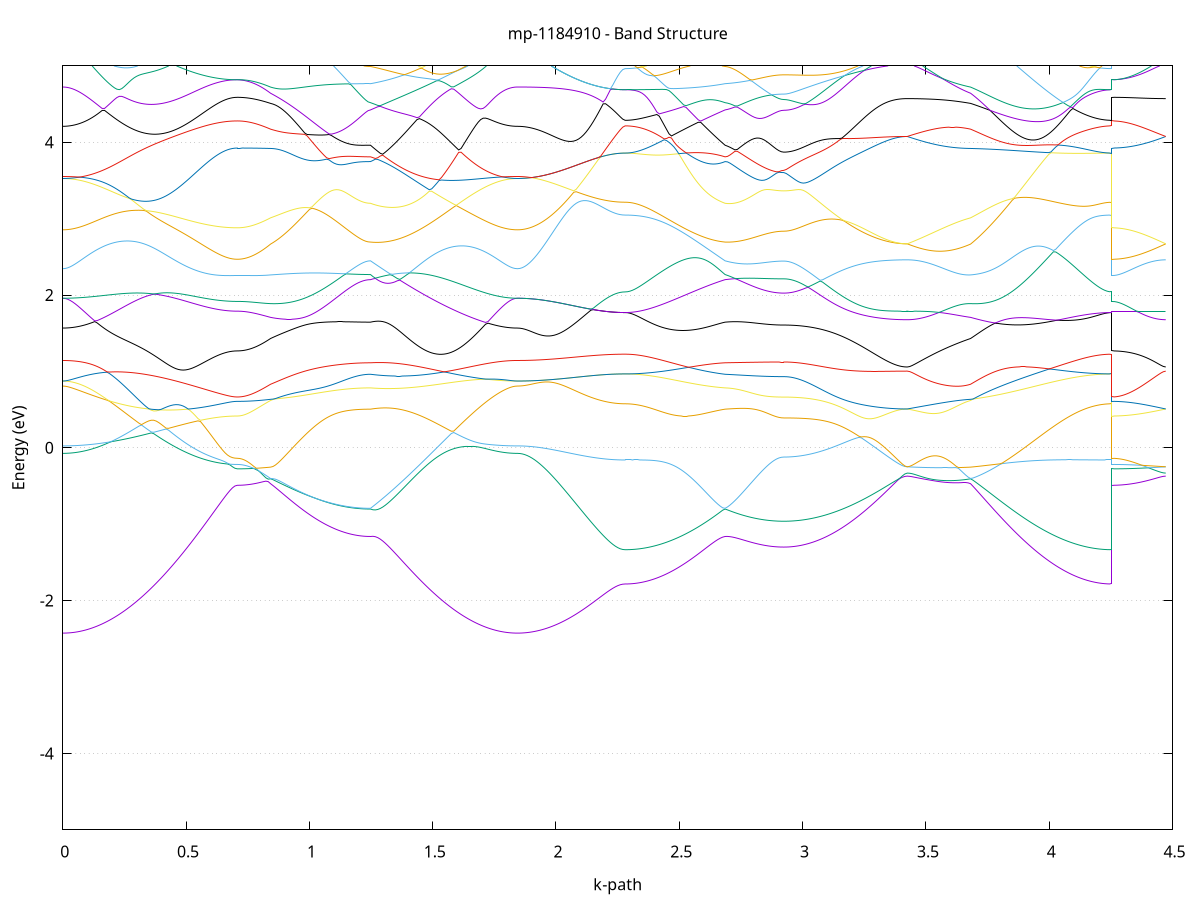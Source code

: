 set title 'mp-1184910 - Band Structure'
set xlabel 'k-path'
set ylabel 'Energy (eV)'
set grid y
set yrange [-5:5]
set terminal png size 800,600
set output 'mp-1184910_bands_gnuplot.png'
plot '-' using 1:2 with lines notitle, '-' using 1:2 with lines notitle, '-' using 1:2 with lines notitle, '-' using 1:2 with lines notitle, '-' using 1:2 with lines notitle, '-' using 1:2 with lines notitle, '-' using 1:2 with lines notitle, '-' using 1:2 with lines notitle, '-' using 1:2 with lines notitle, '-' using 1:2 with lines notitle, '-' using 1:2 with lines notitle, '-' using 1:2 with lines notitle, '-' using 1:2 with lines notitle, '-' using 1:2 with lines notitle, '-' using 1:2 with lines notitle, '-' using 1:2 with lines notitle, '-' using 1:2 with lines notitle, '-' using 1:2 with lines notitle, '-' using 1:2 with lines notitle, '-' using 1:2 with lines notitle, '-' using 1:2 with lines notitle, '-' using 1:2 with lines notitle, '-' using 1:2 with lines notitle, '-' using 1:2 with lines notitle, '-' using 1:2 with lines notitle, '-' using 1:2 with lines notitle, '-' using 1:2 with lines notitle, '-' using 1:2 with lines notitle, '-' using 1:2 with lines notitle, '-' using 1:2 with lines notitle, '-' using 1:2 with lines notitle, '-' using 1:2 with lines notitle, '-' using 1:2 with lines notitle, '-' using 1:2 with lines notitle, '-' using 1:2 with lines notitle, '-' using 1:2 with lines notitle, '-' using 1:2 with lines notitle, '-' using 1:2 with lines notitle, '-' using 1:2 with lines notitle, '-' using 1:2 with lines notitle, '-' using 1:2 with lines notitle, '-' using 1:2 with lines notitle, '-' using 1:2 with lines notitle, '-' using 1:2 with lines notitle, '-' using 1:2 with lines notitle, '-' using 1:2 with lines notitle, '-' using 1:2 with lines notitle, '-' using 1:2 with lines notitle
0.000000 -31.804482
0.009969 -31.804482
0.019938 -31.804482
0.029907 -31.804482
0.039876 -31.804382
0.049845 -31.804382
0.059814 -31.804382
0.069783 -31.804382
0.079752 -31.804382
0.089721 -31.804382
0.099690 -31.804282
0.109659 -31.804282
0.119629 -31.804282
0.129598 -31.804182
0.139567 -31.804182
0.149536 -31.804182
0.159505 -31.804082
0.169474 -31.804082
0.179443 -31.803982
0.189412 -31.803982
0.199381 -31.803882
0.209350 -31.803882
0.219319 -31.803782
0.229288 -31.803782
0.239257 -31.803682
0.249226 -31.803682
0.259195 -31.803582
0.269164 -31.803582
0.279133 -31.803482
0.289102 -31.803382
0.299071 -31.803382
0.309040 -31.803282
0.319009 -31.803182
0.328978 -31.803182
0.338947 -31.803082
0.348916 -31.803082
0.358886 -31.802982
0.368855 -31.802882
0.378824 -31.802882
0.388793 -31.802782
0.398762 -31.802682
0.408731 -31.802682
0.418700 -31.802582
0.428669 -31.802582
0.438638 -31.802482
0.448607 -31.802382
0.458576 -31.802382
0.468545 -31.802282
0.478514 -31.802282
0.488483 -31.802182
0.498452 -31.802182
0.508421 -31.802082
0.518390 -31.802082
0.528359 -31.801982
0.538328 -31.801982
0.548297 -31.801882
0.558266 -31.801882
0.568235 -31.801882
0.578204 -31.801782
0.588173 -31.801782
0.598143 -31.801782
0.608112 -31.801682
0.618081 -31.801682
0.628050 -31.801682
0.638019 -31.801682
0.647988 -31.801582
0.657957 -31.801582
0.667926 -31.801582
0.677895 -31.801582
0.687864 -31.801582
0.697833 -31.801582
0.707802 -31.801582
0.707802 -31.801582
0.717433 -31.801582
0.727064 -31.801582
0.736695 -31.801582
0.746325 -31.801582
0.755956 -31.801582
0.765587 -31.801582
0.775218 -31.801582
0.784849 -31.801682
0.794480 -31.801682
0.804111 -31.801682
0.813741 -31.801682
0.823372 -31.801782
0.833003 -31.801782
0.842634 -31.801782
0.842634 -31.801782
0.852516 -31.801882
0.862398 -31.801882
0.872279 -31.801882
0.882161 -31.801882
0.892043 -31.801982
0.901924 -31.801982
0.911806 -31.801982
0.921688 -31.801982
0.931570 -31.801982
0.941451 -31.802082
0.951333 -31.802082
0.961215 -31.802082
0.971097 -31.802082
0.980978 -31.802182
0.990860 -31.802182
1.000742 -31.802182
1.010623 -31.802182
1.020505 -31.802182
1.030387 -31.802182
1.040269 -31.802282
1.050150 -31.802282
1.060032 -31.802282
1.069914 -31.802282
1.079796 -31.802282
1.089677 -31.802282
1.099559 -31.802282
1.109441 -31.802282
1.119322 -31.802382
1.129204 -31.802382
1.139086 -31.802382
1.148968 -31.802382
1.158849 -31.802382
1.168731 -31.802382
1.178613 -31.802382
1.188495 -31.802382
1.198376 -31.802382
1.208258 -31.802382
1.218140 -31.802382
1.228022 -31.802382
1.237903 -31.802382
1.247785 -31.802382
1.247785 -31.802382
1.257716 -31.802282
1.267646 -31.802282
1.277577 -31.802182
1.287507 -31.802082
1.297438 -31.801982
1.307368 -31.801882
1.317299 -31.801782
1.327229 -31.801682
1.337160 -31.801682
1.347090 -31.801582
1.357021 -31.801682
1.366951 -31.801782
1.376882 -31.801882
1.386813 -31.801982
1.396743 -31.802082
1.406674 -31.802182
1.416604 -31.802282
1.426535 -31.802282
1.436465 -31.802382
1.446396 -31.802482
1.456326 -31.802582
1.466257 -31.802682
1.476187 -31.802782
1.486118 -31.802782
1.496048 -31.802882
1.505979 -31.802982
1.515909 -31.803082
1.525840 -31.803182
1.535771 -31.803182
1.545701 -31.803282
1.555632 -31.803382
1.565562 -31.803382
1.575493 -31.803482
1.585423 -31.803582
1.595354 -31.803582
1.605284 -31.803682
1.615215 -31.803782
1.625145 -31.803782
1.635076 -31.803882
1.645006 -31.803882
1.654937 -31.803982
1.664868 -31.803982
1.674798 -31.804082
1.684729 -31.804082
1.694659 -31.804182
1.704590 -31.804182
1.714520 -31.804182
1.724451 -31.804282
1.734381 -31.804282
1.744312 -31.804282
1.754242 -31.804382
1.764173 -31.804382
1.774103 -31.804382
1.784034 -31.804382
1.793965 -31.804382
1.803895 -31.804382
1.813826 -31.804482
1.823756 -31.804482
1.833687 -31.804482
1.843617 -31.804482
1.843617 -31.804482
1.853546 -31.804482
1.863476 -31.804482
1.873405 -31.804482
1.883334 -31.804482
1.893263 -31.804482
1.903193 -31.804482
1.913122 -31.804482
1.923051 -31.804482
1.932980 -31.804482
1.942909 -31.804482
1.952839 -31.804482
1.962768 -31.804482
1.972697 -31.804482
1.982626 -31.804482
1.992555 -31.804482
2.002485 -31.804482
2.012414 -31.804482
2.022343 -31.804482
2.032272 -31.804482
2.042202 -31.804482
2.052131 -31.804482
2.062060 -31.804482
2.071989 -31.804482
2.081918 -31.804482
2.091848 -31.804382
2.101777 -31.804382
2.111706 -31.804382
2.121635 -31.804382
2.131564 -31.804382
2.141494 -31.804382
2.151423 -31.804382
2.161352 -31.804382
2.171281 -31.804382
2.181210 -31.804382
2.191140 -31.804382
2.201069 -31.804382
2.210998 -31.804382
2.220927 -31.804382
2.230857 -31.804382
2.240786 -31.804382
2.250715 -31.804382
2.260644 -31.804382
2.270573 -31.804382
2.280503 -31.804382
2.280503 -31.804382
2.290384 -31.804382
2.300266 -31.804382
2.310148 -31.804382
2.320030 -31.804382
2.329911 -31.804382
2.339793 -31.804382
2.349675 -31.804382
2.359556 -31.804382
2.369438 -31.804282
2.379320 -31.804282
2.389202 -31.804182
2.399083 -31.804182
2.408965 -31.804182
2.418847 -31.804182
2.428729 -31.804082
2.438610 -31.804082
2.448492 -31.804082
2.458374 -31.803982
2.468255 -31.803982
2.478137 -31.803882
2.488019 -31.803882
2.497901 -31.803782
2.507782 -31.803682
2.517664 -31.803682
2.527546 -31.803582
2.537428 -31.803582
2.547309 -31.803482
2.557191 -31.803382
2.567073 -31.803382
2.576955 -31.803282
2.586836 -31.803182
2.596718 -31.803082
2.606600 -31.803082
2.616481 -31.802982
2.626363 -31.802882
2.636245 -31.802782
2.646127 -31.802782
2.656008 -31.802682
2.665890 -31.802582
2.675772 -31.802482
2.685654 -31.802382
2.685654 -31.802382
2.695584 -31.802382
2.705515 -31.802382
2.715446 -31.802282
2.725377 -31.802282
2.735308 -31.802282
2.745239 -31.802182
2.755170 -31.802182
2.765101 -31.802182
2.775032 -31.802082
2.784963 -31.802082
2.794894 -31.802082
2.804825 -31.801982
2.814756 -31.801982
2.824687 -31.801982
2.834617 -31.801882
2.844548 -31.801882
2.854479 -31.801782
2.864410 -31.801782
2.874341 -31.801782
2.884272 -31.801682
2.894203 -31.801682
2.904134 -31.801682
2.914065 -31.801582
2.923996 -31.801582
2.923996 -31.801582
2.933809 -31.801582
2.943623 -31.801582
2.953437 -31.801582
2.963250 -31.801582
2.973064 -31.801582
2.982877 -31.801582
2.992691 -31.801582
3.002504 -31.801582
3.012318 -31.801582
3.022131 -31.801582
3.031945 -31.801582
3.041759 -31.801582
3.051572 -31.801582
3.061386 -31.801582
3.071199 -31.801582
3.081013 -31.801582
3.090826 -31.801582
3.100640 -31.801582
3.110453 -31.801582
3.120267 -31.801582
3.130081 -31.801582
3.139894 -31.801582
3.149708 -31.801582
3.159521 -31.801582
3.169335 -31.801582
3.179148 -31.801582
3.188962 -31.801582
3.198776 -31.801582
3.208589 -31.801582
3.218403 -31.801582
3.228216 -31.801582
3.238030 -31.801582
3.247843 -31.801582
3.257657 -31.801582
3.267470 -31.801582
3.277284 -31.801582
3.287098 -31.801582
3.296911 -31.801582
3.306725 -31.801582
3.316538 -31.801582
3.326352 -31.801582
3.336165 -31.801582
3.345979 -31.801582
3.355792 -31.801582
3.365606 -31.801582
3.375420 -31.801582
3.385233 -31.801582
3.395047 -31.801582
3.404860 -31.801582
3.414674 -31.801582
3.424487 -31.801582
3.424487 -31.801582
3.434361 -31.801582
3.444234 -31.801582
3.454107 -31.801582
3.463980 -31.801582
3.473854 -31.801582
3.483727 -31.801582
3.493600 -31.801582
3.503473 -31.801582
3.513346 -31.801582
3.523220 -31.801582
3.533093 -31.801582
3.542966 -31.801582
3.552839 -31.801582
3.562713 -31.801682
3.572586 -31.801682
3.582459 -31.801682
3.592332 -31.801682
3.602206 -31.801682
3.612079 -31.801682
3.621952 -31.801682
3.631825 -31.801682
3.641698 -31.801782
3.651572 -31.801782
3.661445 -31.801782
3.671318 -31.801782
3.681191 -31.801782
3.681191 -31.801782
3.691070 -31.801882
3.700949 -31.801882
3.710828 -31.801882
3.720707 -31.801982
3.730585 -31.801982
3.740464 -31.802082
3.750343 -31.802082
3.760222 -31.802182
3.770100 -31.802182
3.779979 -31.802282
3.789858 -31.802282
3.799737 -31.802382
3.809616 -31.802482
3.819494 -31.802482
3.829373 -31.802582
3.839252 -31.802582
3.849131 -31.802682
3.859010 -31.802782
3.868888 -31.802782
3.878767 -31.802882
3.888646 -31.802882
3.898525 -31.802982
3.908404 -31.803082
3.918282 -31.803082
3.928161 -31.803182
3.938040 -31.803282
3.947919 -31.803282
3.957797 -31.803382
3.967676 -31.803382
3.977555 -31.803482
3.987434 -31.803582
3.997313 -31.803582
4.007191 -31.803682
4.017070 -31.803682
4.026949 -31.803782
4.036828 -31.803782
4.046707 -31.803882
4.056585 -31.803882
4.066464 -31.803982
4.076343 -31.803982
4.086222 -31.804082
4.096101 -31.804082
4.105979 -31.804082
4.115858 -31.804182
4.125737 -31.804182
4.135616 -31.804182
4.145495 -31.804282
4.155373 -31.804282
4.165252 -31.804282
4.175131 -31.804382
4.185010 -31.804382
4.194888 -31.804382
4.204767 -31.804382
4.214646 -31.804382
4.224525 -31.804382
4.234404 -31.804382
4.244282 -31.804382
4.254161 -31.804382
4.254161 -31.801582
4.264090 -31.801582
4.274020 -31.801582
4.283949 -31.801582
4.293878 -31.801582
4.303807 -31.801582
4.313737 -31.801582
4.323666 -31.801582
4.333595 -31.801582
4.343524 -31.801582
4.353453 -31.801582
4.363383 -31.801582
4.373312 -31.801582
4.383241 -31.801582
4.393170 -31.801582
4.403099 -31.801582
4.413029 -31.801582
4.422958 -31.801582
4.432887 -31.801582
4.442816 -31.801582
4.452746 -31.801582
4.462675 -31.801582
4.472604 -31.801582
e
0.000000 -31.798782
0.009969 -31.798782
0.019938 -31.798782
0.029907 -31.798782
0.039876 -31.798782
0.049845 -31.798782
0.059814 -31.798782
0.069783 -31.798782
0.079752 -31.798882
0.089721 -31.798882
0.099690 -31.798882
0.109659 -31.798882
0.119629 -31.798982
0.129598 -31.798982
0.139567 -31.798982
0.149536 -31.799082
0.159505 -31.799082
0.169474 -31.799182
0.179443 -31.799182
0.189412 -31.799182
0.199381 -31.799282
0.209350 -31.799282
0.219319 -31.799382
0.229288 -31.799382
0.239257 -31.799482
0.249226 -31.799582
0.259195 -31.799582
0.269164 -31.799682
0.279133 -31.799682
0.289102 -31.799782
0.299071 -31.799782
0.309040 -31.799882
0.319009 -31.799982
0.328978 -31.799982
0.338947 -31.800082
0.348916 -31.800182
0.358886 -31.800182
0.368855 -31.800282
0.378824 -31.800282
0.388793 -31.800382
0.398762 -31.800482
0.408731 -31.800482
0.418700 -31.800582
0.428669 -31.800582
0.438638 -31.800682
0.448607 -31.800782
0.458576 -31.800782
0.468545 -31.800882
0.478514 -31.800882
0.488483 -31.800982
0.498452 -31.800982
0.508421 -31.801082
0.518390 -31.801082
0.528359 -31.801182
0.538328 -31.801182
0.548297 -31.801182
0.558266 -31.801282
0.568235 -31.801282
0.578204 -31.801382
0.588173 -31.801382
0.598143 -31.801382
0.608112 -31.801482
0.618081 -31.801482
0.628050 -31.801482
0.638019 -31.801482
0.647988 -31.801482
0.657957 -31.801582
0.667926 -31.801582
0.677895 -31.801582
0.687864 -31.801582
0.697833 -31.801582
0.707802 -31.801582
0.707802 -31.801582
0.717433 -31.801582
0.727064 -31.801582
0.736695 -31.801582
0.746325 -31.801582
0.755956 -31.801582
0.765587 -31.801482
0.775218 -31.801482
0.784849 -31.801482
0.794480 -31.801482
0.804111 -31.801482
0.813741 -31.801382
0.823372 -31.801382
0.833003 -31.801382
0.842634 -31.801282
0.842634 -31.801282
0.852516 -31.801282
0.862398 -31.801282
0.872279 -31.801282
0.882161 -31.801182
0.892043 -31.801182
0.901924 -31.801182
0.911806 -31.801182
0.921688 -31.801182
0.931570 -31.801082
0.941451 -31.801082
0.951333 -31.801082
0.961215 -31.801082
0.971097 -31.801082
0.980978 -31.800982
0.990860 -31.800982
1.000742 -31.800982
1.010623 -31.800982
1.020505 -31.800982
1.030387 -31.800882
1.040269 -31.800882
1.050150 -31.800882
1.060032 -31.800882
1.069914 -31.800882
1.079796 -31.800882
1.089677 -31.800882
1.099559 -31.800882
1.109441 -31.800682
1.119322 -31.800782
1.129204 -31.800782
1.139086 -31.800782
1.148968 -31.800782
1.158849 -31.800782
1.168731 -31.800782
1.178613 -31.800782
1.188495 -31.800782
1.198376 -31.800782
1.208258 -31.800782
1.218140 -31.800782
1.228022 -31.800782
1.237903 -31.800782
1.247785 -31.800782
1.247785 -31.800782
1.257716 -31.800882
1.267646 -31.800882
1.277577 -31.800982
1.287507 -31.801082
1.297438 -31.801182
1.307368 -31.801282
1.317299 -31.801382
1.327229 -31.801482
1.337160 -31.801582
1.347090 -31.801582
1.357021 -31.801482
1.366951 -31.801382
1.376882 -31.801282
1.386813 -31.801182
1.396743 -31.801082
1.406674 -31.800982
1.416604 -31.800982
1.426535 -31.800882
1.436465 -31.800782
1.446396 -31.800682
1.456326 -31.800582
1.466257 -31.800482
1.476187 -31.800482
1.486118 -31.800382
1.496048 -31.800282
1.505979 -31.800182
1.515909 -31.800082
1.525840 -31.800082
1.535771 -31.799982
1.545701 -31.799882
1.555632 -31.799882
1.565562 -31.799782
1.575493 -31.799682
1.585423 -31.799682
1.595354 -31.799582
1.605284 -31.799482
1.615215 -31.799482
1.625145 -31.799382
1.635076 -31.799382
1.645006 -31.799282
1.654937 -31.799282
1.664868 -31.799182
1.674798 -31.799182
1.684729 -31.799082
1.694659 -31.799082
1.704590 -31.798982
1.714520 -31.798982
1.724451 -31.798982
1.734381 -31.798882
1.744312 -31.798882
1.754242 -31.798882
1.764173 -31.798882
1.774103 -31.798782
1.784034 -31.798782
1.793965 -31.798782
1.803895 -31.798782
1.813826 -31.798782
1.823756 -31.798782
1.833687 -31.798782
1.843617 -31.798782
1.843617 -31.798782
1.853546 -31.798782
1.863476 -31.798782
1.873405 -31.798782
1.883334 -31.798782
1.893263 -31.798782
1.903193 -31.798782
1.913122 -31.798782
1.923051 -31.798782
1.932980 -31.798782
1.942909 -31.798782
1.952839 -31.798782
1.962768 -31.798782
1.972697 -31.798782
1.982626 -31.798782
1.992555 -31.798782
2.002485 -31.798782
2.012414 -31.798782
2.022343 -31.798782
2.032272 -31.798782
2.042202 -31.798782
2.052131 -31.798782
2.062060 -31.798782
2.071989 -31.798782
2.081918 -31.798782
2.091848 -31.798782
2.101777 -31.798782
2.111706 -31.798782
2.121635 -31.798782
2.131564 -31.798782
2.141494 -31.798782
2.151423 -31.798782
2.161352 -31.798782
2.171281 -31.798782
2.181210 -31.798782
2.191140 -31.798782
2.201069 -31.798782
2.210998 -31.798782
2.220927 -31.798782
2.230857 -31.798782
2.240786 -31.798782
2.250715 -31.798782
2.260644 -31.798782
2.270573 -31.798782
2.280503 -31.798782
2.280503 -31.798782
2.290384 -31.798782
2.300266 -31.798782
2.310148 -31.798782
2.320030 -31.798782
2.329911 -31.798782
2.339793 -31.798782
2.349675 -31.798782
2.359556 -31.798882
2.369438 -31.798882
2.379320 -31.798882
2.389202 -31.798882
2.399083 -31.798982
2.408965 -31.798982
2.418847 -31.798982
2.428729 -31.799082
2.438610 -31.799082
2.448492 -31.799182
2.458374 -31.799182
2.468255 -31.799282
2.478137 -31.799282
2.488019 -31.799382
2.497901 -31.799382
2.507782 -31.799482
2.517664 -31.799482
2.527546 -31.799582
2.537428 -31.799582
2.547309 -31.799682
2.557191 -31.799782
2.567073 -31.799782
2.576955 -31.799882
2.586836 -31.799982
2.596718 -31.800082
2.606600 -31.800082
2.616481 -31.800182
2.626363 -31.800282
2.636245 -31.800382
2.646127 -31.800382
2.656008 -31.800482
2.665890 -31.800582
2.675772 -31.800682
2.685654 -31.800782
2.685654 -31.800782
2.695584 -31.800782
2.705515 -31.800782
2.715446 -31.800882
2.725377 -31.800882
2.735308 -31.800882
2.745239 -31.800982
2.755170 -31.800982
2.765101 -31.800982
2.775032 -31.801082
2.784963 -31.801082
2.794894 -31.801082
2.804825 -31.801182
2.814756 -31.801182
2.824687 -31.801282
2.834617 -31.801282
2.844548 -31.801282
2.854479 -31.801382
2.864410 -31.801382
2.874341 -31.801382
2.884272 -31.801482
2.894203 -31.801482
2.904134 -31.801482
2.914065 -31.801582
2.923996 -31.801582
2.923996 -31.801582
2.933809 -31.801582
2.943623 -31.801582
2.953437 -31.801582
2.963250 -31.801582
2.973064 -31.801582
2.982877 -31.801582
2.992691 -31.801582
3.002504 -31.801582
3.012318 -31.801582
3.022131 -31.801582
3.031945 -31.801582
3.041759 -31.801582
3.051572 -31.801582
3.061386 -31.801582
3.071199 -31.801582
3.081013 -31.801582
3.090826 -31.801582
3.100640 -31.801582
3.110453 -31.801582
3.120267 -31.801582
3.130081 -31.801582
3.139894 -31.801582
3.149708 -31.801582
3.159521 -31.801582
3.169335 -31.801582
3.179148 -31.801582
3.188962 -31.801582
3.198776 -31.801582
3.208589 -31.801582
3.218403 -31.801582
3.228216 -31.801582
3.238030 -31.801582
3.247843 -31.801582
3.257657 -31.801582
3.267470 -31.801582
3.277284 -31.801582
3.287098 -31.801582
3.296911 -31.801582
3.306725 -31.801582
3.316538 -31.801582
3.326352 -31.801582
3.336165 -31.801582
3.345979 -31.801582
3.355792 -31.801582
3.365606 -31.801582
3.375420 -31.801582
3.385233 -31.801582
3.395047 -31.801582
3.404860 -31.801582
3.414674 -31.801582
3.424487 -31.801582
3.424487 -31.801582
3.434361 -31.801582
3.444234 -31.801582
3.454107 -31.801582
3.463980 -31.801582
3.473854 -31.801582
3.483727 -31.801582
3.493600 -31.801582
3.503473 -31.801582
3.513346 -31.801582
3.523220 -31.801482
3.533093 -31.801482
3.542966 -31.801482
3.552839 -31.801482
3.562713 -31.801482
3.572586 -31.801482
3.582459 -31.801482
3.592332 -31.801482
3.602206 -31.801482
3.612079 -31.801482
3.621952 -31.801382
3.631825 -31.801382
3.641698 -31.801382
3.651572 -31.801382
3.661445 -31.801382
3.671318 -31.801382
3.681191 -31.801282
3.681191 -31.801282
3.691070 -31.801282
3.700949 -31.801282
3.710828 -31.801182
3.720707 -31.801182
3.730585 -31.801082
3.740464 -31.801082
3.750343 -31.801082
3.760222 -31.800982
3.770100 -31.800982
3.779979 -31.800882
3.789858 -31.800782
3.799737 -31.800782
3.809616 -31.800682
3.819494 -31.800682
3.829373 -31.800582
3.839252 -31.800582
3.849131 -31.800482
3.859010 -31.800382
3.868888 -31.800382
3.878767 -31.800282
3.888646 -31.800282
3.898525 -31.800182
3.908404 -31.800082
3.918282 -31.800082
3.928161 -31.799982
3.938040 -31.799882
3.947919 -31.799882
3.957797 -31.799782
3.967676 -31.799782
3.977555 -31.799682
3.987434 -31.799682
3.997313 -31.799582
4.007191 -31.799482
4.017070 -31.799482
4.026949 -31.799382
4.036828 -31.799382
4.046707 -31.799282
4.056585 -31.799282
4.066464 -31.799182
4.076343 -31.799182
4.086222 -31.799182
4.096101 -31.799082
4.105979 -31.799082
4.115858 -31.798982
4.125737 -31.798982
4.135616 -31.798982
4.145495 -31.798882
4.155373 -31.798882
4.165252 -31.798882
4.175131 -31.798882
4.185010 -31.798782
4.194888 -31.798782
4.204767 -31.798782
4.214646 -31.798782
4.224525 -31.798782
4.234404 -31.798782
4.244282 -31.798782
4.254161 -31.798782
4.254161 -31.801582
4.264090 -31.801582
4.274020 -31.801582
4.283949 -31.801582
4.293878 -31.801582
4.303807 -31.801582
4.313737 -31.801582
4.323666 -31.801582
4.333595 -31.801582
4.343524 -31.801582
4.353453 -31.801582
4.363383 -31.801582
4.373312 -31.801582
4.383241 -31.801582
4.393170 -31.801582
4.403099 -31.801582
4.413029 -31.801582
4.422958 -31.801582
4.432887 -31.801582
4.442816 -31.801582
4.452746 -31.801582
4.462675 -31.801582
4.472604 -31.801582
e
0.000000 -31.714282
0.009969 -31.714282
0.019938 -31.714282
0.029907 -31.714282
0.039876 -31.714282
0.049845 -31.714282
0.059814 -31.714282
0.069783 -31.714282
0.079752 -31.714282
0.089721 -31.714282
0.099690 -31.714282
0.109659 -31.714282
0.119629 -31.714282
0.129598 -31.714282
0.139567 -31.714282
0.149536 -31.714282
0.159505 -31.714282
0.169474 -31.714282
0.179443 -31.714282
0.189412 -31.714282
0.199381 -31.714282
0.209350 -31.714282
0.219319 -31.714282
0.229288 -31.714282
0.239257 -31.714282
0.249226 -31.714282
0.259195 -31.714282
0.269164 -31.714282
0.279133 -31.714282
0.289102 -31.714282
0.299071 -31.714282
0.309040 -31.714282
0.319009 -31.714282
0.328978 -31.714282
0.338947 -31.714282
0.348916 -31.714282
0.358886 -31.714282
0.368855 -31.714282
0.378824 -31.714282
0.388793 -31.714282
0.398762 -31.714282
0.408731 -31.714282
0.418700 -31.714282
0.428669 -31.714282
0.438638 -31.714282
0.448607 -31.714282
0.458576 -31.714282
0.468545 -31.714282
0.478514 -31.714282
0.488483 -31.714282
0.498452 -31.714282
0.508421 -31.714282
0.518390 -31.714282
0.528359 -31.714282
0.538328 -31.714282
0.548297 -31.714282
0.558266 -31.714282
0.568235 -31.714282
0.578204 -31.714282
0.588173 -31.714282
0.598143 -31.714282
0.608112 -31.714282
0.618081 -31.714282
0.628050 -31.714282
0.638019 -31.714282
0.647988 -31.714282
0.657957 -31.714282
0.667926 -31.714282
0.677895 -31.714282
0.687864 -31.714282
0.697833 -31.714282
0.707802 -31.714282
0.707802 -31.714282
0.717433 -31.714282
0.727064 -31.714282
0.736695 -31.714282
0.746325 -31.714282
0.755956 -31.714282
0.765587 -31.714282
0.775218 -31.714282
0.784849 -31.714282
0.794480 -31.714282
0.804111 -31.714282
0.813741 -31.714282
0.823372 -31.714282
0.833003 -31.714282
0.842634 -31.714282
0.842634 -31.714282
0.852516 -31.714282
0.862398 -31.714282
0.872279 -31.714282
0.882161 -31.714282
0.892043 -31.714282
0.901924 -31.714282
0.911806 -31.714282
0.921688 -31.714282
0.931570 -31.714282
0.941451 -31.714282
0.951333 -31.714282
0.961215 -31.714282
0.971097 -31.714282
0.980978 -31.714282
0.990860 -31.714282
1.000742 -31.714282
1.010623 -31.714282
1.020505 -31.714282
1.030387 -31.714282
1.040269 -31.714282
1.050150 -31.714282
1.060032 -31.714282
1.069914 -31.714282
1.079796 -31.714282
1.089677 -31.714282
1.099559 -31.714282
1.109441 -31.714182
1.119322 -31.714282
1.129204 -31.714282
1.139086 -31.714282
1.148968 -31.714282
1.158849 -31.714282
1.168731 -31.714282
1.178613 -31.714282
1.188495 -31.714282
1.198376 -31.714282
1.208258 -31.714282
1.218140 -31.714282
1.228022 -31.714282
1.237903 -31.714282
1.247785 -31.714282
1.247785 -31.714282
1.257716 -31.714282
1.267646 -31.714282
1.277577 -31.714282
1.287507 -31.714282
1.297438 -31.714282
1.307368 -31.714282
1.317299 -31.714282
1.327229 -31.714282
1.337160 -31.714282
1.347090 -31.714282
1.357021 -31.714282
1.366951 -31.714282
1.376882 -31.714282
1.386813 -31.714282
1.396743 -31.714282
1.406674 -31.714282
1.416604 -31.714282
1.426535 -31.714282
1.436465 -31.714282
1.446396 -31.714282
1.456326 -31.714282
1.466257 -31.714282
1.476187 -31.714282
1.486118 -31.714282
1.496048 -31.714282
1.505979 -31.714282
1.515909 -31.714282
1.525840 -31.714282
1.535771 -31.714282
1.545701 -31.714282
1.555632 -31.714282
1.565562 -31.714282
1.575493 -31.714282
1.585423 -31.714282
1.595354 -31.714282
1.605284 -31.714282
1.615215 -31.714282
1.625145 -31.714282
1.635076 -31.714282
1.645006 -31.714282
1.654937 -31.714282
1.664868 -31.714282
1.674798 -31.714282
1.684729 -31.714282
1.694659 -31.714282
1.704590 -31.714282
1.714520 -31.714282
1.724451 -31.714282
1.734381 -31.714282
1.744312 -31.714282
1.754242 -31.714282
1.764173 -31.714282
1.774103 -31.714282
1.784034 -31.714282
1.793965 -31.714282
1.803895 -31.714282
1.813826 -31.714282
1.823756 -31.714282
1.833687 -31.714282
1.843617 -31.714282
1.843617 -31.714282
1.853546 -31.714282
1.863476 -31.714282
1.873405 -31.714282
1.883334 -31.714282
1.893263 -31.714282
1.903193 -31.714282
1.913122 -31.714282
1.923051 -31.714282
1.932980 -31.714282
1.942909 -31.714282
1.952839 -31.714282
1.962768 -31.714282
1.972697 -31.714282
1.982626 -31.714282
1.992555 -31.714282
2.002485 -31.714282
2.012414 -31.714282
2.022343 -31.714282
2.032272 -31.714282
2.042202 -31.714282
2.052131 -31.714282
2.062060 -31.714282
2.071989 -31.714282
2.081918 -31.714282
2.091848 -31.714282
2.101777 -31.714282
2.111706 -31.714282
2.121635 -31.714282
2.131564 -31.714282
2.141494 -31.714282
2.151423 -31.714282
2.161352 -31.714282
2.171281 -31.714282
2.181210 -31.714282
2.191140 -31.714282
2.201069 -31.714282
2.210998 -31.714282
2.220927 -31.714282
2.230857 -31.714282
2.240786 -31.714282
2.250715 -31.714282
2.260644 -31.714282
2.270573 -31.714282
2.280503 -31.714282
2.280503 -31.714282
2.290384 -31.714282
2.300266 -31.714282
2.310148 -31.714282
2.320030 -31.714282
2.329911 -31.714282
2.339793 -31.714282
2.349675 -31.714282
2.359556 -31.714282
2.369438 -31.714282
2.379320 -31.714282
2.389202 -31.714182
2.399083 -31.714282
2.408965 -31.714282
2.418847 -31.714282
2.428729 -31.714282
2.438610 -31.714282
2.448492 -31.714282
2.458374 -31.714282
2.468255 -31.714282
2.478137 -31.714282
2.488019 -31.714282
2.497901 -31.714282
2.507782 -31.714282
2.517664 -31.714282
2.527546 -31.714282
2.537428 -31.714282
2.547309 -31.714282
2.557191 -31.714282
2.567073 -31.714282
2.576955 -31.714282
2.586836 -31.714282
2.596718 -31.714282
2.606600 -31.714282
2.616481 -31.714282
2.626363 -31.714282
2.636245 -31.714282
2.646127 -31.714282
2.656008 -31.714282
2.665890 -31.714282
2.675772 -31.714282
2.685654 -31.714282
2.685654 -31.714282
2.695584 -31.714282
2.705515 -31.714282
2.715446 -31.714282
2.725377 -31.714282
2.735308 -31.714282
2.745239 -31.714282
2.755170 -31.714282
2.765101 -31.714282
2.775032 -31.714282
2.784963 -31.714282
2.794894 -31.714282
2.804825 -31.714282
2.814756 -31.714282
2.824687 -31.714282
2.834617 -31.714282
2.844548 -31.714282
2.854479 -31.714282
2.864410 -31.714282
2.874341 -31.714282
2.884272 -31.714282
2.894203 -31.714282
2.904134 -31.714282
2.914065 -31.714282
2.923996 -31.714282
2.923996 -31.714282
2.933809 -31.714282
2.943623 -31.714282
2.953437 -31.714282
2.963250 -31.714282
2.973064 -31.714282
2.982877 -31.714282
2.992691 -31.714282
3.002504 -31.714282
3.012318 -31.714282
3.022131 -31.714282
3.031945 -31.714282
3.041759 -31.714282
3.051572 -31.714282
3.061386 -31.714282
3.071199 -31.714282
3.081013 -31.714282
3.090826 -31.714282
3.100640 -31.714282
3.110453 -31.714282
3.120267 -31.714282
3.130081 -31.714282
3.139894 -31.714282
3.149708 -31.714282
3.159521 -31.714282
3.169335 -31.714282
3.179148 -31.714282
3.188962 -31.714282
3.198776 -31.714282
3.208589 -31.714282
3.218403 -31.714282
3.228216 -31.714282
3.238030 -31.714282
3.247843 -31.714282
3.257657 -31.714282
3.267470 -31.714282
3.277284 -31.714282
3.287098 -31.714282
3.296911 -31.714282
3.306725 -31.714282
3.316538 -31.714282
3.326352 -31.714282
3.336165 -31.714282
3.345979 -31.714282
3.355792 -31.714282
3.365606 -31.714282
3.375420 -31.714282
3.385233 -31.714282
3.395047 -31.714282
3.404860 -31.714282
3.414674 -31.714282
3.424487 -31.714282
3.424487 -31.714282
3.434361 -31.714282
3.444234 -31.714282
3.454107 -31.714282
3.463980 -31.714282
3.473854 -31.714282
3.483727 -31.714282
3.493600 -31.714282
3.503473 -31.714282
3.513346 -31.714282
3.523220 -31.714282
3.533093 -31.714282
3.542966 -31.714282
3.552839 -31.714282
3.562713 -31.714282
3.572586 -31.714282
3.582459 -31.714282
3.592332 -31.714282
3.602206 -31.714282
3.612079 -31.714282
3.621952 -31.714282
3.631825 -31.714282
3.641698 -31.714282
3.651572 -31.714282
3.661445 -31.714282
3.671318 -31.714282
3.681191 -31.714282
3.681191 -31.714282
3.691070 -31.714282
3.700949 -31.714282
3.710828 -31.714282
3.720707 -31.714282
3.730585 -31.714282
3.740464 -31.714282
3.750343 -31.714282
3.760222 -31.714282
3.770100 -31.714282
3.779979 -31.714282
3.789858 -31.714282
3.799737 -31.714282
3.809616 -31.714282
3.819494 -31.714282
3.829373 -31.714282
3.839252 -31.714282
3.849131 -31.714282
3.859010 -31.714282
3.868888 -31.714282
3.878767 -31.714282
3.888646 -31.714282
3.898525 -31.714282
3.908404 -31.714282
3.918282 -31.714282
3.928161 -31.714282
3.938040 -31.714282
3.947919 -31.714282
3.957797 -31.714282
3.967676 -31.714282
3.977555 -31.714282
3.987434 -31.714282
3.997313 -31.714282
4.007191 -31.714282
4.017070 -31.714282
4.026949 -31.714282
4.036828 -31.714282
4.046707 -31.714282
4.056585 -31.714282
4.066464 -31.714282
4.076343 -31.714282
4.086222 -31.714282
4.096101 -31.714282
4.105979 -31.714282
4.115858 -31.714282
4.125737 -31.714282
4.135616 -31.714282
4.145495 -31.714282
4.155373 -31.714282
4.165252 -31.714282
4.175131 -31.714282
4.185010 -31.714282
4.194888 -31.714282
4.204767 -31.714282
4.214646 -31.714282
4.224525 -31.714282
4.234404 -31.714282
4.244282 -31.714282
4.254161 -31.714282
4.254161 -31.714282
4.264090 -31.714282
4.274020 -31.714282
4.283949 -31.714282
4.293878 -31.714282
4.303807 -31.714282
4.313737 -31.714282
4.323666 -31.714282
4.333595 -31.714282
4.343524 -31.714282
4.353453 -31.714282
4.363383 -31.714282
4.373312 -31.714282
4.383241 -31.714282
4.393170 -31.714282
4.403099 -31.714282
4.413029 -31.714282
4.422958 -31.714282
4.432887 -31.714282
4.442816 -31.714282
4.452746 -31.714282
4.462675 -31.714282
4.472604 -31.714282
e
0.000000 -29.699182
0.009969 -29.699182
0.019938 -29.699182
0.029907 -29.699182
0.039876 -29.699182
0.049845 -29.699182
0.059814 -29.699182
0.069783 -29.699182
0.079752 -29.699182
0.089721 -29.699182
0.099690 -29.699182
0.109659 -29.699182
0.119629 -29.699182
0.129598 -29.699182
0.139567 -29.699182
0.149536 -29.699182
0.159505 -29.699182
0.169474 -29.699182
0.179443 -29.699182
0.189412 -29.699182
0.199381 -29.699082
0.209350 -29.699082
0.219319 -29.699082
0.229288 -29.699082
0.239257 -29.699082
0.249226 -29.699082
0.259195 -29.699082
0.269164 -29.699082
0.279133 -29.699082
0.289102 -29.699082
0.299071 -29.699082
0.309040 -29.699082
0.319009 -29.699082
0.328978 -29.699082
0.338947 -29.699082
0.348916 -29.699082
0.358886 -29.699082
0.368855 -29.699082
0.378824 -29.699082
0.388793 -29.699082
0.398762 -29.699082
0.408731 -29.699082
0.418700 -29.699082
0.428669 -29.699082
0.438638 -29.699082
0.448607 -29.699082
0.458576 -29.699082
0.468545 -29.699082
0.478514 -29.699082
0.488483 -29.699082
0.498452 -29.699082
0.508421 -29.699082
0.518390 -29.699082
0.528359 -29.699082
0.538328 -29.699082
0.548297 -29.699082
0.558266 -29.699082
0.568235 -29.699082
0.578204 -29.699082
0.588173 -29.699082
0.598143 -29.699082
0.608112 -29.699082
0.618081 -29.699082
0.628050 -29.699082
0.638019 -29.699082
0.647988 -29.699082
0.657957 -29.699082
0.667926 -29.699082
0.677895 -29.699082
0.687864 -29.699082
0.697833 -29.699082
0.707802 -29.699082
0.707802 -29.699082
0.717433 -29.699082
0.727064 -29.699082
0.736695 -29.699082
0.746325 -29.699082
0.755956 -29.699082
0.765587 -29.699082
0.775218 -29.699082
0.784849 -29.699082
0.794480 -29.699082
0.804111 -29.699082
0.813741 -29.699082
0.823372 -29.699082
0.833003 -29.699082
0.842634 -29.699082
0.842634 -29.699082
0.852516 -29.699082
0.862398 -29.699082
0.872279 -29.699082
0.882161 -29.699082
0.892043 -29.699082
0.901924 -29.699082
0.911806 -29.699082
0.921688 -29.699082
0.931570 -29.699082
0.941451 -29.699082
0.951333 -29.699082
0.961215 -29.699082
0.971097 -29.699082
0.980978 -29.699082
0.990860 -29.699082
1.000742 -29.699082
1.010623 -29.699082
1.020505 -29.699082
1.030387 -29.699082
1.040269 -29.699082
1.050150 -29.699082
1.060032 -29.699082
1.069914 -29.699082
1.079796 -29.699082
1.089677 -29.699082
1.099559 -29.699082
1.109441 -29.699082
1.119322 -29.699082
1.129204 -29.699082
1.139086 -29.699082
1.148968 -29.699082
1.158849 -29.699082
1.168731 -29.699082
1.178613 -29.699082
1.188495 -29.699082
1.198376 -29.699082
1.208258 -29.699082
1.218140 -29.699082
1.228022 -29.699082
1.237903 -29.699082
1.247785 -29.699082
1.247785 -29.699082
1.257716 -29.699082
1.267646 -29.699082
1.277577 -29.699082
1.287507 -29.699082
1.297438 -29.699082
1.307368 -29.699082
1.317299 -29.699082
1.327229 -29.699082
1.337160 -29.699082
1.347090 -29.699082
1.357021 -29.699082
1.366951 -29.699082
1.376882 -29.699082
1.386813 -29.699082
1.396743 -29.699082
1.406674 -29.699082
1.416604 -29.699082
1.426535 -29.699082
1.436465 -29.699082
1.446396 -29.699082
1.456326 -29.699082
1.466257 -29.699082
1.476187 -29.699082
1.486118 -29.699082
1.496048 -29.699082
1.505979 -29.699082
1.515909 -29.699082
1.525840 -29.699082
1.535771 -29.699082
1.545701 -29.699082
1.555632 -29.699082
1.565562 -29.699082
1.575493 -29.699082
1.585423 -29.699082
1.595354 -29.699082
1.605284 -29.699082
1.615215 -29.699082
1.625145 -29.699082
1.635076 -29.699082
1.645006 -29.699182
1.654937 -29.699182
1.664868 -29.699182
1.674798 -29.699182
1.684729 -29.699182
1.694659 -29.699182
1.704590 -29.699182
1.714520 -29.699182
1.724451 -29.699182
1.734381 -29.699182
1.744312 -29.699182
1.754242 -29.699182
1.764173 -29.699182
1.774103 -29.699182
1.784034 -29.699182
1.793965 -29.699182
1.803895 -29.699182
1.813826 -29.699182
1.823756 -29.699182
1.833687 -29.699182
1.843617 -29.699182
1.843617 -29.699182
1.853546 -29.699182
1.863476 -29.699182
1.873405 -29.699182
1.883334 -29.699182
1.893263 -29.699182
1.903193 -29.699182
1.913122 -29.699182
1.923051 -29.699182
1.932980 -29.699182
1.942909 -29.699182
1.952839 -29.699182
1.962768 -29.699182
1.972697 -29.699182
1.982626 -29.699182
1.992555 -29.699182
2.002485 -29.699182
2.012414 -29.699182
2.022343 -29.699182
2.032272 -29.699182
2.042202 -29.699182
2.052131 -29.699182
2.062060 -29.699182
2.071989 -29.699182
2.081918 -29.699182
2.091848 -29.699182
2.101777 -29.699182
2.111706 -29.699182
2.121635 -29.699182
2.131564 -29.699182
2.141494 -29.699182
2.151423 -29.699182
2.161352 -29.699182
2.171281 -29.699182
2.181210 -29.699182
2.191140 -29.699182
2.201069 -29.699182
2.210998 -29.699182
2.220927 -29.699182
2.230857 -29.699182
2.240786 -29.699182
2.250715 -29.699182
2.260644 -29.699182
2.270573 -29.699182
2.280503 -29.699182
2.280503 -29.699182
2.290384 -29.699182
2.300266 -29.699182
2.310148 -29.699182
2.320030 -29.699182
2.329911 -29.699182
2.339793 -29.699182
2.349675 -29.699182
2.359556 -29.699182
2.369438 -29.699182
2.379320 -29.699182
2.389202 -29.699182
2.399083 -29.699182
2.408965 -29.699182
2.418847 -29.699182
2.428729 -29.699182
2.438610 -29.699182
2.448492 -29.699182
2.458374 -29.699182
2.468255 -29.699182
2.478137 -29.699182
2.488019 -29.699182
2.497901 -29.699182
2.507782 -29.699182
2.517664 -29.699182
2.527546 -29.699082
2.537428 -29.699082
2.547309 -29.699082
2.557191 -29.699082
2.567073 -29.699082
2.576955 -29.699082
2.586836 -29.699082
2.596718 -29.699082
2.606600 -29.699082
2.616481 -29.699082
2.626363 -29.699082
2.636245 -29.699082
2.646127 -29.699082
2.656008 -29.699082
2.665890 -29.699082
2.675772 -29.699082
2.685654 -29.699082
2.685654 -29.699082
2.695584 -29.699082
2.705515 -29.699082
2.715446 -29.699082
2.725377 -29.699082
2.735308 -29.699082
2.745239 -29.699082
2.755170 -29.699082
2.765101 -29.699082
2.775032 -29.699082
2.784963 -29.699082
2.794894 -29.699082
2.804825 -29.699082
2.814756 -29.699082
2.824687 -29.699082
2.834617 -29.699082
2.844548 -29.699082
2.854479 -29.699082
2.864410 -29.699082
2.874341 -29.699082
2.884272 -29.699082
2.894203 -29.699082
2.904134 -29.699082
2.914065 -29.699082
2.923996 -29.699082
2.923996 -29.699082
2.933809 -29.699082
2.943623 -29.699082
2.953437 -29.699082
2.963250 -29.699082
2.973064 -29.699082
2.982877 -29.699082
2.992691 -29.699082
3.002504 -29.699082
3.012318 -29.699082
3.022131 -29.699082
3.031945 -29.699082
3.041759 -29.699082
3.051572 -29.699082
3.061386 -29.699082
3.071199 -29.699082
3.081013 -29.699082
3.090826 -29.699082
3.100640 -29.699082
3.110453 -29.699082
3.120267 -29.699082
3.130081 -29.699082
3.139894 -29.699082
3.149708 -29.699082
3.159521 -29.699082
3.169335 -29.699082
3.179148 -29.699082
3.188962 -29.699082
3.198776 -29.699082
3.208589 -29.699082
3.218403 -29.699082
3.228216 -29.699082
3.238030 -29.699082
3.247843 -29.699082
3.257657 -29.699082
3.267470 -29.699082
3.277284 -29.699082
3.287098 -29.699082
3.296911 -29.699082
3.306725 -29.699082
3.316538 -29.699082
3.326352 -29.699082
3.336165 -29.699082
3.345979 -29.699082
3.355792 -29.699082
3.365606 -29.699082
3.375420 -29.699082
3.385233 -29.699082
3.395047 -29.698982
3.404860 -29.698982
3.414674 -29.698982
3.424487 -29.698982
3.424487 -29.698982
3.434361 -29.698982
3.444234 -29.698982
3.454107 -29.698982
3.463980 -29.698982
3.473854 -29.698982
3.483727 -29.698982
3.493600 -29.699082
3.503473 -29.699082
3.513346 -29.699082
3.523220 -29.699082
3.533093 -29.699082
3.542966 -29.699082
3.552839 -29.699082
3.562713 -29.699082
3.572586 -29.699082
3.582459 -29.699082
3.592332 -29.699082
3.602206 -29.699082
3.612079 -29.699082
3.621952 -29.699082
3.631825 -29.699082
3.641698 -29.699082
3.651572 -29.699082
3.661445 -29.699082
3.671318 -29.699082
3.681191 -29.699082
3.681191 -29.699082
3.691070 -29.699082
3.700949 -29.699082
3.710828 -29.699082
3.720707 -29.699082
3.730585 -29.699082
3.740464 -29.699082
3.750343 -29.699082
3.760222 -29.699082
3.770100 -29.699082
3.779979 -29.699082
3.789858 -29.699082
3.799737 -29.699082
3.809616 -29.699082
3.819494 -29.699082
3.829373 -29.699082
3.839252 -29.699082
3.849131 -29.699082
3.859010 -29.699082
3.868888 -29.699082
3.878767 -29.699082
3.888646 -29.699082
3.898525 -29.699082
3.908404 -29.699082
3.918282 -29.699082
3.928161 -29.699082
3.938040 -29.699082
3.947919 -29.699082
3.957797 -29.699082
3.967676 -29.699082
3.977555 -29.699082
3.987434 -29.699082
3.997313 -29.699082
4.007191 -29.699082
4.017070 -29.699082
4.026949 -29.699082
4.036828 -29.699182
4.046707 -29.699182
4.056585 -29.699182
4.066464 -29.699182
4.076343 -29.699182
4.086222 -29.699182
4.096101 -29.699182
4.105979 -29.699182
4.115858 -29.699182
4.125737 -29.699182
4.135616 -29.699182
4.145495 -29.699182
4.155373 -29.699182
4.165252 -29.699182
4.175131 -29.699182
4.185010 -29.699182
4.194888 -29.699182
4.204767 -29.699182
4.214646 -29.699182
4.224525 -29.699182
4.234404 -29.699182
4.244282 -29.699182
4.254161 -29.699182
4.254161 -29.699082
4.264090 -29.699082
4.274020 -29.699082
4.283949 -29.699082
4.293878 -29.699082
4.303807 -29.699082
4.313737 -29.699082
4.323666 -29.699082
4.333595 -29.698982
4.343524 -29.698982
4.353453 -29.698982
4.363383 -29.698982
4.373312 -29.698982
4.383241 -29.698982
4.393170 -29.698982
4.403099 -29.698982
4.413029 -29.698982
4.422958 -29.698982
4.432887 -29.698982
4.442816 -29.698982
4.452746 -29.698982
4.462675 -29.698982
4.472604 -29.698982
e
0.000000 -15.364782
0.009969 -15.364782
0.019938 -15.364782
0.029907 -15.364782
0.039876 -15.364882
0.049845 -15.364882
0.059814 -15.364982
0.069783 -15.365082
0.079752 -15.365182
0.089721 -15.365282
0.099690 -15.365382
0.109659 -15.365482
0.119629 -15.365582
0.129598 -15.365782
0.139567 -15.365882
0.149536 -15.366082
0.159505 -15.366182
0.169474 -15.366382
0.179443 -15.366582
0.189412 -15.366782
0.199381 -15.366982
0.209350 -15.367182
0.219319 -15.367382
0.229288 -15.367582
0.239257 -15.367882
0.249226 -15.368082
0.259195 -15.368282
0.269164 -15.368582
0.279133 -15.368782
0.289102 -15.369082
0.299071 -15.369382
0.309040 -15.369582
0.319009 -15.369882
0.328978 -15.370082
0.338947 -15.370382
0.348916 -15.370682
0.358886 -15.370882
0.368855 -15.371182
0.378824 -15.371482
0.388793 -15.371682
0.398762 -15.371982
0.408731 -15.372182
0.418700 -15.372482
0.428669 -15.372782
0.438638 -15.372982
0.448607 -15.373282
0.458576 -15.373482
0.468545 -15.373682
0.478514 -15.373982
0.488483 -15.374182
0.498452 -15.374382
0.508421 -15.374582
0.518390 -15.374782
0.528359 -15.374982
0.538328 -15.375182
0.548297 -15.375382
0.558266 -15.375482
0.568235 -15.375682
0.578204 -15.375782
0.588173 -15.375982
0.598143 -15.376082
0.608112 -15.376182
0.618081 -15.376282
0.628050 -15.376382
0.638019 -15.376482
0.647988 -15.376582
0.657957 -15.376682
0.667926 -15.376682
0.677895 -15.376782
0.687864 -15.376782
0.697833 -15.376782
0.707802 -15.376782
0.707802 -15.376782
0.717433 -15.376782
0.727064 -15.376682
0.736695 -15.376482
0.746325 -15.376282
0.755956 -15.375982
0.765587 -15.375682
0.775218 -15.375282
0.784849 -15.374882
0.794480 -15.374382
0.804111 -15.373782
0.813741 -15.373182
0.823372 -15.372482
0.833003 -15.372182
0.842634 -15.372082
0.842634 -15.372082
0.852516 -15.371982
0.862398 -15.371882
0.872279 -15.371782
0.882161 -15.371582
0.892043 -15.371382
0.901924 -15.371182
0.911806 -15.370882
0.921688 -15.370582
0.931570 -15.370282
0.941451 -15.369882
0.951333 -15.369482
0.961215 -15.369082
0.971097 -15.368682
0.980978 -15.368182
0.990860 -15.367682
1.000742 -15.367082
1.010623 -15.366582
1.020505 -15.365982
1.030387 -15.365382
1.040269 -15.364682
1.050150 -15.364082
1.060032 -15.363382
1.069914 -15.362582
1.079796 -15.361882
1.089677 -15.361082
1.099559 -15.360382
1.109441 -15.359482
1.119322 -15.358682
1.129204 -15.357882
1.139086 -15.356982
1.148968 -15.356082
1.158849 -15.355182
1.168731 -15.354282
1.178613 -15.353382
1.188495 -15.352382
1.198376 -15.351482
1.208258 -15.350482
1.218140 -15.349482
1.228022 -15.348482
1.237903 -15.347482
1.247785 -15.346582
1.247785 -15.346582
1.257716 -15.345682
1.267646 -15.344782
1.277577 -15.343882
1.287507 -15.342982
1.297438 -15.342082
1.307368 -15.341182
1.317299 -15.340282
1.327229 -15.339382
1.337160 -15.339882
1.347090 -15.340782
1.357021 -15.341582
1.366951 -15.342482
1.376882 -15.343282
1.386813 -15.344182
1.396743 -15.344982
1.406674 -15.345782
1.416604 -15.346582
1.426535 -15.347382
1.436465 -15.348082
1.446396 -15.348882
1.456326 -15.349582
1.466257 -15.350382
1.476187 -15.351082
1.486118 -15.351782
1.496048 -15.352482
1.505979 -15.353082
1.515909 -15.353782
1.525840 -15.354382
1.535771 -15.355082
1.545701 -15.355682
1.555632 -15.356182
1.565562 -15.356782
1.575493 -15.357382
1.585423 -15.357882
1.595354 -15.358382
1.605284 -15.358882
1.615215 -15.359382
1.625145 -15.359782
1.635076 -15.360282
1.645006 -15.360682
1.654937 -15.361082
1.664868 -15.361382
1.674798 -15.361782
1.684729 -15.362082
1.694659 -15.362482
1.704590 -15.362782
1.714520 -15.362982
1.724451 -15.363282
1.734381 -15.363482
1.744312 -15.363682
1.754242 -15.363882
1.764173 -15.364082
1.774103 -15.364282
1.784034 -15.364382
1.793965 -15.364482
1.803895 -15.364582
1.813826 -15.364682
1.823756 -15.364682
1.833687 -15.364782
1.843617 -15.364782
1.843617 -15.364782
1.853546 -15.364782
1.863476 -15.364782
1.873405 -15.364782
1.883334 -15.364782
1.893263 -15.364882
1.903193 -15.364882
1.913122 -15.364882
1.923051 -15.364982
1.932980 -15.364982
1.942909 -15.365082
1.952839 -15.365082
1.962768 -15.365182
1.972697 -15.365282
1.982626 -15.365282
1.992555 -15.365382
2.002485 -15.365482
2.012414 -15.365482
2.022343 -15.365582
2.032272 -15.365682
2.042202 -15.365782
2.052131 -15.365882
2.062060 -15.365982
2.071989 -15.365982
2.081918 -15.366082
2.091848 -15.366182
2.101777 -15.366282
2.111706 -15.366382
2.121635 -15.366382
2.131564 -15.366482
2.141494 -15.366582
2.151423 -15.366582
2.161352 -15.366682
2.171281 -15.366782
2.181210 -15.366782
2.191140 -15.366882
2.201069 -15.366882
2.210998 -15.366982
2.220927 -15.366982
2.230857 -15.366982
2.240786 -15.367082
2.250715 -15.367082
2.260644 -15.367082
2.270573 -15.367082
2.280503 -15.367082
2.280503 -15.367082
2.290384 -15.367082
2.300266 -15.366982
2.310148 -15.366982
2.320030 -15.366882
2.329911 -15.366782
2.339793 -15.366582
2.349675 -15.366382
2.359556 -15.366182
2.369438 -15.365982
2.379320 -15.365682
2.389202 -15.365382
2.399083 -15.365082
2.408965 -15.364782
2.418847 -15.364382
2.428729 -15.363982
2.438610 -15.363582
2.448492 -15.363082
2.458374 -15.362682
2.468255 -15.362182
2.478137 -15.361682
2.488019 -15.361082
2.497901 -15.360582
2.507782 -15.359982
2.517664 -15.359382
2.527546 -15.358782
2.537428 -15.358082
2.547309 -15.357482
2.557191 -15.356782
2.567073 -15.356082
2.576955 -15.355382
2.586836 -15.354582
2.596718 -15.353882
2.606600 -15.353082
2.616481 -15.352382
2.626363 -15.351582
2.636245 -15.350782
2.646127 -15.349882
2.656008 -15.349082
2.665890 -15.348282
2.675772 -15.347382
2.685654 -15.346582
2.685654 -15.346582
2.695584 -15.346182
2.705515 -15.345882
2.715446 -15.345482
2.725377 -15.345182
2.735308 -15.344882
2.745239 -15.344482
2.755170 -15.344182
2.765101 -15.343882
2.775032 -15.343582
2.784963 -15.343282
2.794894 -15.342982
2.804825 -15.342682
2.814756 -15.342382
2.824687 -15.342082
2.834617 -15.341782
2.844548 -15.341482
2.854479 -15.341182
2.864410 -15.340882
2.874341 -15.340582
2.884272 -15.340382
2.894203 -15.340082
2.904134 -15.339782
2.914065 -15.339482
2.923996 -15.339282
2.923996 -15.339282
2.933809 -15.339782
2.943623 -15.340682
2.953437 -15.341682
2.963250 -15.342782
2.973064 -15.343882
2.982877 -15.344882
2.992691 -15.345982
3.002504 -15.347082
3.012318 -15.348182
3.022131 -15.349282
3.031945 -15.350282
3.041759 -15.351382
3.051572 -15.352382
3.061386 -15.353382
3.071199 -15.354482
3.081013 -15.355482
3.090826 -15.356382
3.100640 -15.357382
3.110453 -15.358382
3.120267 -15.359282
3.130081 -15.360182
3.139894 -15.361082
3.149708 -15.361982
3.159521 -15.362782
3.169335 -15.363582
3.179148 -15.364382
3.188962 -15.365182
3.198776 -15.365982
3.208589 -15.366682
3.218403 -15.367382
3.228216 -15.368082
3.238030 -15.368682
3.247843 -15.369282
3.257657 -15.369882
3.267470 -15.370482
3.277284 -15.370982
3.287098 -15.371482
3.296911 -15.371982
3.306725 -15.372382
3.316538 -15.372782
3.326352 -15.373082
3.336165 -15.373482
3.345979 -15.373782
3.355792 -15.373982
3.365606 -15.374282
3.375420 -15.374482
3.385233 -15.374582
3.395047 -15.374682
3.404860 -15.374782
3.414674 -15.374882
3.424487 -15.374882
3.424487 -15.374882
3.434361 -15.374882
3.444234 -15.374982
3.454107 -15.375082
3.463980 -15.375082
3.473854 -15.375182
3.483727 -15.375182
3.493600 -15.375182
3.503473 -15.375182
3.513346 -15.375082
3.523220 -15.375082
3.533093 -15.374982
3.542966 -15.374882
3.552839 -15.374682
3.562713 -15.374582
3.572586 -15.374382
3.582459 -15.374182
3.592332 -15.373982
3.602206 -15.373782
3.612079 -15.373482
3.621952 -15.373182
3.631825 -15.372882
3.641698 -15.372582
3.651572 -15.372282
3.661445 -15.372182
3.671318 -15.372082
3.681191 -15.372082
3.681191 -15.372082
3.691070 -15.371982
3.700949 -15.371882
3.710828 -15.371782
3.720707 -15.371682
3.730585 -15.371582
3.740464 -15.371482
3.750343 -15.371382
3.760222 -15.371282
3.770100 -15.371182
3.779979 -15.371082
3.789858 -15.370982
3.799737 -15.370882
3.809616 -15.370682
3.819494 -15.370582
3.829373 -15.370482
3.839252 -15.370382
3.849131 -15.370182
3.859010 -15.370082
3.868888 -15.369982
3.878767 -15.369882
3.888646 -15.369682
3.898525 -15.369582
3.908404 -15.369482
3.918282 -15.369382
3.928161 -15.369182
3.938040 -15.369082
3.947919 -15.368982
3.957797 -15.368882
3.967676 -15.368782
3.977555 -15.368682
3.987434 -15.368582
3.997313 -15.368482
4.007191 -15.368382
4.017070 -15.368282
4.026949 -15.368182
4.036828 -15.368082
4.046707 -15.367982
4.056585 -15.367882
4.066464 -15.367782
4.076343 -15.367782
4.086222 -15.367682
4.096101 -15.367582
4.105979 -15.367582
4.115858 -15.367482
4.125737 -15.367382
4.135616 -15.367382
4.145495 -15.367282
4.155373 -15.367282
4.165252 -15.367282
4.175131 -15.367182
4.185010 -15.367182
4.194888 -15.367182
4.204767 -15.367082
4.214646 -15.367082
4.224525 -15.367082
4.234404 -15.367082
4.244282 -15.367082
4.254161 -15.367082
4.254161 -15.376782
4.264090 -15.376782
4.274020 -15.376782
4.283949 -15.376782
4.293878 -15.376682
4.303807 -15.376682
4.313737 -15.376582
4.323666 -15.376582
4.333595 -15.376482
4.343524 -15.376382
4.353453 -15.376282
4.363383 -15.376182
4.373312 -15.376082
4.383241 -15.375982
4.393170 -15.375882
4.403099 -15.375682
4.413029 -15.375582
4.422958 -15.375482
4.432887 -15.375282
4.442816 -15.375182
4.452746 -15.375082
4.462675 -15.374982
4.472604 -15.374882
e
0.000000 -15.364782
0.009969 -15.364782
0.019938 -15.364682
0.029907 -15.364482
0.039876 -15.364282
0.049845 -15.363982
0.059814 -15.363682
0.069783 -15.363282
0.079752 -15.362882
0.089721 -15.362382
0.099690 -15.361782
0.109659 -15.361182
0.119629 -15.360482
0.129598 -15.359782
0.139567 -15.359082
0.149536 -15.358182
0.159505 -15.357382
0.169474 -15.356482
0.179443 -15.355482
0.189412 -15.354482
0.199381 -15.353482
0.209350 -15.352382
0.219319 -15.351282
0.229288 -15.350082
0.239257 -15.348882
0.249226 -15.347682
0.259195 -15.346482
0.269164 -15.345182
0.279133 -15.343882
0.289102 -15.342582
0.299071 -15.341282
0.309040 -15.339982
0.319009 -15.338582
0.328978 -15.337282
0.338947 -15.338782
0.348916 -15.340182
0.358886 -15.341582
0.368855 -15.342982
0.378824 -15.344382
0.388793 -15.345782
0.398762 -15.347182
0.408731 -15.348582
0.418700 -15.349882
0.428669 -15.351282
0.438638 -15.352582
0.448607 -15.353882
0.458576 -15.355182
0.468545 -15.356382
0.478514 -15.357582
0.488483 -15.358782
0.498452 -15.359882
0.508421 -15.360982
0.518390 -15.362082
0.528359 -15.363082
0.538328 -15.364082
0.548297 -15.364982
0.558266 -15.365882
0.568235 -15.366782
0.578204 -15.367582
0.588173 -15.368282
0.598143 -15.368982
0.608112 -15.369582
0.618081 -15.370182
0.628050 -15.370682
0.638019 -15.371182
0.647988 -15.371582
0.657957 -15.371882
0.667926 -15.372182
0.677895 -15.372382
0.687864 -15.372482
0.697833 -15.372582
0.707802 -15.372682
0.707802 -15.372682
0.717433 -15.372682
0.727064 -15.372582
0.736695 -15.372582
0.746325 -15.372582
0.755956 -15.372582
0.765587 -15.372582
0.775218 -15.372482
0.784849 -15.372482
0.794480 -15.372382
0.804111 -15.372382
0.813741 -15.372282
0.823372 -15.372182
0.833003 -15.371782
0.842634 -15.370982
0.842634 -15.370982
0.852516 -15.370382
0.862398 -15.369782
0.872279 -15.369082
0.882161 -15.368382
0.892043 -15.367682
0.901924 -15.366982
0.911806 -15.366182
0.921688 -15.365382
0.931570 -15.364482
0.941451 -15.363682
0.951333 -15.362782
0.961215 -15.361882
0.971097 -15.360982
0.980978 -15.359982
0.990860 -15.358982
1.000742 -15.357982
1.010623 -15.356982
1.020505 -15.355982
1.030387 -15.354982
1.040269 -15.353882
1.050150 -15.352782
1.060032 -15.351682
1.069914 -15.350582
1.079796 -15.349482
1.089677 -15.348382
1.099559 -15.347282
1.109441 -15.346182
1.119322 -15.344982
1.129204 -15.343882
1.139086 -15.342682
1.148968 -15.341582
1.158849 -15.340482
1.168731 -15.339282
1.178613 -15.339182
1.188495 -15.340282
1.198376 -15.341282
1.208258 -15.342382
1.218140 -15.343382
1.228022 -15.344382
1.237903 -15.345482
1.247785 -15.346382
1.247785 -15.346382
1.257716 -15.345482
1.267646 -15.344682
1.277577 -15.343782
1.287507 -15.342882
1.297438 -15.341982
1.307368 -15.341082
1.317299 -15.340182
1.327229 -15.339282
1.337160 -15.338482
1.347090 -15.337582
1.357021 -15.337682
1.366951 -15.338582
1.376882 -15.339482
1.386813 -15.340282
1.396743 -15.341182
1.406674 -15.342082
1.416604 -15.342882
1.426535 -15.343782
1.436465 -15.344582
1.446396 -15.345482
1.456326 -15.346282
1.466257 -15.347082
1.476187 -15.347982
1.486118 -15.348782
1.496048 -15.349482
1.505979 -15.350282
1.515909 -15.351082
1.525840 -15.351782
1.535771 -15.352582
1.545701 -15.353282
1.555632 -15.353982
1.565562 -15.354682
1.575493 -15.355282
1.585423 -15.355982
1.595354 -15.356582
1.605284 -15.357182
1.615215 -15.357782
1.625145 -15.358382
1.635076 -15.358882
1.645006 -15.359482
1.654937 -15.359982
1.664868 -15.360382
1.674798 -15.360882
1.684729 -15.361282
1.694659 -15.361682
1.704590 -15.362082
1.714520 -15.362482
1.724451 -15.362782
1.734381 -15.363082
1.744312 -15.363382
1.754242 -15.363682
1.764173 -15.363882
1.774103 -15.364082
1.784034 -15.364282
1.793965 -15.364382
1.803895 -15.364582
1.813826 -15.364682
1.823756 -15.364682
1.833687 -15.364782
1.843617 -15.364782
1.843617 -15.364782
1.853546 -15.364782
1.863476 -15.364782
1.873405 -15.364782
1.883334 -15.364782
1.893263 -15.364882
1.903193 -15.364882
1.913122 -15.364882
1.923051 -15.364982
1.932980 -15.364982
1.942909 -15.365082
1.952839 -15.365082
1.962768 -15.365182
1.972697 -15.365282
1.982626 -15.365282
1.992555 -15.365382
2.002485 -15.365482
2.012414 -15.365482
2.022343 -15.365582
2.032272 -15.365682
2.042202 -15.365782
2.052131 -15.365882
2.062060 -15.365982
2.071989 -15.365982
2.081918 -15.366082
2.091848 -15.366182
2.101777 -15.366282
2.111706 -15.366382
2.121635 -15.366382
2.131564 -15.366482
2.141494 -15.366582
2.151423 -15.366582
2.161352 -15.366682
2.171281 -15.366782
2.181210 -15.366782
2.191140 -15.366882
2.201069 -15.366882
2.210998 -15.366982
2.220927 -15.366982
2.230857 -15.366982
2.240786 -15.367082
2.250715 -15.367082
2.260644 -15.367082
2.270573 -15.367082
2.280503 -15.367082
2.280503 -15.367082
2.290384 -15.367082
2.300266 -15.366982
2.310148 -15.366982
2.320030 -15.366882
2.329911 -15.366682
2.339793 -15.366582
2.349675 -15.366382
2.359556 -15.366182
2.369438 -15.365982
2.379320 -15.365682
2.389202 -15.365382
2.399083 -15.365082
2.408965 -15.364682
2.418847 -15.364382
2.428729 -15.363982
2.438610 -15.363582
2.448492 -15.363082
2.458374 -15.362582
2.468255 -15.362082
2.478137 -15.361582
2.488019 -15.361082
2.497901 -15.360482
2.507782 -15.359882
2.517664 -15.359282
2.527546 -15.358682
2.537428 -15.358082
2.547309 -15.357382
2.557191 -15.356682
2.567073 -15.355982
2.576955 -15.355282
2.586836 -15.354482
2.596718 -15.353782
2.606600 -15.352982
2.616481 -15.352182
2.626363 -15.351382
2.636245 -15.350582
2.646127 -15.349782
2.656008 -15.348982
2.665890 -15.348082
2.675772 -15.347282
2.685654 -15.346382
2.685654 -15.346382
2.695584 -15.346082
2.705515 -15.345682
2.715446 -15.345282
2.725377 -15.344982
2.735308 -15.344582
2.745239 -15.344182
2.755170 -15.343882
2.765101 -15.343482
2.775032 -15.343082
2.784963 -15.342682
2.794894 -15.342282
2.804825 -15.341882
2.814756 -15.341482
2.824687 -15.341182
2.834617 -15.340782
2.844548 -15.340382
2.854479 -15.339982
2.864410 -15.339582
2.874341 -15.339082
2.884272 -15.338682
2.894203 -15.338382
2.904134 -15.338682
2.914065 -15.338982
2.923996 -15.339182
2.923996 -15.339182
2.933809 -15.339682
2.943623 -15.340682
2.953437 -15.341682
2.963250 -15.342782
2.973064 -15.343782
2.982877 -15.344882
2.992691 -15.345982
3.002504 -15.347082
3.012318 -15.348082
3.022131 -15.349182
3.031945 -15.350282
3.041759 -15.351282
3.051572 -15.352282
3.061386 -15.353382
3.071199 -15.354382
3.081013 -15.355382
3.090826 -15.356282
3.100640 -15.357282
3.110453 -15.358182
3.120267 -15.359182
3.130081 -15.360082
3.139894 -15.360982
3.149708 -15.361782
3.159521 -15.362682
3.169335 -15.363482
3.179148 -15.364282
3.188962 -15.365082
3.198776 -15.365782
3.208589 -15.366482
3.218403 -15.367182
3.228216 -15.367882
3.238030 -15.368482
3.247843 -15.369082
3.257657 -15.369682
3.267470 -15.370182
3.277284 -15.370782
3.287098 -15.371182
3.296911 -15.371682
3.306725 -15.372082
3.316538 -15.372482
3.326352 -15.372882
3.336165 -15.373182
3.345979 -15.373482
3.355792 -15.373682
3.365606 -15.373982
3.375420 -15.374182
3.385233 -15.374282
3.395047 -15.374382
3.404860 -15.374482
3.414674 -15.374582
3.424487 -15.374582
3.424487 -15.374582
3.434361 -15.374482
3.444234 -15.374382
3.454107 -15.374282
3.463980 -15.374182
3.473854 -15.374082
3.483727 -15.373982
3.493600 -15.373782
3.503473 -15.373682
3.513346 -15.373582
3.523220 -15.373482
3.533093 -15.373282
3.542966 -15.373182
3.552839 -15.373082
3.562713 -15.372982
3.572586 -15.372882
3.582459 -15.372782
3.592332 -15.372682
3.602206 -15.372582
3.612079 -15.372482
3.621952 -15.372382
3.631825 -15.372382
3.641698 -15.372282
3.651572 -15.372182
3.661445 -15.371782
3.671318 -15.371382
3.681191 -15.370982
3.681191 -15.370982
3.691070 -15.370182
3.700949 -15.369282
3.710828 -15.368282
3.720707 -15.367282
3.730585 -15.366282
3.740464 -15.365182
3.750343 -15.363982
3.760222 -15.362782
3.770100 -15.361582
3.779979 -15.360382
3.789858 -15.359082
3.799737 -15.357782
3.809616 -15.356382
3.819494 -15.354982
3.829373 -15.353582
3.839252 -15.352182
3.849131 -15.350782
3.859010 -15.349282
3.868888 -15.347782
3.878767 -15.346382
3.888646 -15.344882
3.898525 -15.343382
3.908404 -15.341882
3.918282 -15.340382
3.928161 -15.339382
3.938040 -15.340782
3.947919 -15.342182
3.957797 -15.343482
3.967676 -15.344882
3.977555 -15.346182
3.987434 -15.347482
3.997313 -15.348782
4.007191 -15.349982
4.017070 -15.351182
4.026949 -15.352382
4.036828 -15.353582
4.046707 -15.354682
4.056585 -15.355782
4.066464 -15.356782
4.076343 -15.357782
4.086222 -15.358782
4.096101 -15.359682
4.105979 -15.360582
4.115858 -15.361382
4.125737 -15.362182
4.135616 -15.362882
4.145495 -15.363482
4.155373 -15.364082
4.165252 -15.364682
4.175131 -15.365182
4.185010 -15.365582
4.194888 -15.365982
4.204767 -15.366382
4.214646 -15.366582
4.224525 -15.366782
4.234404 -15.366982
4.244282 -15.367082
4.254161 -15.367082
4.254161 -15.372682
4.264090 -15.372682
4.274020 -15.372682
4.283949 -15.372682
4.293878 -15.372682
4.303807 -15.372782
4.313737 -15.372882
4.323666 -15.372882
4.333595 -15.372982
4.343524 -15.373082
4.353453 -15.373182
4.363383 -15.373282
4.373312 -15.373382
4.383241 -15.373482
4.393170 -15.373582
4.403099 -15.373682
4.413029 -15.373882
4.422958 -15.373982
4.432887 -15.374082
4.442816 -15.374282
4.452746 -15.374382
4.462675 -15.374482
4.472604 -15.374582
e
0.000000 -15.333282
0.009969 -15.333282
0.019938 -15.333182
0.029907 -15.333182
0.039876 -15.333082
0.049845 -15.333082
0.059814 -15.332982
0.069783 -15.332882
0.079752 -15.332682
0.089721 -15.332582
0.099690 -15.332382
0.109659 -15.332282
0.119629 -15.332082
0.129598 -15.331882
0.139567 -15.331582
0.149536 -15.331382
0.159505 -15.331182
0.169474 -15.330882
0.179443 -15.330582
0.189412 -15.330382
0.199381 -15.330082
0.209350 -15.329782
0.219319 -15.329382
0.229288 -15.329082
0.239257 -15.328782
0.249226 -15.328382
0.259195 -15.328082
0.269164 -15.329082
0.279133 -15.330382
0.289102 -15.331782
0.299071 -15.333182
0.309040 -15.334482
0.319009 -15.335882
0.328978 -15.337182
0.338947 -15.335882
0.348916 -15.334482
0.358886 -15.333082
0.368855 -15.331682
0.378824 -15.330382
0.388793 -15.328982
0.398762 -15.327582
0.408731 -15.326282
0.418700 -15.324982
0.428669 -15.323582
0.438638 -15.322382
0.448607 -15.321082
0.458576 -15.321382
0.468545 -15.321782
0.478514 -15.322082
0.488483 -15.322382
0.498452 -15.322682
0.508421 -15.322982
0.518390 -15.323282
0.528359 -15.323482
0.538328 -15.323782
0.548297 -15.323982
0.558266 -15.324282
0.568235 -15.324482
0.578204 -15.324682
0.588173 -15.324882
0.598143 -15.325082
0.608112 -15.325182
0.618081 -15.325382
0.628050 -15.325482
0.638019 -15.325582
0.647988 -15.325682
0.657957 -15.325782
0.667926 -15.325882
0.677895 -15.325882
0.687864 -15.325982
0.697833 -15.325982
0.707802 -15.325982
0.707802 -15.325982
0.717433 -15.325982
0.727064 -15.325982
0.736695 -15.325982
0.746325 -15.325882
0.755956 -15.325882
0.765587 -15.325782
0.775218 -15.325682
0.784849 -15.325582
0.794480 -15.325582
0.804111 -15.325482
0.813741 -15.325382
0.823372 -15.325182
0.833003 -15.325082
0.842634 -15.324982
0.842634 -15.324982
0.852516 -15.324882
0.862398 -15.324782
0.872279 -15.324682
0.882161 -15.324582
0.892043 -15.324382
0.901924 -15.324282
0.911806 -15.324182
0.921688 -15.323982
0.931570 -15.323882
0.941451 -15.323682
0.951333 -15.323582
0.961215 -15.323382
0.971097 -15.323282
0.980978 -15.323082
0.990860 -15.322982
1.000742 -15.322782
1.010623 -15.322682
1.020505 -15.322782
1.030387 -15.323782
1.040269 -15.324682
1.050150 -15.325682
1.060032 -15.326682
1.069914 -15.327682
1.079796 -15.328682
1.089677 -15.329782
1.099559 -15.330782
1.109441 -15.331782
1.119322 -15.332882
1.129204 -15.333882
1.139086 -15.334982
1.148968 -15.335982
1.158849 -15.337082
1.168731 -15.338182
1.178613 -15.338182
1.188495 -15.337082
1.198376 -15.335982
1.208258 -15.334882
1.218140 -15.333882
1.228022 -15.332882
1.237903 -15.332182
1.247785 -15.331882
1.247785 -15.331882
1.257716 -15.332782
1.267646 -15.333682
1.277577 -15.334582
1.287507 -15.335482
1.297438 -15.336382
1.307368 -15.337282
1.317299 -15.338182
1.327229 -15.338982
1.337160 -15.338282
1.347090 -15.337382
1.357021 -15.336682
1.366951 -15.335782
1.376882 -15.334882
1.386813 -15.333982
1.396743 -15.333082
1.406674 -15.332182
1.416604 -15.331282
1.426535 -15.330382
1.436465 -15.329582
1.446396 -15.328682
1.456326 -15.327782
1.466257 -15.326982
1.476187 -15.326182
1.486118 -15.325282
1.496048 -15.324582
1.505979 -15.324982
1.515909 -15.325382
1.525840 -15.325782
1.535771 -15.326182
1.545701 -15.326582
1.555632 -15.326982
1.565562 -15.327282
1.575493 -15.327682
1.585423 -15.328082
1.595354 -15.328382
1.605284 -15.328782
1.615215 -15.329082
1.625145 -15.329482
1.635076 -15.329782
1.645006 -15.330082
1.654937 -15.330382
1.664868 -15.330682
1.674798 -15.330882
1.684729 -15.331182
1.694659 -15.331382
1.704590 -15.331682
1.714520 -15.331882
1.724451 -15.332082
1.734381 -15.332282
1.744312 -15.332382
1.754242 -15.332582
1.764173 -15.332682
1.774103 -15.332882
1.784034 -15.332982
1.793965 -15.333082
1.803895 -15.333082
1.813826 -15.333182
1.823756 -15.333182
1.833687 -15.333282
1.843617 -15.333282
1.843617 -15.333282
1.853546 -15.333282
1.863476 -15.333182
1.873405 -15.333182
1.883334 -15.333082
1.893263 -15.332982
1.903193 -15.332782
1.913122 -15.332682
1.923051 -15.332482
1.932980 -15.332282
1.942909 -15.332082
1.952839 -15.331782
1.962768 -15.331582
1.972697 -15.331282
1.982626 -15.330982
1.992555 -15.330682
2.002485 -15.330282
2.012414 -15.329982
2.022343 -15.329682
2.032272 -15.329282
2.042202 -15.328882
2.052131 -15.328582
2.062060 -15.328182
2.071989 -15.327782
2.081918 -15.327382
2.091848 -15.326982
2.101777 -15.326682
2.111706 -15.326282
2.121635 -15.325882
2.131564 -15.325582
2.141494 -15.325282
2.151423 -15.324882
2.161352 -15.324582
2.171281 -15.324282
2.181210 -15.324082
2.191140 -15.323782
2.201069 -15.323582
2.210998 -15.323382
2.220927 -15.323182
2.230857 -15.322982
2.240786 -15.322882
2.250715 -15.322782
2.260644 -15.322682
2.270573 -15.322682
2.280503 -15.322682
2.280503 -15.322682
2.290384 -15.322682
2.300266 -15.322682
2.310148 -15.322682
2.320030 -15.322582
2.329911 -15.322582
2.339793 -15.322582
2.349675 -15.322582
2.359556 -15.322582
2.369438 -15.322582
2.379320 -15.322582
2.389202 -15.322482
2.399083 -15.322482
2.408965 -15.322482
2.418847 -15.322482
2.428729 -15.322382
2.438610 -15.322382
2.448492 -15.322382
2.458374 -15.322282
2.468255 -15.322282
2.478137 -15.322182
2.488019 -15.322182
2.497901 -15.322182
2.507782 -15.322082
2.517664 -15.321982
2.527546 -15.321982
2.537428 -15.321882
2.547309 -15.321882
2.557191 -15.321782
2.567073 -15.321682
2.576955 -15.322382
2.586836 -15.323182
2.596718 -15.323982
2.606600 -15.324882
2.616481 -15.325682
2.626363 -15.326582
2.636245 -15.327482
2.646127 -15.328382
2.656008 -15.329182
2.665890 -15.330082
2.675772 -15.330982
2.685654 -15.331882
2.685654 -15.331882
2.695584 -15.332282
2.705515 -15.332582
2.715446 -15.332982
2.725377 -15.333282
2.735308 -15.333682
2.745239 -15.333982
2.755170 -15.334282
2.765101 -15.334582
2.775032 -15.334982
2.784963 -15.335282
2.794894 -15.335582
2.804825 -15.335882
2.814756 -15.336182
2.824687 -15.336482
2.834617 -15.336782
2.844548 -15.337082
2.854479 -15.337282
2.864410 -15.337582
2.874341 -15.337882
2.884272 -15.338182
2.894203 -15.338282
2.904134 -15.337882
2.914065 -15.337482
2.923996 -15.337182
2.923996 -15.337182
2.933809 -15.336682
2.943623 -15.335782
2.953437 -15.334782
2.963250 -15.333682
2.973064 -15.332582
2.982877 -15.331482
2.992691 -15.330482
3.002504 -15.329382
3.012318 -15.328282
3.022131 -15.327282
3.031945 -15.326282
3.041759 -15.325182
3.051572 -15.324182
3.061386 -15.323182
3.071199 -15.322282
3.081013 -15.321282
3.090826 -15.320382
3.100640 -15.319782
3.110453 -15.319682
3.120267 -15.319682
3.130081 -15.319782
3.139894 -15.319782
3.149708 -15.319882
3.159521 -15.319882
3.169335 -15.319982
3.179148 -15.319982
3.188962 -15.320082
3.198776 -15.320082
3.208589 -15.320182
3.218403 -15.320282
3.228216 -15.320282
3.238030 -15.320382
3.247843 -15.320382
3.257657 -15.320482
3.267470 -15.320482
3.277284 -15.320582
3.287098 -15.320582
3.296911 -15.320682
3.306725 -15.320682
3.316538 -15.320782
3.326352 -15.320782
3.336165 -15.320882
3.345979 -15.320882
3.355792 -15.320882
3.365606 -15.320982
3.375420 -15.320982
3.385233 -15.320982
3.395047 -15.320982
3.404860 -15.320982
3.414674 -15.320982
3.424487 -15.320982
3.424487 -15.320982
3.434361 -15.321382
3.444234 -15.321682
3.454107 -15.321982
3.463980 -15.322282
3.473854 -15.322582
3.483727 -15.322882
3.493600 -15.323082
3.503473 -15.323382
3.513346 -15.323582
3.523220 -15.323782
3.533093 -15.323982
3.542966 -15.324182
3.552839 -15.324382
3.562713 -15.324582
3.572586 -15.324682
3.582459 -15.324782
3.592332 -15.324882
3.602206 -15.324982
3.612079 -15.325082
3.621952 -15.325082
3.631825 -15.325082
3.641698 -15.325082
3.651572 -15.325082
3.661445 -15.325082
3.671318 -15.325082
3.681191 -15.324982
3.681191 -15.324982
3.691070 -15.324882
3.700949 -15.324682
3.710828 -15.324582
3.720707 -15.324482
3.730585 -15.324282
3.740464 -15.324182
3.750343 -15.324082
3.760222 -15.323882
3.770100 -15.323782
3.779979 -15.323682
3.789858 -15.323482
3.799737 -15.323382
3.809616 -15.323282
3.819494 -15.324082
3.829373 -15.325482
3.839252 -15.326782
3.849131 -15.328182
3.859010 -15.329582
3.868888 -15.330982
3.878767 -15.332382
3.888646 -15.333782
3.898525 -15.335182
3.908404 -15.336582
3.918282 -15.337982
3.928161 -15.338882
3.938040 -15.337382
3.947919 -15.335882
3.957797 -15.334382
3.967676 -15.332982
3.977555 -15.331482
3.987434 -15.330082
3.997313 -15.328682
4.007191 -15.327282
4.017070 -15.325982
4.026949 -15.324682
4.036828 -15.323382
4.046707 -15.322382
4.056585 -15.322382
4.066464 -15.322382
4.076343 -15.322382
4.086222 -15.322482
4.096101 -15.322482
4.105979 -15.322482
4.115858 -15.322482
4.125737 -15.322482
4.135616 -15.322582
4.145495 -15.322582
4.155373 -15.322582
4.165252 -15.322582
4.175131 -15.322582
4.185010 -15.322582
4.194888 -15.322582
4.204767 -15.322582
4.214646 -15.322682
4.224525 -15.322682
4.234404 -15.322682
4.244282 -15.322682
4.254161 -15.322682
4.254161 -15.325982
4.264090 -15.325982
4.274020 -15.325982
4.283949 -15.325882
4.293878 -15.325782
4.303807 -15.325682
4.313737 -15.325582
4.323666 -15.325382
4.333595 -15.325282
4.343524 -15.325082
4.353453 -15.324882
4.363383 -15.324582
4.373312 -15.324382
4.383241 -15.324082
4.393170 -15.323782
4.403099 -15.323482
4.413029 -15.323182
4.422958 -15.322882
4.432887 -15.322482
4.442816 -15.322182
4.452746 -15.321782
4.462675 -15.321382
4.472604 -15.320982
e
0.000000 -15.308682
0.009969 -15.308782
0.019938 -15.308882
0.029907 -15.308982
0.039876 -15.309282
0.049845 -15.309482
0.059814 -15.309882
0.069783 -15.310282
0.079752 -15.310682
0.089721 -15.311282
0.099690 -15.311882
0.109659 -15.312482
0.119629 -15.313182
0.129598 -15.313882
0.139567 -15.314682
0.149536 -15.315582
0.159505 -15.316482
0.169474 -15.317382
0.179443 -15.318382
0.189412 -15.319482
0.199381 -15.320582
0.209350 -15.321682
0.219319 -15.322782
0.229288 -15.323982
0.239257 -15.325182
0.249226 -15.326482
0.259195 -15.327782
0.269164 -15.327682
0.279133 -15.327382
0.289102 -15.326982
0.299071 -15.326582
0.309040 -15.326182
0.319009 -15.325782
0.328978 -15.325382
0.338947 -15.324982
0.348916 -15.324582
0.358886 -15.324282
0.368855 -15.323882
0.378824 -15.323482
0.388793 -15.323082
0.398762 -15.322682
0.408731 -15.322282
0.418700 -15.321882
0.428669 -15.321482
0.438638 -15.321082
0.448607 -15.321082
0.458576 -15.320382
0.468545 -15.319982
0.478514 -15.319682
0.488483 -15.319382
0.498452 -15.318982
0.508421 -15.318682
0.518390 -15.318382
0.528359 -15.318082
0.538328 -15.317782
0.548297 -15.317482
0.558266 -15.317282
0.568235 -15.316982
0.578204 -15.316782
0.588173 -15.316582
0.598143 -15.316382
0.608112 -15.316182
0.618081 -15.315982
0.628050 -15.315882
0.638019 -15.315782
0.647988 -15.315582
0.657957 -15.315482
0.667926 -15.315482
0.677895 -15.315382
0.687864 -15.315282
0.697833 -15.315282
0.707802 -15.315282
0.707802 -15.315282
0.717433 -15.315282
0.727064 -15.315282
0.736695 -15.315282
0.746325 -15.315282
0.755956 -15.315182
0.765587 -15.315182
0.775218 -15.315182
0.784849 -15.315082
0.794480 -15.315082
0.804111 -15.314982
0.813741 -15.314882
0.823372 -15.314882
0.833003 -15.314782
0.842634 -15.314682
0.842634 -15.314682
0.852516 -15.314682
0.862398 -15.314582
0.872279 -15.314582
0.882161 -15.314482
0.892043 -15.314482
0.901924 -15.314482
0.911806 -15.314382
0.921688 -15.314382
0.931570 -15.314782
0.941451 -15.315582
0.951333 -15.316382
0.961215 -15.317282
0.971097 -15.318182
0.980978 -15.319082
0.990860 -15.319982
1.000742 -15.320882
1.010623 -15.321782
1.020505 -15.322482
1.030387 -15.322382
1.040269 -15.322182
1.050150 -15.322082
1.060032 -15.321982
1.069914 -15.321782
1.079796 -15.321682
1.089677 -15.321582
1.099559 -15.321482
1.109441 -15.321282
1.119322 -15.321182
1.129204 -15.321082
1.139086 -15.321082
1.148968 -15.320982
1.158849 -15.320882
1.168731 -15.321282
1.178613 -15.322282
1.188495 -15.323282
1.198376 -15.324282
1.208258 -15.325182
1.218140 -15.326182
1.228022 -15.327082
1.237903 -15.327782
1.247785 -15.328082
1.247785 -15.328082
1.257716 -15.328882
1.267646 -15.329782
1.277577 -15.330582
1.287507 -15.331482
1.297438 -15.332382
1.307368 -15.333282
1.317299 -15.334182
1.327229 -15.334982
1.337160 -15.335882
1.347090 -15.336782
1.357021 -15.336482
1.366951 -15.335582
1.376882 -15.334682
1.386813 -15.333782
1.396743 -15.332882
1.406674 -15.331982
1.416604 -15.331082
1.426535 -15.330282
1.436465 -15.329382
1.446396 -15.328482
1.456326 -15.327682
1.466257 -15.326782
1.476187 -15.325982
1.486118 -15.325182
1.496048 -15.324482
1.505979 -15.323682
1.515909 -15.322882
1.525840 -15.322082
1.535771 -15.321382
1.545701 -15.320682
1.555632 -15.319882
1.565562 -15.319182
1.575493 -15.318482
1.585423 -15.317882
1.595354 -15.317182
1.605284 -15.316582
1.615215 -15.315982
1.625145 -15.315382
1.635076 -15.314782
1.645006 -15.314282
1.654937 -15.313682
1.664868 -15.313282
1.674798 -15.312782
1.684729 -15.312282
1.694659 -15.311882
1.704590 -15.311482
1.714520 -15.311082
1.724451 -15.310782
1.734381 -15.310482
1.744312 -15.310182
1.754242 -15.309882
1.764173 -15.309682
1.774103 -15.309482
1.784034 -15.309282
1.793965 -15.309082
1.803895 -15.308982
1.813826 -15.308882
1.823756 -15.308782
1.833687 -15.308782
1.843617 -15.308682
1.843617 -15.308682
1.853546 -15.308682
1.863476 -15.308682
1.873405 -15.308682
1.883334 -15.308682
1.893263 -15.308682
1.903193 -15.308682
1.913122 -15.308682
1.923051 -15.308682
1.932980 -15.308682
1.942909 -15.308682
1.952839 -15.308682
1.962768 -15.308682
1.972697 -15.308682
1.982626 -15.308682
1.992555 -15.308682
2.002485 -15.308682
2.012414 -15.308682
2.022343 -15.308682
2.032272 -15.308582
2.042202 -15.308582
2.052131 -15.308582
2.062060 -15.308582
2.071989 -15.308582
2.081918 -15.308582
2.091848 -15.308582
2.101777 -15.308582
2.111706 -15.308582
2.121635 -15.308582
2.131564 -15.308582
2.141494 -15.308582
2.151423 -15.308582
2.161352 -15.308482
2.171281 -15.308482
2.181210 -15.308482
2.191140 -15.308482
2.201069 -15.308482
2.210998 -15.308482
2.220927 -15.308482
2.230857 -15.308482
2.240786 -15.308482
2.250715 -15.308482
2.260644 -15.308482
2.270573 -15.308482
2.280503 -15.308482
2.280503 -15.308482
2.290384 -15.308482
2.300266 -15.308482
2.310148 -15.308482
2.320030 -15.308582
2.329911 -15.308582
2.339793 -15.308682
2.349675 -15.308882
2.359556 -15.309182
2.369438 -15.309482
2.379320 -15.309782
2.389202 -15.310182
2.399083 -15.310582
2.408965 -15.311082
2.418847 -15.311482
2.428729 -15.311982
2.438610 -15.312582
2.448492 -15.313082
2.458374 -15.313682
2.468255 -15.314282
2.478137 -15.314882
2.488019 -15.315582
2.497901 -15.316282
2.507782 -15.316982
2.517664 -15.317682
2.527546 -15.318382
2.537428 -15.319182
2.547309 -15.319882
2.557191 -15.320682
2.567073 -15.321482
2.576955 -15.321582
2.586836 -15.321582
2.596718 -15.321482
2.606600 -15.321682
2.616481 -15.322382
2.626363 -15.323182
2.636245 -15.323982
2.646127 -15.324782
2.656008 -15.325582
2.665890 -15.326382
2.675772 -15.327182
2.685654 -15.328082
2.685654 -15.328082
2.695584 -15.328382
2.705515 -15.328782
2.715446 -15.329082
2.725377 -15.329482
2.735308 -15.329782
2.745239 -15.330182
2.755170 -15.330482
2.765101 -15.330882
2.775032 -15.331282
2.784963 -15.331582
2.794894 -15.331982
2.804825 -15.332382
2.814756 -15.332782
2.824687 -15.333182
2.834617 -15.333582
2.844548 -15.333882
2.854479 -15.334282
2.864410 -15.334682
2.874341 -15.335082
2.884272 -15.335482
2.894203 -15.335882
2.904134 -15.336282
2.914065 -15.336682
2.923996 -15.336982
2.923996 -15.336982
2.933809 -15.336582
2.943623 -15.335682
2.953437 -15.334682
2.963250 -15.333582
2.973064 -15.332482
2.982877 -15.331482
2.992691 -15.330382
3.002504 -15.329282
3.012318 -15.328282
3.022131 -15.327182
3.031945 -15.326182
3.041759 -15.325182
3.051572 -15.324082
3.061386 -15.323082
3.071199 -15.322182
3.081013 -15.321182
3.090826 -15.320282
3.100640 -15.319582
3.110453 -15.319082
3.120267 -15.318982
3.130081 -15.319082
3.139894 -15.319082
3.149708 -15.319182
3.159521 -15.319282
3.169335 -15.319382
3.179148 -15.319482
3.188962 -15.319582
3.198776 -15.319682
3.208589 -15.319682
3.218403 -15.319782
3.228216 -15.319882
3.238030 -15.319982
3.247843 -15.320082
3.257657 -15.320182
3.267470 -15.320282
3.277284 -15.320382
3.287098 -15.320382
3.296911 -15.320482
3.306725 -15.320582
3.316538 -15.320682
3.326352 -15.320682
3.336165 -15.320782
3.345979 -15.320782
3.355792 -15.320882
3.365606 -15.320882
3.375420 -15.320982
3.385233 -15.320982
3.395047 -15.320982
3.404860 -15.320982
3.414674 -15.320982
3.424487 -15.320982
3.424487 -15.320982
3.434361 -15.320682
3.444234 -15.320382
3.454107 -15.320082
3.463980 -15.319682
3.473854 -15.319382
3.483727 -15.319082
3.493600 -15.318682
3.503473 -15.318382
3.513346 -15.318082
3.523220 -15.317782
3.533093 -15.317482
3.542966 -15.317182
3.552839 -15.316882
3.562713 -15.316582
3.572586 -15.316382
3.582459 -15.316082
3.592332 -15.315882
3.602206 -15.315682
3.612079 -15.315482
3.621952 -15.315282
3.631825 -15.315182
3.641698 -15.315082
3.651572 -15.314882
3.661445 -15.314882
3.671318 -15.314782
3.681191 -15.314682
3.681191 -15.314682
3.691070 -15.314582
3.700949 -15.314482
3.710828 -15.314382
3.720707 -15.314282
3.730585 -15.314182
3.740464 -15.314282
3.750343 -15.315382
3.760222 -15.316582
3.770100 -15.317682
3.779979 -15.318982
3.789858 -15.320182
3.799737 -15.321482
3.809616 -15.322782
3.819494 -15.323182
3.829373 -15.323082
3.839252 -15.322982
3.849131 -15.322882
3.859010 -15.322782
3.868888 -15.322782
3.878767 -15.322682
3.888646 -15.322582
3.898525 -15.322582
3.908404 -15.322482
3.918282 -15.322482
3.928161 -15.322482
3.938040 -15.322382
3.947919 -15.322382
3.957797 -15.322382
3.967676 -15.322382
3.977555 -15.322382
3.987434 -15.322382
3.997313 -15.322282
4.007191 -15.322382
4.017070 -15.322382
4.026949 -15.322382
4.036828 -15.322382
4.046707 -15.322082
4.056585 -15.320882
4.066464 -15.319782
4.076343 -15.318582
4.086222 -15.317482
4.096101 -15.316482
4.105979 -15.315482
4.115858 -15.314582
4.125737 -15.313682
4.135616 -15.312882
4.145495 -15.312082
4.155373 -15.311382
4.165252 -15.310782
4.175131 -15.310182
4.185010 -15.309682
4.194888 -15.309282
4.204767 -15.308882
4.214646 -15.308582
4.224525 -15.308482
4.234404 -15.308482
4.244282 -15.308482
4.254161 -15.308482
4.254161 -15.315282
4.264090 -15.315282
4.274020 -15.315382
4.283949 -15.315482
4.293878 -15.315582
4.303807 -15.315682
4.313737 -15.315882
4.323666 -15.316082
4.333595 -15.316282
4.343524 -15.316482
4.353453 -15.316782
4.363383 -15.317082
4.373312 -15.317382
4.383241 -15.317682
4.393170 -15.318082
4.403099 -15.318382
4.413029 -15.318782
4.422958 -15.319082
4.432887 -15.319482
4.442816 -15.319882
4.452746 -15.320282
4.462675 -15.320682
4.472604 -15.320982
e
0.000000 -15.308682
0.009969 -15.308782
0.019938 -15.308782
0.029907 -15.308782
0.039876 -15.308882
0.049845 -15.308982
0.059814 -15.309082
0.069783 -15.309182
0.079752 -15.309282
0.089721 -15.309482
0.099690 -15.309582
0.109659 -15.309782
0.119629 -15.309982
0.129598 -15.310182
0.139567 -15.310482
0.149536 -15.310682
0.159505 -15.310882
0.169474 -15.311182
0.179443 -15.311482
0.189412 -15.311782
0.199381 -15.312082
0.209350 -15.312382
0.219319 -15.312682
0.229288 -15.312982
0.239257 -15.313382
0.249226 -15.313682
0.259195 -15.314082
0.269164 -15.314382
0.279133 -15.314782
0.289102 -15.315182
0.299071 -15.315482
0.309040 -15.315882
0.319009 -15.316282
0.328978 -15.316682
0.338947 -15.317082
0.348916 -15.317382
0.358886 -15.317782
0.368855 -15.318182
0.378824 -15.318582
0.388793 -15.318882
0.398762 -15.319282
0.408731 -15.319682
0.418700 -15.319982
0.428669 -15.320382
0.438638 -15.320782
0.448607 -15.320782
0.458576 -15.319782
0.468545 -15.318582
0.478514 -15.317382
0.488483 -15.316182
0.498452 -15.315082
0.508421 -15.313982
0.518390 -15.312982
0.528359 -15.311982
0.538328 -15.310982
0.548297 -15.310082
0.558266 -15.309182
0.568235 -15.308382
0.578204 -15.307582
0.588173 -15.306782
0.598143 -15.306182
0.608112 -15.305582
0.618081 -15.304982
0.628050 -15.304482
0.638019 -15.303982
0.647988 -15.303582
0.657957 -15.303282
0.667926 -15.302982
0.677895 -15.302782
0.687864 -15.302582
0.697833 -15.302582
0.707802 -15.302482
0.707802 -15.302482
0.717433 -15.302582
0.727064 -15.302682
0.736695 -15.302782
0.746325 -15.302982
0.755956 -15.303282
0.765587 -15.303682
0.775218 -15.303982
0.784849 -15.304482
0.794480 -15.304982
0.804111 -15.305582
0.813741 -15.306182
0.823372 -15.306882
0.833003 -15.307682
0.842634 -15.308382
0.842634 -15.308382
0.852516 -15.308982
0.862398 -15.309682
0.872279 -15.310282
0.882161 -15.310982
0.892043 -15.311682
0.901924 -15.312382
0.911806 -15.313182
0.921688 -15.313982
0.931570 -15.314382
0.941451 -15.314382
0.951333 -15.314382
0.961215 -15.314382
0.971097 -15.314382
0.980978 -15.314382
0.990860 -15.314382
1.000742 -15.314382
1.010623 -15.314382
1.020505 -15.314382
1.030387 -15.314382
1.040269 -15.314482
1.050150 -15.314482
1.060032 -15.314482
1.069914 -15.314482
1.079796 -15.314482
1.089677 -15.314582
1.099559 -15.314982
1.109441 -15.315782
1.119322 -15.316682
1.129204 -15.317582
1.139086 -15.318482
1.148968 -15.319382
1.158849 -15.320382
1.168731 -15.320782
1.178613 -15.320782
1.188495 -15.320682
1.198376 -15.320682
1.208258 -15.320582
1.218140 -15.320582
1.228022 -15.320582
1.237903 -15.320582
1.247785 -15.320582
1.247785 -15.320582
1.257716 -15.320382
1.267646 -15.320282
1.277577 -15.320182
1.287507 -15.319982
1.297438 -15.319882
1.307368 -15.319682
1.317299 -15.319582
1.327229 -15.319382
1.337160 -15.319182
1.347090 -15.319082
1.357021 -15.318882
1.366951 -15.319182
1.376882 -15.319582
1.386813 -15.319982
1.396743 -15.320382
1.406674 -15.320782
1.416604 -15.321182
1.426535 -15.321582
1.436465 -15.322082
1.446396 -15.322482
1.456326 -15.322882
1.466257 -15.323282
1.476187 -15.323682
1.486118 -15.324082
1.496048 -15.324382
1.505979 -15.323582
1.515909 -15.322782
1.525840 -15.321982
1.535771 -15.321282
1.545701 -15.320482
1.555632 -15.319782
1.565562 -15.319082
1.575493 -15.318382
1.585423 -15.317782
1.595354 -15.317082
1.605284 -15.316482
1.615215 -15.315882
1.625145 -15.315282
1.635076 -15.314682
1.645006 -15.314182
1.654937 -15.313682
1.664868 -15.313182
1.674798 -15.312682
1.684729 -15.312282
1.694659 -15.311882
1.704590 -15.311482
1.714520 -15.311082
1.724451 -15.310682
1.734381 -15.310382
1.744312 -15.310082
1.754242 -15.309882
1.764173 -15.309582
1.774103 -15.309382
1.784034 -15.309182
1.793965 -15.309082
1.803895 -15.308982
1.813826 -15.308882
1.823756 -15.308782
1.833687 -15.308782
1.843617 -15.308682
1.843617 -15.308682
1.853546 -15.308682
1.863476 -15.308682
1.873405 -15.308682
1.883334 -15.308682
1.893263 -15.308682
1.903193 -15.308682
1.913122 -15.308682
1.923051 -15.308682
1.932980 -15.308682
1.942909 -15.308682
1.952839 -15.308582
1.962768 -15.308582
1.972697 -15.308582
1.982626 -15.308582
1.992555 -15.308582
2.002485 -15.308482
2.012414 -15.308482
2.022343 -15.308482
2.032272 -15.308482
2.042202 -15.308382
2.052131 -15.308382
2.062060 -15.308382
2.071989 -15.308382
2.081918 -15.308282
2.091848 -15.308282
2.101777 -15.308282
2.111706 -15.308282
2.121635 -15.308182
2.131564 -15.308182
2.141494 -15.308182
2.151423 -15.308182
2.161352 -15.308082
2.171281 -15.308082
2.181210 -15.308082
2.191140 -15.308082
2.201069 -15.308082
2.210998 -15.308082
2.220927 -15.308082
2.230857 -15.307982
2.240786 -15.307982
2.250715 -15.307982
2.260644 -15.307982
2.270573 -15.307982
2.280503 -15.307982
2.280503 -15.307982
2.290384 -15.307982
2.300266 -15.308082
2.310148 -15.308182
2.320030 -15.308282
2.329911 -15.308482
2.339793 -15.308582
2.349675 -15.308682
2.359556 -15.308882
2.369438 -15.309082
2.379320 -15.309382
2.389202 -15.309682
2.399083 -15.309982
2.408965 -15.310282
2.418847 -15.310682
2.428729 -15.310982
2.438610 -15.311482
2.448492 -15.311882
2.458374 -15.312282
2.468255 -15.312782
2.478137 -15.313282
2.488019 -15.313882
2.497901 -15.314382
2.507782 -15.314982
2.517664 -15.315582
2.527546 -15.316182
2.537428 -15.316782
2.547309 -15.317382
2.557191 -15.318082
2.567073 -15.318782
2.576955 -15.319482
2.586836 -15.320182
2.596718 -15.320882
2.606600 -15.321382
2.616481 -15.321282
2.626363 -15.321182
2.636245 -15.321082
2.646127 -15.320982
2.656008 -15.320882
2.665890 -15.320782
2.675772 -15.320682
2.685654 -15.320582
2.685654 -15.320582
2.695584 -15.320482
2.705515 -15.320482
2.715446 -15.320382
2.725377 -15.320382
2.735308 -15.320282
2.745239 -15.320282
2.755170 -15.320182
2.765101 -15.320082
2.775032 -15.320082
2.784963 -15.319982
2.794894 -15.319982
2.804825 -15.319882
2.814756 -15.319782
2.824687 -15.319782
2.834617 -15.319682
2.844548 -15.319582
2.854479 -15.319582
2.864410 -15.319482
2.874341 -15.319382
2.884272 -15.319382
2.894203 -15.319282
2.904134 -15.319182
2.914065 -15.319182
2.923996 -15.319182
2.923996 -15.319182
2.933809 -15.319182
2.943623 -15.319182
2.953437 -15.319182
2.963250 -15.319182
2.973064 -15.319182
2.982877 -15.319182
2.992691 -15.319282
3.002504 -15.319282
3.012318 -15.319282
3.022131 -15.319282
3.031945 -15.319282
3.041759 -15.319382
3.051572 -15.319382
3.061386 -15.319382
3.071199 -15.319382
3.081013 -15.319482
3.090826 -15.319382
3.100640 -15.319082
3.110453 -15.318282
3.120267 -15.317382
3.130081 -15.316482
3.139894 -15.315682
3.149708 -15.314882
3.159521 -15.314082
3.169335 -15.313282
3.179148 -15.312482
3.188962 -15.311782
3.198776 -15.310982
3.208589 -15.310382
3.218403 -15.309682
3.228216 -15.308982
3.238030 -15.308382
3.247843 -15.307782
3.257657 -15.307282
3.267470 -15.306682
3.277284 -15.306182
3.287098 -15.305782
3.296911 -15.305282
3.306725 -15.304882
3.316538 -15.304482
3.326352 -15.304182
3.336165 -15.303882
3.345979 -15.303582
3.355792 -15.303282
3.365606 -15.303082
3.375420 -15.302882
3.385233 -15.302782
3.395047 -15.302682
3.404860 -15.302582
3.414674 -15.302482
3.424487 -15.302482
3.424487 -15.302482
3.434361 -15.302482
3.444234 -15.302582
3.454107 -15.302582
3.463980 -15.302682
3.473854 -15.302682
3.483727 -15.302782
3.493600 -15.302982
3.503473 -15.303082
3.513346 -15.303182
3.523220 -15.303382
3.533093 -15.303582
3.542966 -15.303782
3.552839 -15.303982
3.562713 -15.304282
3.572586 -15.304482
3.582459 -15.304782
3.592332 -15.305082
3.602206 -15.305382
3.612079 -15.305682
3.621952 -15.306082
3.631825 -15.306382
3.641698 -15.306782
3.651572 -15.307182
3.661445 -15.307582
3.671318 -15.307982
3.681191 -15.308382
3.681191 -15.308382
3.691070 -15.309282
3.700949 -15.310182
3.710828 -15.311182
3.720707 -15.312082
3.730585 -15.313182
3.740464 -15.314082
3.750343 -15.313982
3.760222 -15.313882
3.770100 -15.313782
3.779979 -15.313582
3.789858 -15.313482
3.799737 -15.313382
3.809616 -15.313182
3.819494 -15.313082
3.829373 -15.312982
3.839252 -15.312782
3.849131 -15.312682
3.859010 -15.312482
3.868888 -15.312382
3.878767 -15.312182
3.888646 -15.312082
3.898525 -15.311882
3.908404 -15.311782
3.918282 -15.311582
3.928161 -15.311482
3.938040 -15.311282
3.947919 -15.311182
3.957797 -15.310982
3.967676 -15.310882
3.977555 -15.310782
3.987434 -15.310582
3.997313 -15.310482
4.007191 -15.310282
4.017070 -15.310182
4.026949 -15.310082
4.036828 -15.309982
4.046707 -15.309782
4.056585 -15.309682
4.066464 -15.309582
4.076343 -15.309482
4.086222 -15.309382
4.096101 -15.309282
4.105979 -15.309182
4.115858 -15.309082
4.125737 -15.308982
4.135616 -15.308982
4.145495 -15.308882
4.155373 -15.308782
4.165252 -15.308782
4.175131 -15.308682
4.185010 -15.308682
4.194888 -15.308582
4.204767 -15.308582
4.214646 -15.308582
4.224525 -15.308282
4.234404 -15.308182
4.244282 -15.308082
4.254161 -15.307982
4.254161 -15.302482
4.264090 -15.302482
4.274020 -15.302482
4.283949 -15.302482
4.293878 -15.302482
4.303807 -15.302482
4.313737 -15.302482
4.323666 -15.302482
4.333595 -15.302482
4.343524 -15.302482
4.353453 -15.302482
4.363383 -15.302482
4.373312 -15.302482
4.383241 -15.302482
4.393170 -15.302482
4.403099 -15.302482
4.413029 -15.302482
4.422958 -15.302482
4.432887 -15.302482
4.442816 -15.302482
4.452746 -15.302482
4.462675 -15.302482
4.472604 -15.302482
e
0.000000 -15.308682
0.009969 -15.308682
0.019938 -15.308682
0.029907 -15.308682
0.039876 -15.308682
0.049845 -15.308582
0.059814 -15.308582
0.069783 -15.308582
0.079752 -15.308482
0.089721 -15.308482
0.099690 -15.308382
0.109659 -15.308382
0.119629 -15.308282
0.129598 -15.308182
0.139567 -15.308082
0.149536 -15.308082
0.159505 -15.307982
0.169474 -15.307882
0.179443 -15.307782
0.189412 -15.307682
0.199381 -15.307582
0.209350 -15.307482
0.219319 -15.307382
0.229288 -15.307182
0.239257 -15.307082
0.249226 -15.306982
0.259195 -15.306882
0.269164 -15.306782
0.279133 -15.306582
0.289102 -15.306482
0.299071 -15.306382
0.309040 -15.306182
0.319009 -15.306082
0.328978 -15.305982
0.338947 -15.305782
0.348916 -15.305682
0.358886 -15.305582
0.368855 -15.305382
0.378824 -15.305282
0.388793 -15.305182
0.398762 -15.304982
0.408731 -15.304882
0.418700 -15.304682
0.428669 -15.304582
0.438638 -15.304482
0.448607 -15.304382
0.458576 -15.304182
0.468545 -15.304082
0.478514 -15.303982
0.488483 -15.303882
0.498452 -15.303782
0.508421 -15.303682
0.518390 -15.303582
0.528359 -15.303482
0.538328 -15.303382
0.548297 -15.303282
0.558266 -15.303182
0.568235 -15.303082
0.578204 -15.302982
0.588173 -15.302982
0.598143 -15.302882
0.608112 -15.302782
0.618081 -15.302782
0.628050 -15.302682
0.638019 -15.302682
0.647988 -15.302582
0.657957 -15.302582
0.667926 -15.302582
0.677895 -15.302582
0.687864 -15.302482
0.697833 -15.302482
0.707802 -15.302482
0.707802 -15.302482
0.717433 -15.302482
0.727064 -15.302482
0.736695 -15.302482
0.746325 -15.302582
0.755956 -15.302582
0.765587 -15.302582
0.775218 -15.302582
0.784849 -15.302682
0.794480 -15.302682
0.804111 -15.302782
0.813741 -15.302782
0.823372 -15.302882
0.833003 -15.302882
0.842634 -15.302982
0.842634 -15.302982
0.852516 -15.303082
0.862398 -15.303182
0.872279 -15.303282
0.882161 -15.303482
0.892043 -15.303582
0.901924 -15.303882
0.911806 -15.304082
0.921688 -15.304382
0.931570 -15.304782
0.941451 -15.305082
0.951333 -15.305482
0.961215 -15.305882
0.971097 -15.306382
0.980978 -15.306882
0.990860 -15.307382
1.000742 -15.307882
1.010623 -15.308482
1.020505 -15.309082
1.030387 -15.309682
1.040269 -15.310382
1.050150 -15.311082
1.060032 -15.311782
1.069914 -15.312582
1.079796 -15.313282
1.089677 -15.314082
1.099559 -15.314582
1.109441 -15.314582
1.119322 -15.314582
1.129204 -15.314582
1.139086 -15.314682
1.148968 -15.314682
1.158849 -15.314682
1.168731 -15.314682
1.178613 -15.314682
1.188495 -15.314682
1.198376 -15.314682
1.208258 -15.314682
1.218140 -15.314782
1.228022 -15.314782
1.237903 -15.314782
1.247785 -15.314782
1.247785 -15.314782
1.257716 -15.315082
1.267646 -15.315382
1.277577 -15.315782
1.287507 -15.316082
1.297438 -15.316482
1.307368 -15.316882
1.317299 -15.317182
1.327229 -15.317582
1.337160 -15.317982
1.347090 -15.318382
1.357021 -15.318782
1.366951 -15.318682
1.376882 -15.318482
1.386813 -15.318282
1.396743 -15.318082
1.406674 -15.317882
1.416604 -15.317682
1.426535 -15.317382
1.436465 -15.317182
1.446396 -15.316982
1.456326 -15.316782
1.466257 -15.316482
1.476187 -15.316282
1.486118 -15.315982
1.496048 -15.315782
1.505979 -15.315482
1.515909 -15.315182
1.525840 -15.314982
1.535771 -15.314682
1.545701 -15.314382
1.555632 -15.314182
1.565562 -15.313882
1.575493 -15.313582
1.585423 -15.313382
1.595354 -15.313082
1.605284 -15.312782
1.615215 -15.312482
1.625145 -15.312282
1.635076 -15.311982
1.645006 -15.311682
1.654937 -15.311482
1.664868 -15.311182
1.674798 -15.310982
1.684729 -15.310782
1.694659 -15.310482
1.704590 -15.310282
1.714520 -15.310082
1.724451 -15.309882
1.734381 -15.309682
1.744312 -15.309582
1.754242 -15.309382
1.764173 -15.309282
1.774103 -15.309082
1.784034 -15.308982
1.793965 -15.308882
1.803895 -15.308782
1.813826 -15.308782
1.823756 -15.308682
1.833687 -15.308682
1.843617 -15.308682
1.843617 -15.308682
1.853546 -15.308682
1.863476 -15.308682
1.873405 -15.308682
1.883334 -15.308682
1.893263 -15.308682
1.903193 -15.308682
1.913122 -15.308682
1.923051 -15.308682
1.932980 -15.308682
1.942909 -15.308682
1.952839 -15.308582
1.962768 -15.308582
1.972697 -15.308582
1.982626 -15.308582
1.992555 -15.308582
2.002485 -15.308482
2.012414 -15.308482
2.022343 -15.308482
2.032272 -15.308482
2.042202 -15.308382
2.052131 -15.308382
2.062060 -15.308382
2.071989 -15.308382
2.081918 -15.308282
2.091848 -15.308282
2.101777 -15.308282
2.111706 -15.308282
2.121635 -15.308182
2.131564 -15.308182
2.141494 -15.308182
2.151423 -15.308182
2.161352 -15.308082
2.171281 -15.308082
2.181210 -15.308082
2.191140 -15.308082
2.201069 -15.308082
2.210998 -15.308082
2.220927 -15.308082
2.230857 -15.307982
2.240786 -15.307982
2.250715 -15.307982
2.260644 -15.307982
2.270573 -15.307982
2.280503 -15.307982
2.280503 -15.307982
2.290384 -15.307982
2.300266 -15.308082
2.310148 -15.308082
2.320030 -15.308182
2.329911 -15.308382
2.339793 -15.308482
2.349675 -15.308682
2.359556 -15.308682
2.369438 -15.308782
2.379320 -15.308782
2.389202 -15.308882
2.399083 -15.308982
2.408965 -15.309082
2.418847 -15.309182
2.428729 -15.309282
2.438610 -15.309382
2.448492 -15.309482
2.458374 -15.309582
2.468255 -15.309682
2.478137 -15.309882
2.488019 -15.309982
2.497901 -15.310182
2.507782 -15.310282
2.517664 -15.310482
2.527546 -15.310682
2.537428 -15.310882
2.547309 -15.311082
2.557191 -15.311282
2.567073 -15.311482
2.576955 -15.311682
2.586836 -15.311982
2.596718 -15.312182
2.606600 -15.312382
2.616481 -15.312682
2.626363 -15.312982
2.636245 -15.313282
2.646127 -15.313482
2.656008 -15.313782
2.665890 -15.314082
2.675772 -15.314382
2.685654 -15.314782
2.685654 -15.314782
2.695584 -15.314882
2.705515 -15.314982
2.715446 -15.315182
2.725377 -15.315282
2.735308 -15.315482
2.745239 -15.315582
2.755170 -15.315782
2.765101 -15.315982
2.775032 -15.316082
2.784963 -15.316282
2.794894 -15.316382
2.804825 -15.316582
2.814756 -15.316782
2.824687 -15.316882
2.834617 -15.317082
2.844548 -15.317182
2.854479 -15.317382
2.864410 -15.317482
2.874341 -15.317682
2.884272 -15.317782
2.894203 -15.317882
2.904134 -15.317982
2.914065 -15.317982
2.923996 -15.317982
2.923996 -15.317982
2.933809 -15.317982
2.943623 -15.317982
2.953437 -15.317982
2.963250 -15.318082
2.973064 -15.318082
2.982877 -15.318082
2.992691 -15.318082
3.002504 -15.318182
3.012318 -15.318182
3.022131 -15.318182
3.031945 -15.318282
3.041759 -15.318282
3.051572 -15.318382
3.061386 -15.318382
3.071199 -15.318482
3.081013 -15.318482
3.090826 -15.318582
3.100640 -15.318482
3.110453 -15.318082
3.120267 -15.317382
3.130081 -15.316482
3.139894 -15.315682
3.149708 -15.314782
3.159521 -15.313982
3.169335 -15.313182
3.179148 -15.312382
3.188962 -15.311682
3.198776 -15.310982
3.208589 -15.310282
3.218403 -15.309582
3.228216 -15.308982
3.238030 -15.308382
3.247843 -15.307782
3.257657 -15.307182
3.267470 -15.306682
3.277284 -15.306182
3.287098 -15.305682
3.296911 -15.305282
3.306725 -15.304882
3.316538 -15.304482
3.326352 -15.304182
3.336165 -15.303882
3.345979 -15.303582
3.355792 -15.303282
3.365606 -15.303082
3.375420 -15.302882
3.385233 -15.302782
3.395047 -15.302682
3.404860 -15.302582
3.414674 -15.302482
3.424487 -15.302482
3.424487 -15.302482
3.434361 -15.302482
3.444234 -15.302482
3.454107 -15.302482
3.463980 -15.302482
3.473854 -15.302482
3.483727 -15.302482
3.493600 -15.302582
3.503473 -15.302582
3.513346 -15.302582
3.523220 -15.302582
3.533093 -15.302582
3.542966 -15.302582
3.552839 -15.302582
3.562713 -15.302682
3.572586 -15.302682
3.582459 -15.302682
3.592332 -15.302682
3.602206 -15.302782
3.612079 -15.302782
3.621952 -15.302782
3.631825 -15.302782
3.641698 -15.302882
3.651572 -15.302882
3.661445 -15.302882
3.671318 -15.302982
3.681191 -15.302982
3.681191 -15.302982
3.691070 -15.303082
3.700949 -15.303082
3.710828 -15.303182
3.720707 -15.303282
3.730585 -15.303382
3.740464 -15.303482
3.750343 -15.303582
3.760222 -15.303682
3.770100 -15.303782
3.779979 -15.303882
3.789858 -15.303982
3.799737 -15.304082
3.809616 -15.304182
3.819494 -15.304282
3.829373 -15.304382
3.839252 -15.304482
3.849131 -15.304682
3.859010 -15.304782
3.868888 -15.304882
3.878767 -15.304982
3.888646 -15.305082
3.898525 -15.305282
3.908404 -15.305382
3.918282 -15.305482
3.928161 -15.305582
3.938040 -15.305682
3.947919 -15.305882
3.957797 -15.305982
3.967676 -15.306082
3.977555 -15.306182
3.987434 -15.306282
3.997313 -15.306382
4.007191 -15.306482
4.017070 -15.306582
4.026949 -15.306682
4.036828 -15.306782
4.046707 -15.306882
4.056585 -15.306982
4.066464 -15.307082
4.076343 -15.307182
4.086222 -15.307282
4.096101 -15.307382
4.105979 -15.307482
4.115858 -15.307482
4.125737 -15.307582
4.135616 -15.307682
4.145495 -15.307682
4.155373 -15.307782
4.165252 -15.307782
4.175131 -15.307882
4.185010 -15.307882
4.194888 -15.307882
4.204767 -15.307982
4.214646 -15.307982
4.224525 -15.307982
4.234404 -15.307982
4.244282 -15.307982
4.254161 -15.307982
4.254161 -15.302482
4.264090 -15.302482
4.274020 -15.302482
4.283949 -15.302482
4.293878 -15.302482
4.303807 -15.302482
4.313737 -15.302482
4.323666 -15.302482
4.333595 -15.302482
4.343524 -15.302482
4.353453 -15.302482
4.363383 -15.302482
4.373312 -15.302482
4.383241 -15.302482
4.393170 -15.302482
4.403099 -15.302482
4.413029 -15.302482
4.422958 -15.302482
4.432887 -15.302482
4.442816 -15.302482
4.452746 -15.302482
4.462675 -15.302482
4.472604 -15.302482
e
0.000000 -15.256182
0.009969 -15.256082
0.019938 -15.256082
0.029907 -15.256082
0.039876 -15.256082
0.049845 -15.256082
0.059814 -15.256082
0.069783 -15.256082
0.079752 -15.255982
0.089721 -15.255982
0.099690 -15.255982
0.109659 -15.255882
0.119629 -15.255882
0.129598 -15.255882
0.139567 -15.255782
0.149536 -15.255782
0.159505 -15.255682
0.169474 -15.255682
0.179443 -15.255582
0.189412 -15.255582
0.199381 -15.255482
0.209350 -15.255482
0.219319 -15.255382
0.229288 -15.255382
0.239257 -15.255282
0.249226 -15.255282
0.259195 -15.255182
0.269164 -15.255182
0.279133 -15.255082
0.289102 -15.255082
0.299071 -15.254982
0.309040 -15.254982
0.319009 -15.254882
0.328978 -15.254782
0.338947 -15.254782
0.348916 -15.254682
0.358886 -15.254682
0.368855 -15.254682
0.378824 -15.254582
0.388793 -15.254582
0.398762 -15.254482
0.408731 -15.254482
0.418700 -15.254382
0.428669 -15.254382
0.438638 -15.254382
0.448607 -15.254282
0.458576 -15.254282
0.468545 -15.254282
0.478514 -15.254182
0.488483 -15.254182
0.498452 -15.254582
0.508421 -15.255082
0.518390 -15.255682
0.528359 -15.256282
0.538328 -15.256882
0.548297 -15.257382
0.558266 -15.257982
0.568235 -15.258482
0.578204 -15.258982
0.588173 -15.259482
0.598143 -15.259982
0.608112 -15.260382
0.618081 -15.260782
0.628050 -15.261182
0.638019 -15.261482
0.647988 -15.261782
0.657957 -15.262082
0.667926 -15.262282
0.677895 -15.262382
0.687864 -15.262582
0.697833 -15.262582
0.707802 -15.262582
0.707802 -15.262582
0.717433 -15.262582
0.727064 -15.262582
0.736695 -15.262582
0.746325 -15.262582
0.755956 -15.262482
0.765587 -15.262482
0.775218 -15.262382
0.784849 -15.262282
0.794480 -15.262182
0.804111 -15.262082
0.813741 -15.261982
0.823372 -15.261882
0.833003 -15.261782
0.842634 -15.261682
0.842634 -15.261682
0.852516 -15.261582
0.862398 -15.261482
0.872279 -15.261282
0.882161 -15.261082
0.892043 -15.260882
0.901924 -15.260682
0.911806 -15.260482
0.921688 -15.260182
0.931570 -15.259882
0.941451 -15.259582
0.951333 -15.259282
0.961215 -15.258982
0.971097 -15.258582
0.980978 -15.258282
0.990860 -15.257882
1.000742 -15.257482
1.010623 -15.257082
1.020505 -15.256682
1.030387 -15.256282
1.040269 -15.255882
1.050150 -15.255382
1.060032 -15.254982
1.069914 -15.254582
1.079796 -15.254182
1.089677 -15.253682
1.099559 -15.253282
1.109441 -15.252882
1.119322 -15.252482
1.129204 -15.251982
1.139086 -15.251582
1.148968 -15.251182
1.158849 -15.250782
1.168731 -15.250482
1.178613 -15.250082
1.188495 -15.249682
1.198376 -15.249382
1.208258 -15.249082
1.218140 -15.248782
1.228022 -15.248482
1.237903 -15.248282
1.247785 -15.248182
1.247785 -15.248182
1.257716 -15.247982
1.267646 -15.247882
1.277577 -15.247682
1.287507 -15.247582
1.297438 -15.247482
1.307368 -15.247382
1.317299 -15.247282
1.327229 -15.247282
1.337160 -15.247182
1.347090 -15.247182
1.357021 -15.247182
1.366951 -15.247282
1.376882 -15.247282
1.386813 -15.247382
1.396743 -15.247482
1.406674 -15.247582
1.416604 -15.247782
1.426535 -15.247882
1.436465 -15.248082
1.446396 -15.248282
1.456326 -15.248382
1.466257 -15.248582
1.476187 -15.248782
1.486118 -15.249082
1.496048 -15.249282
1.505979 -15.249482
1.515909 -15.249782
1.525840 -15.249982
1.535771 -15.250282
1.545701 -15.250582
1.555632 -15.250782
1.565562 -15.251082
1.575493 -15.251382
1.585423 -15.251582
1.595354 -15.251882
1.605284 -15.252182
1.615215 -15.252482
1.625145 -15.252682
1.635076 -15.252982
1.645006 -15.253182
1.654937 -15.253482
1.664868 -15.253682
1.674798 -15.253982
1.684729 -15.254182
1.694659 -15.254382
1.704590 -15.254582
1.714520 -15.254782
1.724451 -15.254982
1.734381 -15.255182
1.744312 -15.255382
1.754242 -15.255482
1.764173 -15.255582
1.774103 -15.255782
1.784034 -15.255882
1.793965 -15.255882
1.803895 -15.255982
1.813826 -15.256082
1.823756 -15.256082
1.833687 -15.256082
1.843617 -15.256182
1.843617 -15.256182
1.853546 -15.256082
1.863476 -15.256082
1.873405 -15.256082
1.883334 -15.256082
1.893263 -15.256082
1.903193 -15.256082
1.913122 -15.256082
1.923051 -15.255982
1.932980 -15.255982
1.942909 -15.255982
1.952839 -15.255882
1.962768 -15.255882
1.972697 -15.255882
1.982626 -15.255782
1.992555 -15.255782
2.002485 -15.255682
2.012414 -15.255682
2.022343 -15.255682
2.032272 -15.255582
2.042202 -15.255582
2.052131 -15.255482
2.062060 -15.255482
2.071989 -15.255382
2.081918 -15.255382
2.091848 -15.255282
2.101777 -15.255282
2.111706 -15.255182
2.121635 -15.255182
2.131564 -15.255082
2.141494 -15.255082
2.151423 -15.255082
2.161352 -15.254982
2.171281 -15.254982
2.181210 -15.254882
2.191140 -15.254882
2.201069 -15.254882
2.210998 -15.254882
2.220927 -15.254782
2.230857 -15.254782
2.240786 -15.254782
2.250715 -15.254782
2.260644 -15.254782
2.270573 -15.254782
2.280503 -15.254782
2.280503 -15.254782
2.290384 -15.254782
2.300266 -15.254782
2.310148 -15.254682
2.320030 -15.254682
2.329911 -15.254582
2.339793 -15.254582
2.349675 -15.254482
2.359556 -15.254382
2.369438 -15.254282
2.379320 -15.254182
2.389202 -15.254082
2.399083 -15.253982
2.408965 -15.253782
2.418847 -15.253682
2.428729 -15.253482
2.438610 -15.253282
2.448492 -15.253182
2.458374 -15.252982
2.468255 -15.252782
2.478137 -15.252582
2.488019 -15.252382
2.497901 -15.252182
2.507782 -15.251982
2.517664 -15.251682
2.527546 -15.251482
2.537428 -15.251282
2.547309 -15.251082
2.557191 -15.250782
2.567073 -15.250582
2.576955 -15.250382
2.586836 -15.250182
2.596718 -15.249882
2.606600 -15.249682
2.616481 -15.249482
2.626363 -15.249282
2.636245 -15.249082
2.646127 -15.248882
2.656008 -15.248682
2.665890 -15.248482
2.675772 -15.248282
2.685654 -15.248182
2.685654 -15.248182
2.695584 -15.248082
2.705515 -15.247982
2.715446 -15.247982
2.725377 -15.247882
2.735308 -15.247882
2.745239 -15.247782
2.755170 -15.247782
2.765101 -15.247682
2.775032 -15.247682
2.784963 -15.247582
2.794894 -15.247582
2.804825 -15.247582
2.814756 -15.247482
2.824687 -15.247482
2.834617 -15.247482
2.844548 -15.247382
2.854479 -15.247382
2.864410 -15.247382
2.874341 -15.247382
2.884272 -15.247382
2.894203 -15.247382
2.904134 -15.247282
2.914065 -15.247282
2.923996 -15.247282
2.923996 -15.247282
2.933809 -15.247282
2.943623 -15.247382
2.953437 -15.247382
2.963250 -15.247482
2.973064 -15.247582
2.982877 -15.247682
2.992691 -15.247882
3.002504 -15.247982
3.012318 -15.248182
3.022131 -15.248382
3.031945 -15.248582
3.041759 -15.248782
3.051572 -15.249082
3.061386 -15.249282
3.071199 -15.249582
3.081013 -15.249882
3.090826 -15.250082
3.100640 -15.250382
3.110453 -15.250682
3.120267 -15.251082
3.130081 -15.251382
3.139894 -15.251682
3.149708 -15.251982
3.159521 -15.252282
3.169335 -15.252682
3.179148 -15.252982
3.188962 -15.253282
3.198776 -15.253582
3.208589 -15.253982
3.218403 -15.254282
3.228216 -15.254582
3.238030 -15.254882
3.247843 -15.255082
3.257657 -15.255382
3.267470 -15.255682
3.277284 -15.255882
3.287098 -15.256182
3.296911 -15.256382
3.306725 -15.256582
3.316538 -15.256782
3.326352 -15.256982
3.336165 -15.257182
3.345979 -15.257282
3.355792 -15.257382
3.365606 -15.257582
3.375420 -15.257682
3.385233 -15.257682
3.395047 -15.257782
3.404860 -15.257882
3.414674 -15.257882
3.424487 -15.257882
3.424487 -15.257882
3.434361 -15.258082
3.444234 -15.258382
3.454107 -15.258682
3.463980 -15.258882
3.473854 -15.259182
3.483727 -15.259382
3.493600 -15.259682
3.503473 -15.259882
3.513346 -15.260082
3.523220 -15.260382
3.533093 -15.260582
3.542966 -15.260782
3.552839 -15.260882
3.562713 -15.261082
3.572586 -15.261282
3.582459 -15.261382
3.592332 -15.261482
3.602206 -15.261582
3.612079 -15.261682
3.621952 -15.261682
3.631825 -15.261782
3.641698 -15.261782
3.651572 -15.261782
3.661445 -15.261782
3.671318 -15.261682
3.681191 -15.261682
3.681191 -15.261682
3.691070 -15.261582
3.700949 -15.261382
3.710828 -15.261282
3.720707 -15.261082
3.730585 -15.260982
3.740464 -15.260782
3.750343 -15.260682
3.760222 -15.260482
3.770100 -15.260282
3.779979 -15.260182
3.789858 -15.259982
3.799737 -15.259782
3.809616 -15.259682
3.819494 -15.259482
3.829373 -15.259282
3.839252 -15.259182
3.849131 -15.258982
3.859010 -15.258782
3.868888 -15.258682
3.878767 -15.258482
3.888646 -15.258282
3.898525 -15.258182
3.908404 -15.257982
3.918282 -15.257782
3.928161 -15.257682
3.938040 -15.257482
3.947919 -15.257382
3.957797 -15.257182
3.967676 -15.257082
3.977555 -15.256882
3.987434 -15.256782
3.997313 -15.256682
4.007191 -15.256482
4.017070 -15.256382
4.026949 -15.256282
4.036828 -15.256182
4.046707 -15.255982
4.056585 -15.255882
4.066464 -15.255782
4.076343 -15.255682
4.086222 -15.255582
4.096101 -15.255482
4.105979 -15.255382
4.115858 -15.255382
4.125737 -15.255282
4.135616 -15.255182
4.145495 -15.255082
4.155373 -15.255082
4.165252 -15.254982
4.175131 -15.254982
4.185010 -15.254882
4.194888 -15.254882
4.204767 -15.254882
4.214646 -15.254782
4.224525 -15.254782
4.234404 -15.254782
4.244282 -15.254782
4.254161 -15.254782
4.254161 -15.262582
4.264090 -15.262582
4.274020 -15.262582
4.283949 -15.262482
4.293878 -15.262382
4.303807 -15.262282
4.313737 -15.262182
4.323666 -15.261982
4.333595 -15.261782
4.343524 -15.261582
4.353453 -15.261382
4.363383 -15.261082
4.373312 -15.260882
4.383241 -15.260582
4.393170 -15.260282
4.403099 -15.259982
4.413029 -15.259682
4.422958 -15.259382
4.432887 -15.259082
4.442816 -15.258782
4.452746 -15.258482
4.462675 -15.258182
4.472604 -15.257882
e
0.000000 -15.256182
0.009969 -15.256082
0.019938 -15.256082
0.029907 -15.255982
0.039876 -15.255882
0.049845 -15.255682
0.059814 -15.255482
0.069783 -15.255282
0.079752 -15.255082
0.089721 -15.254782
0.099690 -15.254482
0.109659 -15.254182
0.119629 -15.253882
0.129598 -15.253582
0.139567 -15.253182
0.149536 -15.252782
0.159505 -15.252382
0.169474 -15.252082
0.179443 -15.251682
0.189412 -15.251282
0.199381 -15.250982
0.209350 -15.250582
0.219319 -15.250282
0.229288 -15.249882
0.239257 -15.249582
0.249226 -15.249382
0.259195 -15.249082
0.269164 -15.248882
0.279133 -15.248682
0.289102 -15.248582
0.299071 -15.248482
0.309040 -15.248382
0.319009 -15.248382
0.328978 -15.248382
0.338947 -15.248482
0.348916 -15.248582
0.358886 -15.248682
0.368855 -15.248882
0.378824 -15.249082
0.388793 -15.249382
0.398762 -15.249682
0.408731 -15.250082
0.418700 -15.250482
0.428669 -15.250882
0.438638 -15.251382
0.448607 -15.251782
0.458576 -15.252282
0.468545 -15.252882
0.478514 -15.253382
0.488483 -15.253982
0.498452 -15.254182
0.508421 -15.254082
0.518390 -15.254082
0.528359 -15.254082
0.538328 -15.254082
0.548297 -15.254082
0.558266 -15.253982
0.568235 -15.253982
0.578204 -15.253982
0.588173 -15.253982
0.598143 -15.253982
0.608112 -15.253982
0.618081 -15.253982
0.628050 -15.253982
0.638019 -15.253882
0.647988 -15.253882
0.657957 -15.253882
0.667926 -15.253882
0.677895 -15.253882
0.687864 -15.253882
0.697833 -15.253882
0.707802 -15.253882
0.707802 -15.253882
0.717433 -15.253882
0.727064 -15.253882
0.736695 -15.253782
0.746325 -15.253682
0.755956 -15.253582
0.765587 -15.253482
0.775218 -15.253282
0.784849 -15.253082
0.794480 -15.252882
0.804111 -15.252682
0.813741 -15.252482
0.823372 -15.252182
0.833003 -15.251882
0.842634 -15.251582
0.842634 -15.251582
0.852516 -15.251382
0.862398 -15.251182
0.872279 -15.250982
0.882161 -15.250682
0.892043 -15.250482
0.901924 -15.250282
0.911806 -15.249982
0.921688 -15.249782
0.931570 -15.249582
0.941451 -15.249282
0.951333 -15.249082
0.961215 -15.248882
0.971097 -15.248682
0.980978 -15.248382
0.990860 -15.248182
1.000742 -15.247982
1.010623 -15.247782
1.020505 -15.247582
1.030387 -15.247482
1.040269 -15.247282
1.050150 -15.247082
1.060032 -15.246982
1.069914 -15.246882
1.079796 -15.246782
1.089677 -15.246682
1.099559 -15.246582
1.109441 -15.246582
1.119322 -15.246482
1.129204 -15.246482
1.139086 -15.246482
1.148968 -15.246482
1.158849 -15.246582
1.168731 -15.246582
1.178613 -15.246682
1.188495 -15.246782
1.198376 -15.246982
1.208258 -15.247082
1.218140 -15.247282
1.228022 -15.247382
1.237903 -15.247582
1.247785 -15.247682
1.247785 -15.247682
1.257716 -15.247582
1.267646 -15.247482
1.277577 -15.247382
1.287507 -15.247282
1.297438 -15.247282
1.307368 -15.247182
1.317299 -15.247182
1.327229 -15.247182
1.337160 -15.247182
1.347090 -15.247182
1.357021 -15.247182
1.366951 -15.247182
1.376882 -15.247182
1.386813 -15.247182
1.396743 -15.247182
1.406674 -15.247282
1.416604 -15.247382
1.426535 -15.247482
1.436465 -15.247582
1.446396 -15.247682
1.456326 -15.247882
1.466257 -15.247982
1.476187 -15.248182
1.486118 -15.248382
1.496048 -15.248582
1.505979 -15.248782
1.515909 -15.248982
1.525840 -15.249182
1.535771 -15.249482
1.545701 -15.249682
1.555632 -15.249982
1.565562 -15.250282
1.575493 -15.250582
1.585423 -15.250782
1.595354 -15.251082
1.605284 -15.251382
1.615215 -15.251682
1.625145 -15.251982
1.635076 -15.252282
1.645006 -15.252582
1.654937 -15.252882
1.664868 -15.253182
1.674798 -15.253382
1.684729 -15.253682
1.694659 -15.253982
1.704590 -15.254182
1.714520 -15.254482
1.724451 -15.254682
1.734381 -15.254882
1.744312 -15.255082
1.754242 -15.255282
1.764173 -15.255482
1.774103 -15.255582
1.784034 -15.255782
1.793965 -15.255882
1.803895 -15.255982
1.813826 -15.256082
1.823756 -15.256082
1.833687 -15.256082
1.843617 -15.256182
1.843617 -15.256182
1.853546 -15.256082
1.863476 -15.256082
1.873405 -15.256082
1.883334 -15.256082
1.893263 -15.256082
1.903193 -15.256082
1.913122 -15.256082
1.923051 -15.255982
1.932980 -15.255982
1.942909 -15.255982
1.952839 -15.255882
1.962768 -15.255882
1.972697 -15.255882
1.982626 -15.255782
1.992555 -15.255782
2.002485 -15.255682
2.012414 -15.255682
2.022343 -15.255682
2.032272 -15.255582
2.042202 -15.255582
2.052131 -15.255482
2.062060 -15.255482
2.071989 -15.255382
2.081918 -15.255382
2.091848 -15.255282
2.101777 -15.255282
2.111706 -15.255182
2.121635 -15.255182
2.131564 -15.255082
2.141494 -15.255082
2.151423 -15.255082
2.161352 -15.254982
2.171281 -15.254982
2.181210 -15.254882
2.191140 -15.254882
2.201069 -15.254882
2.210998 -15.254882
2.220927 -15.254782
2.230857 -15.254782
2.240786 -15.254782
2.250715 -15.254782
2.260644 -15.254782
2.270573 -15.254782
2.280503 -15.254782
2.280503 -15.254782
2.290384 -15.254782
2.300266 -15.254782
2.310148 -15.254682
2.320030 -15.254682
2.329911 -15.254582
2.339793 -15.254482
2.349675 -15.254382
2.359556 -15.254282
2.369438 -15.254182
2.379320 -15.254082
2.389202 -15.253882
2.399083 -15.253782
2.408965 -15.253582
2.418847 -15.253382
2.428729 -15.253182
2.438610 -15.252982
2.448492 -15.252782
2.458374 -15.252582
2.468255 -15.252382
2.478137 -15.252182
2.488019 -15.251882
2.497901 -15.251682
2.507782 -15.251482
2.517664 -15.251182
2.527546 -15.250982
2.537428 -15.250682
2.547309 -15.250482
2.557191 -15.250282
2.567073 -15.249982
2.576955 -15.249782
2.586836 -15.249582
2.596718 -15.249282
2.606600 -15.249082
2.616481 -15.248882
2.626363 -15.248682
2.636245 -15.248482
2.646127 -15.248282
2.656008 -15.248182
2.665890 -15.247982
2.675772 -15.247882
2.685654 -15.247682
2.685654 -15.247682
2.695584 -15.247682
2.705515 -15.247582
2.715446 -15.247582
2.725377 -15.247482
2.735308 -15.247482
2.745239 -15.247482
2.755170 -15.247382
2.765101 -15.247382
2.775032 -15.247382
2.784963 -15.247282
2.794894 -15.247282
2.804825 -15.247282
2.814756 -15.247282
2.824687 -15.247282
2.834617 -15.247182
2.844548 -15.247182
2.854479 -15.247182
2.864410 -15.247182
2.874341 -15.247182
2.884272 -15.247182
2.894203 -15.247182
2.904134 -15.247182
2.914065 -15.247182
2.923996 -15.247182
2.923996 -15.247182
2.933809 -15.247182
2.943623 -15.247182
2.953437 -15.247282
2.963250 -15.247282
2.973064 -15.247382
2.982877 -15.247582
2.992691 -15.247682
3.002504 -15.247882
3.012318 -15.247982
3.022131 -15.248182
3.031945 -15.248482
3.041759 -15.248682
3.051572 -15.248882
3.061386 -15.249182
3.071199 -15.249482
3.081013 -15.249682
3.090826 -15.249982
3.100640 -15.250282
3.110453 -15.250582
3.120267 -15.250982
3.130081 -15.251282
3.139894 -15.251582
3.149708 -15.251882
3.159521 -15.252282
3.169335 -15.252582
3.179148 -15.252882
3.188962 -15.253282
3.198776 -15.253582
3.208589 -15.253882
3.218403 -15.254182
3.228216 -15.254482
3.238030 -15.254782
3.247843 -15.255082
3.257657 -15.255382
3.267470 -15.255682
3.277284 -15.255882
3.287098 -15.256182
3.296911 -15.256382
3.306725 -15.256582
3.316538 -15.256782
3.326352 -15.256982
3.336165 -15.257182
3.345979 -15.257282
3.355792 -15.257382
3.365606 -15.257582
3.375420 -15.257682
3.385233 -15.257682
3.395047 -15.257782
3.404860 -15.257882
3.414674 -15.257882
3.424487 -15.257882
3.424487 -15.257882
3.434361 -15.257582
3.444234 -15.257382
3.454107 -15.257082
3.463980 -15.256782
3.473854 -15.256482
3.483727 -15.256282
3.493600 -15.255982
3.503473 -15.255682
3.513346 -15.255382
3.523220 -15.255182
3.533093 -15.254882
3.542966 -15.254582
3.552839 -15.254382
3.562713 -15.254082
3.572586 -15.253882
3.582459 -15.253582
3.592332 -15.253382
3.602206 -15.253182
3.612079 -15.252882
3.621952 -15.252682
3.631825 -15.252482
3.641698 -15.252282
3.651572 -15.252182
3.661445 -15.251982
3.671318 -15.251782
3.681191 -15.251582
3.681191 -15.251582
3.691070 -15.251282
3.700949 -15.250982
3.710828 -15.250682
3.720707 -15.250382
3.730585 -15.249982
3.740464 -15.249682
3.750343 -15.249282
3.760222 -15.248982
3.770100 -15.248682
3.779979 -15.248382
3.789858 -15.248082
3.799737 -15.247782
3.809616 -15.247482
3.819494 -15.247182
3.829373 -15.246982
3.839252 -15.246782
3.849131 -15.246582
3.859010 -15.246482
3.868888 -15.246282
3.878767 -15.246182
3.888646 -15.246182
3.898525 -15.246082
3.908404 -15.246082
3.918282 -15.246182
3.928161 -15.246282
3.938040 -15.246382
3.947919 -15.246482
3.957797 -15.246682
3.967676 -15.246882
3.977555 -15.247082
3.987434 -15.247382
3.997313 -15.247582
4.007191 -15.247882
4.017070 -15.248282
4.026949 -15.248582
4.036828 -15.248882
4.046707 -15.249282
4.056585 -15.249682
4.066464 -15.250082
4.076343 -15.250382
4.086222 -15.250782
4.096101 -15.251182
4.105979 -15.251582
4.115858 -15.251882
4.125737 -15.252282
4.135616 -15.252582
4.145495 -15.252882
4.155373 -15.253182
4.165252 -15.253482
4.175131 -15.253782
4.185010 -15.253982
4.194888 -15.254182
4.204767 -15.254382
4.214646 -15.254482
4.224525 -15.254582
4.234404 -15.254682
4.244282 -15.254782
4.254161 -15.254782
4.254161 -15.253882
4.264090 -15.253882
4.274020 -15.253982
4.283949 -15.253982
4.293878 -15.254082
4.303807 -15.254082
4.313737 -15.254282
4.323666 -15.254382
4.333595 -15.254482
4.343524 -15.254682
4.353453 -15.254782
4.363383 -15.254982
4.373312 -15.255182
4.383241 -15.255382
4.393170 -15.255682
4.403099 -15.255882
4.413029 -15.256182
4.422958 -15.256382
4.432887 -15.256682
4.442816 -15.256982
4.452746 -15.257282
4.462675 -15.257582
4.472604 -15.257882
e
0.000000 -15.229182
0.009969 -15.229182
0.019938 -15.229182
0.029907 -15.229182
0.039876 -15.229182
0.049845 -15.229282
0.059814 -15.229282
0.069783 -15.229282
0.079752 -15.229282
0.089721 -15.229282
0.099690 -15.229382
0.109659 -15.229382
0.119629 -15.229382
0.129598 -15.229482
0.139567 -15.229482
0.149536 -15.229482
0.159505 -15.229582
0.169474 -15.229582
0.179443 -15.229682
0.189412 -15.229682
0.199381 -15.229782
0.209350 -15.229782
0.219319 -15.229882
0.229288 -15.229982
0.239257 -15.229982
0.249226 -15.230082
0.259195 -15.230182
0.269164 -15.230182
0.279133 -15.230282
0.289102 -15.230382
0.299071 -15.230382
0.309040 -15.230482
0.319009 -15.230582
0.328978 -15.230682
0.338947 -15.230682
0.348916 -15.230782
0.358886 -15.230882
0.368855 -15.230982
0.378824 -15.231082
0.388793 -15.231082
0.398762 -15.231182
0.408731 -15.231282
0.418700 -15.231382
0.428669 -15.231482
0.438638 -15.231582
0.448607 -15.231582
0.458576 -15.231682
0.468545 -15.231782
0.478514 -15.231882
0.488483 -15.231882
0.498452 -15.231982
0.508421 -15.232082
0.518390 -15.232182
0.528359 -15.232182
0.538328 -15.232282
0.548297 -15.232382
0.558266 -15.232382
0.568235 -15.232482
0.578204 -15.232482
0.588173 -15.232582
0.598143 -15.232582
0.608112 -15.232682
0.618081 -15.232682
0.628050 -15.232782
0.638019 -15.232782
0.647988 -15.232782
0.657957 -15.232782
0.667926 -15.232882
0.677895 -15.232882
0.687864 -15.232882
0.697833 -15.232882
0.707802 -15.232882
0.707802 -15.232882
0.717433 -15.232882
0.727064 -15.232882
0.736695 -15.232882
0.746325 -15.232882
0.755956 -15.232882
0.765587 -15.232882
0.775218 -15.232882
0.784849 -15.232882
0.794480 -15.232882
0.804111 -15.232882
0.813741 -15.232982
0.823372 -15.232982
0.833003 -15.232982
0.842634 -15.232982
0.842634 -15.232982
0.852516 -15.232982
0.862398 -15.232982
0.872279 -15.232982
0.882161 -15.232982
0.892043 -15.232982
0.901924 -15.232982
0.911806 -15.232982
0.921688 -15.232982
0.931570 -15.232982
0.941451 -15.232982
0.951333 -15.232982
0.961215 -15.232982
0.971097 -15.232982
0.980978 -15.232982
0.990860 -15.232982
1.000742 -15.232982
1.010623 -15.232982
1.020505 -15.232982
1.030387 -15.232982
1.040269 -15.232982
1.050150 -15.232982
1.060032 -15.232982
1.069914 -15.232882
1.079796 -15.232882
1.089677 -15.232882
1.099559 -15.232882
1.109441 -15.232882
1.119322 -15.232882
1.129204 -15.232882
1.139086 -15.232882
1.148968 -15.232882
1.158849 -15.232882
1.168731 -15.232882
1.178613 -15.232882
1.188495 -15.232882
1.198376 -15.232882
1.208258 -15.232882
1.218140 -15.232782
1.228022 -15.232782
1.237903 -15.232782
1.247785 -15.232782
1.247785 -15.232782
1.257716 -15.232782
1.267646 -15.232682
1.277577 -15.232582
1.287507 -15.232482
1.297438 -15.232382
1.307368 -15.232282
1.317299 -15.232182
1.327229 -15.232082
1.337160 -15.232082
1.347090 -15.231982
1.357021 -15.231882
1.366951 -15.231782
1.376882 -15.231682
1.386813 -15.231582
1.396743 -15.231582
1.406674 -15.231482
1.416604 -15.231382
1.426535 -15.231282
1.436465 -15.231182
1.446396 -15.231082
1.456326 -15.231082
1.466257 -15.230982
1.476187 -15.230882
1.486118 -15.230782
1.496048 -15.230782
1.505979 -15.230682
1.515909 -15.230582
1.525840 -15.230482
1.535771 -15.230482
1.545701 -15.230382
1.555632 -15.230282
1.565562 -15.230182
1.575493 -15.230182
1.585423 -15.230082
1.595354 -15.230082
1.605284 -15.229982
1.615215 -15.229882
1.625145 -15.229882
1.635076 -15.229782
1.645006 -15.229782
1.654937 -15.229682
1.664868 -15.229682
1.674798 -15.229582
1.684729 -15.229582
1.694659 -15.229482
1.704590 -15.229482
1.714520 -15.229482
1.724451 -15.229382
1.734381 -15.229382
1.744312 -15.229382
1.754242 -15.229282
1.764173 -15.229282
1.774103 -15.229282
1.784034 -15.229282
1.793965 -15.229282
1.803895 -15.229182
1.813826 -15.229182
1.823756 -15.229182
1.833687 -15.229182
1.843617 -15.229182
1.843617 -15.229182
1.853546 -15.229182
1.863476 -15.229282
1.873405 -15.229282
1.883334 -15.229282
1.893263 -15.229382
1.903193 -15.229482
1.913122 -15.229582
1.923051 -15.229682
1.932980 -15.229782
1.942909 -15.229882
1.952839 -15.230082
1.962768 -15.230182
1.972697 -15.230382
1.982626 -15.230582
1.992555 -15.230782
2.002485 -15.230982
2.012414 -15.231182
2.022343 -15.231382
2.032272 -15.231582
2.042202 -15.231782
2.052131 -15.231982
2.062060 -15.232282
2.071989 -15.232482
2.081918 -15.232682
2.091848 -15.232882
2.101777 -15.233182
2.111706 -15.233382
2.121635 -15.233582
2.131564 -15.233882
2.141494 -15.234082
2.151423 -15.234282
2.161352 -15.234482
2.171281 -15.234582
2.181210 -15.234782
2.191140 -15.234982
2.201069 -15.235082
2.210998 -15.235282
2.220927 -15.235382
2.230857 -15.235482
2.240786 -15.235582
2.250715 -15.235582
2.260644 -15.235682
2.270573 -15.235682
2.280503 -15.235682
2.280503 -15.235682
2.290384 -15.235682
2.300266 -15.235682
2.310148 -15.235682
2.320030 -15.235682
2.329911 -15.235582
2.339793 -15.235582
2.349675 -15.235582
2.359556 -15.235482
2.369438 -15.235482
2.379320 -15.235382
2.389202 -15.235382
2.399083 -15.235282
2.408965 -15.235282
2.418847 -15.235182
2.428729 -15.235082
2.438610 -15.235082
2.448492 -15.234982
2.458374 -15.234882
2.468255 -15.234782
2.478137 -15.234682
2.488019 -15.234582
2.497901 -15.234582
2.507782 -15.234482
2.517664 -15.234382
2.527546 -15.234282
2.537428 -15.234182
2.547309 -15.234082
2.557191 -15.233982
2.567073 -15.233882
2.576955 -15.233782
2.586836 -15.233682
2.596718 -15.233682
2.606600 -15.233582
2.616481 -15.233482
2.626363 -15.233382
2.636245 -15.233282
2.646127 -15.233182
2.656008 -15.233082
2.665890 -15.232982
2.675772 -15.232882
2.685654 -15.232782
2.685654 -15.232782
2.695584 -15.232782
2.705515 -15.232782
2.715446 -15.232682
2.725377 -15.232682
2.735308 -15.232582
2.745239 -15.232582
2.755170 -15.232482
2.765101 -15.232482
2.775032 -15.232382
2.784963 -15.232282
2.794894 -15.232282
2.804825 -15.232182
2.814756 -15.232182
2.824687 -15.232082
2.834617 -15.232082
2.844548 -15.231982
2.854479 -15.231982
2.864410 -15.231982
2.874341 -15.231882
2.884272 -15.231882
2.894203 -15.231882
2.904134 -15.231882
2.914065 -15.231882
2.923996 -15.231882
2.923996 -15.231882
2.933809 -15.231882
2.943623 -15.231882
2.953437 -15.231882
2.963250 -15.231882
2.973064 -15.231882
2.982877 -15.231882
2.992691 -15.231882
3.002504 -15.231882
3.012318 -15.231882
3.022131 -15.231982
3.031945 -15.231982
3.041759 -15.231982
3.051572 -15.231982
3.061386 -15.231982
3.071199 -15.232082
3.081013 -15.232082
3.090826 -15.232082
3.100640 -15.232082
3.110453 -15.232182
3.120267 -15.232182
3.130081 -15.232182
3.139894 -15.232282
3.149708 -15.232282
3.159521 -15.232282
3.169335 -15.232382
3.179148 -15.232382
3.188962 -15.232382
3.198776 -15.232382
3.208589 -15.232482
3.218403 -15.232482
3.228216 -15.232482
3.238030 -15.232582
3.247843 -15.232582
3.257657 -15.232582
3.267470 -15.232582
3.277284 -15.232682
3.287098 -15.232682
3.296911 -15.232682
3.306725 -15.232682
3.316538 -15.232682
3.326352 -15.232782
3.336165 -15.232782
3.345979 -15.232782
3.355792 -15.232782
3.365606 -15.232782
3.375420 -15.232782
3.385233 -15.232782
3.395047 -15.232782
3.404860 -15.232782
3.414674 -15.232782
3.424487 -15.232782
3.424487 -15.232782
3.434361 -15.232782
3.444234 -15.232782
3.454107 -15.232782
3.463980 -15.232782
3.473854 -15.232782
3.483727 -15.232782
3.493600 -15.232782
3.503473 -15.232882
3.513346 -15.232882
3.523220 -15.232882
3.533093 -15.232882
3.542966 -15.232882
3.552839 -15.232882
3.562713 -15.232882
3.572586 -15.232882
3.582459 -15.232882
3.592332 -15.232882
3.602206 -15.232882
3.612079 -15.232882
3.621952 -15.232882
3.631825 -15.232882
3.641698 -15.232982
3.651572 -15.232982
3.661445 -15.232982
3.671318 -15.232982
3.681191 -15.232982
3.681191 -15.232982
3.691070 -15.232982
3.700949 -15.232982
3.710828 -15.232982
3.720707 -15.233082
3.730585 -15.233082
3.740464 -15.233082
3.750343 -15.233082
3.760222 -15.233182
3.770100 -15.233182
3.779979 -15.233182
3.789858 -15.233182
3.799737 -15.233282
3.809616 -15.233282
3.819494 -15.233282
3.829373 -15.233382
3.839252 -15.233382
3.849131 -15.233482
3.859010 -15.233482
3.868888 -15.233582
3.878767 -15.233582
3.888646 -15.233682
3.898525 -15.233682
3.908404 -15.233782
3.918282 -15.233782
3.928161 -15.233882
3.938040 -15.233882
3.947919 -15.233982
3.957797 -15.234082
3.967676 -15.234082
3.977555 -15.234182
3.987434 -15.234282
3.997313 -15.234382
4.007191 -15.234382
4.017070 -15.234482
4.026949 -15.234582
4.036828 -15.234582
4.046707 -15.234682
4.056585 -15.234782
4.066464 -15.234882
4.076343 -15.234882
4.086222 -15.234982
4.096101 -15.235082
4.105979 -15.235082
4.115858 -15.235182
4.125737 -15.235282
4.135616 -15.235282
4.145495 -15.235382
4.155373 -15.235382
4.165252 -15.235482
4.175131 -15.235482
4.185010 -15.235582
4.194888 -15.235582
4.204767 -15.235582
4.214646 -15.235682
4.224525 -15.235682
4.234404 -15.235682
4.244282 -15.235682
4.254161 -15.235682
4.254161 -15.232882
4.264090 -15.232882
4.274020 -15.232882
4.283949 -15.232882
4.293878 -15.232882
4.303807 -15.232882
4.313737 -15.232882
4.323666 -15.232882
4.333595 -15.232882
4.343524 -15.232882
4.353453 -15.232882
4.363383 -15.232882
4.373312 -15.232882
4.383241 -15.232882
4.393170 -15.232882
4.403099 -15.232882
4.413029 -15.232882
4.422958 -15.232882
4.432887 -15.232882
4.442816 -15.232782
4.452746 -15.232782
4.462675 -15.232782
4.472604 -15.232782
e
0.000000 -14.919182
0.009969 -14.919182
0.019938 -14.919182
0.029907 -14.919182
0.039876 -14.919182
0.049845 -14.919182
0.059814 -14.919182
0.069783 -14.919282
0.079752 -14.919282
0.089721 -14.919282
0.099690 -14.919282
0.109659 -14.919382
0.119629 -14.919382
0.129598 -14.919382
0.139567 -14.919382
0.149536 -14.919482
0.159505 -14.919482
0.169474 -14.919482
0.179443 -14.919582
0.189412 -14.919582
0.199381 -14.919682
0.209350 -14.919682
0.219319 -14.919782
0.229288 -14.919782
0.239257 -14.919882
0.249226 -14.919882
0.259195 -14.919982
0.269164 -14.919982
0.279133 -14.920082
0.289102 -14.920082
0.299071 -14.920182
0.309040 -14.920182
0.319009 -14.920282
0.328978 -14.920282
0.338947 -14.920382
0.348916 -14.920382
0.358886 -14.920482
0.368855 -14.920482
0.378824 -14.920582
0.388793 -14.920582
0.398762 -14.920682
0.408731 -14.920682
0.418700 -14.920782
0.428669 -14.920882
0.438638 -14.920882
0.448607 -14.920882
0.458576 -14.920982
0.468545 -14.920982
0.478514 -14.921082
0.488483 -14.921082
0.498452 -14.921182
0.508421 -14.921182
0.518390 -14.921282
0.528359 -14.921282
0.538328 -14.921282
0.548297 -14.921382
0.558266 -14.921382
0.568235 -14.921382
0.578204 -14.921482
0.588173 -14.921482
0.598143 -14.921482
0.608112 -14.921482
0.618081 -14.921482
0.628050 -14.921582
0.638019 -14.921582
0.647988 -14.921582
0.657957 -14.921582
0.667926 -14.921582
0.677895 -14.921582
0.687864 -14.921582
0.697833 -14.921582
0.707802 -14.921582
0.707802 -14.921582
0.717433 -14.921582
0.727064 -14.921582
0.736695 -14.921582
0.746325 -14.921682
0.755956 -14.921682
0.765587 -14.921682
0.775218 -14.921682
0.784849 -14.921682
0.794480 -14.921782
0.804111 -14.921782
0.813741 -14.921782
0.823372 -14.921782
0.833003 -14.921882
0.842634 -14.921882
0.842634 -14.921882
0.852516 -14.921882
0.862398 -14.921982
0.872279 -14.921982
0.882161 -14.921982
0.892043 -14.922082
0.901924 -14.922082
0.911806 -14.922082
0.921688 -14.922082
0.931570 -14.922182
0.941451 -14.922182
0.951333 -14.922182
0.961215 -14.922182
0.971097 -14.922282
0.980978 -14.922282
0.990860 -14.922282
1.000742 -14.922282
1.010623 -14.922382
1.020505 -14.922382
1.030387 -14.922382
1.040269 -14.922382
1.050150 -14.922482
1.060032 -14.922482
1.069914 -14.922482
1.079796 -14.922482
1.089677 -14.922482
1.099559 -14.922482
1.109441 -14.922582
1.119322 -14.922582
1.129204 -14.922582
1.139086 -14.922582
1.148968 -14.922582
1.158849 -14.922582
1.168731 -14.922582
1.178613 -14.922582
1.188495 -14.922582
1.198376 -14.922682
1.208258 -14.922682
1.218140 -14.922682
1.228022 -14.922682
1.237903 -14.922682
1.247785 -14.922682
1.247785 -14.922682
1.257716 -14.922582
1.267646 -14.922482
1.277577 -14.922382
1.287507 -14.922282
1.297438 -14.922282
1.307368 -14.922182
1.317299 -14.922082
1.327229 -14.921982
1.337160 -14.921882
1.347090 -14.921782
1.357021 -14.921682
1.366951 -14.921682
1.376882 -14.921582
1.386813 -14.921482
1.396743 -14.921382
1.406674 -14.921282
1.416604 -14.921182
1.426535 -14.921182
1.436465 -14.921082
1.446396 -14.920982
1.456326 -14.920882
1.466257 -14.920782
1.476187 -14.920782
1.486118 -14.920682
1.496048 -14.920582
1.505979 -14.920482
1.515909 -14.920482
1.525840 -14.920382
1.535771 -14.920282
1.545701 -14.920282
1.555632 -14.920182
1.565562 -14.920082
1.575493 -14.920082
1.585423 -14.919982
1.595354 -14.919982
1.605284 -14.919882
1.615215 -14.919782
1.625145 -14.919782
1.635076 -14.919682
1.645006 -14.919682
1.654937 -14.919582
1.664868 -14.919582
1.674798 -14.919582
1.684729 -14.919482
1.694659 -14.919482
1.704590 -14.919382
1.714520 -14.919382
1.724451 -14.919382
1.734381 -14.919382
1.744312 -14.919282
1.754242 -14.919282
1.764173 -14.919282
1.774103 -14.919282
1.784034 -14.919182
1.793965 -14.919182
1.803895 -14.919182
1.813826 -14.919182
1.823756 -14.919182
1.833687 -14.919182
1.843617 -14.919182
1.843617 -14.919182
1.853546 -14.919182
1.863476 -14.919182
1.873405 -14.919282
1.883334 -14.919282
1.893263 -14.919382
1.903193 -14.919382
1.913122 -14.919482
1.923051 -14.919582
1.932980 -14.919682
1.942909 -14.919882
1.952839 -14.919982
1.962768 -14.920082
1.972697 -14.920282
1.982626 -14.920382
1.992555 -14.920582
2.002485 -14.920782
2.012414 -14.920882
2.022343 -14.921082
2.032272 -14.921282
2.042202 -14.921482
2.052131 -14.921682
2.062060 -14.921882
2.071989 -14.922082
2.081918 -14.922282
2.091848 -14.922382
2.101777 -14.922582
2.111706 -14.922782
2.121635 -14.922982
2.131564 -14.923182
2.141494 -14.923282
2.151423 -14.923482
2.161352 -14.923582
2.171281 -14.923782
2.181210 -14.923882
2.191140 -14.923982
2.201069 -14.924082
2.210998 -14.924182
2.220927 -14.924282
2.230857 -14.924382
2.240786 -14.924482
2.250715 -14.924482
2.260644 -14.924482
2.270573 -14.924582
2.280503 -14.924582
2.280503 -14.924582
2.290384 -14.924582
2.300266 -14.924582
2.310148 -14.924582
2.320030 -14.924482
2.329911 -14.924482
2.339793 -14.924482
2.349675 -14.924482
2.359556 -14.924482
2.369438 -14.924482
2.379320 -14.924382
2.389202 -14.924382
2.399083 -14.924382
2.408965 -14.924382
2.418847 -14.924282
2.428729 -14.924282
2.438610 -14.924182
2.448492 -14.924182
2.458374 -14.924182
2.468255 -14.924082
2.478137 -14.924082
2.488019 -14.923982
2.497901 -14.923982
2.507782 -14.923882
2.517664 -14.923882
2.527546 -14.923782
2.537428 -14.923682
2.547309 -14.923682
2.557191 -14.923582
2.567073 -14.923582
2.576955 -14.923482
2.586836 -14.923382
2.596718 -14.923282
2.606600 -14.923282
2.616481 -14.923182
2.626363 -14.923082
2.636245 -14.923082
2.646127 -14.922982
2.656008 -14.922882
2.665890 -14.922782
2.675772 -14.922682
2.685654 -14.922682
2.685654 -14.922682
2.695584 -14.922582
2.705515 -14.922582
2.715446 -14.922582
2.725377 -14.922482
2.735308 -14.922482
2.745239 -14.922482
2.755170 -14.922482
2.765101 -14.922482
2.775032 -14.922382
2.784963 -14.922382
2.794894 -14.922382
2.804825 -14.922382
2.814756 -14.922382
2.824687 -14.922382
2.834617 -14.922382
2.844548 -14.922482
2.854479 -14.922482
2.864410 -14.922482
2.874341 -14.922482
2.884272 -14.922482
2.894203 -14.922482
2.904134 -14.922482
2.914065 -14.922482
2.923996 -14.922482
2.923996 -14.922482
2.933809 -14.922482
2.943623 -14.922482
2.953437 -14.922482
2.963250 -14.922482
2.973064 -14.922382
2.982877 -14.922382
2.992691 -14.922282
3.002504 -14.922282
3.012318 -14.922282
3.022131 -14.922182
3.031945 -14.922182
3.041759 -14.922082
3.051572 -14.922082
3.061386 -14.922082
3.071199 -14.921982
3.081013 -14.921982
3.090826 -14.921982
3.100640 -14.921982
3.110453 -14.921882
3.120267 -14.921882
3.130081 -14.921882
3.139894 -14.921882
3.149708 -14.921882
3.159521 -14.921782
3.169335 -14.921782
3.179148 -14.921782
3.188962 -14.921782
3.198776 -14.921782
3.208589 -14.921782
3.218403 -14.921782
3.228216 -14.921682
3.238030 -14.921682
3.247843 -14.921682
3.257657 -14.921682
3.267470 -14.921682
3.277284 -14.921682
3.287098 -14.921682
3.296911 -14.921682
3.306725 -14.921682
3.316538 -14.921682
3.326352 -14.921682
3.336165 -14.921682
3.345979 -14.921682
3.355792 -14.921682
3.365606 -14.921582
3.375420 -14.921582
3.385233 -14.921582
3.395047 -14.921582
3.404860 -14.921582
3.414674 -14.921582
3.424487 -14.921582
3.424487 -14.921582
3.434361 -14.921582
3.444234 -14.921582
3.454107 -14.921582
3.463980 -14.921582
3.473854 -14.921582
3.483727 -14.921582
3.493600 -14.921682
3.503473 -14.921682
3.513346 -14.921682
3.523220 -14.921682
3.533093 -14.921682
3.542966 -14.921682
3.552839 -14.921682
3.562713 -14.921682
3.572586 -14.921682
3.582459 -14.921682
3.592332 -14.921682
3.602206 -14.921782
3.612079 -14.921782
3.621952 -14.921782
3.631825 -14.921782
3.641698 -14.921782
3.651572 -14.921882
3.661445 -14.921882
3.671318 -14.921882
3.681191 -14.921882
3.681191 -14.921882
3.691070 -14.921982
3.700949 -14.921982
3.710828 -14.921982
3.720707 -14.922082
3.730585 -14.922082
3.740464 -14.922182
3.750343 -14.922182
3.760222 -14.922282
3.770100 -14.922382
3.779979 -14.922382
3.789858 -14.922482
3.799737 -14.922482
3.809616 -14.922582
3.819494 -14.922682
3.829373 -14.922682
3.839252 -14.922782
3.849131 -14.922782
3.859010 -14.922882
3.868888 -14.922982
3.878767 -14.922982
3.888646 -14.923082
3.898525 -14.923182
3.908404 -14.923182
3.918282 -14.923282
3.928161 -14.923382
3.938040 -14.923382
3.947919 -14.923482
3.957797 -14.923482
3.967676 -14.923582
3.977555 -14.923682
3.987434 -14.923682
3.997313 -14.923782
4.007191 -14.923782
4.017070 -14.923882
4.026949 -14.923882
4.036828 -14.923982
4.046707 -14.923982
4.056585 -14.924082
4.066464 -14.924082
4.076343 -14.924182
4.086222 -14.924182
4.096101 -14.924182
4.105979 -14.924282
4.115858 -14.924282
4.125737 -14.924382
4.135616 -14.924382
4.145495 -14.924382
4.155373 -14.924382
4.165252 -14.924482
4.175131 -14.924482
4.185010 -14.924482
4.194888 -14.924482
4.204767 -14.924482
4.214646 -14.924482
4.224525 -14.924582
4.234404 -14.924582
4.244282 -14.924582
4.254161 -14.924582
4.254161 -14.921582
4.264090 -14.921582
4.274020 -14.921582
4.283949 -14.921582
4.293878 -14.921582
4.303807 -14.921582
4.313737 -14.921582
4.323666 -14.921582
4.333595 -14.921582
4.343524 -14.921582
4.353453 -14.921582
4.363383 -14.921582
4.373312 -14.921582
4.383241 -14.921582
4.393170 -14.921582
4.403099 -14.921582
4.413029 -14.921582
4.422958 -14.921582
4.432887 -14.921582
4.442816 -14.921582
4.452746 -14.921582
4.462675 -14.921582
4.472604 -14.921582
e
0.000000 -14.905982
0.009969 -14.906082
0.019938 -14.906082
0.029907 -14.906182
0.039876 -14.906382
0.049845 -14.906582
0.059814 -14.906882
0.069783 -14.907082
0.079752 -14.907482
0.089721 -14.907782
0.099690 -14.908182
0.109659 -14.908682
0.119629 -14.909082
0.129598 -14.909582
0.139567 -14.910082
0.149536 -14.910582
0.159505 -14.911082
0.169474 -14.911682
0.179443 -14.912182
0.189412 -14.912782
0.199381 -14.913282
0.209350 -14.913782
0.219319 -14.914382
0.229288 -14.914882
0.239257 -14.915282
0.249226 -14.915782
0.259195 -14.916182
0.269164 -14.916582
0.279133 -14.916982
0.289102 -14.917282
0.299071 -14.917582
0.309040 -14.917882
0.319009 -14.918082
0.328978 -14.918182
0.338947 -14.918282
0.348916 -14.918382
0.358886 -14.918382
0.368855 -14.918282
0.378824 -14.918282
0.388793 -14.918082
0.398762 -14.917882
0.408731 -14.917682
0.418700 -14.917482
0.428669 -14.917082
0.438638 -14.916782
0.448607 -14.916382
0.458576 -14.915982
0.468545 -14.915582
0.478514 -14.915082
0.488483 -14.914582
0.498452 -14.914082
0.508421 -14.913582
0.518390 -14.913082
0.528359 -14.912582
0.538328 -14.912082
0.548297 -14.911582
0.558266 -14.910982
0.568235 -14.910582
0.578204 -14.910082
0.588173 -14.909582
0.598143 -14.909182
0.608112 -14.908782
0.618081 -14.908382
0.628050 -14.907982
0.638019 -14.907682
0.647988 -14.907382
0.657957 -14.907182
0.667926 -14.906982
0.677895 -14.906882
0.687864 -14.906782
0.697833 -14.906682
0.707802 -14.906682
0.707802 -14.906682
0.717433 -14.906682
0.727064 -14.906682
0.736695 -14.906682
0.746325 -14.906682
0.755956 -14.906682
0.765587 -14.906682
0.775218 -14.906582
0.784849 -14.906582
0.794480 -14.906582
0.804111 -14.906582
0.813741 -14.906682
0.823372 -14.907082
0.833003 -14.907582
0.842634 -14.907982
0.842634 -14.907982
0.852516 -14.908382
0.862398 -14.908682
0.872279 -14.909082
0.882161 -14.909482
0.892043 -14.909782
0.901924 -14.910182
0.911806 -14.910582
0.921688 -14.910982
0.931570 -14.911382
0.941451 -14.911782
0.951333 -14.912182
0.961215 -14.912582
0.971097 -14.912882
0.980978 -14.913282
0.990860 -14.913682
1.000742 -14.914082
1.010623 -14.914382
1.020505 -14.914782
1.030387 -14.915082
1.040269 -14.915382
1.050150 -14.915782
1.060032 -14.915982
1.069914 -14.916282
1.079796 -14.916582
1.089677 -14.916882
1.099559 -14.917082
1.109441 -14.917282
1.119322 -14.917482
1.129204 -14.917682
1.139086 -14.917882
1.148968 -14.917982
1.158849 -14.918182
1.168731 -14.918282
1.178613 -14.918382
1.188495 -14.918482
1.198376 -14.918582
1.208258 -14.918582
1.218140 -14.918682
1.228022 -14.918682
1.237903 -14.918682
1.247785 -14.918682
1.247785 -14.918682
1.257716 -14.918982
1.267646 -14.919182
1.277577 -14.919382
1.287507 -14.919582
1.297438 -14.919782
1.307368 -14.919882
1.317299 -14.919982
1.327229 -14.920082
1.337160 -14.920082
1.347090 -14.920182
1.357021 -14.920182
1.366951 -14.920082
1.376882 -14.920082
1.386813 -14.919982
1.396743 -14.919782
1.406674 -14.919682
1.416604 -14.919482
1.426535 -14.919282
1.436465 -14.919082
1.446396 -14.918882
1.456326 -14.918582
1.466257 -14.918282
1.476187 -14.917982
1.486118 -14.917682
1.496048 -14.917282
1.505979 -14.916882
1.515909 -14.916582
1.525840 -14.916182
1.535771 -14.915782
1.545701 -14.915282
1.555632 -14.914882
1.565562 -14.914482
1.575493 -14.913982
1.585423 -14.913582
1.595354 -14.913082
1.605284 -14.912682
1.615215 -14.912182
1.625145 -14.911782
1.635076 -14.911382
1.645006 -14.910882
1.654937 -14.910482
1.664868 -14.910082
1.674798 -14.909682
1.684729 -14.909282
1.694659 -14.908982
1.704590 -14.908582
1.714520 -14.908282
1.724451 -14.907982
1.734381 -14.907682
1.744312 -14.907382
1.754242 -14.907082
1.764173 -14.906882
1.774103 -14.906682
1.784034 -14.906482
1.793965 -14.906382
1.803895 -14.906282
1.813826 -14.906182
1.823756 -14.906082
1.833687 -14.905982
1.843617 -14.905982
1.843617 -14.905982
1.853546 -14.905982
1.863476 -14.905982
1.873405 -14.905982
1.883334 -14.905982
1.893263 -14.905982
1.903193 -14.905982
1.913122 -14.905982
1.923051 -14.905982
1.932980 -14.905982
1.942909 -14.905982
1.952839 -14.905982
1.962768 -14.905982
1.972697 -14.905982
1.982626 -14.905882
1.992555 -14.905882
2.002485 -14.905882
2.012414 -14.905882
2.022343 -14.905882
2.032272 -14.905882
2.042202 -14.905882
2.052131 -14.905882
2.062060 -14.905782
2.071989 -14.905782
2.081918 -14.905782
2.091848 -14.905782
2.101777 -14.905782
2.111706 -14.905782
2.121635 -14.905782
2.131564 -14.905782
2.141494 -14.905682
2.151423 -14.905682
2.161352 -14.905682
2.171281 -14.905682
2.181210 -14.905682
2.191140 -14.905682
2.201069 -14.905682
2.210998 -14.905682
2.220927 -14.905682
2.230857 -14.905682
2.240786 -14.905682
2.250715 -14.905682
2.260644 -14.905682
2.270573 -14.905682
2.280503 -14.905682
2.280503 -14.905682
2.290384 -14.905682
2.300266 -14.905682
2.310148 -14.905782
2.320030 -14.905882
2.329911 -14.905982
2.339793 -14.906082
2.349675 -14.906282
2.359556 -14.906482
2.369438 -14.906682
2.379320 -14.906882
2.389202 -14.907182
2.399083 -14.907482
2.408965 -14.907782
2.418847 -14.908082
2.428729 -14.908382
2.438610 -14.908782
2.448492 -14.909182
2.458374 -14.909582
2.468255 -14.909982
2.478137 -14.910382
2.488019 -14.910782
2.497901 -14.911182
2.507782 -14.911582
2.517664 -14.912082
2.527546 -14.912482
2.537428 -14.912982
2.547309 -14.913382
2.557191 -14.913782
2.567073 -14.914282
2.576955 -14.914682
2.586836 -14.915082
2.596718 -14.915582
2.606600 -14.915982
2.616481 -14.916382
2.626363 -14.916782
2.636245 -14.917082
2.646127 -14.917482
2.656008 -14.917782
2.665890 -14.918082
2.675772 -14.918382
2.685654 -14.918682
2.685654 -14.918682
2.695584 -14.918782
2.705515 -14.918882
2.715446 -14.918982
2.725377 -14.919082
2.735308 -14.919182
2.745239 -14.919182
2.755170 -14.919282
2.765101 -14.919382
2.775032 -14.919382
2.784963 -14.919382
2.794894 -14.919482
2.804825 -14.919482
2.814756 -14.919482
2.824687 -14.919482
2.834617 -14.919482
2.844548 -14.919482
2.854479 -14.919482
2.864410 -14.919482
2.874341 -14.919482
2.884272 -14.919482
2.894203 -14.919482
2.904134 -14.919482
2.914065 -14.919482
2.923996 -14.919482
2.923996 -14.919482
2.933809 -14.919482
2.943623 -14.919482
2.953437 -14.919382
2.963250 -14.919282
2.973064 -14.919182
2.982877 -14.919082
2.992691 -14.918982
3.002504 -14.918782
3.012318 -14.918582
3.022131 -14.918382
3.031945 -14.918082
3.041759 -14.917882
3.051572 -14.917582
3.061386 -14.917282
3.071199 -14.916882
3.081013 -14.916582
3.090826 -14.916182
3.100640 -14.915782
3.110453 -14.915382
3.120267 -14.914982
3.130081 -14.914582
3.139894 -14.914182
3.149708 -14.913682
3.159521 -14.913282
3.169335 -14.912782
3.179148 -14.912382
3.188962 -14.911982
3.198776 -14.911482
3.208589 -14.911082
3.218403 -14.910682
3.228216 -14.910182
3.238030 -14.909782
3.247843 -14.909382
3.257657 -14.908982
3.267470 -14.908682
3.277284 -14.908282
3.287098 -14.907982
3.296911 -14.907582
3.306725 -14.907282
3.316538 -14.907082
3.326352 -14.906782
3.336165 -14.906582
3.345979 -14.906282
3.355792 -14.906082
3.365606 -14.905982
3.375420 -14.905782
3.385233 -14.905682
3.395047 -14.905582
3.404860 -14.905582
3.414674 -14.905482
3.424487 -14.905482
3.424487 -14.905482
3.434361 -14.905582
3.444234 -14.905582
3.454107 -14.905682
3.463980 -14.905782
3.473854 -14.905882
3.483727 -14.905882
3.493600 -14.905982
3.503473 -14.905982
3.513346 -14.906082
3.523220 -14.906182
3.533093 -14.906182
3.542966 -14.906282
3.552839 -14.906282
3.562713 -14.906382
3.572586 -14.906382
3.582459 -14.906382
3.592332 -14.906482
3.602206 -14.906482
3.612079 -14.906482
3.621952 -14.906682
3.631825 -14.906882
3.641698 -14.907082
3.651572 -14.907282
3.661445 -14.907482
3.671318 -14.907782
3.681191 -14.907982
3.681191 -14.907982
3.691070 -14.908482
3.700949 -14.908982
3.710828 -14.909482
3.720707 -14.909982
3.730585 -14.910582
3.740464 -14.911082
3.750343 -14.911582
3.760222 -14.912082
3.770100 -14.912582
3.779979 -14.913082
3.789858 -14.913582
3.799737 -14.913982
3.809616 -14.914382
3.819494 -14.914782
3.829373 -14.915182
3.839252 -14.915482
3.849131 -14.915782
3.859010 -14.915982
3.868888 -14.916182
3.878767 -14.916282
3.888646 -14.916482
3.898525 -14.916482
3.908404 -14.916482
3.918282 -14.916482
3.928161 -14.916382
3.938040 -14.916282
3.947919 -14.916182
3.957797 -14.915982
3.967676 -14.915682
3.977555 -14.915482
3.987434 -14.915082
3.997313 -14.914782
4.007191 -14.914382
4.017070 -14.913982
4.026949 -14.913582
4.036828 -14.913082
4.046707 -14.912682
4.056585 -14.912182
4.066464 -14.911682
4.076343 -14.911182
4.086222 -14.910782
4.096101 -14.910282
4.105979 -14.909782
4.115858 -14.909282
4.125737 -14.908882
4.135616 -14.908382
4.145495 -14.907982
4.155373 -14.907682
4.165252 -14.907282
4.175131 -14.906982
4.185010 -14.906682
4.194888 -14.906382
4.204767 -14.906182
4.214646 -14.905982
4.224525 -14.905882
4.234404 -14.905682
4.244282 -14.905682
4.254161 -14.905682
4.254161 -14.906682
4.264090 -14.906682
4.274020 -14.906682
4.283949 -14.906582
4.293878 -14.906582
4.303807 -14.906582
4.313737 -14.906582
4.323666 -14.906482
4.333595 -14.906482
4.343524 -14.906382
4.353453 -14.906382
4.363383 -14.906282
4.373312 -14.906282
4.383241 -14.906182
4.393170 -14.906082
4.403099 -14.906082
4.413029 -14.905982
4.422958 -14.905882
4.432887 -14.905782
4.442816 -14.905782
4.452746 -14.905682
4.462675 -14.905582
4.472604 -14.905482
e
0.000000 -14.905982
0.009969 -14.905982
0.019938 -14.905982
0.029907 -14.905982
0.039876 -14.905982
0.049845 -14.905982
0.059814 -14.905982
0.069783 -14.905982
0.079752 -14.905982
0.089721 -14.905982
0.099690 -14.905982
0.109659 -14.905982
0.119629 -14.905882
0.129598 -14.905882
0.139567 -14.905882
0.149536 -14.905882
0.159505 -14.905882
0.169474 -14.905782
0.179443 -14.905782
0.189412 -14.905782
0.199381 -14.905782
0.209350 -14.905782
0.219319 -14.905682
0.229288 -14.905682
0.239257 -14.905682
0.249226 -14.905582
0.259195 -14.905582
0.269164 -14.905582
0.279133 -14.905482
0.289102 -14.905482
0.299071 -14.905482
0.309040 -14.905382
0.319009 -14.905382
0.328978 -14.905382
0.338947 -14.905282
0.348916 -14.905282
0.358886 -14.905282
0.368855 -14.905182
0.378824 -14.905182
0.388793 -14.905182
0.398762 -14.905082
0.408731 -14.905082
0.418700 -14.904982
0.428669 -14.904982
0.438638 -14.904982
0.448607 -14.904882
0.458576 -14.904882
0.468545 -14.904882
0.478514 -14.904782
0.488483 -14.904782
0.498452 -14.904682
0.508421 -14.904682
0.518390 -14.904682
0.528359 -14.904582
0.538328 -14.904582
0.548297 -14.904582
0.558266 -14.904582
0.568235 -14.904482
0.578204 -14.904482
0.588173 -14.904482
0.598143 -14.904482
0.608112 -14.904382
0.618081 -14.904382
0.628050 -14.904382
0.638019 -14.904382
0.647988 -14.904382
0.657957 -14.904382
0.667926 -14.904382
0.677895 -14.904382
0.687864 -14.904382
0.697833 -14.904382
0.707802 -14.904382
0.707802 -14.904382
0.717433 -14.904382
0.727064 -14.904382
0.736695 -14.904482
0.746325 -14.904682
0.755956 -14.904882
0.765587 -14.905082
0.775218 -14.905282
0.784849 -14.905582
0.794480 -14.905982
0.804111 -14.906282
0.813741 -14.906582
0.823372 -14.906582
0.833003 -14.906582
0.842634 -14.906582
0.842634 -14.906582
0.852516 -14.906582
0.862398 -14.906582
0.872279 -14.906682
0.882161 -14.906682
0.892043 -14.906782
0.901924 -14.906882
0.911806 -14.907082
0.921688 -14.907182
0.931570 -14.907282
0.941451 -14.907482
0.951333 -14.907682
0.961215 -14.907882
0.971097 -14.908082
0.980978 -14.908282
0.990860 -14.908582
1.000742 -14.908782
1.010623 -14.909082
1.020505 -14.909382
1.030387 -14.909582
1.040269 -14.909882
1.050150 -14.910182
1.060032 -14.910482
1.069914 -14.910782
1.079796 -14.911082
1.089677 -14.911282
1.099559 -14.911582
1.109441 -14.911882
1.119322 -14.912182
1.129204 -14.912382
1.139086 -14.912682
1.148968 -14.912882
1.158849 -14.913082
1.168731 -14.913282
1.178613 -14.913482
1.188495 -14.913582
1.198376 -14.913782
1.208258 -14.913882
1.218140 -14.913982
1.228022 -14.914082
1.237903 -14.914082
1.247785 -14.914082
1.247785 -14.914082
1.257716 -14.914282
1.267646 -14.914382
1.277577 -14.914482
1.287507 -14.914682
1.297438 -14.914782
1.307368 -14.914782
1.317299 -14.914882
1.327229 -14.914882
1.337160 -14.914982
1.347090 -14.914982
1.357021 -14.914982
1.366951 -14.914882
1.376882 -14.914882
1.386813 -14.914782
1.396743 -14.914682
1.406674 -14.914582
1.416604 -14.914482
1.426535 -14.914382
1.436465 -14.914282
1.446396 -14.914082
1.456326 -14.913882
1.466257 -14.913682
1.476187 -14.913482
1.486118 -14.913282
1.496048 -14.913082
1.505979 -14.912782
1.515909 -14.912582
1.525840 -14.912282
1.535771 -14.912082
1.545701 -14.911782
1.555632 -14.911482
1.565562 -14.911282
1.575493 -14.910982
1.585423 -14.910682
1.595354 -14.910382
1.605284 -14.910182
1.615215 -14.909882
1.625145 -14.909582
1.635076 -14.909282
1.645006 -14.909082
1.654937 -14.908782
1.664868 -14.908482
1.674798 -14.908282
1.684729 -14.908082
1.694659 -14.907782
1.704590 -14.907582
1.714520 -14.907382
1.724451 -14.907182
1.734381 -14.906982
1.744312 -14.906882
1.754242 -14.906682
1.764173 -14.906582
1.774103 -14.906382
1.784034 -14.906282
1.793965 -14.906182
1.803895 -14.906182
1.813826 -14.906082
1.823756 -14.906082
1.833687 -14.905982
1.843617 -14.905982
1.843617 -14.905982
1.853546 -14.905982
1.863476 -14.905982
1.873405 -14.905982
1.883334 -14.905982
1.893263 -14.905982
1.903193 -14.905982
1.913122 -14.905982
1.923051 -14.905982
1.932980 -14.905982
1.942909 -14.905982
1.952839 -14.905982
1.962768 -14.905982
1.972697 -14.905982
1.982626 -14.905882
1.992555 -14.905882
2.002485 -14.905882
2.012414 -14.905882
2.022343 -14.905882
2.032272 -14.905882
2.042202 -14.905882
2.052131 -14.905882
2.062060 -14.905782
2.071989 -14.905782
2.081918 -14.905782
2.091848 -14.905782
2.101777 -14.905782
2.111706 -14.905782
2.121635 -14.905782
2.131564 -14.905782
2.141494 -14.905682
2.151423 -14.905682
2.161352 -14.905682
2.171281 -14.905682
2.181210 -14.905682
2.191140 -14.905682
2.201069 -14.905682
2.210998 -14.905682
2.220927 -14.905682
2.230857 -14.905682
2.240786 -14.905682
2.250715 -14.905682
2.260644 -14.905682
2.270573 -14.905682
2.280503 -14.905682
2.280503 -14.905682
2.290384 -14.905682
2.300266 -14.905682
2.310148 -14.905682
2.320030 -14.905782
2.329911 -14.905882
2.339793 -14.905982
2.349675 -14.906082
2.359556 -14.906182
2.369438 -14.906282
2.379320 -14.906482
2.389202 -14.906682
2.399083 -14.906882
2.408965 -14.907082
2.418847 -14.907282
2.428729 -14.907482
2.438610 -14.907682
2.448492 -14.907982
2.458374 -14.908182
2.468255 -14.908482
2.478137 -14.908682
2.488019 -14.908982
2.497901 -14.909282
2.507782 -14.909582
2.517664 -14.909782
2.527546 -14.910082
2.537428 -14.910382
2.547309 -14.910682
2.557191 -14.910982
2.567073 -14.911282
2.576955 -14.911582
2.586836 -14.911782
2.596718 -14.912082
2.606600 -14.912382
2.616481 -14.912582
2.626363 -14.912882
2.636245 -14.913082
2.646127 -14.913282
2.656008 -14.913482
2.665890 -14.913682
2.675772 -14.913882
2.685654 -14.914082
2.685654 -14.914082
2.695584 -14.914182
2.705515 -14.914182
2.715446 -14.914282
2.725377 -14.914382
2.735308 -14.914382
2.745239 -14.914482
2.755170 -14.914482
2.765101 -14.914582
2.775032 -14.914582
2.784963 -14.914682
2.794894 -14.914682
2.804825 -14.914682
2.814756 -14.914782
2.824687 -14.914782
2.834617 -14.914782
2.844548 -14.914882
2.854479 -14.914882
2.864410 -14.914882
2.874341 -14.914882
2.884272 -14.914882
2.894203 -14.914982
2.904134 -14.914982
2.914065 -14.914982
2.923996 -14.914982
2.923996 -14.914982
2.933809 -14.914982
2.943623 -14.914882
2.953437 -14.914882
2.963250 -14.914782
2.973064 -14.914682
2.982877 -14.914582
2.992691 -14.914482
3.002504 -14.914382
3.012318 -14.914182
3.022131 -14.914082
3.031945 -14.913882
3.041759 -14.913682
3.051572 -14.913482
3.061386 -14.913282
3.071199 -14.912982
3.081013 -14.912782
3.090826 -14.912482
3.100640 -14.912282
3.110453 -14.911982
3.120267 -14.911682
3.130081 -14.911382
3.139894 -14.911182
3.149708 -14.910882
3.159521 -14.910582
3.169335 -14.910282
3.179148 -14.909982
3.188962 -14.909682
3.198776 -14.909382
3.208589 -14.909082
3.218403 -14.908882
3.228216 -14.908582
3.238030 -14.908282
3.247843 -14.908082
3.257657 -14.907782
3.267470 -14.907582
3.277284 -14.907282
3.287098 -14.907082
3.296911 -14.906882
3.306725 -14.906682
3.316538 -14.906482
3.326352 -14.906282
3.336165 -14.906182
3.345979 -14.905982
3.355792 -14.905882
3.365606 -14.905782
3.375420 -14.905682
3.385233 -14.905582
3.395047 -14.905582
3.404860 -14.905482
3.414674 -14.905482
3.424487 -14.905482
3.424487 -14.905482
3.434361 -14.905382
3.444234 -14.905382
3.454107 -14.905382
3.463980 -14.905282
3.473854 -14.905282
3.483727 -14.905282
3.493600 -14.905282
3.503473 -14.905382
3.513346 -14.905382
3.523220 -14.905382
3.533093 -14.905482
3.542966 -14.905582
3.552839 -14.905682
3.562713 -14.905782
3.572586 -14.905882
3.582459 -14.905982
3.592332 -14.906182
3.602206 -14.906282
3.612079 -14.906482
3.621952 -14.906582
3.631825 -14.906582
3.641698 -14.906582
3.651572 -14.906582
3.661445 -14.906582
3.671318 -14.906582
3.681191 -14.906582
3.681191 -14.906582
3.691070 -14.906582
3.700949 -14.906582
3.710828 -14.906582
3.720707 -14.906582
3.730585 -14.906582
3.740464 -14.906582
3.750343 -14.906482
3.760222 -14.906482
3.770100 -14.906482
3.779979 -14.906482
3.789858 -14.906482
3.799737 -14.906482
3.809616 -14.906482
3.819494 -14.906382
3.829373 -14.906382
3.839252 -14.906382
3.849131 -14.906382
3.859010 -14.906382
3.868888 -14.906282
3.878767 -14.906282
3.888646 -14.906282
3.898525 -14.906282
3.908404 -14.906282
3.918282 -14.906182
3.928161 -14.906182
3.938040 -14.906182
3.947919 -14.906182
3.957797 -14.906082
3.967676 -14.906082
3.977555 -14.906082
3.987434 -14.906082
3.997313 -14.906082
4.007191 -14.905982
4.017070 -14.905982
4.026949 -14.905982
4.036828 -14.905982
4.046707 -14.905882
4.056585 -14.905882
4.066464 -14.905882
4.076343 -14.905882
4.086222 -14.905882
4.096101 -14.905782
4.105979 -14.905782
4.115858 -14.905782
4.125737 -14.905782
4.135616 -14.905782
4.145495 -14.905682
4.155373 -14.905682
4.165252 -14.905682
4.175131 -14.905682
4.185010 -14.905682
4.194888 -14.905682
4.204767 -14.905682
4.214646 -14.905682
4.224525 -14.905682
4.234404 -14.905682
4.244282 -14.905682
4.254161 -14.905682
4.254161 -14.904382
4.264090 -14.904382
4.274020 -14.904382
4.283949 -14.904382
4.293878 -14.904382
4.303807 -14.904382
4.313737 -14.904482
4.323666 -14.904482
4.333595 -14.904482
4.343524 -14.904582
4.353453 -14.904582
4.363383 -14.904682
4.373312 -14.904782
4.383241 -14.904782
4.393170 -14.904882
4.403099 -14.904982
4.413029 -14.904982
4.422958 -14.905082
4.432887 -14.905182
4.442816 -14.905282
4.452746 -14.905282
4.462675 -14.905382
4.472604 -14.905482
e
0.000000 -2.425582
0.009969 -2.425082
0.019938 -2.423682
0.029907 -2.421382
0.039876 -2.417982
0.049845 -2.413782
0.059814 -2.408582
0.069783 -2.402382
0.079752 -2.395282
0.089721 -2.387282
0.099690 -2.378382
0.109659 -2.368482
0.119629 -2.357682
0.129598 -2.345882
0.139567 -2.333282
0.149536 -2.319682
0.159505 -2.305282
0.169474 -2.289882
0.179443 -2.273582
0.189412 -2.256482
0.199381 -2.238382
0.209350 -2.219482
0.219319 -2.199782
0.229288 -2.179082
0.239257 -2.157582
0.249226 -2.135282
0.259195 -2.112082
0.269164 -2.088082
0.279133 -2.063282
0.289102 -2.037582
0.299071 -2.011182
0.309040 -1.983982
0.319009 -1.955882
0.328978 -1.927082
0.338947 -1.897582
0.348916 -1.867282
0.358886 -1.836182
0.368855 -1.804382
0.378824 -1.771882
0.388793 -1.738682
0.398762 -1.704782
0.408731 -1.670182
0.418700 -1.634882
0.428669 -1.598982
0.438638 -1.562382
0.448607 -1.525182
0.458576 -1.487382
0.468545 -1.448982
0.478514 -1.409982
0.488483 -1.370382
0.498452 -1.330182
0.508421 -1.289582
0.518390 -1.248382
0.528359 -1.206682
0.538328 -1.164482
0.548297 -1.121882
0.558266 -1.078882
0.568235 -1.035482
0.578204 -0.991782
0.588173 -0.947682
0.598143 -0.903482
0.608112 -0.858982
0.618081 -0.814482
0.628050 -0.769982
0.638019 -0.725682
0.647988 -0.681782
0.657957 -0.638782
0.667926 -0.597282
0.677895 -0.558482
0.687864 -0.524582
0.697833 -0.499882
0.707802 -0.490382
0.707802 -0.490382
0.717433 -0.489982
0.727064 -0.488782
0.736695 -0.486682
0.746325 -0.483782
0.755956 -0.480182
0.765587 -0.475682
0.775218 -0.470382
0.784849 -0.464382
0.794480 -0.457582
0.804111 -0.450282
0.813741 -0.442682
0.823372 -0.436382
0.833003 -0.442382
0.842634 -0.469782
0.842634 -0.469782
0.852516 -0.494182
0.862398 -0.519882
0.872279 -0.546282
0.882161 -0.572982
0.892043 -0.599782
0.901924 -0.626582
0.911806 -0.653182
0.921688 -0.679582
0.931570 -0.705582
0.941451 -0.731282
0.951333 -0.756482
0.961215 -0.781182
0.971097 -0.805382
0.980978 -0.828982
0.990860 -0.851882
1.000742 -0.874082
1.010623 -0.895682
1.020505 -0.916482
1.030387 -0.936582
1.040269 -0.955882
1.050150 -0.974382
1.060032 -0.992182
1.069914 -1.009082
1.079796 -1.025082
1.089677 -1.040282
1.099559 -1.054682
1.109441 -1.068182
1.119322 -1.080682
1.129204 -1.092382
1.139086 -1.103182
1.148968 -1.113082
1.158849 -1.122082
1.168731 -1.130082
1.178613 -1.137182
1.188495 -1.143282
1.198376 -1.148582
1.208258 -1.152782
1.218140 -1.156182
1.228022 -1.158582
1.237903 -1.159982
1.247785 -1.160482
1.247785 -1.160482
1.257716 -1.158182
1.267646 -1.163582
1.277577 -1.176282
1.287507 -1.195382
1.297438 -1.219582
1.307368 -1.247382
1.317299 -1.277782
1.327229 -1.309882
1.337160 -1.343282
1.347090 -1.377382
1.357021 -1.411982
1.366951 -1.446782
1.376882 -1.481682
1.386813 -1.516582
1.396743 -1.551282
1.406674 -1.585782
1.416604 -1.619882
1.426535 -1.653682
1.436465 -1.687082
1.446396 -1.719982
1.456326 -1.752382
1.466257 -1.784182
1.476187 -1.815482
1.486118 -1.846182
1.496048 -1.876282
1.505979 -1.905682
1.515909 -1.934382
1.525840 -1.962482
1.535771 -1.989882
1.545701 -2.016482
1.555632 -2.042382
1.565562 -2.067582
1.575493 -2.091982
1.585423 -2.115582
1.595354 -2.138382
1.605284 -2.160382
1.615215 -2.181582
1.625145 -2.201982
1.635076 -2.221482
1.645006 -2.240182
1.654937 -2.257982
1.664868 -2.274982
1.674798 -2.291082
1.684729 -2.306282
1.694659 -2.320582
1.704590 -2.334082
1.714520 -2.346582
1.724451 -2.358182
1.734381 -2.368882
1.744312 -2.378682
1.754242 -2.387582
1.764173 -2.395582
1.774103 -2.402582
1.784034 -2.408682
1.793965 -2.413882
1.803895 -2.418082
1.813826 -2.421382
1.823756 -2.423682
1.833687 -2.425082
1.843617 -2.425582
1.843617 -2.425582
1.853546 -2.425182
1.863476 -2.423782
1.873405 -2.421582
1.883334 -2.418482
1.893263 -2.414382
1.903193 -2.409482
1.913122 -2.403682
1.923051 -2.396982
1.932980 -2.389482
1.942909 -2.381082
1.952839 -2.371782
1.962768 -2.361582
1.972697 -2.350582
1.982626 -2.338682
1.992555 -2.325982
2.002485 -2.312482
2.012414 -2.298182
2.022343 -2.282982
2.032272 -2.266982
2.042202 -2.250282
2.052131 -2.232782
2.062060 -2.214582
2.071989 -2.195582
2.081918 -2.175982
2.091848 -2.155582
2.101777 -2.134582
2.111706 -2.113082
2.121635 -2.090882
2.131564 -2.068282
2.141494 -2.045082
2.151423 -2.021682
2.161352 -1.997882
2.171281 -1.973982
2.181210 -1.949982
2.191140 -1.926082
2.201069 -1.902682
2.210998 -1.879782
2.220927 -1.858082
2.230857 -1.837782
2.240786 -1.819582
2.250715 -1.804182
2.260644 -1.792382
2.270573 -1.784982
2.280503 -1.782382
2.280503 -1.782382
2.290384 -1.781982
2.300266 -1.780582
2.310148 -1.778182
2.320030 -1.774982
2.329911 -1.770782
2.339793 -1.765682
2.349675 -1.759582
2.359556 -1.752682
2.369438 -1.744782
2.379320 -1.735982
2.389202 -1.726282
2.399083 -1.715782
2.408965 -1.704282
2.418847 -1.691982
2.428729 -1.678782
2.438610 -1.664782
2.448492 -1.649882
2.458374 -1.634082
2.468255 -1.617582
2.478137 -1.600282
2.488019 -1.582182
2.497901 -1.563282
2.507782 -1.543682
2.517664 -1.523382
2.527546 -1.502482
2.537428 -1.480782
2.547309 -1.458582
2.557191 -1.435782
2.567073 -1.412482
2.576955 -1.388782
2.586836 -1.364682
2.596718 -1.340382
2.606600 -1.315982
2.616481 -1.291582
2.626363 -1.267582
2.636245 -1.244182
2.646127 -1.221882
2.656008 -1.201282
2.665890 -1.183382
2.675772 -1.169282
2.685654 -1.160482
2.685654 -1.160482
2.695584 -1.159982
2.705515 -1.162882
2.715446 -1.168182
2.725377 -1.175282
2.735308 -1.183482
2.745239 -1.192482
2.755170 -1.201882
2.765101 -1.211382
2.775032 -1.220782
2.784963 -1.229982
2.794894 -1.238882
2.804825 -1.247282
2.814756 -1.255282
2.824687 -1.262582
2.834617 -1.269382
2.844548 -1.275582
2.854479 -1.281082
2.864410 -1.285882
2.874341 -1.289882
2.884272 -1.293282
2.894203 -1.295882
2.904134 -1.297782
2.914065 -1.298882
2.923996 -1.299282
2.923996 -1.299282
2.933809 -1.298782
2.943623 -1.297482
2.953437 -1.295282
2.963250 -1.292082
2.973064 -1.288082
2.982877 -1.283182
2.992691 -1.277382
3.002504 -1.270682
3.012318 -1.263082
3.022131 -1.254582
3.031945 -1.245282
3.041759 -1.235082
3.051572 -1.223982
3.061386 -1.212082
3.071199 -1.199382
3.081013 -1.185782
3.090826 -1.171382
3.100640 -1.156182
3.110453 -1.140082
3.120267 -1.123282
3.130081 -1.105582
3.139894 -1.087182
3.149708 -1.067982
3.159521 -1.048082
3.169335 -1.027382
3.179148 -1.005982
3.188962 -0.983882
3.198776 -0.961082
3.208589 -0.937682
3.218403 -0.913482
3.228216 -0.888682
3.238030 -0.863282
3.247843 -0.837282
3.257657 -0.810682
3.267470 -0.783482
3.277284 -0.755882
3.287098 -0.727582
3.296911 -0.698982
3.306725 -0.669782
3.316538 -0.640182
3.326352 -0.610282
3.336165 -0.579982
3.345979 -0.549382
3.355792 -0.518582
3.365606 -0.487582
3.375420 -0.456582
3.385233 -0.425682
3.395047 -0.399382
3.404860 -0.384782
3.414674 -0.374382
3.424487 -0.370482
3.424487 -0.370582
3.434361 -0.373082
3.444234 -0.378482
3.454107 -0.384682
3.463980 -0.391082
3.473854 -0.397482
3.483727 -0.403582
3.493600 -0.409482
3.503473 -0.415182
3.513346 -0.420782
3.523220 -0.426282
3.533093 -0.431682
3.542966 -0.436882
3.552839 -0.441682
3.562713 -0.445982
3.572586 -0.449682
3.582459 -0.452682
3.592332 -0.454982
3.602206 -0.456582
3.612079 -0.457482
3.621952 -0.457682
3.631825 -0.457282
3.641698 -0.456482
3.651572 -0.455582
3.661445 -0.455582
3.671318 -0.458682
3.681191 -0.469782
3.681191 -0.469782
3.691070 -0.503582
3.700949 -0.538482
3.710828 -0.573982
3.720707 -0.609782
3.730585 -0.645582
3.740464 -0.681382
3.750343 -0.717182
3.760222 -0.752782
3.770100 -0.788182
3.779979 -0.823382
3.789858 -0.858282
3.799737 -0.892882
3.809616 -0.927082
3.819494 -0.960982
3.829373 -0.994382
3.839252 -1.027382
3.849131 -1.059882
3.859010 -1.091982
3.868888 -1.123482
3.878767 -1.154482
3.888646 -1.184882
3.898525 -1.214682
3.908404 -1.243882
3.918282 -1.272482
3.928161 -1.300482
3.938040 -1.327882
3.947919 -1.354482
3.957797 -1.380482
3.967676 -1.405782
3.977555 -1.430282
3.987434 -1.454082
3.997313 -1.477182
4.007191 -1.499482
4.017070 -1.521082
4.026949 -1.541882
4.036828 -1.561882
4.046707 -1.580982
4.056585 -1.599382
4.066464 -1.616882
4.076343 -1.633582
4.086222 -1.649482
4.096101 -1.664482
4.105979 -1.678582
4.115858 -1.691782
4.125737 -1.704182
4.135616 -1.715682
4.145495 -1.726282
4.155373 -1.735982
4.165252 -1.744782
4.175131 -1.752682
4.185010 -1.759582
4.194888 -1.765682
4.204767 -1.770782
4.214646 -1.774982
4.224525 -1.778182
4.234404 -1.780582
4.244282 -1.781982
4.254161 -1.782382
4.254161 -0.490382
4.264090 -0.490082
4.274020 -0.489182
4.283949 -0.487682
4.293878 -0.485582
4.303807 -0.482882
4.313737 -0.479582
4.323666 -0.475682
4.333595 -0.471182
4.343524 -0.466182
4.353453 -0.460582
4.363383 -0.454482
4.373312 -0.447782
4.383241 -0.440582
4.393170 -0.432982
4.403099 -0.424782
4.413029 -0.416282
4.422958 -0.407382
4.432887 -0.398282
4.442816 -0.389182
4.452746 -0.380582
4.462675 -0.373482
4.472604 -0.370482
e
0.000000 -0.072582
0.009969 -0.072182
0.019938 -0.070882
0.029907 -0.068882
0.039876 -0.065982
0.049845 -0.062282
0.059814 -0.057682
0.069783 -0.052382
0.079752 -0.046182
0.089721 -0.039282
0.099690 -0.031482
0.109659 -0.022982
0.119629 -0.013682
0.129598 -0.003582
0.139567 0.007218
0.149536 0.018818
0.159505 0.031018
0.169474 0.044018
0.179443 0.057718
0.189412 0.072018
0.199381 0.081918
0.209350 0.087518
0.219319 0.093318
0.229288 0.099418
0.239257 0.105718
0.249226 0.112218
0.259195 0.118918
0.269164 0.125718
0.279133 0.132818
0.289102 0.140118
0.299071 0.147518
0.309040 0.155118
0.319009 0.162918
0.328978 0.170818
0.338947 0.178818
0.348916 0.186918
0.358886 0.195218
0.368855 0.185318
0.378824 0.163718
0.388793 0.142618
0.398762 0.121818
0.408731 0.101618
0.418700 0.081818
0.428669 0.062518
0.438638 0.043818
0.448607 0.025618
0.458576 0.008018
0.468545 -0.009082
0.478514 -0.025482
0.488483 -0.041382
0.498452 -0.056582
0.508421 -0.071182
0.518390 -0.085182
0.528359 -0.098482
0.538328 -0.111182
0.548297 -0.123082
0.558266 -0.134382
0.568235 -0.144982
0.578204 -0.154882
0.588173 -0.164082
0.598143 -0.172582
0.608112 -0.180382
0.618081 -0.187482
0.628050 -0.193782
0.638019 -0.199382
0.647988 -0.204182
0.657957 -0.208282
0.667926 -0.211682
0.677895 -0.223382
0.687864 -0.247382
0.697833 -0.267182
0.707802 -0.275182
0.707802 -0.275182
0.717433 -0.274982
0.727064 -0.274682
0.736695 -0.274082
0.746325 -0.273182
0.755956 -0.272082
0.765587 -0.270782
0.775218 -0.271282
0.784849 -0.286482
0.794480 -0.302982
0.804111 -0.331682
0.813741 -0.362582
0.823372 -0.392382
0.833003 -0.409782
0.842634 -0.405482
0.842634 -0.405482
0.852516 -0.417182
0.862398 -0.432882
0.872279 -0.448382
0.882161 -0.463882
0.892043 -0.479182
0.901924 -0.494382
0.911806 -0.509382
0.921688 -0.524082
0.931570 -0.538682
0.941451 -0.552882
0.951333 -0.566882
0.961215 -0.580582
0.971097 -0.593982
0.980978 -0.606982
0.990860 -0.619682
1.000742 -0.632082
1.010623 -0.643982
1.020505 -0.655582
1.030387 -0.667482
1.040269 -0.679182
1.050150 -0.690382
1.060032 -0.701082
1.069914 -0.711182
1.079796 -0.720882
1.089677 -0.729982
1.099559 -0.738582
1.109441 -0.746582
1.119322 -0.754082
1.129204 -0.761082
1.139086 -0.767482
1.148968 -0.773382
1.158849 -0.778682
1.168731 -0.783482
1.178613 -0.787682
1.188495 -0.791382
1.198376 -0.794482
1.208258 -0.796982
1.218140 -0.798982
1.228022 -0.800382
1.237903 -0.801182
1.247785 -0.801482
1.247785 -0.801482
1.257716 -0.811082
1.267646 -0.812782
1.277577 -0.806582
1.287507 -0.793582
1.297438 -0.775082
1.307368 -0.752482
1.317299 -0.726782
1.327229 -0.698882
1.337160 -0.669382
1.347090 -0.638682
1.357021 -0.607082
1.366951 -0.574882
1.376882 -0.542282
1.386813 -0.509482
1.396743 -0.476582
1.406674 -0.443782
1.416604 -0.411182
1.426535 -0.378882
1.436465 -0.347082
1.446396 -0.315982
1.456326 -0.285482
1.466257 -0.255982
1.476187 -0.227382
1.486118 -0.199982
1.496048 -0.173882
1.505979 -0.149182
1.515909 -0.125882
1.525840 -0.104282
1.535771 -0.084382
1.545701 -0.066182
1.555632 -0.049782
1.565562 -0.035282
1.575493 -0.022482
1.585423 -0.011582
1.595354 -0.002282
1.605284 0.005318
1.615215 0.011218
1.625145 0.015718
1.635076 0.018618
1.645006 0.020118
1.654937 0.020118
1.664868 0.018618
1.674798 0.015518
1.684729 0.010918
1.694659 0.004818
1.704590 -0.002382
1.714520 -0.010082
1.724451 -0.018082
1.734381 -0.025882
1.744312 -0.033382
1.754242 -0.040482
1.764173 -0.046982
1.774103 -0.052882
1.784034 -0.057982
1.793965 -0.062382
1.803895 -0.066082
1.813826 -0.068882
1.823756 -0.070982
1.833687 -0.072182
1.843617 -0.072582
1.843617 -0.072582
1.853546 -0.074382
1.863476 -0.079882
1.873405 -0.088882
1.883334 -0.101282
1.893263 -0.116782
1.903193 -0.135282
1.913122 -0.156382
1.923051 -0.179982
1.932980 -0.205782
1.942909 -0.233582
1.952839 -0.263082
1.962768 -0.294082
1.972697 -0.326582
1.982626 -0.360182
1.992555 -0.394782
2.002485 -0.430382
2.012414 -0.466782
2.022343 -0.503882
2.032272 -0.541482
2.042202 -0.579582
2.052131 -0.617982
2.062060 -0.656782
2.071989 -0.695682
2.081918 -0.734682
2.091848 -0.773782
2.101777 -0.812782
2.111706 -0.851682
2.121635 -0.890382
2.131564 -0.928782
2.141494 -0.966682
2.151423 -1.004182
2.161352 -1.040982
2.171281 -1.076982
2.181210 -1.112082
2.191140 -1.146082
2.201069 -1.178682
2.210998 -1.209582
2.220927 -1.238382
2.230857 -1.264682
2.240786 -1.287782
2.250715 -1.306982
2.260644 -1.321482
2.270573 -1.330582
2.280503 -1.333682
2.280503 -1.333682
2.290384 -1.333282
2.300266 -1.332282
2.310148 -1.330482
2.320030 -1.328182
2.329911 -1.325082
2.339793 -1.321282
2.349675 -1.316882
2.359556 -1.311782
2.369438 -1.305982
2.379320 -1.299482
2.389202 -1.292282
2.399083 -1.284482
2.408965 -1.275982
2.418847 -1.266882
2.428729 -1.257082
2.438610 -1.246682
2.448492 -1.235582
2.458374 -1.223782
2.468255 -1.211382
2.478137 -1.198382
2.488019 -1.184782
2.497901 -1.170482
2.507782 -1.155682
2.517664 -1.140182
2.527546 -1.124082
2.537428 -1.107382
2.547309 -1.090182
2.557191 -1.072382
2.567073 -1.053982
2.576955 -1.034982
2.586836 -1.015482
2.596718 -0.995382
2.606600 -0.974782
2.616481 -0.953682
2.626363 -0.932082
2.636245 -0.909982
2.646127 -0.887382
2.656008 -0.864182
2.665890 -0.840682
2.675772 -0.816582
2.685654 -0.801482
2.685654 -0.801482
2.695584 -0.812582
2.705515 -0.824882
2.715446 -0.836782
2.725377 -0.848182
2.735308 -0.859082
2.745239 -0.869482
2.755170 -0.879282
2.765101 -0.888482
2.775032 -0.897282
2.784963 -0.905482
2.794894 -0.913082
2.804825 -0.920182
2.814756 -0.926682
2.824687 -0.932582
2.834617 -0.937982
2.844548 -0.942882
2.854479 -0.947082
2.864410 -0.950782
2.874341 -0.953982
2.884272 -0.956482
2.894203 -0.958482
2.904134 -0.959982
2.914065 -0.960782
2.923996 -0.961082
2.923996 -0.961082
2.933809 -0.960782
2.943623 -0.959982
2.953437 -0.958582
2.963250 -0.956582
2.973064 -0.954082
2.982877 -0.951082
2.992691 -0.947482
3.002504 -0.943282
3.012318 -0.938582
3.022131 -0.933282
3.031945 -0.927482
3.041759 -0.921182
3.051572 -0.914282
3.061386 -0.906882
3.071199 -0.898982
3.081013 -0.890482
3.090826 -0.881582
3.100640 -0.872082
3.110453 -0.862082
3.120267 -0.851582
3.130081 -0.840582
3.139894 -0.829082
3.149708 -0.817082
3.159521 -0.804682
3.169335 -0.791782
3.179148 -0.778382
3.188962 -0.764582
3.198776 -0.750282
3.208589 -0.735582
3.218403 -0.720382
3.228216 -0.704882
3.238030 -0.688882
3.247843 -0.672582
3.257657 -0.655882
3.267470 -0.638682
3.277284 -0.621282
3.287098 -0.603582
3.296911 -0.585482
3.306725 -0.567082
3.316538 -0.548482
3.326352 -0.529582
3.336165 -0.510582
3.345979 -0.491382
3.355792 -0.472182
3.365606 -0.453082
3.375420 -0.434382
3.385233 -0.416182
3.395047 -0.395482
3.404860 -0.366682
3.414674 -0.342182
3.424487 -0.330982
3.424487 -0.330982
3.434361 -0.332782
3.444234 -0.338882
3.454107 -0.347782
3.463980 -0.357882
3.473854 -0.368282
3.483727 -0.378282
3.493600 -0.387782
3.503473 -0.396482
3.513346 -0.404182
3.523220 -0.410682
3.533093 -0.416082
3.542966 -0.420382
3.552839 -0.423682
3.562713 -0.426182
3.572586 -0.427982
3.582459 -0.429082
3.592332 -0.429482
3.602206 -0.429282
3.612079 -0.428382
3.621952 -0.426982
3.631825 -0.424882
3.641698 -0.422182
3.651572 -0.418882
3.661445 -0.414982
3.671318 -0.410482
3.681191 -0.405482
3.681191 -0.405482
3.691070 -0.423982
3.700949 -0.446982
3.710828 -0.470482
3.720707 -0.494282
3.730585 -0.518382
3.740464 -0.542582
3.750343 -0.566982
3.760222 -0.591482
3.770100 -0.615882
3.779979 -0.640382
3.789858 -0.664782
3.799737 -0.688982
3.809616 -0.713182
3.819494 -0.737082
3.829373 -0.760782
3.839252 -0.784282
3.849131 -0.807582
3.859010 -0.830482
3.868888 -0.853082
3.878767 -0.875382
3.888646 -0.897282
3.898525 -0.918882
3.908404 -0.939982
3.918282 -0.960782
3.928161 -0.981082
3.938040 -1.000882
3.947919 -1.020282
3.957797 -1.039182
3.967676 -1.057582
3.977555 -1.075582
3.987434 -1.092982
3.997313 -1.109782
4.007191 -1.126182
4.017070 -1.141882
4.026949 -1.157082
4.036828 -1.171782
4.046707 -1.185782
4.056585 -1.199282
4.066464 -1.212082
4.076343 -1.224382
4.086222 -1.235982
4.096101 -1.246982
4.105979 -1.257382
4.115858 -1.267082
4.125737 -1.276182
4.135616 -1.284682
4.145495 -1.292382
4.155373 -1.299582
4.165252 -1.305982
4.175131 -1.311782
4.185010 -1.316882
4.194888 -1.321382
4.204767 -1.325082
4.214646 -1.328182
4.224525 -1.330582
4.234404 -1.332282
4.244282 -1.333282
4.254161 -1.333682
4.254161 -0.275182
4.264090 -0.275082
4.274020 -0.274882
4.283949 -0.274582
4.293878 -0.274082
4.303807 -0.273582
4.313737 -0.272882
4.323666 -0.271982
4.333595 -0.271082
4.343524 -0.269982
4.353453 -0.268882
4.363383 -0.267582
4.373312 -0.266182
4.383241 -0.264682
4.393170 -0.263182
4.403099 -0.261782
4.413029 -0.274082
4.422958 -0.286282
4.432887 -0.298082
4.442816 -0.309382
4.452746 -0.319682
4.462675 -0.327682
4.472604 -0.330982
e
0.000000 0.025218
0.009969 0.025418
0.019938 0.025818
0.029907 0.026518
0.039876 0.027618
0.049845 0.028918
0.059814 0.030518
0.069783 0.032418
0.079752 0.034518
0.089721 0.037018
0.099690 0.039718
0.109659 0.042718
0.119629 0.046018
0.129598 0.049618
0.139567 0.053418
0.149536 0.057618
0.159505 0.061918
0.169474 0.066518
0.179443 0.071418
0.189412 0.076518
0.199381 0.087018
0.209350 0.102718
0.219319 0.118918
0.229288 0.135618
0.239257 0.153018
0.249226 0.170818
0.259195 0.189018
0.269164 0.207618
0.279133 0.226618
0.289102 0.245818
0.299071 0.265118
0.309040 0.284418
0.319009 0.298818
0.328978 0.275518
0.338947 0.252418
0.348916 0.229718
0.358886 0.207318
0.368855 0.203618
0.378824 0.212018
0.388793 0.220518
0.398762 0.229118
0.408731 0.237718
0.418700 0.246418
0.428669 0.231518
0.438638 0.205618
0.448607 0.180218
0.458576 0.155318
0.468545 0.131018
0.478514 0.107418
0.488483 0.084518
0.498452 0.062518
0.508421 0.041218
0.518390 0.020818
0.528359 0.001318
0.538328 -0.017382
0.548297 -0.035082
0.558266 -0.051982
0.568235 -0.067882
0.578204 -0.082882
0.588173 -0.096982
0.598143 -0.110182
0.608112 -0.122682
0.618081 -0.134582
0.628050 -0.145982
0.638019 -0.157282
0.647988 -0.169382
0.657957 -0.183482
0.667926 -0.201182
0.677895 -0.214282
0.687864 -0.216182
0.697833 -0.217282
0.707802 -0.217682
0.707802 -0.217682
0.717433 -0.218882
0.727064 -0.222282
0.736695 -0.228082
0.746325 -0.235982
0.755956 -0.245882
0.765587 -0.257782
0.775218 -0.269182
0.784849 -0.272082
0.794480 -0.301282
0.804111 -0.320782
0.813741 -0.339582
0.823372 -0.359482
0.833003 -0.380082
0.842634 -0.401482
0.842634 -0.401482
0.852516 -0.403882
0.862398 -0.410882
0.872279 -0.423582
0.882161 -0.439082
0.892043 -0.455782
0.901924 -0.472982
0.911806 -0.490282
0.921688 -0.507282
0.931570 -0.524082
0.941451 -0.540482
0.951333 -0.556382
0.961215 -0.571982
0.971097 -0.587082
0.980978 -0.601682
0.990860 -0.615782
1.000742 -0.629482
1.010623 -0.642582
1.020505 -0.655282
1.030387 -0.666782
1.040269 -0.677482
1.050150 -0.687782
1.060032 -0.697682
1.069914 -0.707082
1.079796 -0.716082
1.089677 -0.724582
1.099559 -0.732682
1.109441 -0.740182
1.119322 -0.747282
1.129204 -0.753782
1.139086 -0.759882
1.148968 -0.765382
1.158849 -0.770482
1.168731 -0.774982
1.178613 -0.778982
1.188495 -0.782482
1.198376 -0.785382
1.208258 -0.787782
1.218140 -0.789682
1.228022 -0.790982
1.237903 -0.791782
1.247785 -0.792082
1.247785 -0.792082
1.257716 -0.766982
1.267646 -0.741482
1.277577 -0.715582
1.287507 -0.689282
1.297438 -0.662582
1.307368 -0.635482
1.317299 -0.607982
1.327229 -0.580182
1.337160 -0.551982
1.347090 -0.523482
1.357021 -0.494582
1.366951 -0.465482
1.376882 -0.436082
1.386813 -0.406382
1.396743 -0.376482
1.406674 -0.346282
1.416604 -0.315782
1.426535 -0.285182
1.436465 -0.254382
1.446396 -0.223382
1.456326 -0.192182
1.466257 -0.160882
1.476187 -0.129382
1.486118 -0.097882
1.496048 -0.066182
1.505979 -0.034482
1.515909 -0.002782
1.525840 0.029018
1.535771 0.060718
1.545701 0.092518
1.555632 0.124218
1.565562 0.155818
1.575493 0.187318
1.585423 0.200618
1.595354 0.184018
1.605284 0.167818
1.615215 0.152118
1.625145 0.136818
1.635076 0.122318
1.645006 0.108618
1.654937 0.095818
1.664868 0.084318
1.674798 0.074318
1.684729 0.065918
1.694659 0.059018
1.704590 0.053518
1.714520 0.049018
1.724451 0.045218
1.734381 0.041918
1.744312 0.039018
1.754242 0.036518
1.764173 0.034218
1.774103 0.032118
1.784034 0.030318
1.793965 0.028818
1.803895 0.027518
1.813826 0.026518
1.823756 0.025818
1.833687 0.025418
1.843617 0.025218
1.843617 0.025218
1.853546 0.024918
1.863476 0.024118
1.873405 0.022818
1.883334 0.020918
1.893263 0.018618
1.903193 0.015718
1.913122 0.012418
1.923051 0.008618
1.932980 0.004518
1.942909 -0.000082
1.952839 -0.004982
1.962768 -0.010282
1.972697 -0.015782
1.982626 -0.021682
1.992555 -0.027682
2.002485 -0.033882
2.012414 -0.040182
2.022343 -0.046682
2.032272 -0.053182
2.042202 -0.059782
2.052131 -0.066382
2.062060 -0.072982
2.071989 -0.079482
2.081918 -0.085882
2.091848 -0.092182
2.101777 -0.098282
2.111706 -0.104282
2.121635 -0.109982
2.131564 -0.115582
2.141494 -0.120782
2.151423 -0.125782
2.161352 -0.130482
2.171281 -0.134882
2.181210 -0.138982
2.191140 -0.142682
2.201069 -0.146082
2.210998 -0.149082
2.220927 -0.151782
2.230857 -0.153982
2.240786 -0.155782
2.250715 -0.157282
2.260644 -0.158282
2.270573 -0.158882
2.280503 -0.159082
2.280503 -0.159082
2.290384 -0.159082
2.300266 -0.159082
2.310148 -0.158982
2.320030 -0.158882
2.329911 -0.158882
2.339793 -0.159082
2.349675 -0.159282
2.359556 -0.159782
2.369438 -0.160682
2.379320 -0.161982
2.389202 -0.163882
2.399083 -0.166482
2.408965 -0.169982
2.418847 -0.174482
2.428729 -0.180182
2.438610 -0.187382
2.448492 -0.195982
2.458374 -0.206382
2.468255 -0.218682
2.478137 -0.232882
2.488019 -0.249182
2.497901 -0.267582
2.507782 -0.287982
2.517664 -0.310382
2.527546 -0.334682
2.537428 -0.360682
2.547309 -0.388382
2.557191 -0.417482
2.567073 -0.447882
2.576955 -0.479282
2.586836 -0.511582
2.596718 -0.544382
2.606600 -0.577582
2.616481 -0.610882
2.626363 -0.643882
2.636245 -0.676182
2.646127 -0.707282
2.656008 -0.736482
2.665890 -0.762782
2.675772 -0.784982
2.685654 -0.792082
2.685654 -0.792082
2.695584 -0.773782
2.705515 -0.749682
2.715446 -0.721982
2.725377 -0.691682
2.735308 -0.659482
2.745239 -0.625682
2.755170 -0.590882
2.765101 -0.555282
2.775032 -0.519282
2.784963 -0.482982
2.794894 -0.446782
2.804825 -0.410782
2.814756 -0.375182
2.824687 -0.340382
2.834617 -0.306482
2.844548 -0.273982
2.854479 -0.243082
2.864410 -0.214282
2.874341 -0.188282
2.884272 -0.165482
2.894203 -0.146682
2.904134 -0.132582
2.914065 -0.123782
2.923996 -0.120782
2.923996 -0.120782
2.933809 -0.120482
2.943623 -0.119482
2.953437 -0.117782
2.963250 -0.115482
2.973064 -0.112582
2.982877 -0.108882
2.992691 -0.104682
3.002504 -0.099782
3.012318 -0.094182
3.022131 -0.087982
3.031945 -0.081282
3.041759 -0.073882
3.051572 -0.065882
3.061386 -0.057282
3.071199 -0.048182
3.081013 -0.038482
3.090826 -0.028282
3.100640 -0.017582
3.110453 -0.006482
3.120267 0.005118
3.130081 0.017118
3.139894 0.029518
3.149708 0.042118
3.159521 0.054918
3.169335 0.067818
3.179148 0.080618
3.188962 0.093318
3.198776 0.105618
3.208589 0.117118
3.218403 0.127518
3.228216 0.136218
3.238030 0.131318
3.247843 0.110018
3.257657 0.088218
3.267470 0.066118
3.277284 0.043718
3.287098 0.021118
3.296911 -0.001582
3.306725 -0.024282
3.316538 -0.047082
3.326352 -0.069882
3.336165 -0.092482
3.345979 -0.114782
3.355792 -0.136882
3.365606 -0.158482
3.375420 -0.179482
3.385233 -0.199382
3.395047 -0.217582
3.404860 -0.233182
3.414674 -0.244182
3.424487 -0.248282
3.424487 -0.248282
3.434361 -0.249882
3.444234 -0.251382
3.454107 -0.252782
3.463980 -0.254082
3.473854 -0.255182
3.483727 -0.256182
3.493600 -0.257082
3.503473 -0.257982
3.513346 -0.258682
3.523220 -0.259182
3.533093 -0.259682
3.542966 -0.260082
3.552839 -0.260382
3.562713 -0.260482
3.572586 -0.260582
3.582459 -0.260582
3.592332 -0.260382
3.602206 -0.260082
3.612079 -0.259682
3.621952 -0.259082
3.631825 -0.267682
3.641698 -0.297182
3.651572 -0.327182
3.661445 -0.356682
3.671318 -0.383182
3.681191 -0.401482
3.681191 -0.401482
3.691070 -0.395182
3.700949 -0.383182
3.710828 -0.370082
3.720707 -0.356082
3.730585 -0.341282
3.740464 -0.325782
3.750343 -0.309682
3.760222 -0.292782
3.770100 -0.275282
3.779979 -0.257182
3.789858 -0.238382
3.799737 -0.219182
3.809616 -0.205982
3.819494 -0.202382
3.829373 -0.198782
3.839252 -0.195382
3.849131 -0.191982
3.859010 -0.188782
3.868888 -0.185682
3.878767 -0.182782
3.888646 -0.179982
3.898525 -0.177282
3.908404 -0.174782
3.918282 -0.172482
3.928161 -0.170282
3.938040 -0.168282
3.947919 -0.166482
3.957797 -0.164782
3.967676 -0.163282
3.977555 -0.161982
3.987434 -0.160882
3.997313 -0.159782
4.007191 -0.158982
4.017070 -0.158282
4.026949 -0.157682
4.036828 -0.157182
4.046707 -0.156782
4.056585 -0.156582
4.066464 -0.156382
4.076343 -0.156282
4.086222 -0.156282
4.096101 -0.156382
4.105979 -0.156482
4.115858 -0.156682
4.125737 -0.156882
4.135616 -0.157082
4.145495 -0.157282
4.155373 -0.157582
4.165252 -0.157782
4.175131 -0.158082
4.185010 -0.158282
4.194888 -0.158482
4.204767 -0.158682
4.214646 -0.158782
4.224525 -0.158982
4.234404 -0.159082
4.244282 -0.159082
4.254161 -0.159082
4.254161 -0.217682
4.264090 -0.217782
4.274020 -0.217982
4.283949 -0.218382
4.293878 -0.218982
4.303807 -0.219682
4.313737 -0.220582
4.323666 -0.221682
4.333595 -0.222782
4.343524 -0.224082
4.353453 -0.225582
4.363383 -0.227082
4.373312 -0.228682
4.383241 -0.237082
4.393170 -0.249382
4.403099 -0.261482
4.413029 -0.259782
4.422958 -0.257982
4.432887 -0.256082
4.442816 -0.254182
4.452746 -0.252282
4.462675 -0.250282
4.472604 -0.248282
e
0.000000 0.808618
0.009969 0.806318
0.019938 0.800118
0.029907 0.791418
0.039876 0.781218
0.049845 0.770218
0.059814 0.758818
0.069783 0.747118
0.079752 0.735218
0.089721 0.723418
0.099690 0.711518
0.109659 0.699818
0.119629 0.688318
0.129598 0.676918
0.139567 0.665718
0.149536 0.654818
0.159505 0.644118
0.169474 0.633718
0.179443 0.623618
0.189412 0.610018
0.199381 0.586918
0.209350 0.563318
0.219319 0.539518
0.229288 0.515518
0.239257 0.491418
0.249226 0.467118
0.259195 0.442818
0.269164 0.418518
0.279133 0.394318
0.289102 0.370218
0.299071 0.346218
0.309040 0.322418
0.319009 0.303318
0.328978 0.321618
0.338947 0.338418
0.348916 0.352518
0.358886 0.361218
0.368855 0.361018
0.378824 0.350118
0.388793 0.331418
0.398762 0.308318
0.408731 0.283318
0.418700 0.257518
0.428669 0.255018
0.438638 0.263718
0.448607 0.272318
0.458576 0.280918
0.468545 0.289518
0.478514 0.297918
0.488483 0.306318
0.498452 0.314518
0.508421 0.322618
0.518390 0.330518
0.528359 0.338218
0.538328 0.345718
0.548297 0.352918
0.558266 0.344618
0.568235 0.305118
0.578204 0.264218
0.588173 0.222318
0.598143 0.179818
0.608112 0.136818
0.618081 0.093818
0.628050 0.051218
0.638019 0.009718
0.647988 -0.029682
0.657957 -0.065182
0.667926 -0.094282
0.677895 -0.115182
0.687864 -0.128182
0.697833 -0.134882
0.707802 -0.136982
0.707802 -0.136982
0.717433 -0.139582
0.727064 -0.147182
0.736695 -0.159382
0.746325 -0.175782
0.755956 -0.195882
0.765587 -0.218882
0.775218 -0.244482
0.784849 -0.267382
0.794480 -0.265482
0.804111 -0.263282
0.813741 -0.260882
0.823372 -0.258282
0.833003 -0.255582
0.842634 -0.252682
0.842634 -0.252682
0.852516 -0.244182
0.862398 -0.224882
0.872279 -0.198682
0.882161 -0.168682
0.892043 -0.136582
0.901924 -0.103382
0.911806 -0.069682
0.921688 -0.035682
0.931570 -0.001782
0.941451 0.031918
0.951333 0.065318
0.961215 0.098218
0.971097 0.130518
0.980978 0.162118
0.990860 0.192818
1.000742 0.222518
1.010623 0.251118
1.020505 0.278518
1.030387 0.304518
1.040269 0.328918
1.050150 0.351818
1.060032 0.372918
1.069914 0.392218
1.079796 0.409618
1.089677 0.425218
1.099559 0.438918
1.109441 0.450918
1.119322 0.461318
1.129204 0.470118
1.139086 0.477618
1.148968 0.483818
1.158849 0.489018
1.168731 0.493218
1.178613 0.496718
1.188495 0.499518
1.198376 0.501718
1.208258 0.503318
1.218140 0.504618
1.228022 0.505418
1.237903 0.505918
1.247785 0.506118
1.247785 0.506118
1.257716 0.510918
1.267646 0.515018
1.277577 0.518218
1.287507 0.520618
1.297438 0.522118
1.307368 0.522618
1.317299 0.522118
1.327229 0.520618
1.337160 0.518118
1.347090 0.514518
1.357021 0.509918
1.366951 0.504218
1.376882 0.497618
1.386813 0.489918
1.396743 0.481418
1.406674 0.471818
1.416604 0.461418
1.426535 0.450218
1.436465 0.438118
1.446396 0.425318
1.456326 0.411818
1.466257 0.397718
1.476187 0.382918
1.486118 0.367718
1.496048 0.351918
1.505979 0.335818
1.515909 0.319318
1.525840 0.302618
1.535771 0.285618
1.545701 0.268618
1.555632 0.251518
1.565562 0.234418
1.575493 0.217418
1.585423 0.218718
1.595354 0.249918
1.605284 0.280918
1.615215 0.311618
1.625145 0.342118
1.635076 0.372218
1.645006 0.402018
1.654937 0.431318
1.664868 0.460218
1.674798 0.488618
1.684729 0.516318
1.694659 0.543518
1.704590 0.569918
1.714520 0.595518
1.724451 0.620318
1.734381 0.644118
1.744312 0.667018
1.754242 0.688718
1.764173 0.709318
1.774103 0.728618
1.784034 0.746418
1.793965 0.762818
1.803895 0.777318
1.813826 0.789818
1.823756 0.799718
1.833687 0.806318
1.843617 0.808618
1.843617 0.808618
1.853546 0.809518
1.863476 0.812018
1.873405 0.816018
1.883334 0.821418
1.893263 0.827718
1.903193 0.834518
1.913122 0.841518
1.923051 0.848118
1.932980 0.853918
1.942909 0.858518
1.952839 0.861518
1.962768 0.862518
1.972697 0.861418
1.982626 0.858018
1.992555 0.852518
2.002485 0.844918
2.012414 0.835518
2.022343 0.824518
2.032272 0.812418
2.042202 0.799318
2.052131 0.785518
2.062060 0.771318
2.071989 0.756918
2.081918 0.742418
2.091848 0.728118
2.101777 0.714018
2.111706 0.700418
2.121635 0.687118
2.131564 0.674418
2.141494 0.662418
2.151423 0.651018
2.161352 0.640318
2.171281 0.630318
2.181210 0.621118
2.191140 0.612818
2.201069 0.605318
2.210998 0.598618
2.220927 0.592818
2.230857 0.587818
2.240786 0.583818
2.250715 0.580618
2.260644 0.578318
2.270573 0.577018
2.280503 0.576518
2.280503 0.576518
2.290384 0.576018
2.300266 0.574318
2.310148 0.571518
2.320030 0.567718
2.329911 0.562818
2.339793 0.556918
2.349675 0.550018
2.359556 0.542218
2.369438 0.533618
2.379320 0.524318
2.389202 0.514418
2.399083 0.504118
2.408965 0.493518
2.418847 0.482818
2.428729 0.472318
2.438610 0.462118
2.448492 0.452518
2.458374 0.443618
2.468255 0.435718
2.478137 0.429018
2.488019 0.423518
2.497901 0.419418
2.507782 0.416818
2.517664 0.415518
2.527546 0.415518
2.537428 0.416918
2.547309 0.419518
2.557191 0.423118
2.567073 0.427718
2.576955 0.433018
2.586836 0.439118
2.596718 0.445618
2.606600 0.452518
2.616481 0.459718
2.626363 0.467018
2.636245 0.474218
2.646127 0.481318
2.656008 0.488218
2.665890 0.494718
2.675772 0.500718
2.685654 0.506118
2.685654 0.506118
2.695584 0.508218
2.705515 0.510218
2.715446 0.512118
2.725377 0.513818
2.735308 0.515218
2.745239 0.516218
2.755170 0.516718
2.765101 0.516518
2.775032 0.515418
2.784963 0.513318
2.794894 0.509918
2.804825 0.505018
2.814756 0.498418
2.824687 0.490218
2.834617 0.480318
2.844548 0.468918
2.854479 0.456418
2.864410 0.443318
2.874341 0.430118
2.884272 0.417818
2.894203 0.406918
2.904134 0.398418
2.914065 0.393018
2.923996 0.391118
2.923996 0.391118
2.933809 0.391018
2.943623 0.390818
2.953437 0.390418
2.963250 0.389818
2.973064 0.389118
2.982877 0.388118
2.992691 0.386918
3.002504 0.385418
3.012318 0.383618
3.022131 0.381418
3.031945 0.378918
3.041759 0.375818
3.051572 0.372318
3.061386 0.368118
3.071199 0.363218
3.081013 0.357618
3.090826 0.351218
3.100640 0.343918
3.110453 0.335518
3.120267 0.326118
3.130081 0.315718
3.139894 0.304018
3.149708 0.291318
3.159521 0.277318
3.169335 0.262318
3.179148 0.246218
3.188962 0.229118
3.198776 0.211018
3.208589 0.192218
3.218403 0.172518
3.228216 0.152218
3.238030 0.142618
3.247843 0.145718
3.257657 0.144718
3.267470 0.139118
3.277284 0.128718
3.287098 0.113818
3.296911 0.095018
3.306725 0.073218
3.316538 0.048918
3.326352 0.022818
3.336165 -0.004782
3.345979 -0.033482
3.355792 -0.062982
3.365606 -0.093082
3.375420 -0.123482
3.385233 -0.153982
3.395047 -0.183982
3.404860 -0.212682
3.414674 -0.236982
3.424487 -0.248182
3.424487 -0.248282
3.434361 -0.241982
3.444234 -0.228182
3.454107 -0.210682
3.463980 -0.191782
3.473854 -0.173182
3.483727 -0.155582
3.493600 -0.139782
3.503473 -0.126282
3.513346 -0.115582
3.523220 -0.108282
3.533093 -0.104682
3.542966 -0.104982
3.552839 -0.109482
3.562713 -0.117982
3.572586 -0.130482
3.582459 -0.146582
3.592332 -0.165882
3.602206 -0.188082
3.612079 -0.212682
3.621952 -0.239382
3.631825 -0.258482
3.641698 -0.257582
3.651572 -0.256582
3.661445 -0.255482
3.671318 -0.254082
3.681191 -0.252682
3.681191 -0.252682
3.691070 -0.249482
3.700949 -0.246282
3.710828 -0.242882
3.720707 -0.239382
3.730585 -0.235782
3.740464 -0.232082
3.750343 -0.228382
3.760222 -0.224682
3.770100 -0.220882
3.779979 -0.217082
3.789858 -0.213382
3.799737 -0.209682
3.809616 -0.199382
3.819494 -0.179082
3.829373 -0.158282
3.839252 -0.137082
3.849131 -0.115382
3.859010 -0.093382
3.868888 -0.070982
3.878767 -0.048382
3.888646 -0.025382
3.898525 -0.002282
3.908404 0.021118
3.918282 0.044618
3.928161 0.068218
3.938040 0.091918
3.947919 0.115618
3.957797 0.139318
3.967676 0.162918
3.977555 0.186318
3.987434 0.209618
3.997313 0.232618
4.007191 0.255318
4.017070 0.277618
4.026949 0.299618
4.036828 0.321018
4.046707 0.341918
4.056585 0.362318
4.066464 0.381918
4.076343 0.400918
4.086222 0.419118
4.096101 0.436418
4.105979 0.452918
4.115858 0.468518
4.125737 0.483218
4.135616 0.496818
4.145495 0.509418
4.155373 0.521018
4.165252 0.531518
4.175131 0.540918
4.185010 0.549218
4.194888 0.556518
4.204767 0.562618
4.214646 0.567618
4.224525 0.571518
4.234404 0.574318
4.244282 0.576018
4.254161 0.576518
4.254161 -0.136982
4.264090 -0.137782
4.274020 -0.139982
4.283949 -0.143682
4.293878 -0.148782
4.303807 -0.155082
4.313737 -0.162582
4.323666 -0.171182
4.333595 -0.180582
4.343524 -0.190882
4.353453 -0.201682
4.363383 -0.213182
4.373312 -0.224982
4.383241 -0.230482
4.393170 -0.232282
4.403099 -0.234182
4.413029 -0.236082
4.422958 -0.238082
4.432887 -0.240082
4.442816 -0.242082
4.452746 -0.244182
4.462675 -0.246182
4.472604 -0.248182
e
0.000000 0.874318
0.009969 0.873418
0.019938 0.870718
0.029907 0.866318
0.039876 0.860118
0.049845 0.852218
0.059814 0.842718
0.069783 0.831718
0.079752 0.819218
0.089721 0.805318
0.099690 0.790118
0.109659 0.773618
0.119629 0.756118
0.129598 0.737618
0.139567 0.718118
0.149536 0.697818
0.159505 0.676818
0.169474 0.655118
0.179443 0.632818
0.189412 0.613918
0.199381 0.604418
0.209350 0.595318
0.219319 0.586618
0.229288 0.578218
0.239257 0.570218
0.249226 0.562618
0.259195 0.555418
0.269164 0.548518
0.279133 0.542118
0.289102 0.536118
0.299071 0.530418
0.309040 0.525218
0.319009 0.520418
0.328978 0.516018
0.338947 0.512018
0.348916 0.508418
0.358886 0.492618
0.368855 0.482618
0.378824 0.483218
0.388793 0.491618
0.398762 0.496818
0.408731 0.495818
0.418700 0.495118
0.428669 0.494818
0.438638 0.495018
0.448607 0.495618
0.458576 0.496518
0.468545 0.497818
0.478514 0.499618
0.488483 0.501718
0.498452 0.504218
0.508421 0.507118
0.518390 0.481418
0.528359 0.451418
0.538328 0.418218
0.548297 0.382518
0.558266 0.359918
0.568235 0.366618
0.578204 0.373018
0.588173 0.379018
0.598143 0.384618
0.608112 0.389918
0.618081 0.394718
0.628050 0.399118
0.638019 0.403118
0.647988 0.406518
0.657957 0.409518
0.667926 0.411918
0.677895 0.413818
0.687864 0.415218
0.697833 0.416018
0.707802 0.416318
0.707802 0.416318
0.717433 0.418218
0.727064 0.423818
0.736695 0.432818
0.746325 0.444718
0.755956 0.458918
0.765587 0.474918
0.775218 0.492118
0.784849 0.510118
0.794480 0.528718
0.804111 0.547418
0.813741 0.566018
0.823372 0.584518
0.833003 0.602618
0.842634 0.620318
0.842634 0.620318
0.852516 0.632718
0.862398 0.640718
0.872279 0.643718
0.882161 0.646918
0.892043 0.650218
0.901924 0.653818
0.911806 0.657618
0.921688 0.661518
0.931570 0.665718
0.941451 0.670118
0.951333 0.674718
0.961215 0.679418
0.971097 0.684318
0.980978 0.689318
0.990860 0.694418
1.000742 0.699618
1.010623 0.704818
1.020505 0.710018
1.030387 0.715318
1.040269 0.720518
1.050150 0.725718
1.060032 0.730818
1.069914 0.735718
1.079796 0.740618
1.089677 0.745218
1.099559 0.749718
1.109441 0.754018
1.119322 0.758018
1.129204 0.761818
1.139086 0.765418
1.148968 0.768618
1.158849 0.771618
1.168731 0.774318
1.178613 0.776718
1.188495 0.778818
1.198376 0.780518
1.208258 0.782018
1.218140 0.783118
1.228022 0.783918
1.237903 0.784418
1.247785 0.784618
1.247785 0.784618
1.257716 0.782318
1.267646 0.780418
1.277577 0.778818
1.287507 0.777518
1.297438 0.776618
1.307368 0.776018
1.317299 0.775818
1.327229 0.775918
1.337160 0.776318
1.347090 0.777018
1.357021 0.778018
1.366951 0.779318
1.376882 0.781018
1.386813 0.782918
1.396743 0.785118
1.406674 0.787618
1.416604 0.790318
1.426535 0.793218
1.436465 0.796418
1.446396 0.799818
1.456326 0.803418
1.466257 0.807218
1.476187 0.811118
1.486118 0.815218
1.496048 0.819418
1.505979 0.823618
1.515909 0.828018
1.525840 0.832518
1.535771 0.837018
1.545701 0.841518
1.555632 0.846018
1.565562 0.850518
1.575493 0.855018
1.585423 0.859418
1.595354 0.863718
1.605284 0.867818
1.615215 0.871918
1.625145 0.875818
1.635076 0.879518
1.645006 0.883018
1.654937 0.886218
1.664868 0.889218
1.674798 0.891918
1.684729 0.894318
1.694659 0.896318
1.704590 0.897918
1.714520 0.899118
1.724451 0.896018
1.734381 0.892618
1.744312 0.889518
1.754242 0.886618
1.764173 0.884118
1.774103 0.881818
1.784034 0.879818
1.793965 0.878118
1.803895 0.876818
1.813826 0.875718
1.823756 0.874918
1.833687 0.874518
1.843617 0.874318
1.843617 0.874318
1.853546 0.874418
1.863476 0.874718
1.873405 0.875218
1.883334 0.875918
1.893263 0.876818
1.903193 0.877918
1.913122 0.879218
1.923051 0.880718
1.932980 0.882418
1.942909 0.884218
1.952839 0.886318
1.962768 0.888518
1.972697 0.890818
1.982626 0.893318
1.992555 0.895918
2.002485 0.898718
2.012414 0.901518
2.022343 0.904518
2.032272 0.907618
2.042202 0.910718
2.052131 0.914018
2.062060 0.917218
2.071989 0.920518
2.081918 0.923918
2.091848 0.927218
2.101777 0.930518
2.111706 0.933818
2.121635 0.937018
2.131564 0.940218
2.141494 0.943318
2.151423 0.946318
2.161352 0.949118
2.171281 0.951818
2.181210 0.954418
2.191140 0.956718
2.201069 0.958918
2.210998 0.960918
2.220927 0.962618
2.230857 0.964118
2.240786 0.965318
2.250715 0.966318
2.260644 0.967018
2.270573 0.967418
2.280503 0.967518
2.280503 0.967518
2.290384 0.967318
2.300266 0.966618
2.310148 0.965418
2.320030 0.963718
2.329911 0.961618
2.339793 0.959018
2.349675 0.956018
2.359556 0.952618
2.369438 0.948818
2.379320 0.944718
2.389202 0.940218
2.399083 0.935418
2.408965 0.930318
2.418847 0.924918
2.428729 0.919418
2.438610 0.913618
2.448492 0.907718
2.458374 0.901618
2.468255 0.895518
2.478137 0.889218
2.488019 0.883018
2.497901 0.876718
2.507782 0.870418
2.517664 0.864118
2.527546 0.857918
2.537428 0.851918
2.547309 0.845918
2.557191 0.840018
2.567073 0.834318
2.576955 0.828818
2.586836 0.823518
2.596718 0.818418
2.606600 0.813618
2.616481 0.809018
2.626363 0.804618
2.636245 0.800518
2.646127 0.796718
2.656008 0.793218
2.665890 0.790018
2.675772 0.787118
2.685654 0.784618
2.685654 0.784618
2.695584 0.783118
2.705515 0.780518
2.715446 0.776818
2.725377 0.772018
2.735308 0.766218
2.745239 0.759518
2.755170 0.751918
2.765101 0.743618
2.775032 0.734818
2.784963 0.725718
2.794894 0.716618
2.804825 0.707718
2.814756 0.699518
2.824687 0.692018
2.834617 0.685518
2.844548 0.680018
2.854479 0.675518
2.864410 0.672018
2.874341 0.669318
2.884272 0.667318
2.894203 0.665918
2.904134 0.665018
2.914065 0.664418
2.923996 0.664318
2.923996 0.664318
2.933809 0.664118
2.943623 0.663618
2.953437 0.662818
2.963250 0.661618
2.973064 0.660118
2.982877 0.658218
2.992691 0.656018
3.002504 0.653318
3.012318 0.650118
3.022131 0.646518
3.031945 0.642418
3.041759 0.637718
3.051572 0.632418
3.061386 0.626618
3.071199 0.620018
3.081013 0.612718
3.090826 0.604718
3.100640 0.595818
3.110453 0.586218
3.120267 0.575718
3.130081 0.564318
3.139894 0.552118
3.149708 0.539018
3.159521 0.525018
3.169335 0.510318
3.179148 0.494918
3.188962 0.479018
3.198776 0.462818
3.208589 0.446518
3.218403 0.430618
3.228216 0.415618
3.238030 0.402218
3.247843 0.391318
3.257657 0.383718
3.267470 0.380018
3.277284 0.380418
3.287098 0.384518
3.296911 0.391618
3.306725 0.401018
3.316538 0.412018
3.326352 0.423918
3.336165 0.436318
3.345979 0.448718
3.355792 0.460718
3.365606 0.472118
3.375420 0.482418
3.385233 0.491318
3.395047 0.498618
3.404860 0.504018
3.414674 0.507418
3.424487 0.508518
3.424487 0.508518
3.434361 0.502518
3.444234 0.496118
3.454107 0.489318
3.463980 0.482318
3.473854 0.475218
3.483727 0.468218
3.493600 0.461718
3.503473 0.456118
3.513346 0.451718
3.523220 0.449018
3.533093 0.448318
3.542966 0.449918
3.552839 0.454118
3.562713 0.460818
3.572586 0.469818
3.582459 0.481018
3.592332 0.493918
3.602206 0.508218
3.612079 0.523418
3.621952 0.539118
3.631825 0.554918
3.641698 0.570218
3.651572 0.584818
3.661445 0.598118
3.671318 0.610018
3.681191 0.620318
3.681191 0.620318
3.691070 0.638018
3.700949 0.643318
3.710828 0.647818
3.720707 0.652618
3.730585 0.657618
3.740464 0.662818
3.750343 0.668218
3.760222 0.673918
3.770100 0.679718
3.779979 0.685818
3.789858 0.692118
3.799737 0.698518
3.809616 0.705218
3.819494 0.712018
3.829373 0.718918
3.839252 0.726018
3.849131 0.733318
3.859010 0.740718
3.868888 0.748118
3.878767 0.755718
3.888646 0.763418
3.898525 0.771118
3.908404 0.778918
3.918282 0.786818
3.928161 0.794618
3.938040 0.802518
3.947919 0.810418
3.957797 0.818318
3.967676 0.826118
3.977555 0.834018
3.987434 0.841718
3.997313 0.849418
4.007191 0.856918
4.017070 0.864418
4.026949 0.871718
4.036828 0.878918
4.046707 0.885918
4.056585 0.892718
4.066464 0.899418
4.076343 0.905818
4.086222 0.912018
4.096101 0.917918
4.105979 0.923518
4.115858 0.928918
4.125737 0.934018
4.135616 0.938818
4.145495 0.943218
4.155373 0.947318
4.165252 0.951118
4.175131 0.954518
4.185010 0.957518
4.194888 0.960118
4.204767 0.962418
4.214646 0.964218
4.224525 0.965718
4.234404 0.966718
4.244282 0.967318
4.254161 0.967518
4.254161 0.416318
4.264090 0.416518
4.274020 0.417218
4.283949 0.418418
4.293878 0.419918
4.303807 0.422018
4.313737 0.424418
4.323666 0.427318
4.333595 0.430618
4.343524 0.434318
4.353453 0.438418
4.363383 0.442818
4.373312 0.447618
4.383241 0.452718
4.393170 0.458018
4.403099 0.463718
4.413029 0.469618
4.422958 0.475718
4.432887 0.482018
4.442816 0.488518
4.452746 0.495018
4.462675 0.501718
4.472604 0.508518
e
0.000000 0.874318
0.009969 0.876418
0.019938 0.882018
0.029907 0.889718
0.039876 0.898418
0.049845 0.907618
0.059814 0.916718
0.069783 0.925718
0.079752 0.934418
0.089721 0.942718
0.099690 0.950418
0.109659 0.957618
0.119629 0.964218
0.129598 0.970118
0.139567 0.975418
0.149536 0.980118
0.159505 0.984118
0.169474 0.987418
0.179443 0.990118
0.189412 0.972318
0.199381 0.948718
0.209350 0.923518
0.219319 0.896918
0.229288 0.869118
0.239257 0.840318
0.249226 0.810618
0.259195 0.780218
0.269164 0.749318
0.279133 0.718018
0.289102 0.686718
0.299071 0.655318
0.309040 0.624318
0.319009 0.593818
0.328978 0.564318
0.338947 0.536518
0.348916 0.511818
0.358886 0.505318
0.368855 0.502518
0.378824 0.500218
0.388793 0.498318
0.398762 0.504018
0.408731 0.517918
0.418700 0.531518
0.428669 0.544018
0.438638 0.554318
0.448607 0.561718
0.458576 0.565318
0.468545 0.564218
0.478514 0.558118
0.488483 0.546518
0.498452 0.529618
0.508421 0.507718
0.518390 0.510318
0.528359 0.513918
0.538328 0.517818
0.548297 0.522118
0.558266 0.526718
0.568235 0.531618
0.578204 0.536818
0.588173 0.542318
0.598143 0.548118
0.608112 0.554118
0.618081 0.560318
0.628050 0.566718
0.638019 0.573318
0.647988 0.579818
0.657957 0.586418
0.667926 0.592718
0.677895 0.598618
0.687864 0.603618
0.697833 0.607018
0.707802 0.608318
0.707802 0.608318
0.717433 0.608418
0.727064 0.608818
0.736695 0.609518
0.746325 0.610518
0.755956 0.611818
0.765587 0.613318
0.775218 0.615118
0.784849 0.617218
0.794480 0.619518
0.804111 0.622118
0.813741 0.625018
0.823372 0.628118
0.833003 0.631518
0.842634 0.635118
0.842634 0.635118
0.852516 0.637918
0.862398 0.644718
0.872279 0.656018
0.882161 0.666818
0.892043 0.676918
0.901924 0.686518
0.911806 0.695518
0.921688 0.703818
0.931570 0.711618
0.941451 0.718918
0.951333 0.725718
0.961215 0.732018
0.971097 0.738118
0.980978 0.743818
0.990860 0.749518
1.000742 0.755118
1.010623 0.760818
1.020505 0.766618
1.030387 0.772918
1.040269 0.779618
1.050150 0.786918
1.060032 0.794918
1.069914 0.803518
1.079796 0.813018
1.089677 0.823218
1.099559 0.834118
1.109441 0.845518
1.119322 0.857318
1.129204 0.869418
1.139086 0.881618
1.148968 0.893518
1.158849 0.905118
1.168731 0.916018
1.178613 0.926218
1.188495 0.935418
1.198376 0.943518
1.208258 0.950318
1.218140 0.955718
1.228022 0.959718
1.237903 0.962118
1.247785 0.962918
1.247785 0.962918
1.257716 0.959118
1.267646 0.955618
1.277577 0.952418
1.287507 0.949618
1.297438 0.947218
1.307368 0.945018
1.317299 0.943318
1.327229 0.941818
1.337160 0.940718
1.347090 0.940018
1.357021 0.939618
1.366951 0.939618
1.376882 0.939918
1.386813 0.940518
1.396743 0.941518
1.406674 0.942818
1.416604 0.944418
1.426535 0.946418
1.436465 0.948718
1.446396 0.951318
1.456326 0.954318
1.466257 0.957518
1.476187 0.961018
1.486118 0.964818
1.496048 0.968918
1.505979 0.973318
1.515909 0.977918
1.525840 0.982818
1.535771 0.987918
1.545701 0.993318
1.555632 0.988218
1.565562 0.981518
1.575493 0.974918
1.585423 0.968418
1.595354 0.962018
1.605284 0.955818
1.615215 0.949718
1.625145 0.943818
1.635076 0.938018
1.645006 0.932418
1.654937 0.927118
1.664868 0.921918
1.674798 0.917018
1.684729 0.912318
1.694659 0.907818
1.704590 0.903618
1.714520 0.899718
1.724451 0.899918
1.734381 0.900118
1.744312 0.899818
1.754242 0.899018
1.764173 0.897518
1.774103 0.895518
1.784034 0.892818
1.793965 0.889618
1.803895 0.885918
1.813826 0.881918
1.823756 0.878218
1.833687 0.875418
1.843617 0.874318
1.843617 0.874318
1.853546 0.874418
1.863476 0.874718
1.873405 0.875218
1.883334 0.875918
1.893263 0.876818
1.903193 0.877918
1.913122 0.879218
1.923051 0.880718
1.932980 0.882418
1.942909 0.884218
1.952839 0.886318
1.962768 0.888518
1.972697 0.890818
1.982626 0.893318
1.992555 0.895918
2.002485 0.898718
2.012414 0.901518
2.022343 0.904518
2.032272 0.907618
2.042202 0.910718
2.052131 0.914018
2.062060 0.917218
2.071989 0.920518
2.081918 0.923918
2.091848 0.927218
2.101777 0.930518
2.111706 0.933818
2.121635 0.937018
2.131564 0.940218
2.141494 0.943318
2.151423 0.946318
2.161352 0.949118
2.171281 0.951818
2.181210 0.954418
2.191140 0.956718
2.201069 0.958918
2.210998 0.960918
2.220927 0.962618
2.230857 0.964118
2.240786 0.965318
2.250715 0.966318
2.260644 0.967018
2.270573 0.967418
2.280503 0.967518
2.280503 0.967518
2.290384 0.967718
2.300266 0.968118
2.310148 0.968918
2.320030 0.970018
2.329911 0.971418
2.339793 0.973018
2.349675 0.975018
2.359556 0.977218
2.369438 0.979818
2.379320 0.982618
2.389202 0.985618
2.399083 0.989018
2.408965 0.992518
2.418847 0.996318
2.428729 1.000318
2.438610 1.004518
2.448492 1.008918
2.458374 1.013518
2.468255 1.018218
2.478137 1.023118
2.488019 1.028118
2.497901 1.033118
2.507782 1.038318
2.517664 1.043518
2.527546 1.048718
2.537428 1.053918
2.547309 1.047218
2.557191 1.039518
2.567073 1.032018
2.576955 1.024818
2.586836 1.017818
2.596718 1.011018
2.606600 1.004518
2.616481 0.998318
2.626363 0.992318
2.636245 0.986618
2.646127 0.981318
2.656008 0.976218
2.665890 0.971418
2.675772 0.967018
2.685654 0.962918
2.685654 0.962918
2.695584 0.961218
2.705515 0.959618
2.715446 0.957818
2.725377 0.956118
2.735308 0.954318
2.745239 0.952518
2.755170 0.950718
2.765101 0.948918
2.775032 0.947218
2.784963 0.945518
2.794894 0.943818
2.804825 0.942218
2.814756 0.940718
2.824687 0.939318
2.834617 0.937918
2.844548 0.936718
2.854479 0.935618
2.864410 0.934718
2.874341 0.933818
2.884272 0.933218
2.894203 0.932618
2.904134 0.932218
2.914065 0.932018
2.923996 0.931918
2.923996 0.931918
2.933809 0.931018
2.943623 0.928318
2.953437 0.923918
2.963250 0.917818
2.973064 0.910018
2.982877 0.900818
2.992691 0.890118
3.002504 0.878318
3.012318 0.865318
3.022131 0.851318
3.031945 0.836618
3.041759 0.821218
3.051572 0.805318
3.061386 0.789018
3.071199 0.772618
3.081013 0.756218
3.090826 0.739918
3.100640 0.723918
3.110453 0.708318
3.120267 0.693118
3.130081 0.678618
3.139894 0.664818
3.149708 0.651818
3.159521 0.639518
3.169335 0.628018
3.179148 0.617318
3.188962 0.607418
3.198776 0.598218
3.208589 0.589618
3.218403 0.581718
3.228216 0.574418
3.238030 0.567618
3.247843 0.561318
3.257657 0.555418
3.267470 0.549918
3.277284 0.544818
3.287098 0.540118
3.296911 0.535818
3.306725 0.531718
3.316538 0.528018
3.326352 0.524718
3.336165 0.521618
3.345979 0.518918
3.355792 0.516518
3.365606 0.514418
3.375420 0.512618
3.385233 0.511118
3.395047 0.510018
3.404860 0.509218
3.414674 0.508718
3.424487 0.508518
3.424487 0.508518
3.434361 0.514318
3.444234 0.520018
3.454107 0.525718
3.463980 0.531418
3.473854 0.537118
3.483727 0.542818
3.493600 0.548518
3.503473 0.554118
3.513346 0.559718
3.523220 0.565318
3.533093 0.570818
3.542966 0.576318
3.552839 0.581718
3.562713 0.587018
3.572586 0.592218
3.582459 0.597318
3.592332 0.602218
3.602206 0.607018
3.612079 0.611518
3.621952 0.615918
3.631825 0.619918
3.641698 0.623718
3.651572 0.627118
3.661445 0.630218
3.671318 0.632918
3.681191 0.635118
3.681191 0.635118
3.691070 0.639118
3.700949 0.655218
3.710828 0.671818
3.720707 0.687918
3.730585 0.703618
3.740464 0.718718
3.750343 0.733418
3.760222 0.747818
3.770100 0.761718
3.779979 0.775318
3.789858 0.788618
3.799737 0.801618
3.809616 0.814318
3.819494 0.826918
3.829373 0.839218
3.839252 0.851318
3.849131 0.863218
3.859010 0.875018
3.868888 0.886718
3.878767 0.898218
3.888646 0.909618
3.898525 0.920918
3.908404 0.932018
3.918282 0.943118
3.928161 0.954118
3.938040 0.965018
3.947919 0.975818
3.957797 0.986518
3.967676 0.997218
3.977555 1.007818
3.987434 1.018418
3.997313 1.029018
4.007191 1.030518
4.017070 1.026618
4.026949 1.022618
4.036828 1.018718
4.046707 1.014818
4.056585 1.010918
4.066464 1.007118
4.076343 1.003518
4.086222 0.999918
4.096101 0.996418
4.105979 0.993218
4.115858 0.990018
4.125737 0.987118
4.135616 0.984318
4.145495 0.981718
4.155373 0.979318
4.165252 0.977118
4.175131 0.975118
4.185010 0.973418
4.194888 0.971818
4.204767 0.970518
4.214646 0.969418
4.224525 0.968618
4.234404 0.968018
4.244282 0.967618
4.254161 0.967518
4.254161 0.608318
4.264090 0.608018
4.274020 0.607218
4.283949 0.605918
4.293878 0.604018
4.303807 0.601718
4.313737 0.598818
4.323666 0.595518
4.333595 0.591718
4.343524 0.587518
4.353453 0.582918
4.363383 0.578018
4.373312 0.572718
4.383241 0.567018
4.393170 0.561218
4.403099 0.555118
4.413029 0.548718
4.422958 0.542218
4.432887 0.535618
4.442816 0.528918
4.452746 0.522118
4.462675 0.515318
4.472604 0.508518
e
0.000000 1.143418
0.009969 1.143118
0.019938 1.142218
0.029907 1.140718
0.039876 1.138518
0.049845 1.135718
0.059814 1.132018
0.069783 1.127618
0.079752 1.122218
0.089721 1.115918
0.099690 1.108418
0.109659 1.099618
0.119629 1.089518
0.129598 1.077818
0.139567 1.064618
0.149536 1.049718
0.159505 1.033018
0.169474 1.014618
0.179443 0.994318
0.189412 0.992118
0.199381 0.993518
0.209350 0.994418
0.219319 0.994618
0.229288 0.994218
0.239257 0.993418
0.249226 0.991918
0.259195 0.990018
0.269164 0.987718
0.279133 0.984818
0.289102 0.981618
0.299071 0.977918
0.309040 0.973818
0.319009 0.969318
0.328978 0.964518
0.338947 0.959318
0.348916 0.953818
0.358886 0.948018
0.368855 0.941818
0.378824 0.935418
0.388793 0.928718
0.398762 0.921718
0.408731 0.914518
0.418700 0.907018
0.428669 0.899318
0.438638 0.891418
0.448607 0.883318
0.458576 0.875018
0.468545 0.866518
0.478514 0.857818
0.488483 0.849018
0.498452 0.840018
0.508421 0.830918
0.518390 0.821718
0.528359 0.812418
0.538328 0.803018
0.548297 0.793618
0.558266 0.784018
0.568235 0.774518
0.578204 0.764918
0.588173 0.755418
0.598143 0.745818
0.608112 0.736418
0.618081 0.727018
0.628050 0.717818
0.638019 0.708818
0.647988 0.700018
0.657957 0.691618
0.667926 0.683818
0.677895 0.676718
0.687864 0.670918
0.697833 0.666918
0.707802 0.665518
0.707802 0.665518
0.717433 0.666618
0.727064 0.669918
0.736695 0.675418
0.746325 0.682918
0.755956 0.692318
0.765587 0.703418
0.775218 0.716118
0.784849 0.730118
0.794480 0.745318
0.804111 0.761518
0.813741 0.778518
0.823372 0.796018
0.833003 0.814018
0.842634 0.832218
0.842634 0.832218
0.852516 0.845518
0.862398 0.859018
0.872279 0.872618
0.882161 0.886118
0.892043 0.899418
0.901924 0.912618
0.911806 0.925418
0.921688 0.937818
0.931570 0.949918
0.941451 0.961518
0.951333 0.972618
0.961215 0.983218
0.971097 0.993318
0.980978 1.002918
0.990860 1.011918
1.000742 1.020418
1.010623 1.028418
1.020505 1.035918
1.030387 1.042918
1.040269 1.049518
1.050150 1.055618
1.060032 1.061418
1.069914 1.066718
1.079796 1.071718
1.089677 1.076418
1.099559 1.080818
1.109441 1.084918
1.119322 1.088718
1.129204 1.092218
1.139086 1.095518
1.148968 1.098518
1.158849 1.101218
1.168731 1.103718
1.178613 1.105918
1.188495 1.107818
1.198376 1.109418
1.208258 1.110818
1.218140 1.111818
1.228022 1.112618
1.237903 1.113118
1.247785 1.113218
1.247785 1.113218
1.257716 1.114718
1.267646 1.115718
1.277577 1.116318
1.287507 1.116518
1.297438 1.116118
1.307368 1.115318
1.317299 1.114118
1.327229 1.112418
1.337160 1.110218
1.347090 1.107618
1.357021 1.104518
1.366951 1.101118
1.376882 1.097218
1.386813 1.093018
1.396743 1.088418
1.406674 1.083518
1.416604 1.078318
1.426535 1.072818
1.436465 1.067118
1.446396 1.061118
1.456326 1.055018
1.466257 1.048718
1.476187 1.042218
1.486118 1.035618
1.496048 1.028918
1.505979 1.022218
1.515909 1.015418
1.525840 1.008618
1.535771 1.001718
1.545701 0.995018
1.555632 0.998818
1.565562 1.004618
1.575493 1.010518
1.585423 1.016618
1.595354 1.022918
1.605284 1.029218
1.615215 1.035718
1.625145 1.042218
1.635076 1.048818
1.645006 1.055418
1.654937 1.062118
1.664868 1.068718
1.674798 1.075218
1.684729 1.081618
1.694659 1.088018
1.704590 1.094118
1.714520 1.100118
1.724451 1.105818
1.734381 1.111318
1.744312 1.116418
1.754242 1.121218
1.764173 1.125618
1.774103 1.129618
1.784034 1.133218
1.793965 1.136218
1.803895 1.138818
1.813826 1.140818
1.823756 1.142218
1.833687 1.143118
1.843617 1.143418
1.843617 1.143418
1.853546 1.143518
1.863476 1.143818
1.873405 1.144218
1.883334 1.144918
1.893263 1.145818
1.903193 1.146818
1.913122 1.148018
1.923051 1.149418
1.932980 1.151018
1.942909 1.152718
1.952839 1.154618
1.962768 1.156618
1.972697 1.158818
1.982626 1.161118
1.992555 1.163518
2.002485 1.166118
2.012414 1.168718
2.022343 1.171418
2.032272 1.174218
2.042202 1.177018
2.052131 1.179918
2.062060 1.182918
2.071989 1.185818
2.081918 1.188718
2.091848 1.191718
2.101777 1.194618
2.111706 1.197418
2.121635 1.200318
2.131564 1.203018
2.141494 1.205618
2.151423 1.208218
2.161352 1.210618
2.171281 1.212918
2.181210 1.215018
2.191140 1.217018
2.201069 1.218818
2.210998 1.220418
2.220927 1.221818
2.230857 1.223018
2.240786 1.224118
2.250715 1.224818
2.260644 1.225418
2.270573 1.225818
2.280503 1.225918
2.280503 1.225918
2.290384 1.225418
2.300266 1.224118
2.310148 1.222018
2.320030 1.219118
2.329911 1.215318
2.339793 1.210918
2.349675 1.205818
2.359556 1.200118
2.369438 1.193818
2.379320 1.187018
2.389202 1.179918
2.399083 1.172318
2.408965 1.164518
2.418847 1.156418
2.428729 1.148118
2.438610 1.139718
2.448492 1.131218
2.458374 1.122518
2.468255 1.113918
2.478137 1.105318
2.488019 1.096718
2.497901 1.088118
2.507782 1.079618
2.517664 1.071318
2.527546 1.063118
2.537428 1.055118
2.547309 1.059118
2.557191 1.064218
2.567073 1.069318
2.576955 1.074218
2.586836 1.079018
2.596718 1.083718
2.606600 1.088118
2.616481 1.092318
2.626363 1.096318
2.636245 1.100018
2.646127 1.103318
2.656008 1.106418
2.665890 1.109018
2.675772 1.111318
2.685654 1.113218
2.685654 1.113218
2.695584 1.113918
2.705515 1.114518
2.715446 1.115118
2.725377 1.115718
2.735308 1.116318
2.745239 1.116918
2.755170 1.117518
2.765101 1.118018
2.775032 1.118618
2.784963 1.119118
2.794894 1.119618
2.804825 1.120118
2.814756 1.120618
2.824687 1.121118
2.834617 1.121518
2.844548 1.121918
2.854479 1.122318
2.864410 1.122618
2.874341 1.122918
2.884272 1.123118
2.894203 1.123318
2.904134 1.123418
2.914065 1.123518
2.923996 1.123518
2.923996 1.123518
2.933809 1.123218
2.943623 1.122318
2.953437 1.120718
2.963250 1.118618
2.973064 1.115918
2.982877 1.112718
2.992691 1.109018
3.002504 1.104918
3.012318 1.100418
3.022131 1.095618
3.031945 1.090518
3.041759 1.085318
3.051572 1.079818
3.061386 1.074318
3.071199 1.068718
3.081013 1.063118
3.090826 1.057618
3.100640 1.052118
3.110453 1.046818
3.120267 1.041718
3.130081 1.036818
3.139894 1.032118
3.149708 1.027818
3.159521 1.023718
3.169335 1.020018
3.179148 1.016618
3.188962 1.013618
3.198776 1.010818
3.208589 1.008518
3.218403 1.006518
3.228216 1.004818
3.238030 1.003418
3.247843 1.002318
3.257657 1.001418
3.267470 1.000918
3.277284 1.000518
3.287098 1.000318
3.296911 1.000318
3.306725 1.000518
3.316538 1.000718
3.326352 1.001018
3.336165 1.001418
3.345979 1.001818
3.355792 1.002218
3.365606 1.002618
3.375420 1.003018
3.385233 1.003318
3.395047 1.003618
3.404860 1.003818
3.414674 1.003918
3.424487 1.004018
3.424487 1.004018
3.434361 0.998118
3.444234 0.984818
3.454107 0.969018
3.463980 0.952618
3.473854 0.936418
3.483727 0.920718
3.493600 0.905918
3.503473 0.892018
3.513346 0.879118
3.523220 0.867218
3.533093 0.856418
3.542966 0.846718
3.552839 0.838018
3.562713 0.830418
3.572586 0.823718
3.582459 0.818018
3.592332 0.813418
3.602206 0.809918
3.612079 0.807418
3.621952 0.806218
3.631825 0.806318
3.641698 0.807918
3.651572 0.811218
3.661445 0.816318
3.671318 0.823318
3.681191 0.832218
3.681191 0.832218
3.691070 0.850918
3.700949 0.869518
3.710828 0.887918
3.720707 0.905818
3.730585 0.923118
3.740464 0.939818
3.750343 0.955618
3.760222 0.970418
3.770100 0.984318
3.779979 0.997018
3.789858 1.008518
3.799737 1.018818
3.809616 1.027918
3.819494 1.035818
3.829373 1.042518
3.839252 1.048018
3.849131 1.052418
3.859010 1.055818
3.868888 1.058118
3.878767 1.059618
3.888646 1.060318
3.898525 1.060318
3.908404 1.059518
3.918282 1.058218
3.928161 1.056418
3.938040 1.054118
3.947919 1.051518
3.957797 1.048518
3.967676 1.045218
3.977555 1.041818
3.987434 1.038118
3.997313 1.034318
4.007191 1.039518
4.017070 1.049918
4.026949 1.060318
4.036828 1.070718
4.046707 1.081118
4.056585 1.091418
4.066464 1.101618
4.076343 1.111718
4.086222 1.121718
4.096101 1.131618
4.105979 1.141318
4.115858 1.150718
4.125737 1.159918
4.135616 1.168718
4.145495 1.177118
4.155373 1.185018
4.165252 1.192318
4.175131 1.199118
4.185010 1.205218
4.194888 1.210518
4.204767 1.215218
4.214646 1.219018
4.224525 1.222018
4.234404 1.224118
4.244282 1.225418
4.254161 1.225918
4.254161 0.665518
4.264090 0.666618
4.274020 0.670018
4.283949 0.675618
4.293878 0.683318
4.303807 0.693018
4.313737 0.704718
4.323666 0.718018
4.333595 0.733018
4.343524 0.749418
4.353453 0.767118
4.363383 0.786018
4.373312 0.805818
4.383241 0.826418
4.393170 0.847818
4.403099 0.869618
4.413029 0.891718
4.422958 0.914018
4.432887 0.936218
4.442816 0.958018
4.452746 0.978518
4.462675 0.995918
4.472604 1.004018
e
0.000000 1.567718
0.009969 1.568218
0.019938 1.569718
0.029907 1.572218
0.039876 1.575818
0.049845 1.580318
0.059814 1.585918
0.069783 1.592418
0.079752 1.600018
0.089721 1.608618
0.099690 1.618218
0.109659 1.628718
0.119629 1.640118
0.129598 1.652518
0.139567 1.634818
0.149536 1.609018
0.159505 1.584618
0.169474 1.561418
0.179443 1.539618
0.189412 1.519118
0.199381 1.499818
0.209350 1.481718
0.219319 1.464518
0.229288 1.448118
0.239257 1.432318
0.249226 1.417018
0.259195 1.401918
0.269164 1.386918
0.279133 1.371718
0.289102 1.356418
0.299071 1.340718
0.309040 1.324418
0.319009 1.307618
0.328978 1.290218
0.338947 1.272018
0.348916 1.253118
0.358886 1.233418
0.368855 1.213118
0.378824 1.192218
0.388793 1.170918
0.398762 1.149318
0.408731 1.127718
0.418700 1.106518
0.428669 1.086218
0.438638 1.067318
0.448607 1.050518
0.458576 1.036518
0.468545 1.026118
0.478514 1.019818
0.488483 1.017818
0.498452 1.020118
0.508421 1.026218
0.518390 1.035518
0.528359 1.047618
0.538328 1.061718
0.548297 1.077218
0.558266 1.093818
0.568235 1.111018
0.578204 1.128318
0.588173 1.145618
0.598143 1.162518
0.608112 1.178918
0.618081 1.194418
0.628050 1.208818
0.638019 1.222118
0.647988 1.233918
0.657957 1.244218
0.667926 1.252918
0.677895 1.259718
0.687864 1.264718
0.697833 1.267718
0.707802 1.268718
0.707802 1.268718
0.717433 1.269618
0.727064 1.272318
0.736695 1.276918
0.746325 1.283218
0.755956 1.291318
0.765587 1.301018
0.775218 1.312518
0.784849 1.325518
0.794480 1.340118
0.804111 1.356118
0.813741 1.373318
0.823372 1.391718
0.833003 1.411018
0.842634 1.431218
0.842634 1.431218
0.852516 1.445818
0.862398 1.460118
0.872279 1.474018
0.882161 1.487618
0.892043 1.501018
0.901924 1.514018
0.911806 1.526918
0.921688 1.539618
0.931570 1.552018
0.941451 1.564218
0.951333 1.575918
0.961215 1.587018
0.971097 1.597418
0.980978 1.606718
0.990860 1.614918
1.000742 1.621818
1.010623 1.627618
1.020505 1.632418
1.030387 1.636418
1.040269 1.639718
1.050150 1.642318
1.060032 1.644518
1.069914 1.646318
1.079796 1.647618
1.089677 1.648718
1.099559 1.649418
1.109441 1.649918
1.119322 1.650118
1.129204 1.650118
1.139086 1.649918
1.148968 1.649618
1.158849 1.649218
1.168731 1.648618
1.178613 1.648018
1.188495 1.647418
1.198376 1.646818
1.208258 1.646218
1.218140 1.645818
1.228022 1.645418
1.237903 1.645218
1.247785 1.645118
1.247785 1.645118
1.257716 1.651518
1.267646 1.656018
1.277577 1.658118
1.287507 1.657218
1.297438 1.652718
1.307368 1.644318
1.317299 1.631918
1.327229 1.615818
1.337160 1.596318
1.347090 1.574118
1.357021 1.549818
1.366951 1.524118
1.376882 1.497518
1.386813 1.470518
1.396743 1.443618
1.406674 1.417218
1.416604 1.391518
1.426535 1.366918
1.436465 1.343618
1.446396 1.321818
1.456326 1.301818
1.466257 1.283718
1.476187 1.267718
1.486118 1.254018
1.496048 1.242718
1.505979 1.234018
1.515909 1.228018
1.525840 1.224718
1.535771 1.224218
1.545701 1.226618
1.555632 1.231818
1.565562 1.239918
1.575493 1.250818
1.585423 1.264518
1.595354 1.280718
1.605284 1.299418
1.615215 1.320418
1.625145 1.343518
1.635076 1.368718
1.645006 1.395618
1.654937 1.424218
1.664868 1.454118
1.674798 1.485318
1.684729 1.517518
1.694659 1.550618
1.704590 1.584418
1.714520 1.618618
1.724451 1.631518
1.734381 1.622218
1.744312 1.613418
1.754242 1.605318
1.764173 1.597818
1.774103 1.591118
1.784034 1.585118
1.793965 1.579918
1.803895 1.575518
1.813826 1.572118
1.823756 1.569718
1.833687 1.568218
1.843617 1.567718
1.843617 1.567718
1.853546 1.565918
1.863476 1.560918
1.873405 1.552918
1.883334 1.542518
1.893263 1.530618
1.903193 1.517818
1.913122 1.505018
1.923051 1.492918
1.932980 1.482218
1.942909 1.473518
1.952839 1.467318
1.962768 1.464118
1.972697 1.464018
1.982626 1.467318
1.992555 1.473918
2.002485 1.483718
2.012414 1.496318
2.022343 1.511718
2.032272 1.529318
2.042202 1.549018
2.052131 1.570418
2.062060 1.593318
2.071989 1.617418
2.081918 1.642418
2.091848 1.668218
2.101777 1.694518
2.111706 1.721218
2.121635 1.748118
2.131564 1.775018
2.141494 1.801718
2.151423 1.809418
2.161352 1.804118
2.171281 1.799218
2.181210 1.794518
2.191140 1.790218
2.201069 1.786218
2.210998 1.782718
2.220927 1.779618
2.230857 1.777018
2.240786 1.774818
2.250715 1.773018
2.260644 1.771818
2.270573 1.771118
2.280503 1.770818
2.280503 1.770818
2.290384 1.768518
2.300266 1.762018
2.310148 1.751818
2.320030 1.739018
2.329911 1.724418
2.339793 1.708718
2.349675 1.692418
2.359556 1.676018
2.369438 1.659918
2.379320 1.644318
2.389202 1.629418
2.399083 1.615418
2.408965 1.602418
2.418847 1.590418
2.428729 1.579618
2.438610 1.570018
2.448492 1.561618
2.458374 1.554418
2.468255 1.548418
2.478137 1.543718
2.488019 1.540118
2.497901 1.537618
2.507782 1.536318
2.517664 1.536118
2.527546 1.536918
2.537428 1.538718
2.547309 1.541518
2.557191 1.545218
2.567073 1.549818
2.576955 1.555218
2.586836 1.561418
2.596718 1.568318
2.606600 1.575918
2.616481 1.584018
2.626363 1.592618
2.636245 1.601618
2.646127 1.610718
2.656008 1.619918
2.665890 1.628918
2.675772 1.637518
2.685654 1.645118
2.685654 1.645118
2.695584 1.647618
2.705515 1.649518
2.715446 1.650718
2.725377 1.651218
2.735308 1.651018
2.745239 1.650218
2.755170 1.648718
2.765101 1.646718
2.775032 1.644318
2.784963 1.641418
2.794894 1.638218
2.804825 1.634818
2.814756 1.631318
2.824687 1.627818
2.834617 1.624418
2.844548 1.621118
2.854479 1.618118
2.864410 1.615318
2.874341 1.612918
2.884272 1.610918
2.894203 1.609318
2.904134 1.608118
2.914065 1.607418
2.923996 1.607218
2.923996 1.607218
2.933809 1.607018
2.943623 1.606318
2.953437 1.605218
2.963250 1.603718
2.973064 1.601818
2.982877 1.599418
2.992691 1.596518
3.002504 1.593218
3.012318 1.589318
3.022131 1.585018
3.031945 1.580218
3.041759 1.574818
3.051572 1.568818
3.061386 1.562318
3.071199 1.555118
3.081013 1.547418
3.090826 1.538918
3.100640 1.529818
3.110453 1.520018
3.120267 1.509518
3.130081 1.498318
3.139894 1.486318
3.149708 1.473718
3.159521 1.460418
3.169335 1.446418
3.179148 1.431718
3.188962 1.416518
3.198776 1.400618
3.208589 1.384218
3.218403 1.367318
3.228216 1.349918
3.238030 1.332118
3.247843 1.313918
3.257657 1.295318
3.267470 1.276618
3.277284 1.257718
3.287098 1.238718
3.296911 1.219818
3.306725 1.201118
3.316538 1.182618
3.326352 1.164718
3.336165 1.147418
3.345979 1.131018
3.355792 1.115618
3.365606 1.101518
3.375420 1.089018
3.385233 1.078318
3.395047 1.069618
3.404860 1.063318
3.414674 1.059418
3.424487 1.058118
3.424487 1.058118
3.434361 1.064018
3.444234 1.077418
3.454107 1.093618
3.463980 1.110718
3.473854 1.128118
3.483727 1.145618
3.493600 1.163018
3.503473 1.180118
3.513346 1.197018
3.523220 1.213518
3.533093 1.229718
3.542966 1.245618
3.552839 1.261018
3.562713 1.276118
3.572586 1.290918
3.582459 1.305218
3.592332 1.319318
3.602206 1.333018
3.612079 1.346318
3.621952 1.359418
3.631825 1.372118
3.641698 1.384618
3.651572 1.396718
3.661445 1.408518
3.671318 1.420018
3.681191 1.431218
3.681191 1.431218
3.691070 1.452418
3.700949 1.474118
3.710828 1.495918
3.720707 1.517518
3.730585 1.538818
3.740464 1.559418
3.750343 1.579118
3.760222 1.597718
3.770100 1.615018
3.779979 1.630818
3.789858 1.629018
3.799737 1.624518
3.809616 1.620518
3.819494 1.617218
3.829373 1.614318
3.839252 1.612118
3.849131 1.610518
3.859010 1.609418
3.868888 1.608918
3.878767 1.609018
3.888646 1.609718
3.898525 1.610918
3.908404 1.612718
3.918282 1.615018
3.928161 1.617818
3.938040 1.621018
3.947919 1.624818
3.957797 1.628918
3.967676 1.633518
3.977555 1.638418
3.987434 1.643718
3.997313 1.649218
4.007191 1.655118
4.017070 1.661118
4.026949 1.667318
4.036828 1.670018
4.046707 1.668618
4.056585 1.667718
4.066464 1.667418
4.076343 1.667618
4.086222 1.668518
4.096101 1.670218
4.105979 1.672618
4.115858 1.675918
4.125737 1.680018
4.135616 1.685118
4.145495 1.691018
4.155373 1.697818
4.165252 1.705518
4.175131 1.713918
4.185010 1.722918
4.194888 1.732218
4.204767 1.741618
4.214646 1.750618
4.224525 1.758718
4.234404 1.765118
4.244282 1.769318
4.254161 1.770818
4.254161 1.268718
4.264090 1.268318
4.274020 1.267218
4.283949 1.265318
4.293878 1.262518
4.303807 1.259018
4.313737 1.254618
4.323666 1.249218
4.333595 1.242918
4.343524 1.235518
4.353453 1.227018
4.363383 1.217418
4.373312 1.206618
4.383241 1.194618
4.393170 1.181418
4.403099 1.166918
4.413029 1.151418
4.422958 1.134818
4.432887 1.117318
4.442816 1.099318
4.452746 1.081418
4.462675 1.065618
4.472604 1.058118
e
0.000000 1.958118
0.009969 1.954718
0.019938 1.944918
0.029907 1.929518
0.039876 1.909718
0.049845 1.886518
0.059814 1.860818
0.069783 1.833418
0.079752 1.805018
0.089721 1.776018
0.099690 1.746818
0.109659 1.717818
0.119629 1.689318
0.129598 1.661618
0.139567 1.665718
0.149536 1.679718
0.159505 1.694518
0.169474 1.709918
0.179443 1.726018
0.189412 1.742618
0.199381 1.759718
0.209350 1.777118
0.219319 1.794718
0.229288 1.812618
0.239257 1.830418
0.249226 1.848218
0.259195 1.865818
0.269164 1.883018
0.279133 1.899818
0.289102 1.916118
0.299071 1.931618
0.309040 1.946318
0.319009 1.960018
0.328978 1.972818
0.338947 1.984318
0.348916 1.994618
0.358886 2.003618
0.368855 2.011318
0.378824 2.009718
0.388793 2.004818
0.398762 1.999418
0.408731 1.993418
0.418700 1.986818
0.428669 1.979818
0.438638 1.972318
0.448607 1.964318
0.458576 1.956018
0.468545 1.947418
0.478514 1.938518
0.488483 1.929418
0.498452 1.920118
0.508421 1.910818
0.518390 1.901418
0.528359 1.892018
0.538328 1.882718
0.548297 1.873618
0.558266 1.864618
0.568235 1.856018
0.578204 1.847618
0.588173 1.839718
0.598143 1.832118
0.608112 1.825018
0.618081 1.818518
0.628050 1.812518
0.638019 1.807118
0.647988 1.802418
0.657957 1.798318
0.667926 1.794918
0.677895 1.792318
0.687864 1.790418
0.697833 1.789218
0.707802 1.788918
0.707802 1.788918
0.717433 1.788318
0.727064 1.786618
0.736695 1.783818
0.746325 1.780018
0.755956 1.775218
0.765587 1.769618
0.775218 1.763318
0.784849 1.756418
0.794480 1.748918
0.804111 1.741018
0.813741 1.732918
0.823372 1.724618
0.833003 1.716118
0.842634 1.707718
0.842634 1.707718
0.852516 1.701818
0.862398 1.696718
0.872279 1.692318
0.882161 1.688718
0.892043 1.685918
0.901924 1.683918
0.911806 1.682918
0.921688 1.682918
0.931570 1.683918
0.941451 1.686118
0.951333 1.689618
0.961215 1.694618
0.971097 1.701418
0.980978 1.710118
0.990860 1.720918
1.000742 1.733818
1.010623 1.748718
1.020505 1.765318
1.030387 1.783618
1.040269 1.803318
1.050150 1.824118
1.060032 1.846018
1.069914 1.868718
1.079796 1.892118
1.089677 1.916018
1.099559 1.940418
1.109441 1.964918
1.119322 1.989518
1.129204 2.014018
1.139086 2.038118
1.148968 2.061618
1.158849 2.084318
1.168731 2.105818
1.178613 2.126018
1.188495 2.144518
1.198376 2.160918
1.208258 2.174918
1.218140 2.186218
1.228022 2.194618
1.237903 2.199718
1.247785 2.201418
1.247785 2.201418
1.257716 2.211318
1.267646 2.217718
1.277577 2.196218
1.287507 2.178418
1.297438 2.165118
1.307368 2.156718
1.317299 2.153418
1.327229 2.155318
1.337160 2.161918
1.347090 2.172718
1.357021 2.187218
1.366951 2.195018
1.376882 2.175018
1.386813 2.155218
1.396743 2.135518
1.406674 2.116118
1.416604 2.096918
1.426535 2.077818
1.436465 2.059018
1.446396 2.040418
1.456326 2.022118
1.466257 2.003918
1.476187 1.986018
1.486118 1.968418
1.496048 1.950918
1.505979 1.933818
1.515909 1.916818
1.525840 1.900218
1.535771 1.883818
1.545701 1.867618
1.555632 1.851818
1.565562 1.836218
1.575493 1.820918
1.585423 1.805918
1.595354 1.791218
1.605284 1.776818
1.615215 1.762718
1.625145 1.748918
1.635076 1.735518
1.645006 1.722418
1.654937 1.709618
1.664868 1.697218
1.674798 1.685218
1.684729 1.673618
1.694659 1.662418
1.704590 1.651618
1.714520 1.641318
1.724451 1.653118
1.734381 1.687618
1.744312 1.722018
1.754242 1.756018
1.764173 1.789218
1.774103 1.821218
1.784034 1.851818
1.793965 1.880118
1.803895 1.905618
1.813826 1.927218
1.823756 1.943818
1.833687 1.954418
1.843617 1.958118
1.843617 1.958118
1.853546 1.957818
1.863476 1.957118
1.873405 1.956018
1.883334 1.954318
1.893263 1.952318
1.903193 1.949718
1.913122 1.946818
1.923051 1.943418
1.932980 1.939718
1.942909 1.935518
1.952839 1.931018
1.962768 1.926218
1.972697 1.921118
1.982626 1.915718
1.992555 1.910018
2.002485 1.904218
2.012414 1.898118
2.022343 1.891818
2.032272 1.885418
2.042202 1.878918
2.052131 1.872318
2.062060 1.865718
2.071989 1.859118
2.081918 1.852518
2.091848 1.845918
2.101777 1.839418
2.111706 1.833118
2.121635 1.826918
2.131564 1.820818
2.141494 1.815018
2.151423 1.809418
2.161352 1.804118
2.171281 1.799218
2.181210 1.794518
2.191140 1.790218
2.201069 1.786218
2.210998 1.782718
2.220927 1.779618
2.230857 1.777018
2.240786 1.774818
2.250715 1.773018
2.260644 1.771818
2.270573 1.771118
2.280503 1.770818
2.280503 1.770818
2.290384 1.771418
2.300266 1.773018
2.310148 1.775818
2.320030 1.779618
2.329911 1.784418
2.339793 1.790118
2.349675 1.796818
2.359556 1.804318
2.369438 1.812618
2.379320 1.821618
2.389202 1.831318
2.399083 1.841518
2.408965 1.852318
2.418847 1.863618
2.428729 1.875218
2.438610 1.887218
2.448492 1.899618
2.458374 1.912218
2.468255 1.925018
2.478137 1.938118
2.488019 1.951318
2.497901 1.964618
2.507782 1.977918
2.517664 1.991418
2.527546 2.004818
2.537428 2.018318
2.547309 2.031718
2.557191 2.045018
2.567073 2.058318
2.576955 2.071518
2.586836 2.084518
2.596718 2.097318
2.606600 2.110018
2.616481 2.122418
2.626363 2.134618
2.636245 2.146518
2.646127 2.158218
2.656008 2.169518
2.665890 2.180518
2.675772 2.191118
2.685654 2.201418
2.685654 2.201418
2.695584 2.205218
2.705515 2.208718
2.715446 2.211718
2.725377 2.214318
2.735308 2.204218
2.745239 2.190018
2.755170 2.175718
2.765101 2.161518
2.775032 2.147518
2.784963 2.133818
2.794894 2.120518
2.804825 2.107818
2.814756 2.095618
2.824687 2.084218
2.834617 2.073618
2.844548 2.063918
2.854479 2.055118
2.864410 2.047418
2.874341 2.040718
2.884272 2.035218
2.894203 2.030918
2.904134 2.027818
2.914065 2.025918
2.923996 2.025218
2.923996 2.025218
2.933809 2.026218
2.943623 2.028818
2.953437 2.033318
2.963250 2.039418
2.973064 2.047218
2.982877 2.056418
2.992691 2.066918
3.002504 2.078718
3.012318 2.091618
3.022131 2.102418
3.031945 2.082918
3.041759 2.062718
3.051572 2.042118
3.061386 2.021218
3.071199 2.000218
3.081013 1.979418
3.090826 1.958918
3.100640 1.938818
3.110453 1.919418
3.120267 1.900618
3.130081 1.882618
3.139894 1.865518
3.149708 1.849318
3.159521 1.834118
3.169335 1.819818
3.179148 1.806418
3.188962 1.794018
3.198776 1.782418
3.208589 1.771718
3.218403 1.761818
3.228216 1.752718
3.238030 1.744218
3.247843 1.736418
3.257657 1.729318
3.267470 1.722718
3.277284 1.716718
3.287098 1.711218
3.296911 1.706118
3.306725 1.701618
3.316538 1.697518
3.326352 1.693818
3.336165 1.690518
3.345979 1.687618
3.355792 1.685118
3.365606 1.682918
3.375420 1.681118
3.385233 1.679618
3.395047 1.678518
3.404860 1.677718
3.414674 1.677218
3.424487 1.677018
3.424487 1.677018
3.434361 1.677718
3.444234 1.679618
3.454107 1.682818
3.463980 1.687218
3.473854 1.692718
3.483727 1.699418
3.493600 1.707118
3.503473 1.715818
3.513346 1.725518
3.523220 1.736018
3.533093 1.747218
3.542966 1.759118
3.552839 1.771518
3.562713 1.768918
3.572586 1.764818
3.582459 1.760218
3.592332 1.755418
3.602206 1.750218
3.612079 1.744918
3.621952 1.739418
3.631825 1.733818
3.641698 1.728218
3.651572 1.722818
3.661445 1.717418
3.671318 1.712418
3.681191 1.707718
3.681191 1.707718
3.691070 1.699018
3.700949 1.690518
3.710828 1.682318
3.720707 1.674218
3.730585 1.666518
3.740464 1.659218
3.750343 1.652218
3.760222 1.645718
3.770100 1.639618
3.779979 1.634118
3.789858 1.645118
3.799737 1.657718
3.809616 1.668618
3.819494 1.677918
3.829373 1.685618
3.839252 1.691818
3.849131 1.696618
3.859010 1.700118
3.868888 1.702418
3.878767 1.703718
3.888646 1.704118
3.898525 1.703718
3.908404 1.702718
3.918282 1.701118
3.928161 1.699018
3.938040 1.696618
3.947919 1.693918
3.957797 1.691018
3.967676 1.688118
3.977555 1.685018
3.987434 1.682118
3.997313 1.679218
4.007191 1.676518
4.017070 1.674018
4.026949 1.671818
4.036828 1.673718
4.046707 1.680118
4.056585 1.686718
4.066464 1.693218
4.076343 1.699718
4.086222 1.706218
4.096101 1.712518
4.105979 1.718718
4.115858 1.724718
4.125737 1.730418
4.135616 1.735918
4.145495 1.741118
4.155373 1.746018
4.165252 1.750518
4.175131 1.754618
4.185010 1.758318
4.194888 1.761618
4.204767 1.764418
4.214646 1.766718
4.224525 1.768518
4.234404 1.769818
4.244282 1.770618
4.254161 1.770818
4.254161 1.788918
4.264090 1.788918
4.274020 1.788918
4.283949 1.788918
4.293878 1.788918
4.303807 1.788918
4.313737 1.788918
4.323666 1.788918
4.333595 1.788918
4.343524 1.788918
4.353453 1.788918
4.363383 1.774518
4.373312 1.758818
4.383241 1.744118
4.393170 1.730518
4.403099 1.718318
4.413029 1.707618
4.422958 1.698318
4.432887 1.690718
4.442816 1.684718
4.452746 1.680518
4.462675 1.677918
4.472604 1.677018
e
0.000000 1.958118
0.009969 1.958218
0.019938 1.958718
0.029907 1.959518
0.039876 1.960518
0.049845 1.961918
0.059814 1.963518
0.069783 1.965518
0.079752 1.967618
0.089721 1.970018
0.099690 1.972718
0.109659 1.975518
0.119629 1.978518
0.129598 1.981718
0.139567 1.985018
0.149536 1.988518
0.159505 1.991918
0.169474 1.995518
0.179443 1.999018
0.189412 2.002518
0.199381 2.005918
0.209350 2.009218
0.219319 2.012318
0.229288 2.015318
0.239257 2.018018
0.249226 2.020418
0.259195 2.022518
0.269164 2.024218
0.279133 2.025618
0.289102 2.026518
0.299071 2.026918
0.309040 2.026718
0.319009 2.026118
0.328978 2.024918
0.338947 2.023018
0.348916 2.020618
0.358886 2.017618
0.368855 2.013918
0.378824 2.017618
0.388793 2.022618
0.398762 2.026218
0.408731 2.028518
0.418700 2.029518
0.428669 2.029418
0.438638 2.028318
0.448607 2.026118
0.458576 2.023118
0.468545 2.019418
0.478514 2.015018
0.488483 2.010018
0.498452 2.004718
0.508421 1.999018
0.518390 1.993018
0.528359 1.986918
0.538328 1.980818
0.548297 1.974618
0.558266 1.968518
0.568235 1.962618
0.578204 1.956918
0.588173 1.951418
0.598143 1.946218
0.608112 1.941318
0.618081 1.936818
0.628050 1.932718
0.638019 1.929018
0.647988 1.925818
0.657957 1.923018
0.667926 1.920718
0.677895 1.918918
0.687864 1.917618
0.697833 1.916818
0.707802 1.916618
0.707802 1.916618
0.717433 1.916318
0.727064 1.915618
0.736695 1.914318
0.746325 1.912618
0.755956 1.910518
0.765587 1.908018
0.775218 1.905318
0.784849 1.902518
0.794480 1.899618
0.804111 1.896718
0.813741 1.893918
0.823372 1.891418
0.833003 1.889318
0.842634 1.887718
0.842634 1.887718
0.852516 1.887018
0.862398 1.887118
0.872279 1.887918
0.882161 1.889518
0.892043 1.892018
0.901924 1.895418
0.911806 1.899718
0.921688 1.905118
0.931570 1.911418
0.941451 1.918918
0.951333 1.927418
0.961215 1.936918
0.971097 1.947518
0.980978 1.959218
0.990860 1.972018
1.000742 1.985818
1.010623 2.000518
1.020505 2.016318
1.030387 2.032918
1.040269 2.050418
1.050150 2.068818
1.060032 2.087818
1.069914 2.107618
1.079796 2.128018
1.089677 2.148918
1.099559 2.170418
1.109441 2.192218
1.119322 2.214418
1.129204 2.236918
1.139086 2.259418
1.148968 2.277218
1.158849 2.275918
1.168731 2.274618
1.178613 2.273318
1.188495 2.272218
1.198376 2.271118
1.208258 2.270218
1.218140 2.269518
1.228022 2.268918
1.237903 2.268518
1.247785 2.268418
1.247785 2.268418
1.257716 2.242118
1.267646 2.220718
1.277577 2.229618
1.287507 2.238018
1.297438 2.245918
1.307368 2.253318
1.317299 2.260018
1.327229 2.266118
1.337160 2.256218
1.347090 2.235618
1.357021 2.215218
1.366951 2.204618
1.376882 2.224518
1.386813 2.246418
1.396743 2.269718
1.406674 2.289918
1.416604 2.289418
1.426535 2.288218
1.436465 2.286118
1.446396 2.283318
1.456326 2.279618
1.466257 2.275318
1.476187 2.270118
1.486118 2.264218
1.496048 2.257718
1.505979 2.250418
1.515909 2.242618
1.525840 2.234118
1.535771 2.225118
1.545701 2.215618
1.555632 2.205718
1.565562 2.195318
1.575493 2.184618
1.585423 2.173618
1.595354 2.162318
1.605284 2.150918
1.615215 2.139318
1.625145 2.127618
1.635076 2.115918
1.645006 2.104318
1.654937 2.092718
1.664868 2.081218
1.674798 2.069918
1.684729 2.058918
1.694659 2.048218
1.704590 2.037918
1.714520 2.027918
1.724451 2.018418
1.734381 2.009518
1.744312 2.001118
1.754242 1.993318
1.764173 1.986218
1.774103 1.979818
1.784034 1.974218
1.793965 1.969318
1.803895 1.965318
1.813826 1.962218
1.823756 1.959918
1.833687 1.958518
1.843617 1.958118
1.843617 1.958118
1.853546 1.957818
1.863476 1.957118
1.873405 1.956018
1.883334 1.954318
1.893263 1.952318
1.903193 1.949718
1.913122 1.946818
1.923051 1.943418
1.932980 1.939718
1.942909 1.935518
1.952839 1.931018
1.962768 1.926218
1.972697 1.921118
1.982626 1.915718
1.992555 1.910018
2.002485 1.904218
2.012414 1.898118
2.022343 1.891818
2.032272 1.885418
2.042202 1.878918
2.052131 1.872318
2.062060 1.865718
2.071989 1.859118
2.081918 1.852518
2.091848 1.845918
2.101777 1.839418
2.111706 1.833118
2.121635 1.826918
2.131564 1.820818
2.141494 1.815018
2.151423 1.828118
2.161352 1.854018
2.171281 1.879218
2.181210 1.903418
2.191140 1.926518
2.201069 1.948218
2.210998 1.968318
2.220927 1.986418
2.230857 2.002418
2.240786 2.015918
2.250715 2.026718
2.260644 2.034618
2.270573 2.039418
2.280503 2.041018
2.280503 2.041018
2.290384 2.043618
2.300266 2.051018
2.310148 2.062618
2.320030 2.077518
2.329911 2.094918
2.339793 2.114118
2.349675 2.134518
2.359556 2.155718
2.369438 2.177418
2.379320 2.199418
2.389202 2.221518
2.399083 2.243518
2.408965 2.265318
2.418847 2.286818
2.428729 2.307918
2.438610 2.328518
2.448492 2.348518
2.458374 2.367718
2.468255 2.386218
2.478137 2.403618
2.488019 2.420018
2.497901 2.435218
2.507782 2.448918
2.517664 2.461018
2.527546 2.471318
2.537428 2.479518
2.547309 2.485318
2.557191 2.488618
2.567073 2.489018
2.576955 2.486218
2.586836 2.480218
2.596718 2.470818
2.606600 2.458018
2.616481 2.441918
2.626363 2.422718
2.636245 2.400718
2.646127 2.376418
2.656008 2.350418
2.665890 2.323318
2.675772 2.295718
2.685654 2.268418
2.685654 2.268418
2.695584 2.257118
2.705515 2.244818
2.715446 2.231818
2.725377 2.218218
2.735308 2.216418
2.745239 2.218118
2.755170 2.219318
2.765101 2.220018
2.775032 2.220418
2.784963 2.220518
2.794894 2.220318
2.804825 2.219818
2.814756 2.219118
2.824687 2.218418
2.834617 2.217518
2.844548 2.216618
2.854479 2.215718
2.864410 2.214818
2.874341 2.214118
2.884272 2.213418
2.894203 2.212818
2.904134 2.212418
2.914065 2.212218
2.923996 2.212118
2.923996 2.212118
2.933809 2.210918
2.943623 2.207118
2.953437 2.200918
2.963250 2.192418
2.973064 2.181718
2.982877 2.169118
2.992691 2.154618
3.002504 2.138518
3.012318 2.121018
3.022131 2.105318
3.031945 2.119918
3.041759 2.135118
3.051572 2.150818
3.061386 2.166918
3.071199 2.183218
3.081013 2.169218
3.090826 2.145518
3.100640 2.122018
3.110453 2.098618
3.120267 2.075618
3.130081 2.053018
3.139894 2.030918
3.149708 2.009518
3.159521 1.988818
3.169335 1.968818
3.179148 1.949818
3.188962 1.931718
3.198776 1.914718
3.208589 1.898818
3.218403 1.884018
3.228216 1.870418
3.238030 1.858018
3.247843 1.846918
3.257657 1.837018
3.267470 1.828218
3.277284 1.820518
3.287098 1.814018
3.296911 1.808418
3.306725 1.803818
3.316538 1.800018
3.326352 1.797018
3.336165 1.794618
3.345979 1.792818
3.355792 1.791518
3.365606 1.790518
3.375420 1.789918
3.385233 1.789418
3.395047 1.789218
3.404860 1.789018
3.414674 1.789018
3.424487 1.789018
3.424487 1.789018
3.434361 1.788918
3.444234 1.788918
3.454107 1.788818
3.463980 1.788518
3.473854 1.788118
3.483727 1.787418
3.493600 1.786418
3.503473 1.785118
3.513346 1.783518
3.523220 1.781418
3.533093 1.779018
3.542966 1.776018
3.552839 1.772718
3.562713 1.784218
3.572586 1.797118
3.582459 1.810118
3.592332 1.822818
3.602206 1.835118
3.612079 1.846718
3.621952 1.857318
3.631825 1.866818
3.641698 1.874718
3.651572 1.880918
3.661445 1.885218
3.671318 1.887418
3.681191 1.887718
3.681191 1.887718
3.691070 1.886618
3.700949 1.886418
3.710828 1.887018
3.720707 1.888718
3.730585 1.891618
3.740464 1.895818
3.750343 1.901318
3.760222 1.908318
3.770100 1.916918
3.779979 1.927118
3.789858 1.939018
3.799737 1.952618
3.809616 1.967918
3.819494 1.984918
3.829373 2.003518
3.839252 2.023818
3.849131 2.045618
3.859010 2.068818
3.868888 2.093518
3.878767 2.119418
3.888646 2.146618
3.898525 2.174918
3.908404 2.204118
3.918282 2.234318
3.928161 2.265318
3.938040 2.297018
3.947919 2.329318
3.957797 2.362218
3.967676 2.395618
3.977555 2.429318
3.987434 2.463318
3.997313 2.497518
4.007191 2.531818
4.017070 2.566218
4.026949 2.563418
4.036828 2.542518
4.046707 2.519818
4.056585 2.495718
4.066464 2.470318
4.076343 2.444018
4.086222 2.416818
4.096101 2.389018
4.105979 2.360818
4.115858 2.332418
4.125737 2.303818
4.135616 2.275518
4.145495 2.247418
4.155373 2.219818
4.165252 2.192818
4.175131 2.166918
4.185010 2.142118
4.194888 2.118918
4.204767 2.097618
4.214646 2.078818
4.224525 2.063118
4.234404 2.051118
4.244282 2.043618
4.254161 2.041018
4.254161 1.916618
4.264090 1.914618
4.274020 1.908918
4.283949 1.899918
4.293878 1.888118
4.303807 1.874218
4.313737 1.858718
4.323666 1.842218
4.333595 1.825118
4.343524 1.807918
4.353453 1.791018
4.363383 1.788918
4.373312 1.788918
4.383241 1.788918
4.393170 1.788918
4.403099 1.788918
4.413029 1.788918
4.422958 1.788918
4.432887 1.788918
4.442816 1.788918
4.452746 1.789018
4.462675 1.789018
4.472604 1.789018
e
0.000000 2.345018
0.009969 2.347918
0.019938 2.356418
0.029907 2.369518
0.039876 2.386318
0.049845 2.405718
0.059814 2.426718
0.069783 2.448618
0.079752 2.471018
0.089721 2.493318
0.099690 2.515318
0.109659 2.536718
0.119629 2.557218
0.129598 2.576818
0.139567 2.595218
0.149536 2.612418
0.159505 2.628318
0.169474 2.642918
0.179443 2.656118
0.189412 2.667818
0.199381 2.678118
0.209350 2.686818
0.219319 2.694118
0.229288 2.699818
0.239257 2.704118
0.249226 2.706718
0.259195 2.707818
0.269164 2.707418
0.279133 2.705318
0.289102 2.701718
0.299071 2.696418
0.309040 2.689518
0.319009 2.681018
0.328978 2.670918
0.338947 2.659318
0.348916 2.646218
0.358886 2.631718
0.368855 2.615918
0.378824 2.599118
0.388793 2.581418
0.398762 2.563018
0.408731 2.544118
0.418700 2.524918
0.428669 2.505718
0.438638 2.486418
0.448607 2.467518
0.458576 2.448918
0.468545 2.430818
0.478514 2.413318
0.488483 2.396518
0.498452 2.380518
0.508421 2.365318
0.518390 2.351118
0.528359 2.337718
0.538328 2.325418
0.548297 2.314018
0.558266 2.303718
0.568235 2.294318
0.578204 2.286118
0.588173 2.278918
0.598143 2.272718
0.608112 2.267518
0.618081 2.263318
0.628050 2.260118
0.638019 2.257718
0.647988 2.256018
0.657957 2.255118
0.667926 2.254618
0.677895 2.254518
0.687864 2.254618
0.697833 2.254718
0.707802 2.254718
0.707802 2.254718
0.717433 2.254718
0.727064 2.254718
0.736695 2.254618
0.746325 2.254618
0.755956 2.254618
0.765587 2.254718
0.775218 2.254818
0.784849 2.255118
0.794480 2.255618
0.804111 2.256418
0.813741 2.257418
0.823372 2.258918
0.833003 2.260918
0.842634 2.263418
0.842634 2.263418
0.852516 2.265518
0.862398 2.267718
0.872279 2.269818
0.882161 2.272018
0.892043 2.274118
0.901924 2.276118
0.911806 2.278018
0.921688 2.279818
0.931570 2.281518
0.941451 2.283018
0.951333 2.284418
0.961215 2.285618
0.971097 2.286718
0.980978 2.287518
0.990860 2.288218
1.000742 2.288718
1.010623 2.289018
1.020505 2.289118
1.030387 2.289018
1.040269 2.288818
1.050150 2.288318
1.060032 2.287718
1.069914 2.286918
1.079796 2.286018
1.089677 2.285018
1.099559 2.283918
1.109441 2.282618
1.119322 2.281318
1.129204 2.280018
1.139086 2.278618
1.148968 2.282118
1.158849 2.304618
1.168731 2.326918
1.178613 2.348818
1.188495 2.369918
1.198376 2.389918
1.208258 2.408218
1.218140 2.424218
1.228022 2.436918
1.237903 2.445218
1.247785 2.448018
1.247785 2.448018
1.257716 2.426218
1.267646 2.404518
1.277577 2.382918
1.287507 2.361418
1.297438 2.340118
1.307368 2.318918
1.317299 2.297818
1.327229 2.276918
1.337160 2.271618
1.347090 2.276418
1.357021 2.280518
1.366951 2.283918
1.376882 2.286518
1.386813 2.288418
1.396743 2.289618
1.406674 2.294118
1.416604 2.319218
1.426535 2.344818
1.436465 2.370418
1.446396 2.395818
1.456326 2.420918
1.466257 2.445218
1.476187 2.468718
1.486118 2.491218
1.496048 2.512418
1.505979 2.532418
1.515909 2.550818
1.525840 2.567718
1.535771 2.583118
1.545701 2.596718
1.555632 2.608718
1.565562 2.618918
1.575493 2.627418
1.585423 2.634218
1.595354 2.639118
1.605284 2.642318
1.615215 2.643718
1.625145 2.643318
1.635076 2.641218
1.645006 2.637218
1.654937 2.631518
1.664868 2.624018
1.674798 2.614918
1.684729 2.604018
1.694659 2.591518
1.704590 2.577418
1.714520 2.561918
1.724451 2.545018
1.734381 2.526818
1.744312 2.507518
1.754242 2.487418
1.764173 2.466618
1.774103 2.445518
1.784034 2.424618
1.793965 2.404418
1.803895 2.385618
1.813826 2.369218
1.823756 2.356318
1.833687 2.347918
1.843617 2.345018
1.843617 2.345018
1.853546 2.348318
1.863476 2.358318
1.873405 2.374418
1.883334 2.396318
1.893263 2.423218
1.903193 2.454618
1.913122 2.489818
1.923051 2.528118
1.932980 2.569218
1.942909 2.612418
1.952839 2.657518
1.962768 2.703918
1.972697 2.751318
1.982626 2.799218
1.992555 2.847418
2.002485 2.895418
2.012414 2.942718
2.022343 2.988718
2.032272 3.033018
2.042202 3.074718
2.052131 3.113218
2.062060 3.147518
2.071989 3.177018
2.081918 3.200918
2.091848 3.218818
2.101777 3.230518
2.111706 3.236118
2.121635 3.236218
2.131564 3.231518
2.141494 3.222718
2.151423 3.210718
2.161352 3.196318
2.171281 3.180318
2.181210 3.163218
2.191140 3.145718
2.201069 3.128318
2.210998 3.111618
2.220927 3.096018
2.230857 3.082018
2.240786 3.069918
2.250715 3.060118
2.260644 3.052918
2.270573 3.048418
2.280503 3.047018
2.280503 3.047018
2.290384 3.046618
2.300266 3.045718
2.310148 3.044118
2.320030 3.041818
2.329911 3.038818
2.339793 3.035118
2.349675 3.030618
2.359556 3.025218
2.369438 3.018918
2.379320 3.011718
2.389202 3.003518
2.399083 2.994318
2.408965 2.984118
2.418847 2.972818
2.428729 2.960618
2.438610 2.947418
2.448492 2.933318
2.458374 2.918318
2.468255 2.902418
2.478137 2.885718
2.488019 2.868318
2.497901 2.850218
2.507782 2.831518
2.517664 2.812318
2.527546 2.792618
2.537428 2.772418
2.547309 2.751918
2.557191 2.731018
2.567073 2.709918
2.576955 2.688518
2.586836 2.667018
2.596718 2.645318
2.606600 2.623418
2.616481 2.601518
2.626363 2.579618
2.636245 2.557618
2.646127 2.535618
2.656008 2.513618
2.665890 2.491718
2.675772 2.469818
2.685654 2.448018
2.685654 2.448018
2.695584 2.439718
2.705515 2.432218
2.715446 2.425618
2.725377 2.420018
2.735308 2.415418
2.745239 2.411818
2.755170 2.409218
2.765101 2.407618
2.775032 2.407118
2.784963 2.407518
2.794894 2.408818
2.804825 2.410918
2.814756 2.413618
2.824687 2.416918
2.834617 2.420518
2.844548 2.424418
2.854479 2.428318
2.864410 2.432018
2.874341 2.435518
2.884272 2.438618
2.894203 2.441218
2.904134 2.443118
2.914065 2.444218
2.923996 2.444618
2.923996 2.444618
2.933809 2.442818
2.943623 2.437518
2.953437 2.428918
2.963250 2.417518
2.973064 2.403518
2.982877 2.387318
2.992691 2.369518
3.002504 2.350218
3.012318 2.329718
3.022131 2.308218
3.031945 2.286118
3.041759 2.263318
3.051572 2.240118
3.061386 2.216718
3.071199 2.193018
3.081013 2.199618
3.090826 2.216018
3.100640 2.232318
3.110453 2.248318
3.120267 2.264118
3.130081 2.279418
3.139894 2.294318
3.149708 2.308618
3.159521 2.322318
3.169335 2.335418
3.179148 2.347818
3.188962 2.359418
3.198776 2.370318
3.208589 2.380518
3.218403 2.389818
3.228216 2.398518
3.238030 2.406418
3.247843 2.413518
3.257657 2.420018
3.267470 2.425918
3.277284 2.431118
3.287098 2.435718
3.296911 2.439818
3.306725 2.443418
3.316538 2.446618
3.326352 2.449418
3.336165 2.451818
3.345979 2.453818
3.355792 2.455618
3.365606 2.457118
3.375420 2.458318
3.385233 2.459318
3.395047 2.460118
3.404860 2.460618
3.414674 2.460918
3.424487 2.461018
3.424487 2.461018
3.434361 2.460418
3.444234 2.458718
3.454107 2.455918
3.463980 2.451918
3.473854 2.446718
3.483727 2.440418
3.493600 2.433118
3.503473 2.424818
3.513346 2.415618
3.523220 2.405518
3.533093 2.394718
3.542966 2.383318
3.552839 2.371418
3.562713 2.359218
3.572586 2.346818
3.582459 2.334418
3.592332 2.322218
3.602206 2.310618
3.612079 2.299618
3.621952 2.289618
3.631825 2.280818
3.641698 2.273518
3.651572 2.268018
3.661445 2.264418
3.671318 2.262918
3.681191 2.263418
3.681191 2.263418
3.691070 2.266718
3.700949 2.270918
3.710828 2.276018
3.720707 2.282218
3.730585 2.289718
3.740464 2.298518
3.750343 2.308818
3.760222 2.320618
3.770100 2.334118
3.779979 2.349118
3.789858 2.365718
3.799737 2.383718
3.809616 2.403018
3.819494 2.423518
3.829373 2.444818
3.839252 2.466618
3.849131 2.488718
3.859010 2.510718
3.868888 2.532118
3.878767 2.552618
3.888646 2.571918
3.898525 2.589418
3.908404 2.604918
3.918282 2.618018
3.928161 2.628418
3.938040 2.635818
3.947919 2.640118
3.957797 2.641118
3.967676 2.638918
3.977555 2.633418
3.987434 2.624818
3.997313 2.613318
4.007191 2.599118
4.017070 2.582418
4.026949 2.600518
4.036828 2.634618
4.046707 2.668418
4.056585 2.701918
4.066464 2.734918
4.076343 2.767318
4.086222 2.798918
4.096101 2.829618
4.105979 2.859218
4.115858 2.887418
4.125737 2.913918
4.135616 2.938618
4.145495 2.961018
4.155373 2.980818
4.165252 2.997718
4.175131 3.011618
4.185010 3.022618
4.194888 3.030818
4.204767 3.036818
4.214646 3.041018
4.224525 3.043818
4.234404 3.045618
4.244282 3.046618
4.254161 3.047018
4.254161 2.254718
4.264090 2.256518
4.274020 2.261618
4.283949 2.269618
4.293878 2.280118
4.303807 2.292318
4.313737 2.305918
4.323666 2.320218
4.333595 2.334918
4.343524 2.349618
4.353453 2.364018
4.363383 2.378018
4.373312 2.391318
4.383241 2.403718
4.393170 2.415218
4.403099 2.425618
4.413029 2.434718
4.422958 2.442618
4.432887 2.449218
4.442816 2.454318
4.452746 2.458018
4.462675 2.460318
4.472604 2.461018
e
0.000000 2.854018
0.009969 2.854818
0.019938 2.857218
0.029907 2.861118
0.039876 2.866518
0.049845 2.873318
0.059814 2.881418
0.069783 2.890718
0.079752 2.901118
0.089721 2.912318
0.099690 2.924418
0.109659 2.937118
0.119629 2.950218
0.129598 2.963618
0.139567 2.977118
0.149536 2.990518
0.159505 3.003818
0.169474 3.016718
0.179443 3.029018
0.189412 3.040818
0.199381 3.051918
0.209350 3.062118
0.219319 3.071418
0.229288 3.079818
0.239257 3.087318
0.249226 3.093618
0.259195 3.098918
0.269164 3.103218
0.279133 3.106418
0.289102 3.108618
0.299071 3.109718
0.309040 3.109918
0.319009 3.109118
0.328978 3.107418
0.338947 3.097918
0.348916 3.075018
0.358886 3.052818
0.368855 3.031518
0.378824 3.011018
0.388793 2.991318
0.398762 2.972118
0.408731 2.953518
0.418700 2.935418
0.428669 2.917418
0.438638 2.899718
0.448607 2.881918
0.458576 2.864218
0.468545 2.846318
0.478514 2.828218
0.488483 2.809818
0.498452 2.791218
0.508421 2.772318
0.518390 2.753118
0.528359 2.733718
0.538328 2.714118
0.548297 2.694418
0.558266 2.674618
0.568235 2.654818
0.578204 2.635118
0.588173 2.615718
0.598143 2.596718
0.608112 2.578218
0.618081 2.560418
0.628050 2.543518
0.638019 2.527718
0.647988 2.513218
0.657957 2.500318
0.667926 2.489318
0.677895 2.480318
0.687864 2.473718
0.697833 2.469718
0.707802 2.468318
0.707802 2.468318
0.717433 2.469518
0.727064 2.473018
0.736695 2.478818
0.746325 2.486818
0.755956 2.496918
0.765587 2.509118
0.775218 2.523218
0.784849 2.539118
0.794480 2.556818
0.804111 2.576018
0.813741 2.596718
0.823372 2.618918
0.833003 2.642318
0.842634 2.667018
0.842634 2.667018
0.852516 2.686218
0.862398 2.707118
0.872279 2.729618
0.882161 2.753818
0.892043 2.779318
0.901924 2.806318
0.911806 2.834418
0.921688 2.863718
0.931570 2.894018
0.941451 2.925218
0.951333 2.957018
0.961215 2.989518
0.971097 3.022418
0.980978 3.055518
0.990860 3.088718
1.000742 3.121918
1.010623 3.136618
1.020505 3.128418
1.030387 3.117718
1.040269 3.104618
1.050150 3.089218
1.060032 3.072018
1.069914 3.053018
1.079796 3.032618
1.089677 3.011018
1.099559 2.988418
1.109441 2.965218
1.119322 2.941418
1.129204 2.917218
1.139086 2.892918
1.148968 2.868518
1.158849 2.844418
1.168731 2.820618
1.178613 2.797318
1.188495 2.775018
1.198376 2.754018
1.208258 2.734818
1.218140 2.718118
1.228022 2.705018
1.237903 2.696518
1.247785 2.693518
1.247785 2.693518
1.257716 2.691018
1.267646 2.689718
1.277577 2.689518
1.287507 2.690518
1.297438 2.692618
1.307368 2.696018
1.317299 2.700418
1.327229 2.706118
1.337160 2.712818
1.347090 2.720718
1.357021 2.729718
1.366951 2.739818
1.376882 2.751018
1.386813 2.763118
1.396743 2.776218
1.406674 2.790318
1.416604 2.805318
1.426535 2.821218
1.436465 2.837918
1.446396 2.855318
1.456326 2.873518
1.466257 2.892318
1.476187 2.911818
1.486118 2.931918
1.496048 2.952518
1.505979 2.973518
1.515909 2.995018
1.525840 3.016818
1.535771 3.038918
1.545701 3.061218
1.555632 3.083818
1.565562 3.106418
1.575493 3.129118
1.585423 3.151818
1.595354 3.172318
1.605284 3.154718
1.615215 3.137118
1.625145 3.119618
1.635076 3.102218
1.645006 3.084918
1.654937 3.067818
1.664868 3.050718
1.674798 3.033818
1.684729 3.017218
1.694659 3.000818
1.704590 2.984818
1.714520 2.969218
1.724451 2.954218
1.734381 2.939818
1.744312 2.926218
1.754242 2.913518
1.764173 2.901618
1.774103 2.890918
1.784034 2.881518
1.793965 2.873318
1.803895 2.866418
1.813826 2.861118
1.823756 2.857218
1.833687 2.854818
1.843617 2.854018
1.843617 2.854018
1.853546 2.855018
1.863476 2.858118
1.873405 2.863218
1.883334 2.870418
1.893263 2.879518
1.903193 2.890718
1.913122 2.903818
1.923051 2.918818
1.932980 2.935718
1.942909 2.954518
1.952839 2.975118
1.962768 2.997518
1.972697 3.021618
1.982626 3.047418
1.992555 3.074818
2.002485 3.103718
2.012414 3.134218
2.022343 3.166118
2.032272 3.199418
2.042202 3.234118
2.052131 3.270018
2.062060 3.307018
2.071989 3.345318
2.081918 3.352618
2.091848 3.341018
2.101777 3.329718
2.111706 3.318718
2.121635 3.308018
2.131564 3.297718
2.141494 3.287818
2.151423 3.278418
2.161352 3.269518
2.171281 3.261218
2.181210 3.253518
2.191140 3.246518
2.201069 3.240018
2.210998 3.234318
2.220927 3.229318
2.230857 3.225018
2.240786 3.221518
2.250715 3.218718
2.260644 3.216818
2.270573 3.215618
2.280503 3.215218
2.280503 3.215218
2.290384 3.214118
2.300266 3.211118
2.310148 3.206018
2.320030 3.199018
2.329911 3.190318
2.339793 3.180018
2.349675 3.168318
2.359556 3.155218
2.369438 3.141118
2.379320 3.126018
2.389202 3.110018
2.399083 3.093418
2.408965 3.076318
2.418847 3.058718
2.428729 3.040818
2.438610 3.022718
2.448492 3.004418
2.458374 2.986118
2.468255 2.967918
2.478137 2.949718
2.488019 2.931718
2.497901 2.914018
2.507782 2.896618
2.517664 2.879518
2.527546 2.862818
2.537428 2.846718
2.547309 2.831018
2.557191 2.816018
2.567073 2.801518
2.576955 2.787818
2.586836 2.774718
2.596718 2.762518
2.606600 2.751018
2.616481 2.740418
2.626363 2.730818
2.636245 2.722018
2.646127 2.714218
2.656008 2.707518
2.665890 2.701718
2.675772 2.697118
2.685654 2.693518
2.685654 2.693518
2.695584 2.692918
2.705515 2.693418
2.715446 2.695218
2.725377 2.698118
2.735308 2.702118
2.745239 2.707318
2.755170 2.713418
2.765101 2.720518
2.775032 2.728318
2.784963 2.736918
2.794894 2.746018
2.804825 2.755418
2.814756 2.765118
2.824687 2.774918
2.834617 2.784518
2.844548 2.793818
2.854479 2.802618
2.864410 2.810718
2.874341 2.817918
2.884272 2.824118
2.894203 2.829218
2.904134 2.832818
2.914065 2.835118
2.923996 2.835818
2.923996 2.835818
2.933809 2.837218
2.943623 2.841318
2.953437 2.847818
2.963250 2.856318
2.973064 2.866418
2.982877 2.877718
2.992691 2.889718
3.002504 2.902218
3.012318 2.914618
3.022131 2.926918
3.031945 2.938718
3.041759 2.949718
3.051572 2.959918
3.061386 2.969118
3.071199 2.977018
3.081013 2.983618
3.090826 2.988818
3.100640 2.992418
3.110453 2.994518
3.120267 2.994918
3.130081 2.993718
3.139894 2.990818
3.149708 2.986318
3.159521 2.980218
3.169335 2.967618
3.179148 2.946418
3.188962 2.925818
3.198776 2.906018
3.208589 2.886918
3.218403 2.868518
3.228216 2.850818
3.238030 2.834018
3.247843 2.817818
3.257657 2.802518
3.267470 2.787918
3.277284 2.774218
3.287098 2.761218
3.296911 2.749118
3.306725 2.737718
3.316538 2.727218
3.326352 2.717618
3.336165 2.708818
3.345979 2.700918
3.355792 2.693818
3.365606 2.687718
3.375420 2.682418
3.385233 2.678118
3.395047 2.674718
3.404860 2.672318
3.414674 2.670918
3.424487 2.670418
3.424487 2.670418
3.434361 2.658318
3.444234 2.646718
3.454107 2.635618
3.463980 2.625118
3.473854 2.615418
3.483727 2.606618
3.493600 2.598618
3.503473 2.591618
3.513346 2.585718
3.523220 2.580918
3.533093 2.577218
3.542966 2.574818
3.552839 2.573718
3.562713 2.573818
3.572586 2.575218
3.582459 2.577818
3.592332 2.581718
3.602206 2.586918
3.612079 2.593318
3.621952 2.600818
3.631825 2.609418
3.641698 2.619118
3.651572 2.629718
3.661445 2.641318
3.671318 2.653718
3.681191 2.667018
3.681191 2.667018
3.691070 2.693518
3.700949 2.721118
3.710828 2.749818
3.720707 2.779518
3.730585 2.810218
3.740464 2.841718
3.750343 2.874218
3.760222 2.907418
3.770100 2.941418
3.779979 2.976218
3.789858 3.011718
3.799737 3.047818
3.809616 3.084618
3.819494 3.121918
3.829373 3.159918
3.839252 3.198318
3.849131 3.237318
3.859010 3.267018
3.868888 3.272118
3.878767 3.275718
3.888646 3.277918
3.898525 3.278818
3.908404 3.278518
3.918282 3.277018
3.928161 3.274518
3.938040 3.271018
3.947919 3.266718
3.957797 3.261718
3.967676 3.256118
3.977555 3.250118
3.987434 3.243618
3.997313 3.236918
4.007191 3.230018
4.017070 3.223018
4.026949 3.216018
4.036828 3.209118
4.046707 3.202318
4.056585 3.195718
4.066464 3.189518
4.076343 3.183618
4.086222 3.178118
4.096101 3.173318
4.105979 3.169018
4.115858 3.165618
4.125737 3.163218
4.135616 3.161918
4.145495 3.162018
4.155373 3.163618
4.165252 3.166818
4.175131 3.171818
4.185010 3.178118
4.194888 3.185318
4.204767 3.192918
4.214646 3.200118
4.224525 3.206318
4.234404 3.211118
4.244282 3.214118
4.254161 3.215218
4.254161 2.468318
4.264090 2.468818
4.274020 2.470418
4.283949 2.472918
4.293878 2.476518
4.303807 2.481118
4.313737 2.486618
4.323666 2.493018
4.333595 2.500418
4.343524 2.508618
4.353453 2.517618
4.363383 2.527418
4.373312 2.537918
4.383241 2.549218
4.393170 2.561018
4.403099 2.573318
4.413029 2.586218
4.422958 2.599518
4.432887 2.613218
4.442816 2.627218
4.452746 2.641518
4.462675 2.655918
4.472604 2.670418
e
0.000000 3.525818
0.009969 3.525318
0.019938 3.523818
0.029907 3.521318
0.039876 3.517918
0.049845 3.513518
0.059814 3.508118
0.069783 3.501818
0.079752 3.494618
0.089721 3.486518
0.099690 3.477518
0.109659 3.467818
0.119629 3.457318
0.129598 3.446118
0.139567 3.434318
0.149536 3.421918
0.159505 3.409018
0.169474 3.395718
0.179443 3.382118
0.189412 3.368318
0.199381 3.354418
0.209350 3.340518
0.219319 3.326818
0.229288 3.313418
0.239257 3.300418
0.249226 3.288018
0.259195 3.276318
0.269164 3.265518
0.279133 3.246818
0.289102 3.221518
0.299071 3.196118
0.309040 3.170918
0.319009 3.146018
0.328978 3.121718
0.338947 3.104718
0.348916 3.101218
0.358886 3.096918
0.368855 3.092018
0.378824 3.086318
0.388793 3.080018
0.398762 3.073218
0.408731 3.065918
0.418700 3.058218
0.428669 3.050118
0.438638 3.041818
0.448607 3.033218
0.458576 3.024518
0.468545 3.015618
0.478514 3.006718
0.488483 2.997818
0.498452 2.989018
0.508421 2.980318
0.518390 2.971718
0.528359 2.963318
0.538328 2.955218
0.548297 2.947318
0.558266 2.939718
0.568235 2.932518
0.578204 2.925718
0.588173 2.919318
0.598143 2.913318
0.608112 2.907718
0.618081 2.902618
0.628050 2.898018
0.638019 2.893918
0.647988 2.890318
0.657957 2.887318
0.667926 2.884818
0.677895 2.882818
0.687864 2.881418
0.697833 2.880618
0.707802 2.880318
0.707802 2.880318
0.717433 2.881118
0.727064 2.883418
0.736695 2.887218
0.746325 2.892518
0.755956 2.899218
0.765587 2.907218
0.775218 2.916618
0.784849 2.927218
0.794480 2.938918
0.804111 2.951618
0.813741 2.965218
0.823372 2.979618
0.833003 2.994818
0.842634 3.010618
0.842634 3.010618
0.852516 3.022418
0.862398 3.034518
0.872279 3.046718
0.882161 3.059118
0.892043 3.071318
0.901924 3.083418
0.911806 3.095018
0.921688 3.106018
0.931570 3.116118
0.941451 3.125218
0.951333 3.132918
0.961215 3.139018
0.971097 3.143318
0.980978 3.145318
0.990860 3.145018
1.000742 3.142118
1.010623 3.154718
1.020505 3.187018
1.030387 3.218518
1.040269 3.248818
1.050150 3.277618
1.060032 3.304418
1.069914 3.328418
1.079796 3.349018
1.089677 3.365018
1.099559 3.375518
1.109441 3.379718
1.119322 3.377218
1.129204 3.368618
1.139086 3.355118
1.148968 3.338118
1.158849 3.319018
1.168731 3.299218
1.178613 3.279518
1.188495 3.260818
1.198376 3.243918
1.208258 3.229218
1.218140 3.217218
1.228022 3.208318
1.237903 3.203018
1.247785 3.201118
1.247785 3.201118
1.257716 3.189818
1.267646 3.179918
1.277577 3.171318
1.287507 3.163918
1.297438 3.157818
1.307368 3.153018
1.317299 3.149618
1.327229 3.147518
1.337160 3.146918
1.347090 3.147818
1.357021 3.150318
1.366951 3.154418
1.376882 3.160318
1.386813 3.167918
1.396743 3.177518
1.406674 3.188918
1.416604 3.202418
1.426535 3.218018
1.436465 3.235718
1.446396 3.255718
1.456326 3.278018
1.466257 3.302618
1.476187 3.329518
1.486118 3.358818
1.496048 3.358618
1.505979 3.339018
1.515909 3.319618
1.525840 3.300418
1.535771 3.281518
1.545701 3.262918
1.555632 3.244418
1.565562 3.226118
1.575493 3.208018
1.585423 3.190118
1.595354 3.174418
1.605284 3.196818
1.615215 3.219118
1.625145 3.241018
1.635076 3.262718
1.645006 3.283918
1.654937 3.304718
1.664868 3.324918
1.674798 3.344418
1.684729 3.363318
1.694659 3.381518
1.704590 3.398818
1.714520 3.415318
1.724451 3.430818
1.734381 3.445318
1.744312 3.458818
1.754242 3.471218
1.764173 3.482418
1.774103 3.492418
1.784034 3.501118
1.793965 3.508618
1.803895 3.514718
1.813826 3.519618
1.823756 3.523018
1.833687 3.525118
1.843617 3.525818
1.843617 3.525818
1.853546 3.526118
1.863476 3.527218
1.873405 3.529018
1.883334 3.531518
1.893263 3.534718
1.903193 3.535218
1.913122 3.529318
1.923051 3.522718
1.932980 3.515318
1.942909 3.507218
1.952839 3.498518
1.962768 3.489118
1.972697 3.479318
1.982626 3.468918
1.992555 3.458218
2.002485 3.447018
2.012414 3.435618
2.022343 3.424018
2.032272 3.412118
2.042202 3.400218
2.052131 3.388218
2.062060 3.376318
2.071989 3.364418
2.081918 3.384518
2.091848 3.424818
2.101777 3.466018
2.111706 3.507918
2.121635 3.550718
2.131564 3.594118
2.141494 3.638018
2.151423 3.682418
2.161352 3.727218
2.171281 3.772218
2.181210 3.808418
2.191140 3.817318
2.201069 3.825418
2.210998 3.832818
2.220927 3.839418
2.230857 3.845018
2.240786 3.849818
2.250715 3.853518
2.260644 3.856218
2.270573 3.857818
2.280503 3.858418
2.280503 3.858418
2.290384 3.858018
2.300266 3.856818
2.310148 3.855018
2.320030 3.852618
2.329911 3.849818
2.339793 3.846718
2.349675 3.843618
2.359556 3.840618
2.369438 3.837918
2.379320 3.835618
2.389202 3.833718
2.399083 3.832518
2.408965 3.832018
2.418847 3.832118
2.428729 3.832818
2.438610 3.834218
2.448492 3.836118
2.458374 3.838418
2.468255 3.841218
2.478137 3.844218
2.488019 3.847318
2.497901 3.849218
2.507782 3.796818
2.517664 3.743818
2.527546 3.691618
2.537428 3.640918
2.547309 3.592218
2.557191 3.545818
2.567073 3.502118
2.576955 3.461218
2.586836 3.423418
2.596718 3.388818
2.606600 3.357518
2.616481 3.329118
2.626363 3.303918
2.636245 3.281418
2.646127 3.261418
2.656008 3.243618
2.665890 3.227818
2.675772 3.213618
2.685654 3.201118
2.685654 3.201118
2.695584 3.197718
2.705515 3.197018
2.715446 3.199018
2.725377 3.203718
2.735308 3.210918
2.745239 3.220418
2.755170 3.232218
2.765101 3.246118
2.775032 3.261718
2.784963 3.279018
2.794894 3.297318
2.804825 3.316418
2.814756 3.335518
2.824687 3.353318
2.834617 3.368018
2.844548 3.377818
2.854479 3.381718
2.864410 3.381018
2.874341 3.377718
2.884272 3.373618
2.894203 3.369618
2.904134 3.366418
2.914065 3.364418
2.923996 3.363718
2.923996 3.363718
2.933809 3.364418
2.943623 3.366518
2.953437 3.369718
2.963250 3.373718
2.973064 3.377918
2.982877 3.380718
2.992691 3.379318
3.002504 3.370818
3.012318 3.354918
3.022131 3.334018
3.031945 3.310518
3.041759 3.285718
3.051572 3.260318
3.061386 3.234518
3.071199 3.208718
3.081013 3.182918
3.090826 3.157318
3.100640 3.132018
3.110453 3.107118
3.120267 3.082518
3.130081 3.058418
3.139894 3.034918
3.149708 3.011818
3.159521 2.989418
3.169335 2.972618
3.179148 2.963518
3.188962 2.953118
3.198776 2.941418
3.208589 2.928618
3.218403 2.914918
3.228216 2.900418
3.238030 2.885218
3.247843 2.869518
3.257657 2.853518
3.267470 2.837318
3.277284 2.821118
3.287098 2.805018
3.296911 2.789218
3.306725 2.773918
3.316538 2.759118
3.326352 2.745118
3.336165 2.731918
3.345979 2.719718
3.355792 2.708718
3.365606 2.698918
3.375420 2.690418
3.385233 2.683318
3.395047 2.677718
3.404860 2.673618
3.414674 2.671218
3.424487 2.670418
3.424487 2.670418
3.434361 2.682918
3.444234 2.695818
3.454107 2.709018
3.463980 2.722418
3.473854 2.736218
3.483727 2.750118
3.493600 2.764318
3.503473 2.778618
3.513346 2.793018
3.523220 2.807518
3.533093 2.822018
3.542966 2.836618
3.552839 2.851118
3.562713 2.865418
3.572586 2.879618
3.582459 2.893718
3.592332 2.907418
3.602206 2.920818
3.612079 2.933918
3.621952 2.946618
3.631825 2.958718
3.641698 2.970418
3.651572 2.981418
3.661445 2.991818
3.671318 3.001618
3.681191 3.010618
3.681191 3.010618
3.691070 3.027218
3.700949 3.044318
3.710828 3.061618
3.720707 3.079118
3.730585 3.096618
3.740464 3.114018
3.750343 3.131118
3.760222 3.147818
3.770100 3.164118
3.779979 3.179618
3.789858 3.194418
3.799737 3.208318
3.809616 3.221218
3.819494 3.233018
3.829373 3.243518
3.839252 3.252718
3.849131 3.260618
3.859010 3.276718
3.868888 3.316518
3.878767 3.356718
3.888646 3.397218
3.898525 3.437918
3.908404 3.478918
3.918282 3.519918
3.928161 3.561018
3.938040 3.602018
3.947919 3.642818
3.957797 3.683318
3.967676 3.723218
3.977555 3.762418
3.987434 3.800718
3.997313 3.837718
4.007191 3.862718
4.017070 3.861418
4.026949 3.860118
4.036828 3.859018
4.046707 3.858018
4.056585 3.857118
4.066464 3.856418
4.076343 3.855818
4.086222 3.855318
4.096101 3.855018
4.105979 3.854818
4.115858 3.854718
4.125737 3.854818
4.135616 3.854918
4.145495 3.855118
4.155373 3.855418
4.165252 3.855818
4.175131 3.856218
4.185010 3.856618
4.194888 3.857018
4.204767 3.857418
4.214646 3.857718
4.224525 3.858018
4.234404 3.858218
4.244282 3.858318
4.254161 3.858418
4.254161 2.880318
4.264090 2.879718
4.274020 2.878118
4.283949 2.875318
4.293878 2.871518
4.303807 2.866618
4.313737 2.860618
4.323666 2.853718
4.333595 2.845918
4.343524 2.837118
4.353453 2.827518
4.363383 2.817218
4.373312 2.806118
4.383241 2.794418
4.393170 2.782018
4.403099 2.769218
4.413029 2.755918
4.422958 2.742218
4.432887 2.728218
4.442816 2.713918
4.452746 2.699518
4.462675 2.685018
4.472604 2.670418
e
0.000000 3.525818
0.009969 3.526218
0.019938 3.527318
0.029907 3.529218
0.039876 3.531918
0.049845 3.535418
0.059814 3.539618
0.069783 3.543118
0.079752 3.539918
0.089721 3.536018
0.099690 3.531318
0.109659 3.525818
0.119629 3.519318
0.129598 3.511718
0.139567 3.503018
0.149536 3.493118
0.159505 3.481918
0.169474 3.469418
0.179443 3.455418
0.189412 3.440118
0.199381 3.423318
0.209350 3.405218
0.219319 3.385718
0.229288 3.365018
0.239257 3.343118
0.249226 3.320118
0.259195 3.296318
0.269164 3.271818
0.279133 3.255718
0.289102 3.247118
0.299071 3.239918
0.309040 3.234118
0.319009 3.230018
0.328978 3.227718
0.338947 3.227218
0.348916 3.228718
0.358886 3.232218
0.368855 3.237918
0.378824 3.245718
0.388793 3.255718
0.398762 3.267718
0.408731 3.281918
0.418700 3.298018
0.428669 3.316118
0.438638 3.335918
0.448607 3.357418
0.458576 3.380318
0.468545 3.404718
0.478514 3.430318
0.488483 3.456918
0.498452 3.484418
0.508421 3.512518
0.518390 3.541218
0.528359 3.570318
0.538328 3.599518
0.548297 3.628618
0.558266 3.657518
0.568235 3.686018
0.578204 3.713918
0.588173 3.740918
0.598143 3.766918
0.608112 3.791618
0.618081 3.814818
0.628050 3.836318
0.638019 3.855918
0.647988 3.873318
0.657957 3.888518
0.667926 3.901218
0.677895 3.911218
0.687864 3.918418
0.697833 3.922818
0.707802 3.924318
0.707802 3.924318
0.717433 3.924318
0.727064 3.924218
0.736695 3.924018
0.746325 3.923918
0.755956 3.923618
0.765587 3.923318
0.775218 3.923018
0.784849 3.922618
0.794480 3.922118
0.804111 3.921618
0.813741 3.921018
0.823372 3.920418
0.833003 3.919618
0.842634 3.918918
0.842634 3.918918
0.852516 3.917318
0.862398 3.913618
0.872279 3.907818
0.882161 3.900018
0.892043 3.890218
0.901924 3.878718
0.911806 3.865918
0.921688 3.852218
0.931570 3.838018
0.941451 3.823818
0.951333 3.810018
0.961215 3.797218
0.971097 3.785618
0.980978 3.775718
0.990860 3.767818
1.000742 3.762118
1.010623 3.758718
1.020505 3.757618
1.030387 3.758718
1.040269 3.761618
1.050150 3.766218
1.060032 3.772018
1.069914 3.778618
1.079796 3.769518
1.089677 3.745718
1.099559 3.727018
1.109441 3.714018
1.119322 3.706918
1.129204 3.705218
1.139086 3.707718
1.148968 3.712818
1.158849 3.719218
1.168731 3.725818
1.178613 3.731818
1.188495 3.736818
1.198376 3.740618
1.208258 3.743318
1.218140 3.745218
1.228022 3.746318
1.237903 3.746818
1.247785 3.747018
1.247785 3.747018
1.257716 3.761718
1.267646 3.778918
1.277577 3.774918
1.287507 3.761518
1.297438 3.747118
1.307368 3.731818
1.317299 3.715718
1.327229 3.698818
1.337160 3.681118
1.347090 3.662818
1.357021 3.643818
1.366951 3.624418
1.376882 3.604518
1.386813 3.584318
1.396743 3.563818
1.406674 3.543118
1.416604 3.522418
1.426535 3.501618
1.436465 3.480718
1.446396 3.460018
1.456326 3.439418
1.466257 3.418918
1.476187 3.398618
1.486118 3.378518
1.496048 3.390518
1.505979 3.424418
1.515909 3.460618
1.525840 3.499018
1.535771 3.505718
1.545701 3.503418
1.555632 3.501818
1.565562 3.500818
1.575493 3.500418
1.585423 3.500618
1.595354 3.501218
1.605284 3.502218
1.615215 3.503718
1.625145 3.505518
1.635076 3.507618
1.645006 3.509918
1.654937 3.512518
1.664868 3.515218
1.674798 3.518018
1.684729 3.520918
1.694659 3.523918
1.704590 3.526818
1.714520 3.529718
1.724451 3.532618
1.734381 3.535318
1.744312 3.538018
1.754242 3.540418
1.764173 3.542718
1.774103 3.544718
1.784034 3.546618
1.793965 3.540418
1.803895 3.535118
1.813826 3.531018
1.823756 3.528118
1.833687 3.526418
1.843617 3.525818
1.843617 3.525818
1.853546 3.526118
1.863476 3.527218
1.873405 3.529018
1.883334 3.531518
1.893263 3.534718
1.903193 3.538518
1.913122 3.543118
1.923051 3.548218
1.932980 3.554118
1.942909 3.560518
1.952839 3.567518
1.962768 3.575118
1.972697 3.583218
1.982626 3.591918
1.992555 3.601018
2.002485 3.610518
2.012414 3.620518
2.022343 3.630918
2.032272 3.641518
2.042202 3.652518
2.052131 3.663718
2.062060 3.675218
2.071989 3.686718
2.081918 3.698418
2.091848 3.710218
2.101777 3.721918
2.111706 3.733618
2.121635 3.745218
2.131564 3.756618
2.141494 3.767818
2.151423 3.778618
2.161352 3.789018
2.171281 3.799018
2.181210 3.808418
2.191140 3.817318
2.201069 3.825418
2.210998 3.832818
2.220927 3.839418
2.230857 3.845018
2.240786 3.849818
2.250715 3.853518
2.260644 3.856218
2.270573 3.857818
2.280503 3.858418
2.280503 3.858418
2.290384 3.859318
2.300266 3.862118
2.310148 3.866818
2.320030 3.873118
2.329911 3.881118
2.339793 3.890518
2.349675 3.901218
2.359556 3.913018
2.369438 3.925818
2.379320 3.939518
2.389202 3.953918
2.399083 3.968918
2.408965 3.984418
2.418847 4.000218
2.428729 4.016418
2.438610 4.032818
2.448492 4.022118
2.458374 3.998418
2.468255 3.971818
2.478137 3.939718
2.488019 3.898418
2.497901 3.850518
2.507782 3.853518
2.517664 3.856418
2.527546 3.858918
2.537428 3.840018
2.547309 3.819518
2.557191 3.800218
2.567073 3.782518
2.576955 3.766318
2.586836 3.751918
2.596718 3.739718
2.606600 3.729718
2.616481 3.722118
2.626363 3.717218
2.636245 3.715018
2.646127 3.715718
2.656008 3.719318
2.665890 3.725718
2.675772 3.735018
2.685654 3.747018
2.685654 3.747018
2.695584 3.743018
2.705515 3.726718
2.715446 3.706418
2.725377 3.685018
2.735308 3.663318
2.745239 3.641718
2.755170 3.620618
2.765101 3.600118
2.775032 3.580318
2.784963 3.561618
2.794894 3.544118
2.804825 3.528418
2.814756 3.515218
2.824687 3.505618
2.834617 3.501218
2.844548 3.503918
2.854479 3.514518
2.864410 3.531318
2.874341 3.552018
2.884272 3.574218
2.894203 3.595918
2.904134 3.607618
2.914065 3.604218
2.923996 3.603118
2.923996 3.603118
2.933809 3.590818
2.943623 3.569918
2.953437 3.547618
2.963250 3.525218
2.973064 3.503618
2.982877 3.484618
2.992691 3.470818
3.002504 3.465518
3.012318 3.468818
3.022131 3.478218
3.031945 3.491418
3.041759 3.507018
3.051572 3.524318
3.061386 3.542818
3.071199 3.562118
3.081013 3.582118
3.090826 3.602318
3.100640 3.622718
3.110453 3.643018
3.120267 3.663018
3.130081 3.682618
3.139894 3.701618
3.149708 3.720118
3.159521 3.738018
3.169335 3.755318
3.179148 3.772218
3.188962 3.788718
3.198776 3.804818
3.208589 3.820718
3.218403 3.836418
3.228216 3.852018
3.238030 3.867418
3.247843 3.882918
3.257657 3.898218
3.267470 3.913518
3.277284 3.928618
3.287098 3.943618
3.296911 3.958318
3.306725 3.972818
3.316538 3.986818
3.326352 4.000218
3.336165 4.013018
3.345979 4.025018
3.355792 4.036118
3.365606 4.046018
3.375420 4.054818
3.385233 4.062118
3.395047 4.068018
3.404860 4.072318
3.414674 4.074918
3.424487 4.075818
3.424487 4.075818
3.434361 4.065518
3.444234 4.055218
3.454107 4.045118
3.463980 4.035318
3.473854 4.025618
3.483727 4.016318
3.493600 4.007318
3.503473 3.998618
3.513346 3.990318
3.523220 3.982418
3.533093 3.974918
3.542966 3.967918
3.552839 3.961318
3.562713 3.955218
3.572586 3.949618
3.582459 3.944518
3.592332 3.939818
3.602206 3.935718
3.612079 3.932018
3.621952 3.928818
3.631825 3.926018
3.641698 3.923718
3.651572 3.921918
3.661445 3.920518
3.671318 3.919518
3.681191 3.918918
3.681191 3.918918
3.691070 3.918018
3.700949 3.917018
3.710828 3.916018
3.720707 3.914918
3.730585 3.913718
3.740464 3.912418
3.750343 3.911018
3.760222 3.909618
3.770100 3.908118
3.779979 3.906518
3.789858 3.904918
3.799737 3.903118
3.809616 3.901418
3.819494 3.899518
3.829373 3.897618
3.839252 3.895618
3.849131 3.893618
3.859010 3.891618
3.868888 3.889518
3.878767 3.887418
3.888646 3.885318
3.898525 3.883218
3.908404 3.881118
3.918282 3.879118
3.928161 3.877018
3.938040 3.875018
3.947919 3.873018
3.957797 3.871118
3.967676 3.869318
3.977555 3.867518
3.987434 3.865818
3.997313 3.864218
4.007191 3.873318
4.017070 3.906918
4.026949 3.938518
4.036828 3.963618
4.046707 3.961518
4.056585 3.958718
4.066464 3.955418
4.076343 3.951518
4.086222 3.947018
4.096101 3.942018
4.105979 3.936518
4.115858 3.930618
4.125737 3.924318
4.135616 3.917718
4.145495 3.910918
4.155373 3.904018
4.165252 3.897118
4.175131 3.890318
4.185010 3.883818
4.194888 3.877818
4.204767 3.872318
4.214646 3.867518
4.224525 3.863618
4.234404 3.860718
4.244282 3.859018
4.254161 3.858418
4.254161 3.924318
4.264090 3.924618
4.274020 3.925618
4.283949 3.927418
4.293878 3.929718
4.303807 3.932818
4.313737 3.936518
4.323666 3.940918
4.333595 3.946018
4.343524 3.951718
4.353453 3.958018
4.363383 3.965018
4.373312 3.972518
4.383241 3.980618
4.393170 3.989318
4.403099 3.998518
4.413029 4.008318
4.422958 4.018518
4.432887 4.029218
4.442816 4.040318
4.452746 4.051818
4.462675 4.063718
4.472604 4.075818
e
0.000000 3.551818
0.009969 3.551718
0.019938 3.551218
0.029907 3.550418
0.039876 3.549318
0.049845 3.547718
0.059814 3.545618
0.069783 3.544718
0.079752 3.550618
0.089721 3.557318
0.099690 3.565018
0.109659 3.573418
0.119629 3.582818
0.129598 3.593118
0.139567 3.604318
0.149536 3.616318
0.159505 3.629318
0.169474 3.643118
0.179443 3.657718
0.189412 3.673018
0.199381 3.689018
0.209350 3.705618
0.219319 3.722718
0.229288 3.740118
0.239257 3.757818
0.249226 3.775718
0.259195 3.793618
0.269164 3.811418
0.279133 3.829118
0.289102 3.846518
0.299071 3.863518
0.309040 3.880118
0.319009 3.896318
0.328978 3.912118
0.338947 3.927418
0.348916 3.942218
0.358886 3.956718
0.368855 3.970718
0.378824 3.984418
0.388793 3.997718
0.398762 4.010818
0.408731 4.023718
0.418700 4.036318
0.428669 4.048818
0.438638 4.061118
0.448607 4.073218
0.458576 4.085218
0.468545 4.097118
0.478514 4.108918
0.488483 4.120518
0.498452 4.132018
0.508421 4.143318
0.518390 4.154418
0.528359 4.165318
0.538328 4.175918
0.548297 4.186218
0.558266 4.196218
0.568235 4.205918
0.578204 4.215118
0.588173 4.223918
0.598143 4.232118
0.608112 4.239918
0.618081 4.247018
0.628050 4.253518
0.638019 4.259418
0.647988 4.264618
0.657957 4.269018
0.667926 4.272718
0.677895 4.275618
0.687864 4.277618
0.697833 4.278918
0.707802 4.279318
0.707802 4.279318
0.717433 4.278718
0.727064 4.276818
0.736695 4.273618
0.746325 4.269218
0.755956 4.263718
0.765587 4.257018
0.775218 4.249218
0.784849 4.240518
0.794480 4.230818
0.804111 4.220318
0.813741 4.209018
0.823372 4.197118
0.833003 4.184618
0.842634 4.171618
0.842634 4.171618
0.852516 4.162218
0.862398 4.153418
0.872279 4.145318
0.882161 4.138118
0.892043 4.131918
0.901924 4.126618
0.911806 4.122218
0.921688 4.118518
0.931570 4.115318
0.941451 4.112618
0.951333 4.110218
0.961215 4.107918
0.971097 4.105818
0.980978 4.103718
0.990860 4.083518
1.000742 4.045218
1.010623 4.007218
1.020505 3.969418
1.030387 3.932318
1.040269 3.896118
1.050150 3.861218
1.060032 3.828018
1.069914 3.797218
1.079796 3.785618
1.089677 3.792418
1.099559 3.798718
1.109441 3.804218
1.119322 3.808718
1.129204 3.812118
1.139086 3.814418
1.148968 3.815718
1.158849 3.816218
1.168731 3.815918
1.178613 3.815218
1.188495 3.814118
1.198376 3.813018
1.208258 3.811818
1.218140 3.810818
1.228022 3.810018
1.237903 3.809518
1.247785 3.809318
1.247785 3.809318
1.257716 3.798818
1.267646 3.787318
1.277577 3.798518
1.287507 3.820118
1.297438 3.830718
1.307368 3.806618
1.317299 3.783418
1.327229 3.761018
1.337160 3.739418
1.347090 3.718718
1.357021 3.698818
1.366951 3.679918
1.376882 3.661918
1.386813 3.644918
1.396743 3.628818
1.406674 3.613818
1.416604 3.599718
1.426535 3.586618
1.436465 3.574518
1.446396 3.563418
1.456326 3.553318
1.466257 3.544218
1.476187 3.536118
1.486118 3.528918
1.496048 3.522518
1.505979 3.517118
1.515909 3.512518
1.525840 3.508718
1.535771 3.539418
1.545701 3.581818
1.555632 3.626018
1.565562 3.671818
1.575493 3.719118
1.585423 3.767718
1.595354 3.817318
1.605284 3.867918
1.615215 3.869418
1.625145 3.840118
1.635076 3.811718
1.645006 3.784318
1.654937 3.758218
1.664868 3.733318
1.674798 3.709818
1.684729 3.687718
1.694659 3.667118
1.704590 3.648018
1.714520 3.630318
1.724451 3.614118
1.734381 3.599518
1.744312 3.586218
1.754242 3.574418
1.764173 3.563918
1.774103 3.554818
1.784034 3.547018
1.793965 3.548118
1.803895 3.549518
1.813826 3.550518
1.823756 3.551218
1.833687 3.551718
1.843617 3.551818
1.843617 3.551818
1.853546 3.551418
1.863476 3.550018
1.873405 3.547618
1.883334 3.544418
1.893263 3.540218
1.903193 3.538518
1.913122 3.543118
1.923051 3.548218
1.932980 3.554118
1.942909 3.560518
1.952839 3.567518
1.962768 3.575118
1.972697 3.583218
1.982626 3.591918
1.992555 3.601018
2.002485 3.610518
2.012414 3.620518
2.022343 3.630918
2.032272 3.641518
2.042202 3.652518
2.052131 3.663718
2.062060 3.675218
2.071989 3.686718
2.081918 3.698418
2.091848 3.710218
2.101777 3.721918
2.111706 3.733618
2.121635 3.745218
2.131564 3.756618
2.141494 3.767718
2.151423 3.778618
2.161352 3.789018
2.171281 3.799018
2.181210 3.817418
2.191140 3.862618
2.201069 3.907618
2.210998 3.952318
2.220927 3.996618
2.230857 4.040218
2.240786 4.082818
2.250715 4.124118
2.260644 4.163218
2.270573 4.197418
2.280503 4.214718
2.280503 4.214718
2.290384 4.214118
2.300266 4.212218
2.310148 4.209018
2.320030 4.204618
2.329911 4.198718
2.339793 4.191618
2.349675 4.183018
2.359556 4.173018
2.369438 4.161618
2.379320 4.148818
2.389202 4.134618
2.399083 4.119118
2.408965 4.102218
2.418847 4.084118
2.428729 4.064718
2.438610 4.044118
2.448492 4.049418
2.458374 4.066018
2.468255 4.055518
2.478137 4.006218
2.488019 3.966418
2.497901 3.935318
2.507782 3.908818
2.517664 3.884518
2.527546 3.861718
2.537428 3.861118
2.547309 3.862818
2.557191 3.863918
2.567073 3.864418
2.576955 3.864218
2.586836 3.863318
2.596718 3.861718
2.606600 3.859318
2.616481 3.856118
2.626363 3.852118
2.636245 3.847218
2.646127 3.841518
2.656008 3.834818
2.665890 3.827318
2.675772 3.818718
2.685654 3.809318
2.685654 3.809318
2.695584 3.815018
2.705515 3.833618
2.715446 3.856718
2.725377 3.881218
2.735308 3.881518
2.745239 3.861818
2.755170 3.841718
2.765101 3.821218
2.775032 3.800618
2.784963 3.780218
2.794894 3.760118
2.804825 3.740418
2.814756 3.721418
2.824687 3.703218
2.834617 3.686018
2.844548 3.670018
2.854479 3.655318
2.864410 3.642118
2.874341 3.630618
2.884272 3.620918
2.894203 3.613218
2.904134 3.614618
2.914065 3.627718
2.923996 3.632518
2.923996 3.632518
2.933809 3.644218
2.943623 3.663218
2.953437 3.682918
2.963250 3.702018
2.973064 3.720418
2.982877 3.738118
2.992691 3.755018
3.002504 3.771218
3.012318 3.786818
3.022131 3.801918
3.031945 3.816618
3.041759 3.831118
3.051572 3.845618
3.061386 3.860218
3.071199 3.875118
3.081013 3.890718
3.090826 3.907018
3.100640 3.924218
3.110453 3.942618
3.120267 3.962218
3.130081 3.983218
3.139894 4.005618
3.149708 4.029518
3.159521 4.048518
3.169335 4.048418
3.179148 4.048418
3.188962 4.048518
3.198776 4.048818
3.208589 4.049418
3.218403 4.050118
3.228216 4.051118
3.238030 4.052318
3.247843 4.053718
3.257657 4.055218
3.267470 4.056818
3.277284 4.058618
3.287098 4.060318
3.296911 4.062118
3.306725 4.063818
3.316538 4.065518
3.326352 4.067218
3.336165 4.068718
3.345979 4.070118
3.355792 4.071418
3.365606 4.072518
3.375420 4.073518
3.385233 4.074318
3.395047 4.075018
3.404860 4.075418
3.414674 4.075718
3.424487 4.075818
3.424487 4.075818
3.434361 4.086118
3.444234 4.096118
3.454107 4.105918
3.463980 4.115518
3.473854 4.124818
3.483727 4.133818
3.493600 4.142518
3.503473 4.150718
3.513346 4.158618
3.523220 4.165918
3.533093 4.172718
3.542966 4.178918
3.552839 4.184318
3.562713 4.188918
3.572586 4.192718
3.582459 4.195618
3.592332 4.197618
3.602206 4.198718
3.612079 4.198718
3.621952 4.197718
3.631825 4.195818
3.641698 4.192818
3.651572 4.188918
3.661445 4.184018
3.671318 4.178318
3.681191 4.171618
3.681191 4.171618
3.691070 4.157918
3.700949 4.143918
3.710828 4.129818
3.720707 4.115518
3.730585 4.101318
3.740464 4.087318
3.750343 4.073618
3.760222 4.060218
3.770100 4.047318
3.779979 4.035018
3.789858 4.023318
3.799737 4.012518
3.809616 4.002518
3.819494 3.993518
3.829373 3.985418
3.839252 3.978418
3.849131 3.972518
3.859010 3.967718
3.868888 3.963918
3.878767 3.961118
3.888646 3.959218
3.898525 3.958218
3.908404 3.957818
3.918282 3.958118
3.928161 3.958918
3.938040 3.960018
3.947919 3.961218
3.957797 3.962618
3.967676 3.963918
3.977555 3.965018
3.987434 3.965918
3.997313 3.966418
4.007191 3.966518
4.017070 3.966018
4.026949 3.965118
4.036828 3.967618
4.046707 3.994218
4.056585 4.018218
4.066464 4.039618
4.076343 4.058818
4.086222 4.076018
4.096101 4.091418
4.105979 4.105518
4.115858 4.118318
4.125737 4.130218
4.135616 4.141318
4.145495 4.151618
4.155373 4.161418
4.165252 4.170518
4.175131 4.178918
4.185010 4.186618
4.194888 4.193618
4.204767 4.199818
4.214646 4.205018
4.224525 4.209218
4.234404 4.212218
4.244282 4.214118
4.254161 4.214718
4.254161 4.279318
4.264090 4.278718
4.274020 4.276818
4.283949 4.273718
4.293878 4.269418
4.303807 4.264018
4.313737 4.257518
4.323666 4.250118
4.333595 4.241718
4.343524 4.232418
4.353453 4.222418
4.363383 4.211818
4.373312 4.200618
4.383241 4.188918
4.393170 4.176818
4.403099 4.164418
4.413029 4.151818
4.422958 4.139118
4.432887 4.126318
4.442816 4.113518
4.452746 4.100818
4.462675 4.088218
4.472604 4.075818
e
0.000000 4.208718
0.009969 4.209518
0.019938 4.211818
0.029907 4.215718
0.039876 4.221218
0.049845 4.228218
0.059814 4.236918
0.069783 4.247218
0.079752 4.259218
0.089721 4.272818
0.099690 4.288218
0.109659 4.305318
0.119629 4.324218
0.129598 4.344818
0.139567 4.367018
0.149536 4.390918
0.159505 4.416318
0.169474 4.417218
0.179443 4.392018
0.189412 4.367118
0.199381 4.342818
0.209350 4.319118
0.219319 4.296218
0.229288 4.274118
0.239257 4.253118
0.249226 4.233118
0.259195 4.214318
0.269164 4.196818
0.279133 4.180618
0.289102 4.165818
0.299071 4.152518
0.309040 4.140818
0.319009 4.130618
0.328978 4.122118
0.338947 4.115318
0.348916 4.110218
0.358886 4.106918
0.368855 4.105318
0.378824 4.105418
0.388793 4.107318
0.398762 4.111018
0.408731 4.116318
0.418700 4.123318
0.428669 4.132018
0.438638 4.142218
0.448607 4.154018
0.458576 4.167218
0.468545 4.181818
0.478514 4.197718
0.488483 4.214918
0.498452 4.233118
0.508421 4.252418
0.518390 4.272518
0.528359 4.293418
0.538328 4.314918
0.548297 4.336818
0.558266 4.359118
0.568235 4.381518
0.578204 4.403918
0.588173 4.426018
0.598143 4.447718
0.608112 4.468718
0.618081 4.488818
0.628050 4.507718
0.638019 4.525218
0.647988 4.541018
0.657957 4.554918
0.667926 4.566718
0.677895 4.576018
0.687864 4.582918
0.697833 4.587018
0.707802 4.588418
0.707802 4.588418
0.717433 4.588018
0.727064 4.586618
0.736695 4.584318
0.746325 4.581218
0.755956 4.577218
0.765587 4.572418
0.775218 4.566818
0.784849 4.560418
0.794480 4.553318
0.804111 4.545518
0.813741 4.537118
0.823372 4.528218
0.833003 4.518718
0.842634 4.508818
0.842634 4.508818
0.852516 4.499718
0.862398 4.487018
0.872279 4.470318
0.882161 4.449918
0.892043 4.426018
0.901924 4.399118
0.911806 4.369718
0.921688 4.338118
0.931570 4.304718
0.941451 4.269918
0.951333 4.234018
0.961215 4.197218
0.971097 4.159718
0.980978 4.121718
0.990860 4.101718
1.000742 4.099818
1.010623 4.098018
1.020505 4.096518
1.030387 4.095318
1.040269 4.094618
1.050150 4.094718
1.060032 4.095618
1.069914 4.097818
1.079796 4.101518
1.089677 4.088118
1.099559 4.068018
1.109441 4.049218
1.119322 4.031818
1.129204 4.016118
1.139086 4.002218
1.148968 3.990318
1.158849 3.980518
1.168731 3.972818
1.178613 3.967318
1.188495 3.963618
1.198376 3.961618
1.208258 3.960718
1.218140 3.960618
1.228022 3.960818
1.237903 3.961118
1.247785 3.961318
1.247785 3.961318
1.257716 3.933818
1.267646 3.907018
1.277577 3.880918
1.287507 3.855418
1.297438 3.843818
1.307368 3.869318
1.317299 3.896418
1.327229 3.924918
1.337160 3.954918
1.347090 3.986018
1.357021 4.018118
1.366951 4.051218
1.376882 4.085018
1.386813 4.119518
1.396743 4.154518
1.406674 4.189918
1.416604 4.225518
1.426535 4.261318
1.436465 4.297018
1.446396 4.309418
1.456326 4.295418
1.466257 4.279718
1.476187 4.262018
1.486118 4.242218
1.496048 4.220518
1.505979 4.196818
1.515909 4.171218
1.525840 4.144018
1.535771 4.115518
1.545701 4.085818
1.555632 4.055318
1.565562 4.024218
1.575493 3.992918
1.585423 3.961518
1.595354 3.930418
1.605284 3.899618
1.615215 3.919118
1.625145 3.970718
1.635076 4.022418
1.645006 4.073918
1.654937 4.124618
1.664868 4.174118
1.674798 4.221018
1.684729 4.263518
1.694659 4.297118
1.704590 4.315018
1.714520 4.316018
1.724451 4.307218
1.734381 4.294818
1.744312 4.281618
1.754242 4.268718
1.764173 4.256618
1.774103 4.245618
1.784034 4.236018
1.793965 4.227718
1.803895 4.220918
1.813826 4.215618
1.823756 4.211818
1.833687 4.209518
1.843617 4.208718
1.843617 4.208718
1.853546 4.208118
1.863476 4.206118
1.873405 4.202818
1.883334 4.198118
1.893263 4.192218
1.903193 4.185018
1.913122 4.176518
1.923051 4.166918
1.932980 4.156118
1.942909 4.144318
1.952839 4.131518
1.962768 4.118018
1.972697 4.103818
1.982626 4.089418
1.992555 4.074818
2.002485 4.060518
2.012414 4.047018
2.022343 4.034618
2.032272 4.024118
2.042202 4.016118
2.052131 4.011418
2.062060 4.011018
2.071989 4.015618
2.081918 4.026118
2.091848 4.042918
2.101777 4.066418
2.111706 4.096318
2.121635 4.132418
2.131564 4.174118
2.141494 4.220718
2.151423 4.271318
2.161352 4.325418
2.171281 4.382418
2.181210 4.441618
2.191140 4.502518
2.201069 4.504418
2.210998 4.480018
2.220927 4.453818
2.230857 4.425718
2.240786 4.395918
2.250715 4.364718
2.260644 4.332918
2.270573 4.303118
2.280503 4.287318
2.280503 4.287318
2.290384 4.287918
2.300266 4.289918
2.310148 4.293118
2.320030 4.297418
2.329911 4.302618
2.339793 4.308718
2.349675 4.315518
2.359556 4.322818
2.369438 4.330518
2.379320 4.338518
2.389202 4.346618
2.399083 4.354918
2.408965 4.363318
2.418847 4.341218
2.428729 4.284018
2.438610 4.225918
2.448492 4.167818
2.458374 4.110518
2.468255 4.082718
2.478137 4.099518
2.488019 4.116218
2.497901 4.132818
2.507782 4.149418
2.517664 4.165818
2.527546 4.182218
2.537428 4.198418
2.547309 4.214518
2.557191 4.230418
2.567073 4.246118
2.576955 4.261718
2.586836 4.261318
2.596718 4.229618
2.606600 4.198118
2.616481 4.167018
2.626363 4.136318
2.636245 4.105918
2.646127 4.076018
2.656008 4.046518
2.665890 4.017618
2.675772 3.989118
2.685654 3.961318
2.685654 3.961318
2.695584 3.948918
2.705515 3.934418
2.715446 3.918118
2.725377 3.900418
2.735308 3.906318
2.745239 3.931218
2.755170 3.955718
2.765101 3.979218
2.775032 4.001118
2.784963 4.020918
2.794894 4.037418
2.804825 4.049418
2.814756 4.055318
2.824687 4.053918
2.834617 4.045118
2.844548 4.029618
2.854479 4.009118
2.864410 3.985318
2.874341 3.959818
2.884272 3.934318
2.894203 3.910218
2.904134 3.889918
2.914065 3.875818
2.923996 3.870718
2.923996 3.870718
2.933809 3.871818
2.943623 3.875218
2.953437 3.880818
2.963250 3.888418
2.973064 3.897818
2.982877 3.908918
2.992691 3.921218
3.002504 3.934618
3.012318 3.948518
3.022131 3.962618
3.031945 3.976618
3.041759 3.989918
3.051572 4.002318
3.061386 4.013318
3.071199 4.022718
3.081013 4.030518
3.090826 4.036718
3.100640 4.041318
3.110453 4.044518
3.120267 4.046618
3.130081 4.047818
3.139894 4.048418
3.149708 4.048518
3.159521 4.054718
3.169335 4.081218
3.179148 4.108718
3.188962 4.137218
3.198776 4.166318
3.208589 4.196018
3.218403 4.225818
3.228216 4.255618
3.238030 4.285218
3.247843 4.314218
3.257657 4.342518
3.267470 4.369818
3.277284 4.395918
3.287098 4.420518
3.296911 4.443418
3.306725 4.464518
3.316538 4.483718
3.326352 4.500918
3.336165 4.515918
3.345979 4.528918
3.355792 4.539918
3.365606 4.549018
3.375420 4.556318
3.385233 4.562118
3.395047 4.566318
3.404860 4.569218
3.414674 4.570918
3.424487 4.571518
3.424487 4.571518
3.434361 4.571418
3.444234 4.571118
3.454107 4.570718
3.463980 4.570218
3.473854 4.569518
3.483727 4.568718
3.493600 4.567818
3.503473 4.566718
3.513346 4.565518
3.523220 4.564118
3.533093 4.562618
3.542966 4.560818
3.552839 4.558818
3.562713 4.556618
3.572586 4.554218
3.582459 4.551418
3.592332 4.548418
3.602206 4.545118
3.612079 4.541518
3.621952 4.537618
3.631825 4.533518
3.641698 4.529018
3.651572 4.524318
3.661445 4.519418
3.671318 4.514218
3.681191 4.508818
3.681191 4.508818
3.691070 4.498318
3.700949 4.487318
3.710828 4.476118
3.720707 4.464718
3.730585 4.453118
3.740464 4.441418
3.750343 4.429718
3.760222 4.417718
3.770100 4.386918
3.779979 4.355918
3.789858 4.325118
3.799737 4.294518
3.809616 4.264418
3.819494 4.235018
3.829373 4.206418
3.839252 4.179018
3.849131 4.153018
3.859010 4.128718
3.868888 4.106418
3.878767 4.086318
3.888646 4.068818
3.898525 4.054118
3.908404 4.042618
3.918282 4.034518
3.928161 4.030118
3.938040 4.029618
3.947919 4.033018
3.957797 4.040418
3.967676 4.051818
3.977555 4.067018
3.987434 4.086118
3.997313 4.108618
4.007191 4.134418
4.017070 4.163118
4.026949 4.194518
4.036828 4.228118
4.046707 4.263718
4.056585 4.300818
4.066464 4.339018
4.076343 4.377818
4.086222 4.416418
4.096101 4.442218
4.105979 4.424718
4.115858 4.408018
4.125737 4.392318
4.135616 4.377518
4.145495 4.363718
4.155373 4.350918
4.165252 4.339218
4.175131 4.328518
4.185010 4.319018
4.194888 4.310718
4.204767 4.303618
4.214646 4.297818
4.224525 4.293218
4.234404 4.289918
4.244282 4.287918
4.254161 4.287318
4.254161 4.588418
4.264090 4.588318
4.274020 4.588118
4.283949 4.587618
4.293878 4.587018
4.303807 4.586318
4.313737 4.585418
4.323666 4.584418
4.333595 4.583318
4.343524 4.582218
4.353453 4.581018
4.363383 4.579818
4.373312 4.578618
4.383241 4.577418
4.393170 4.576318
4.403099 4.575318
4.413029 4.574318
4.422958 4.573518
4.432887 4.572818
4.442816 4.572218
4.452746 4.571818
4.462675 4.571618
4.472604 4.571518
e
0.000000 4.723318
0.009969 4.721718
0.019938 4.717218
0.029907 4.709618
0.039876 4.699318
0.049845 4.686418
0.059814 4.671118
0.069783 4.653718
0.079752 4.634418
0.089721 4.613618
0.099690 4.591418
0.109659 4.568118
0.119629 4.543918
0.129598 4.519118
0.139567 4.493818
0.149536 4.468318
0.159505 4.442718
0.169474 4.443218
0.179443 4.471418
0.189412 4.500618
0.199381 4.530218
0.209350 4.559418
0.219319 4.585318
0.229288 4.601318
0.239257 4.600518
0.249226 4.589118
0.259195 4.574618
0.269164 4.560018
0.279133 4.546518
0.289102 4.534418
0.299071 4.524018
0.309040 4.515218
0.319009 4.508018
0.328978 4.502518
0.338947 4.498718
0.348916 4.496318
0.358886 4.495518
0.368855 4.496218
0.378824 4.498218
0.388793 4.501618
0.398762 4.506318
0.408731 4.512218
0.418700 4.519318
0.428669 4.527518
0.438638 4.536818
0.448607 4.547118
0.458576 4.558318
0.468545 4.570318
0.478514 4.583018
0.488483 4.596518
0.498452 4.610418
0.508421 4.624718
0.518390 4.639418
0.528359 4.654118
0.538328 4.669018
0.548297 4.683618
0.558266 4.698118
0.568235 4.712118
0.578204 4.725718
0.588173 4.738618
0.598143 4.750818
0.608112 4.762118
0.618081 4.772618
0.628050 4.782118
0.638019 4.790618
0.647988 4.798118
0.657957 4.804418
0.667926 4.809618
0.677895 4.813718
0.687864 4.816618
0.697833 4.818318
0.707802 4.818118
0.707802 4.818118
0.717433 4.816518
0.727064 4.813118
0.736695 4.808018
0.746325 4.801218
0.755956 4.792618
0.765587 4.782318
0.775218 4.770318
0.784849 4.756618
0.794480 4.741318
0.804111 4.724418
0.813741 4.705918
0.823372 4.685918
0.833003 4.664518
0.842634 4.641818
0.842634 4.641818
0.852516 4.624518
0.862398 4.606718
0.872279 4.588318
0.882161 4.569418
0.892043 4.549818
0.901924 4.529718
0.911806 4.509018
0.921688 4.487818
0.931570 4.465918
0.941451 4.443518
0.951333 4.420718
0.961215 4.397318
0.971097 4.373618
0.980978 4.349418
0.990860 4.325018
1.000742 4.300418
1.010623 4.275718
1.020505 4.251018
1.030387 4.226418
1.040269 4.202018
1.050150 4.178018
1.060032 4.154418
1.069914 4.131518
1.079796 4.109418
1.089677 4.107018
1.099559 4.114518
1.109441 4.124318
1.119322 4.136518
1.129204 4.151018
1.139086 4.167918
1.148968 4.187118
1.158849 4.208218
1.168731 4.231218
1.178613 4.255818
1.188495 4.281718
1.198376 4.308718
1.208258 4.336318
1.218140 4.364118
1.228022 4.390818
1.237903 4.413418
1.247785 4.423418
1.247785 4.423418
1.257716 4.437518
1.267646 4.451418
1.277577 4.465318
1.287507 4.470018
1.297438 4.457918
1.307368 4.446118
1.317299 4.434918
1.327229 4.424218
1.337160 4.414018
1.347090 4.404418
1.357021 4.395318
1.366951 4.386518
1.376882 4.378018
1.386813 4.369618
1.396743 4.361218
1.406674 4.352418
1.416604 4.343118
1.426535 4.333018
1.436465 4.321918
1.446396 4.332518
1.456326 4.367718
1.466257 4.402318
1.476187 4.436218
1.486118 4.469218
1.496048 4.501118
1.505979 4.531718
1.515909 4.560918
1.525840 4.588518
1.535771 4.614418
1.545701 4.638718
1.555632 4.661318
1.565562 4.682318
1.575493 4.700418
1.585423 4.695218
1.595354 4.670518
1.605284 4.643518
1.615215 4.615918
1.625145 4.588018
1.635076 4.560418
1.645006 4.533518
1.654937 4.507718
1.664868 4.483618
1.674798 4.462118
1.684729 4.445118
1.694659 4.436718
1.704590 4.443518
1.714520 4.466318
1.724451 4.497718
1.734381 4.531318
1.744312 4.563918
1.754242 4.594318
1.764173 4.621818
1.774103 4.646018
1.784034 4.666918
1.793965 4.684418
1.803895 4.698518
1.813826 4.709418
1.823756 4.717218
1.833687 4.721818
1.843617 4.723318
1.843617 4.723318
1.853546 4.723218
1.863476 4.723118
1.873405 4.722918
1.883334 4.722518
1.893263 4.722118
1.903193 4.721618
1.913122 4.720918
1.923051 4.720118
1.932980 4.719218
1.942909 4.718118
1.952839 4.716918
1.962768 4.715418
1.972697 4.713818
1.982626 4.711918
1.992555 4.709718
2.002485 4.707218
2.012414 4.704418
2.022343 4.701318
2.032272 4.697718
2.042202 4.693618
2.052131 4.689118
2.062060 4.684018
2.071989 4.678218
2.081918 4.671718
2.091848 4.664418
2.101777 4.656318
2.111706 4.647118
2.121635 4.637018
2.131564 4.625618
2.141494 4.613018
2.151423 4.598918
2.161352 4.583418
2.171281 4.566318
2.181210 4.547518
2.191140 4.526818
2.201069 4.564618
2.210998 4.627418
2.220927 4.690318
2.230857 4.696918
2.240786 4.693618
2.250715 4.691118
2.260644 4.689318
2.270573 4.688218
2.280503 4.687818
2.280503 4.687818
2.290384 4.687318
2.300266 4.685818
2.310148 4.682818
2.320030 4.677818
2.329911 4.670118
2.339793 4.658318
2.349675 4.640918
2.359556 4.616518
2.369438 4.584618
2.379320 4.545418
2.389202 4.500118
2.399083 4.450218
2.408965 4.396918
2.418847 4.371818
2.428729 4.380418
2.438610 4.389118
2.448492 4.398018
2.458374 4.407118
2.468255 4.416418
2.478137 4.426118
2.488019 4.436018
2.497901 4.446318
2.507782 4.456918
2.517664 4.467818
2.527546 4.456218
2.537428 4.423418
2.547309 4.390718
2.557191 4.358118
2.567073 4.325618
2.576955 4.293418
2.586836 4.277218
2.596718 4.292418
2.606600 4.307618
2.616481 4.322518
2.626363 4.337318
2.636245 4.352018
2.646127 4.366518
2.656008 4.380918
2.665890 4.395218
2.675772 4.409418
2.685654 4.423418
2.685654 4.423418
2.695584 4.430218
2.705515 4.439218
2.715446 4.449818
2.725377 4.461618
2.735308 4.459918
2.745239 4.441518
2.755170 4.421818
2.765101 4.401318
2.775032 4.380718
2.784963 4.360618
2.794894 4.342118
2.804825 4.326818
2.814756 4.316118
2.824687 4.311418
2.834617 4.313118
2.844548 4.320418
2.854479 4.332018
2.864410 4.346318
2.874341 4.362018
2.884272 4.378118
2.894203 4.393318
2.904134 4.406318
2.914065 4.415418
2.923996 4.418718
2.923996 4.418718
2.933809 4.419918
2.943623 4.423318
2.953437 4.429018
2.963250 4.437018
2.973064 4.447018
2.982877 4.459118
2.992691 4.473118
3.002504 4.488818
3.012318 4.497618
3.022131 4.493418
3.031945 4.491318
3.041759 4.491518
3.051572 4.494318
3.061386 4.500018
3.071199 4.508818
3.081013 4.520518
3.090826 4.535318
3.100640 4.552918
3.110453 4.573018
3.120267 4.595318
3.130081 4.619418
3.139894 4.645018
3.149708 4.671718
3.159521 4.699118
3.169335 4.726918
3.179148 4.754918
3.188962 4.782718
3.198776 4.810218
3.208589 4.837118
3.218403 4.863218
3.228216 4.888418
3.238030 4.912518
3.247843 4.935118
3.257657 4.946418
3.267470 4.953718
3.277284 4.960618
3.287098 4.967318
3.296911 4.973618
3.306725 4.979518
3.316538 4.985218
3.326352 4.990418
3.336165 4.995218
3.345979 4.999518
3.355792 5.003518
3.365606 5.006918
3.375420 5.009918
3.385233 5.012318
3.395047 5.014218
3.404860 5.015618
3.414674 5.016418
3.424487 5.016718
3.424487 5.016718
3.434361 5.014318
3.444234 5.007718
3.454107 4.997618
3.463980 4.985218
3.473854 4.971418
3.483727 4.956618
3.493600 4.941518
3.503473 4.926218
3.513346 4.911018
3.523220 4.895918
3.533093 4.881218
3.542966 4.866918
3.552839 4.852918
3.562713 4.838818
3.572586 4.822618
3.582459 4.804118
3.592332 4.785418
3.602206 4.767118
3.612079 4.749218
3.621952 4.731918
3.631825 4.715118
3.641698 4.698918
3.651572 4.683418
3.661445 4.668718
3.671318 4.654818
3.681191 4.641818
3.681191 4.641818
3.691070 4.617218
3.700949 4.591418
3.710828 4.564418
3.720707 4.536518
3.730585 4.507818
3.740464 4.478318
3.750343 4.448218
3.760222 4.417918
3.770100 4.406318
3.779979 4.394818
3.789858 4.383418
3.799737 4.372318
3.809616 4.361518
3.819494 4.351018
3.829373 4.341018
3.839252 4.331318
3.849131 4.322218
3.859010 4.313618
3.868888 4.305618
3.878767 4.298218
3.888646 4.291518
3.898525 4.285618
3.908404 4.280518
3.918282 4.276318
3.928161 4.273018
3.938040 4.270818
3.947919 4.269818
3.957797 4.270018
3.967676 4.271718
3.977555 4.274918
3.987434 4.280018
3.997313 4.287018
4.007191 4.296318
4.017070 4.308018
4.026949 4.322518
4.036828 4.339818
4.046707 4.360118
4.056585 4.383118
4.066464 4.408718
4.076343 4.436418
4.086222 4.460518
4.096101 4.453918
4.105979 4.489218
4.115858 4.520918
4.125737 4.548318
4.135616 4.571618
4.145495 4.591418
4.155373 4.608518
4.165252 4.623618
4.175131 4.636918
4.185010 4.648618
4.194888 4.658918
4.204767 4.667618
4.214646 4.674818
4.224525 4.680518
4.234404 4.684618
4.244282 4.687018
4.254161 4.687818
4.254161 4.818118
4.264090 4.818918
4.274020 4.821018
4.283949 4.823618
4.293878 4.827318
4.303807 4.832018
4.313737 4.837818
4.323666 4.844618
4.333595 4.852418
4.343524 4.861318
4.353453 4.871218
4.363383 4.882018
4.373312 4.893818
4.383241 4.906518
4.393170 4.920118
4.403099 4.934318
4.413029 4.949118
4.422958 4.964218
4.432887 4.979118
4.442816 4.993118
4.452746 5.005218
4.462675 5.013618
4.472604 5.016718
e
0.000000 5.240518
0.009969 5.239618
0.019938 5.236618
0.029907 5.231818
0.039876 5.225118
0.049845 5.216718
0.059814 5.206718
0.069783 5.187218
0.079752 5.148918
0.089721 5.110618
0.099690 5.072518
0.109659 5.034918
0.119629 4.997818
0.129598 4.961418
0.139567 4.925718
0.149536 4.891018
0.159505 4.857218
0.169474 4.824718
0.179443 4.793518
0.189412 4.764118
0.199381 4.736918
0.209350 4.712918
0.219319 4.694818
0.229288 4.689118
0.239257 4.702518
0.249226 4.728518
0.259195 4.758818
0.269164 4.789618
0.279133 4.818418
0.289102 4.843418
0.299071 4.863218
0.309040 4.878018
0.319009 4.888918
0.328978 4.897518
0.338947 4.905118
0.348916 4.912618
0.358886 4.920418
0.368855 4.928818
0.378824 4.938018
0.388793 4.948118
0.398762 4.959218
0.408731 4.971218
0.418700 4.984218
0.428669 4.998218
0.438638 5.013118
0.448607 5.017318
0.458576 5.003318
0.468545 4.989618
0.478514 4.976418
0.488483 4.963618
0.498452 4.951218
0.508421 4.939318
0.518390 4.927918
0.528359 4.917018
0.538328 4.906618
0.548297 4.896718
0.558266 4.887418
0.568235 4.878618
0.578204 4.870418
0.588173 4.862718
0.598143 4.855718
0.608112 4.849218
0.618081 4.843318
0.628050 4.838118
0.638019 4.833418
0.647988 4.829318
0.657957 4.825918
0.667926 4.823118
0.677895 4.820918
0.687864 4.819318
0.697833 4.818418
0.707802 4.818918
0.707802 4.818918
0.717433 4.819018
0.727064 4.818018
0.736695 4.815718
0.746325 4.812318
0.755956 4.807718
0.765587 4.801918
0.775218 4.795218
0.784849 4.787418
0.794480 4.778618
0.804111 4.768918
0.813741 4.758418
0.823372 4.747018
0.833003 4.734918
0.842634 4.722218
0.842634 4.722218
0.852516 4.713418
0.862398 4.706318
0.872279 4.701118
0.882161 4.697918
0.892043 4.696518
0.901924 4.696618
0.911806 4.698018
0.921688 4.700318
0.931570 4.703318
0.941451 4.706818
0.951333 4.710618
0.961215 4.714718
0.971097 4.718818
0.980978 4.723018
0.990860 4.727118
1.000742 4.731118
1.010623 4.734918
1.020505 4.738618
1.030387 4.742018
1.040269 4.745218
1.050150 4.748218
1.060032 4.750918
1.069914 4.753318
1.079796 4.755418
1.089677 4.757318
1.099559 4.759018
1.109441 4.760418
1.119322 4.761618
1.129204 4.762618
1.139086 4.763418
1.148968 4.764218
1.158849 4.764718
1.168731 4.753418
1.178613 4.718318
1.188495 4.683618
1.198376 4.649318
1.208258 4.615718
1.218140 4.583418
1.228022 4.553518
1.237903 4.529118
1.247785 4.518418
1.247785 4.518418
1.257716 4.506818
1.267646 4.494718
1.277577 4.482318
1.287507 4.479118
1.297438 4.492918
1.307368 4.506718
1.317299 4.520418
1.327229 4.534118
1.337160 4.547818
1.347090 4.561518
1.357021 4.575218
1.366951 4.589018
1.376882 4.602818
1.386813 4.616618
1.396743 4.630618
1.406674 4.644518
1.416604 4.658618
1.426535 4.672718
1.436465 4.687018
1.446396 4.701318
1.456326 4.715718
1.466257 4.730318
1.476187 4.745018
1.486118 4.759818
1.496048 4.774718
1.505979 4.789818
1.515909 4.805018
1.525840 4.806418
1.535771 4.795718
1.545701 4.782118
1.555632 4.765418
1.565562 4.746018
1.575493 4.725618
1.585423 4.725418
1.595354 4.742418
1.605284 4.760118
1.615215 4.777918
1.625145 4.795818
1.635076 4.813918
1.645006 4.832518
1.654937 4.851818
1.664868 4.871918
1.674798 4.892918
1.684729 4.915018
1.694659 4.938518
1.704590 4.963418
1.714520 4.990018
1.724451 5.018318
1.734381 5.048418
1.744312 5.080518
1.754242 5.114218
1.764173 5.149618
1.774103 5.186118
1.784034 5.210518
1.793965 5.219518
1.803895 5.226918
1.813826 5.232818
1.823756 5.237118
1.833687 5.239718
1.843617 5.240518
1.843617 5.240518
1.853546 5.236818
1.863476 5.226718
1.873405 5.212218
1.883334 5.194918
1.893263 5.176118
1.903193 5.156318
1.913122 5.136118
1.923051 5.115718
1.932980 5.095218
1.942909 5.074918
1.952839 5.054718
1.962768 5.034818
1.972697 5.015118
1.982626 4.995918
1.992555 4.977018
2.002485 4.958618
2.012414 4.940618
2.022343 4.923118
2.032272 4.906118
2.042202 4.889718
2.052131 4.873818
2.062060 4.858518
2.071989 4.843818
2.081918 4.829618
2.091848 4.816118
2.101777 4.803218
2.111706 4.791018
2.121635 4.779418
2.131564 4.768418
2.141494 4.758218
2.151423 4.748618
2.161352 4.739718
2.171281 4.731418
2.181210 4.723918
2.191140 4.717118
2.201069 4.711018
2.210998 4.705618
2.220927 4.700918
2.230857 4.696918
2.240786 4.693618
2.250715 4.691118
2.260644 4.689318
2.270573 4.688218
2.280503 4.687818
2.280503 4.687818
2.290384 4.687918
2.300266 4.687918
2.310148 4.688018
2.320030 4.688218
2.329911 4.688418
2.339793 4.688718
2.349675 4.688918
2.359556 4.689318
2.369438 4.689718
2.379320 4.690118
2.389202 4.690518
2.399083 4.691018
2.408965 4.691518
2.418847 4.691918
2.428729 4.692218
2.438610 4.691918
2.448492 4.689218
2.458374 4.676018
2.468255 4.649218
2.478137 4.618518
2.488019 4.586718
2.497901 4.554318
2.507782 4.521718
2.517664 4.489018
2.527546 4.479018
2.537428 4.490218
2.547309 4.501418
2.557191 4.512318
2.567073 4.522718
2.576955 4.532318
2.586836 4.540918
2.596718 4.547918
2.606600 4.553218
2.616481 4.556418
2.626363 4.557418
2.636245 4.555918
2.646127 4.552218
2.656008 4.546318
2.665890 4.538518
2.675772 4.529018
2.685654 4.518418
2.685654 4.518418
2.695584 4.512318
2.705515 4.503018
2.715446 4.491018
2.725377 4.476518
2.735308 4.474418
2.745239 4.487718
2.755170 4.501418
2.765101 4.515018
2.775032 4.528318
2.784963 4.541318
2.794894 4.553618
2.804825 4.565218
2.814756 4.575918
2.824687 4.585718
2.834617 4.594518
2.844548 4.602318
2.854479 4.609118
2.864410 4.614918
2.874341 4.619818
2.884272 4.603218
2.894203 4.586418
2.904134 4.572518
2.914065 4.562918
2.923996 4.559418
2.923996 4.559418
2.933809 4.557418
2.943623 4.552018
2.953437 4.544518
2.963250 4.535918
2.973064 4.527018
2.982877 4.518418
2.992691 4.510418
3.002504 4.503318
3.012318 4.506218
3.022131 4.525018
3.031945 4.545218
3.041759 4.566518
3.051572 4.588718
3.061386 4.611718
3.071199 4.635318
3.081013 4.659418
3.090826 4.683718
3.100640 4.708218
3.110453 4.732618
3.120267 4.756918
3.130081 4.780818
3.139894 4.804318
3.149708 4.827218
3.159521 4.849418
3.169335 4.870718
3.179148 4.881418
3.188962 4.890218
3.198776 4.898818
3.208589 4.907318
3.218403 4.915618
3.228216 4.923718
3.238030 4.931618
3.247843 4.939718
3.257657 4.957518
3.267470 4.977818
3.277284 4.996718
3.287098 5.014318
3.296911 5.030518
3.306725 5.045318
3.316538 5.058818
3.326352 5.070918
3.336165 5.081718
3.345979 5.091218
3.355792 5.099518
3.365606 5.106518
3.375420 5.112518
3.385233 5.117318
3.395047 5.121018
3.404860 5.123618
3.414674 5.125218
3.424487 5.125718
3.424487 5.125718
3.434361 5.106318
3.444234 5.086618
3.454107 5.066818
3.463980 5.046718
3.473854 5.026418
3.483727 5.006118
3.493600 4.985618
3.503473 4.965118
3.513346 4.944618
3.523220 4.924218
3.533093 4.903918
3.542966 4.883718
3.552839 4.863918
3.562713 4.844818
3.572586 4.828818
3.582459 4.815818
3.592332 4.803918
3.602206 4.792718
3.612079 4.782118
3.621952 4.772118
3.631825 4.762618
3.641698 4.753618
3.651572 4.745118
3.661445 4.737018
3.671318 4.729418
3.681191 4.722218
3.681191 4.722218
3.691070 4.708518
3.700949 4.694218
3.710828 4.679618
3.720707 4.664618
3.730585 4.649318
3.740464 4.633918
3.750343 4.618518
3.760222 4.603118
3.770100 4.588018
3.779979 4.573118
3.789858 4.558518
3.799737 4.544418
3.809616 4.530918
3.819494 4.518018
3.829373 4.505918
3.839252 4.494518
3.849131 4.484018
3.859010 4.474418
3.868888 4.465818
3.878767 4.458218
3.888646 4.451718
3.898525 4.446318
3.908404 4.442118
3.918282 4.439018
3.928161 4.437218
3.938040 4.436618
3.947919 4.437218
3.957797 4.439018
3.967676 4.442118
3.977555 4.446318
3.987434 4.451818
3.997313 4.458418
4.007191 4.466118
4.017070 4.475018
4.026949 4.485018
4.036828 4.496118
4.046707 4.508318
4.056585 4.520118
4.066464 4.499518
4.076343 4.479618
4.086222 4.465718
4.096101 4.495918
4.105979 4.526518
4.115858 4.556518
4.125737 4.585418
4.135616 4.612118
4.145495 4.635718
4.155373 4.655518
4.165252 4.670918
4.175131 4.681718
4.185010 4.688318
4.194888 4.691618
4.204767 4.692418
4.214646 4.691818
4.224525 4.690518
4.234404 4.689218
4.244282 4.688218
4.254161 4.687818
4.254161 4.818918
4.264090 4.819518
4.274020 4.821218
4.283949 4.825118
4.293878 4.830518
4.303807 4.837418
4.313737 4.845818
4.323666 4.855518
4.333595 4.866618
4.343524 4.879018
4.353453 4.892618
4.363383 4.907418
4.373312 4.923218
4.383241 4.940118
4.393170 4.958018
4.403099 4.976718
4.413029 4.996218
4.422958 5.016418
4.432887 5.037318
4.442816 5.058818
4.452746 5.080718
4.462675 5.103118
4.472604 5.125718
e
0.000000 5.240518
0.009969 5.239818
0.019938 5.237718
0.029907 5.234318
0.039876 5.229718
0.049845 5.223918
0.059814 5.217118
0.069783 5.195318
0.079752 5.182718
0.089721 5.168918
0.099690 5.154418
0.109659 5.139218
0.119629 5.123518
0.129598 5.107618
0.139567 5.091718
0.149536 5.076018
0.159505 5.060818
0.169474 5.046118
0.179443 5.032318
0.189412 5.019518
0.199381 5.007918
0.209350 4.997818
0.219319 4.989218
0.229288 4.982418
0.239257 4.977518
0.249226 4.974618
0.259195 4.973918
0.269164 4.975418
0.279133 4.979318
0.289102 4.985518
0.299071 4.994218
0.309040 5.005218
0.319009 5.018518
0.328978 5.034118
0.338947 5.051918
0.348916 5.071718
0.358886 5.093418
0.368855 5.116818
0.378824 5.123018
0.388793 5.107318
0.398762 5.091818
0.408731 5.076418
0.418700 5.061218
0.428669 5.046318
0.438638 5.031618
0.448607 5.028918
0.458576 5.045718
0.468545 5.063318
0.478514 5.081918
0.488483 5.101318
0.498452 5.121618
0.508421 5.142818
0.518390 5.164918
0.528359 5.187818
0.538328 5.211718
0.548297 5.236418
0.558266 5.262018
0.568235 5.288418
0.578204 5.315618
0.588173 5.343618
0.598143 5.372218
0.608112 5.401418
0.618081 5.431018
0.628050 5.460518
0.638019 5.467318
0.647988 5.473418
0.657957 5.478618
0.667926 5.483018
0.677895 5.486418
0.687864 5.488918
0.697833 5.490418
0.707802 5.490918
0.707802 5.490918
0.717433 5.491018
0.727064 5.491318
0.736695 5.491818
0.746325 5.492618
0.755956 5.493518
0.765587 5.494618
0.775218 5.495918
0.784849 5.497518
0.794480 5.499218
0.804111 5.500918
0.813741 5.499418
0.823372 5.487018
0.833003 5.471618
0.842634 5.454918
0.842634 5.454918
0.852516 5.442318
0.862398 5.429318
0.872279 5.415918
0.882161 5.402318
0.892043 5.388318
0.901924 5.374118
0.911806 5.359718
0.921688 5.345218
0.931570 5.330418
0.941451 5.315518
0.951333 5.300618
0.961215 5.285518
0.971097 5.270318
0.980978 5.255018
0.990860 5.239618
1.000742 5.223818
1.010623 5.207618
1.020505 5.190718
1.030387 5.172818
1.040269 5.153418
1.050150 5.132218
1.060032 5.108818
1.069914 5.083118
1.079796 5.055218
1.089677 5.025418
1.099559 4.994018
1.109441 4.961318
1.119322 4.927818
1.129204 4.893518
1.139086 4.858818
1.148968 4.823718
1.158849 4.788618
1.168731 4.765218
1.178613 4.765618
1.188495 4.766018
1.198376 4.766218
1.208258 4.766518
1.218140 4.766618
1.228022 4.766818
1.237903 4.766818
1.247785 4.766918
1.247785 4.766918
1.257716 4.772818
1.267646 4.779118
1.277577 4.785818
1.287507 4.792818
1.297438 4.800318
1.307368 4.808118
1.317299 4.816318
1.327229 4.824918
1.337160 4.833918
1.347090 4.843418
1.357021 4.853318
1.366951 4.863718
1.376882 4.874518
1.386813 4.882918
1.396743 4.876018
1.406674 4.869418
1.416604 4.863218
1.426535 4.857518
1.436465 4.852218
1.446396 4.847418
1.456326 4.842918
1.466257 4.838818
1.476187 4.834818
1.486118 4.830718
1.496048 4.826318
1.505979 4.821218
1.515909 4.814718
1.525840 4.820318
1.535771 4.835818
1.545701 4.851518
1.555632 4.867218
1.565562 4.883118
1.575493 4.899118
1.585423 4.915318
1.595354 4.931518
1.605284 4.944318
1.615215 4.957518
1.625145 4.971618
1.635076 4.986518
1.645006 5.002018
1.654937 5.018018
1.664868 5.034318
1.674798 5.050918
1.684729 5.067618
1.694659 5.084318
1.704590 5.100818
1.714520 5.117018
1.724451 5.132818
1.734381 5.148018
1.744312 5.162518
1.754242 5.176118
1.764173 5.188718
1.774103 5.200318
1.784034 5.212418
1.793965 5.220818
1.803895 5.227818
1.813826 5.233318
1.823756 5.237318
1.833687 5.239718
1.843617 5.240518
1.843617 5.240618
1.853546 5.236918
1.863476 5.226718
1.873405 5.212218
1.883334 5.194918
1.893263 5.176118
1.903193 5.156318
1.913122 5.136118
1.923051 5.115718
1.932980 5.095218
1.942909 5.074918
1.952839 5.054718
1.962768 5.034818
1.972697 5.015118
1.982626 4.995918
1.992555 4.977018
2.002485 4.958618
2.012414 4.940618
2.022343 4.923118
2.032272 4.906118
2.042202 4.889718
2.052131 4.873818
2.062060 4.858518
2.071989 4.843818
2.081918 4.829618
2.091848 4.816118
2.101777 4.803218
2.111706 4.791018
2.121635 4.779418
2.131564 4.768418
2.141494 4.758218
2.151423 4.748618
2.161352 4.739718
2.171281 4.731418
2.181210 4.723918
2.191140 4.717118
2.201069 4.711018
2.210998 4.705618
2.220927 4.700918
2.230857 4.752318
2.240786 4.812318
2.250715 4.868318
2.260644 4.916518
2.270573 4.951118
2.280503 4.964018
2.280503 4.964018
2.290384 4.964518
2.300266 4.965818
2.310148 4.968118
2.320030 4.971418
2.329911 4.972418
2.339793 4.945618
2.349675 4.920718
2.359556 4.900018
2.369438 4.884818
2.379320 4.875518
2.389202 4.871418
2.399083 4.865918
2.408965 4.838318
2.418847 4.809718
2.428729 4.780618
2.438610 4.751418
2.448492 4.724018
2.458374 4.706718
2.468255 4.702718
2.478137 4.702418
2.488019 4.703218
2.497901 4.704318
2.507782 4.705718
2.517664 4.707318
2.527546 4.709118
2.537428 4.711118
2.547309 4.713218
2.557191 4.715618
2.567073 4.718118
2.576955 4.720918
2.586836 4.723818
2.596718 4.726918
2.606600 4.730318
2.616481 4.733918
2.626363 4.737818
2.636245 4.741918
2.646127 4.746318
2.656008 4.751018
2.665890 4.756018
2.675772 4.761318
2.685654 4.766918
2.685654 4.766918
2.695584 4.769418
2.705515 4.772218
2.715446 4.775418
2.725377 4.779018
2.735308 4.783018
2.745239 4.787418
2.755170 4.792118
2.765101 4.797318
2.775032 4.802918
2.784963 4.808818
2.794894 4.799718
2.804825 4.776118
2.814756 4.752618
2.824687 4.729518
2.834617 4.706718
2.844548 4.684418
2.854479 4.662818
2.864410 4.641918
2.874341 4.621918
2.884272 4.623718
2.894203 4.626718
2.904134 4.628818
2.914065 4.630118
2.923996 4.630518
2.923996 4.630518
2.933809 4.632618
2.943623 4.638418
2.953437 4.646618
2.963250 4.656218
2.973064 4.666618
2.982877 4.677418
2.992691 4.688418
3.002504 4.699618
3.012318 4.710718
3.022131 4.721818
3.031945 4.732818
3.041759 4.743618
3.051572 4.754418
3.061386 4.765018
3.071199 4.775518
3.081013 4.785818
3.090826 4.796018
3.100640 4.806118
3.110453 4.816018
3.120267 4.825718
3.130081 4.835418
3.139894 4.844918
3.149708 4.854218
3.159521 4.863418
3.169335 4.872518
3.179148 4.891018
3.188962 4.910218
3.198776 4.928318
3.208589 4.945118
3.218403 4.960718
3.228216 4.975518
3.238030 4.989518
3.247843 5.003018
3.257657 5.016318
3.267470 5.029318
3.277284 5.042218
3.287098 5.054818
3.296911 5.067018
3.306725 5.078518
3.316538 5.088518
3.326352 5.096518
3.336165 5.102918
3.345979 5.108118
3.355792 5.112518
3.365606 5.116118
3.375420 5.119218
3.385233 5.121618
3.395047 5.123418
3.404860 5.124718
3.414674 5.125518
3.424487 5.125718
3.424487 5.125718
3.434361 5.145118
3.444234 5.164518
3.454107 5.184018
3.463980 5.203518
3.473854 5.222918
3.483727 5.242218
3.493600 5.261318
3.503473 5.280118
3.513346 5.298718
3.523220 5.316918
3.533093 5.334718
3.542966 5.352118
3.552839 5.368918
3.562713 5.385318
3.572586 5.401018
3.582459 5.416018
3.592332 5.430318
3.602206 5.443818
3.612079 5.456218
3.621952 5.467518
3.631825 5.476918
3.641698 5.482118
3.651572 5.479318
3.661445 5.472118
3.671318 5.463918
3.681191 5.454918
3.681191 5.454918
3.691070 5.436818
3.700949 5.417718
3.710828 5.397618
3.720707 5.376718
3.730585 5.355018
3.740464 5.332618
3.750343 5.309518
3.760222 5.285818
3.770100 5.261518
3.779979 5.236718
3.789858 5.211418
3.799737 5.185718
3.809616 5.159618
3.819494 5.133318
3.829373 5.106718
3.839252 5.079818
3.849131 5.052818
3.859010 5.025718
3.868888 4.998518
3.878767 4.971318
3.888646 4.944118
3.898525 4.916918
3.908404 4.889818
3.918282 4.862818
3.928161 4.836118
3.938040 4.809518
3.947919 4.783118
3.957797 4.757118
3.967676 4.731418
3.977555 4.706018
3.987434 4.681018
3.997313 4.656418
4.007191 4.632418
4.017070 4.608818
4.026949 4.585718
4.036828 4.563218
4.046707 4.541318
4.056585 4.521718
4.066464 4.536218
4.076343 4.552218
4.086222 4.569918
4.096101 4.589918
4.105979 4.613118
4.115858 4.640418
4.125737 4.672118
4.135616 4.707718
4.145495 4.746018
4.155373 4.785718
4.165252 4.825818
4.175131 4.865318
4.185010 4.903318
4.194888 4.939118
4.204767 4.971718
4.214646 4.971318
4.224525 4.968118
4.234404 4.965818
4.244282 4.964518
4.254161 4.964018
4.254161 5.490918
4.264090 5.489818
4.274020 5.486218
4.283949 5.480518
4.293878 5.472518
4.303807 5.462618
4.313737 5.450718
4.323666 5.437218
4.333595 5.422018
4.343524 5.405618
4.353453 5.387818
4.363383 5.369018
4.373312 5.349218
4.383241 5.328718
4.393170 5.307418
4.403099 5.285618
4.413029 5.263318
4.422958 5.240618
4.432887 5.217718
4.442816 5.194718
4.452746 5.171618
4.462675 5.148618
4.472604 5.125718
e
0.000000 5.385618
0.009969 5.378418
0.019938 5.358918
0.029907 5.331018
0.039876 5.298118
0.049845 5.262418
0.059814 5.225218
0.069783 5.209618
0.079752 5.201518
0.089721 5.192918
0.099690 5.184018
0.109659 5.175118
0.119629 5.166218
0.129598 5.157618
0.139567 5.149318
0.149536 5.141618
0.159505 5.134418
0.169474 5.127918
0.179443 5.122118
0.189412 5.117218
0.199381 5.113118
0.209350 5.094918
0.219319 5.073218
0.229288 5.054618
0.239257 5.039218
0.249226 5.027318
0.259195 5.019418
0.269164 5.016318
0.279133 5.019018
0.289102 5.029018
0.299071 5.047018
0.309040 5.072818
0.319009 5.105018
0.328978 5.141418
0.338947 5.149118
0.348916 5.157418
0.358886 5.154418
0.368855 5.138718
0.378824 5.141818
0.388793 5.168118
0.398762 5.195518
0.408731 5.217918
0.418700 5.229418
0.428669 5.241018
0.438638 5.252918
0.448607 5.265018
0.458576 5.277218
0.468545 5.289518
0.478514 5.301818
0.488483 5.314218
0.498452 5.326418
0.508421 5.338618
0.518390 5.350618
0.528359 5.362418
0.538328 5.374018
0.548297 5.385318
0.558266 5.396318
0.568235 5.406918
0.578204 5.417218
0.588173 5.426918
0.598143 5.436218
0.608112 5.444918
0.618081 5.453118
0.628050 5.460918
0.638019 5.490918
0.647988 5.520618
0.657957 5.549618
0.667926 5.577518
0.677895 5.585218
0.687864 5.584218
0.697833 5.583618
0.707802 5.583418
0.707802 5.583418
0.717433 5.582718
0.727064 5.580718
0.736695 5.577218
0.746325 5.572418
0.755956 5.566318
0.765587 5.558818
0.775218 5.550118
0.784849 5.540118
0.794480 5.529018
0.804111 5.517018
0.813741 5.507218
0.823372 5.507618
0.833003 5.510218
0.842634 5.513318
0.842634 5.513318
0.852516 5.515418
0.862398 5.516718
0.872279 5.517218
0.882161 5.516718
0.892043 5.515018
0.901924 5.511918
0.911806 5.507318
0.921688 5.500918
0.931570 5.487618
0.941451 5.469618
0.951333 5.451218
0.961215 5.432618
0.971097 5.413718
0.980978 5.394718
0.990860 5.375418
1.000742 5.356018
1.010623 5.336518
1.020505 5.317018
1.030387 5.297418
1.040269 5.277818
1.050150 5.258218
1.060032 5.238718
1.069914 5.219418
1.079796 5.200218
1.089677 5.181318
1.099559 5.162818
1.109441 5.144618
1.119322 5.126918
1.129204 5.109818
1.139086 5.093318
1.148968 5.077618
1.158849 5.062918
1.168731 5.049218
1.178613 5.036718
1.188495 5.025418
1.198376 5.015618
1.208258 5.007418
1.218140 5.000918
1.228022 4.996118
1.237903 4.993218
1.247785 4.992318
1.247785 4.992318
1.257716 4.985618
1.267646 4.978418
1.277577 4.970918
1.287507 4.963118
1.297438 4.955018
1.307368 4.946818
1.317299 4.938518
1.327229 4.930218
1.337160 4.921918
1.347090 4.913718
1.357021 4.905618
1.366951 4.897818
1.376882 4.890218
1.386813 4.885818
1.396743 4.897518
1.406674 4.909718
1.416604 4.922418
1.426535 4.935618
1.436465 4.949218
1.446396 4.963418
1.456326 4.968418
1.466257 4.949818
1.476187 4.933518
1.486118 4.919718
1.496048 4.908618
1.505979 4.900318
1.515909 4.894718
1.525840 4.891818
1.535771 4.891518
1.545701 4.893518
1.555632 4.897718
1.565562 4.903918
1.575493 4.911818
1.585423 4.921318
1.595354 4.932218
1.605284 4.947918
1.615215 4.964318
1.625145 4.980818
1.635076 4.997318
1.645006 5.013818
1.654937 5.030318
1.664868 5.046718
1.674798 5.062918
1.684729 5.079018
1.694659 5.094918
1.704590 5.110418
1.714520 5.125618
1.724451 5.140318
1.734381 5.154418
1.744312 5.167818
1.754242 5.180418
1.764173 5.192218
1.774103 5.202918
1.784034 5.223318
1.793965 5.260518
1.803895 5.296518
1.813826 5.329918
1.823756 5.358318
1.833687 5.378218
1.843617 5.385618
1.843617 5.385618
1.853546 5.389318
1.863476 5.399518
1.873405 5.414318
1.883334 5.431818
1.893263 5.450818
1.903193 5.470818
1.913122 5.491218
1.923051 5.511618
1.932980 5.531618
1.942909 5.551018
1.952839 5.569018
1.962768 5.584418
1.972697 5.594418
1.982626 5.594818
1.992555 5.583418
2.002485 5.563818
2.012414 5.540218
2.022343 5.514718
2.032272 5.488318
2.042202 5.461718
2.052131 5.435018
2.062060 5.408518
2.071989 5.382418
2.081918 5.356718
2.091848 5.331518
2.101777 5.306918
2.111706 5.283018
2.121635 5.259818
2.131564 5.237618
2.141494 5.216218
2.151423 5.195818
2.161352 5.176618
2.171281 5.158418
2.181210 5.141618
2.191140 5.126018
2.201069 5.111818
2.210998 5.099118
2.220927 5.087918
2.230857 5.078318
2.240786 5.070418
2.250715 5.064118
2.260644 5.059618
2.270573 5.056918
2.280503 5.056018
2.280503 5.056018
2.290384 5.052018
2.300266 5.040318
2.310148 5.022018
2.320030 4.998718
2.329911 4.975518
2.339793 4.980618
2.349675 4.984218
2.359556 4.963918
2.369438 4.941718
2.379320 4.917818
2.389202 4.892518
2.399083 4.871318
2.408965 4.874418
2.418847 4.879918
2.428729 4.887318
2.438610 4.895918
2.448492 4.905518
2.458374 4.915718
2.468255 4.926418
2.478137 4.937118
2.488019 4.947818
2.497901 4.958318
2.507782 4.968318
2.517664 4.977818
2.527546 4.986518
2.537428 4.994418
2.547309 5.001518
2.557191 5.007518
2.567073 5.012418
2.576955 5.016218
2.586836 5.019018
2.596718 5.020618
2.606600 5.021118
2.616481 5.020618
2.626363 5.019018
2.636245 5.016518
2.646127 5.013118
2.656008 5.009018
2.665890 5.004018
2.675772 4.998418
2.685654 4.992318
2.685654 4.992318
2.695584 4.987418
2.705515 4.978418
2.715446 4.965918
2.725377 4.950518
2.735308 4.932718
2.745239 4.913018
2.755170 4.891918
2.765101 4.869718
2.775032 4.846718
2.784963 4.823318
2.794894 4.815218
2.804825 4.821818
2.814756 4.828818
2.824687 4.835818
2.834617 4.842918
2.844548 4.849918
2.854479 4.856618
2.864410 4.862918
2.874341 4.868518
2.884272 4.873418
2.894203 4.877418
2.904134 4.880318
2.914065 4.882118
2.923996 4.882718
2.923996 4.882718
2.933809 4.882618
2.943623 4.882318
2.953437 4.881818
2.963250 4.881118
2.973064 4.880418
2.982877 4.879618
2.992691 4.878818
3.002504 4.878118
3.012318 4.877518
3.022131 4.877218
3.031945 4.877118
3.041759 4.877418
3.051572 4.878218
3.061386 4.879418
3.071199 4.881118
3.081013 4.883518
3.090826 4.886418
3.100640 4.890018
3.110453 4.894318
3.120267 4.899318
3.130081 4.905118
3.139894 4.911518
3.149708 4.918818
3.159521 4.926818
3.169335 4.935518
3.179148 4.945118
3.188962 4.955418
3.198776 4.966618
3.208589 4.978418
3.218403 4.990818
3.228216 5.003518
3.238030 5.016118
3.247843 5.028418
3.257657 5.040218
3.267470 5.051318
3.277284 5.061718
3.287098 5.071418
3.296911 5.080618
3.306725 5.089518
3.316538 5.098918
3.326352 5.109218
3.336165 5.120018
3.345979 5.130718
3.355792 5.140818
3.365606 5.150318
3.375420 5.158718
3.385233 5.165918
3.395047 5.171718
3.404860 5.176018
3.414674 5.178518
3.424487 5.179418
3.424487 5.179418
3.434361 5.182118
3.444234 5.190018
3.454107 5.202218
3.463980 5.217718
3.473854 5.235818
3.483727 5.255818
3.493600 5.277318
3.503473 5.299918
3.513346 5.323618
3.523220 5.347918
3.533093 5.372818
3.542966 5.398118
3.552839 5.423518
3.562713 5.448718
3.572586 5.473518
3.582459 5.497518
3.592332 5.520218
3.602206 5.531718
3.612079 5.521618
3.621952 5.512218
3.631825 5.504118
3.641698 5.499318
3.651572 5.501518
3.661445 5.506418
3.671318 5.510618
3.681191 5.513318
3.681191 5.513318
3.691070 5.516918
3.700949 5.520918
3.710828 5.525218
3.720707 5.529918
3.730585 5.535018
3.740464 5.540518
3.750343 5.546418
3.760222 5.552718
3.770100 5.552818
3.779979 5.546818
3.789858 5.540818
3.799737 5.535018
3.809616 5.529218
3.819494 5.523618
3.829373 5.518018
3.839252 5.512618
3.849131 5.507318
3.859010 5.502118
3.868888 5.497018
3.878767 5.492018
3.888646 5.487018
3.898525 5.462318
3.908404 5.434418
3.918282 5.407418
3.928161 5.381118
3.938040 5.355718
3.947919 5.331218
3.957797 5.307718
3.967676 5.285018
3.977555 5.263318
3.987434 5.242418
3.997313 5.222518
4.007191 5.203418
4.017070 5.185318
4.026949 5.167918
4.036828 5.151418
4.046707 5.135718
4.056585 5.120718
4.066464 5.103118
4.076343 5.081618
4.086222 5.061218
4.096101 5.042018
4.105979 5.024318
4.115858 5.008618
4.125737 4.995318
4.135616 4.984818
4.145495 4.978018
4.155373 4.975218
4.165252 4.976818
4.175131 4.982618
4.185010 4.985818
4.194888 4.980118
4.204767 4.975318
4.214646 5.000218
4.224525 5.023818
4.234404 5.041418
4.244282 5.052318
4.254161 5.056018
4.254161 5.583418
4.264090 5.584118
4.274020 5.586118
4.283949 5.589518
4.293878 5.594118
4.303807 5.585118
4.313737 5.561718
4.323666 5.536118
4.333595 5.509018
4.343524 5.480818
4.353453 5.451918
4.363383 5.422618
4.373312 5.393418
4.383241 5.364318
4.393170 5.335818
4.403099 5.308018
4.413029 5.281218
4.422958 5.255818
4.432887 5.232418
4.442816 5.211718
4.452746 5.194818
4.462675 5.183518
4.472604 5.179418
e
0.000000 5.385618
0.009969 5.385618
0.019938 5.385918
0.029907 5.386218
0.039876 5.386718
0.049845 5.387218
0.059814 5.387618
0.069783 5.387918
0.079752 5.388018
0.089721 5.387818
0.099690 5.387318
0.109659 5.386518
0.119629 5.385218
0.129598 5.365118
0.139567 5.323118
0.149536 5.283018
0.159505 5.245218
0.169474 5.209818
0.179443 5.177018
0.189412 5.146918
0.199381 5.119518
0.209350 5.110018
0.219319 5.107718
0.229288 5.106418
0.239257 5.106018
0.249226 5.106518
0.259195 5.108018
0.269164 5.110318
0.279133 5.113518
0.289102 5.117518
0.299071 5.122318
0.309040 5.128018
0.319009 5.134318
0.328978 5.141618
0.338947 5.181418
0.348916 5.170118
0.358886 5.166318
0.368855 5.175818
0.378824 5.185718
0.388793 5.196018
0.398762 5.206818
0.408731 5.223818
0.418700 5.252818
0.428669 5.282218
0.438638 5.311818
0.448607 5.341318
0.458576 5.370418
0.468545 5.398918
0.478514 5.426318
0.488483 5.452518
0.498452 5.477118
0.508421 5.499718
0.518390 5.520018
0.528359 5.537918
0.538328 5.553118
0.548297 5.565718
0.558266 5.575518
0.568235 5.583018
0.578204 5.588218
0.588173 5.591518
0.598143 5.593318
0.608112 5.593818
0.618081 5.593518
0.628050 5.592518
0.638019 5.591118
0.647988 5.589518
0.657957 5.587918
0.667926 5.586418
0.677895 5.603118
0.687864 5.625118
0.697833 5.640718
0.707802 5.646518
0.707802 5.646518
0.717433 5.646318
0.727064 5.645718
0.736695 5.644818
0.746325 5.643418
0.755956 5.641618
0.765587 5.639418
0.775218 5.636818
0.784849 5.633818
0.794480 5.630318
0.804111 5.626418
0.813741 5.622218
0.823372 5.617618
0.833003 5.612618
0.842634 5.607418
0.842634 5.607418
0.852516 5.601718
0.862398 5.593018
0.872279 5.581818
0.882161 5.568718
0.892043 5.554218
0.901924 5.538618
0.911806 5.522218
0.921688 5.505118
0.931570 5.492718
0.941451 5.482418
0.951333 5.470018
0.961215 5.455518
0.971097 5.438918
0.980978 5.420318
0.990860 5.400018
1.000742 5.378218
1.010623 5.355518
1.020505 5.332118
1.030387 5.308818
1.040269 5.286118
1.050150 5.264718
1.060032 5.245018
1.069914 5.227518
1.079796 5.212118
1.089677 5.198618
1.099559 5.187018
1.109441 5.176818
1.119322 5.167918
1.129204 5.160218
1.139086 5.153418
1.148968 5.147518
1.158849 5.142418
1.168731 5.137918
1.178613 5.134118
1.188495 5.130918
1.198376 5.128318
1.208258 5.126218
1.218140 5.124618
1.228022 5.123418
1.237903 5.122718
1.247785 5.122518
1.247785 5.122518
1.257716 5.134418
1.267646 5.146518
1.277577 5.158118
1.287507 5.168618
1.297438 5.177518
1.307368 5.184218
1.317299 5.188318
1.327229 5.189218
1.337160 5.186818
1.347090 5.180718
1.357021 5.171118
1.366951 5.158018
1.376882 5.141918
1.386813 5.123218
1.396743 5.102418
1.406674 5.080218
1.416604 5.057118
1.426535 5.033818
1.436465 5.010918
1.446396 4.988918
1.456326 4.978018
1.466257 4.993118
1.476187 5.008618
1.486118 5.024618
1.496048 5.041118
1.505979 5.058018
1.515909 5.075418
1.525840 5.093218
1.535771 5.111318
1.545701 5.129818
1.555632 5.148718
1.565562 5.167818
1.575493 5.187218
1.585423 5.206718
1.595354 5.226318
1.605284 5.245818
1.615215 5.265318
1.625145 5.284418
1.635076 5.303018
1.645006 5.320818
1.654937 5.337618
1.664868 5.353118
1.674798 5.366818
1.684729 5.378518
1.694659 5.388018
1.704590 5.395018
1.714520 5.399718
1.724451 5.402418
1.734381 5.403318
1.744312 5.402818
1.754242 5.401318
1.764173 5.399218
1.774103 5.396818
1.784034 5.394318
1.793965 5.391918
1.803895 5.389718
1.813826 5.388018
1.823756 5.386618
1.833687 5.385818
1.843617 5.385518
1.843617 5.385618
1.853546 5.389318
1.863476 5.399518
1.873405 5.414318
1.883334 5.431818
1.893263 5.450818
1.903193 5.470818
1.913122 5.491218
1.923051 5.511618
1.932980 5.531718
1.942909 5.551018
1.952839 5.569018
1.962768 5.584418
1.972697 5.594418
1.982626 5.594818
1.992555 5.583418
2.002485 5.563818
2.012414 5.540218
2.022343 5.514718
2.032272 5.488318
2.042202 5.461718
2.052131 5.435018
2.062060 5.408618
2.071989 5.382418
2.081918 5.356718
2.091848 5.331518
2.101777 5.306918
2.111706 5.283018
2.121635 5.259818
2.131564 5.237618
2.141494 5.216218
2.151423 5.195818
2.161352 5.176618
2.171281 5.158418
2.181210 5.141618
2.191140 5.126018
2.201069 5.111818
2.210998 5.099118
2.220927 5.087918
2.230857 5.078318
2.240786 5.070418
2.250715 5.064118
2.260644 5.059618
2.270573 5.056918
2.280503 5.056018
2.280503 5.056018
2.290384 5.054518
2.300266 5.049818
2.310148 5.042118
2.320030 5.031518
2.329911 5.018218
2.339793 5.002318
2.349675 4.986618
2.359556 4.993418
2.369438 5.001118
2.379320 5.009618
2.389202 5.018818
2.399083 5.028618
2.408965 5.038818
2.418847 5.049418
2.428729 5.060118
2.438610 5.070718
2.448492 5.081018
2.458374 5.090618
2.468255 5.099518
2.478137 5.107218
2.488019 5.113618
2.497901 5.118418
2.507782 5.121418
2.517664 5.122618
2.527546 5.122018
2.537428 5.119618
2.547309 5.115718
2.557191 5.110518
2.567073 5.104518
2.576955 5.098218
2.586836 5.092118
2.596718 5.086718
2.606600 5.082618
2.616481 5.080218
2.626363 5.079818
2.636245 5.081818
2.646127 5.086118
2.656008 5.092618
2.665890 5.101218
2.675772 5.111318
2.685654 5.122518
2.685654 5.122518
2.695584 5.128218
2.705515 5.135618
2.715446 5.144218
2.725377 5.153618
2.735308 5.163418
2.745239 5.173318
2.755170 5.183218
2.765101 5.192718
2.775032 5.201918
2.784963 5.210418
2.794894 5.218318
2.804825 5.225418
2.814756 5.231818
2.824687 5.237418
2.834617 5.242218
2.844548 5.246218
2.854479 5.249618
2.864410 5.252318
2.874341 5.254418
2.884272 5.256018
2.894203 5.257218
2.904134 5.258018
2.914065 5.258518
2.923996 5.258618
2.923996 5.258618
2.933809 5.258718
2.943623 5.259018
2.953437 5.259418
2.963250 5.260018
2.973064 5.260718
2.982877 5.261718
2.992691 5.262918
3.002504 5.264418
3.012318 5.266218
3.022131 5.268218
3.031945 5.270618
3.041759 5.273418
3.051572 5.276518
3.061386 5.280118
3.071199 5.284118
3.081013 5.288618
3.090826 5.293618
3.100640 5.299118
3.110453 5.305218
3.120267 5.311918
3.130081 5.319218
3.139894 5.327218
3.149708 5.335918
3.159521 5.345218
3.169335 5.355418
3.179148 5.366218
3.188962 5.377918
3.198776 5.390418
3.208589 5.403718
3.218403 5.417818
3.228216 5.432818
3.238030 5.448518
3.247843 5.464918
3.257657 5.482118
3.267470 5.500018
3.277284 5.518418
3.287098 5.537418
3.296911 5.556818
3.306725 5.576618
3.316538 5.596818
3.326352 5.617118
3.336165 5.637718
3.345979 5.658318
3.355792 5.679018
3.365606 5.699718
3.375420 5.720418
3.385233 5.740818
3.395047 5.761218
3.404860 5.781418
3.414674 5.801018
3.424487 5.818718
3.424487 5.818718
3.434361 5.807318
3.444234 5.790618
3.454107 5.772118
3.463980 5.752818
3.473854 5.733418
3.483727 5.714218
3.493600 5.695118
3.503473 5.676718
3.513346 5.658818
3.523220 5.641618
3.533093 5.625118
3.542966 5.609318
3.552839 5.594418
3.562713 5.580318
3.572586 5.566918
3.582459 5.554418
3.592332 5.542718
3.602206 5.541218
3.612079 5.559918
3.621952 5.575918
3.631825 5.588818
3.641698 5.598518
3.651572 5.604918
3.661445 5.608418
3.671318 5.609118
3.681191 5.607418
3.681191 5.607418
3.691070 5.601818
3.700949 5.595918
3.710828 5.589918
3.720707 5.583818
3.730585 5.577618
3.740464 5.571418
3.750343 5.565218
3.760222 5.559018
3.770100 5.559418
3.779979 5.566618
3.789858 5.574218
3.799737 5.582218
3.809616 5.590718
3.819494 5.599618
3.829373 5.608918
3.839252 5.618718
3.849131 5.604418
3.859010 5.580218
3.868888 5.549918
3.878767 5.520118
3.888646 5.490818
3.898525 5.482218
3.908404 5.477418
3.918282 5.459118
3.928161 5.436218
3.938040 5.412918
3.947919 5.389218
3.957797 5.365218
3.967676 5.341118
3.977555 5.316818
3.987434 5.292418
3.997313 5.268018
4.007191 5.243618
4.017070 5.219418
4.026949 5.195318
4.036828 5.171618
4.046707 5.148218
4.056585 5.125318
4.066464 5.106418
4.076343 5.092918
4.086222 5.079918
4.096101 5.067718
4.105979 5.056018
4.115858 5.045018
4.125737 5.034618
4.135616 5.024818
4.145495 5.015718
4.155373 5.007218
4.165252 4.999318
4.175131 4.992218
4.185010 4.992018
4.194888 5.003718
4.204767 5.016518
4.214646 5.029118
4.224525 5.040118
4.234404 5.048718
4.244282 5.054218
4.254161 5.056018
4.254161 5.646518
4.264090 5.643818
4.274020 5.635718
4.283949 5.622818
4.293878 5.605718
4.303807 5.600118
4.313737 5.607318
4.323666 5.615818
4.333595 5.625418
4.343524 5.636118
4.353453 5.648018
4.363383 5.660818
4.373312 5.674618
4.383241 5.689218
4.393170 5.704618
4.403099 5.720718
4.413029 5.737318
4.422958 5.754218
4.432887 5.771118
4.442816 5.787618
4.452746 5.802618
4.462675 5.814118
4.472604 5.818718
e
0.000000 5.640218
0.009969 5.646318
0.019938 5.662218
0.029907 5.681718
0.039876 5.695918
0.049845 5.693518
0.059814 5.670518
0.069783 5.634218
0.079752 5.591418
0.089721 5.546118
0.099690 5.499918
0.109659 5.454018
0.119629 5.408918
0.129598 5.383418
0.139567 5.381118
0.149536 5.378218
0.159505 5.374618
0.169474 5.370418
0.179443 5.365518
0.189412 5.359818
0.199381 5.353418
0.209350 5.346118
0.219319 5.338018
0.229288 5.329018
0.239257 5.319318
0.249226 5.308718
0.259195 5.297418
0.269164 5.285318
0.279133 5.272518
0.289102 5.259218
0.299071 5.245318
0.309040 5.230918
0.319009 5.216118
0.328978 5.201018
0.338947 5.185718
0.348916 5.223218
0.358886 5.266418
0.368855 5.310518
0.378824 5.355218
0.388793 5.400218
0.398762 5.445418
0.408731 5.490518
0.418700 5.535418
0.428669 5.579918
0.438638 5.624018
0.448607 5.667518
0.458576 5.710318
0.468545 5.752318
0.478514 5.793418
0.488483 5.833518
0.498452 5.847918
0.508421 5.853318
0.518390 5.858718
0.528359 5.864018
0.538328 5.869318
0.548297 5.874418
0.558266 5.879418
0.568235 5.884218
0.578204 5.888818
0.588173 5.893218
0.598143 5.897418
0.608112 5.901318
0.618081 5.904918
0.628050 5.908318
0.638019 5.911318
0.647988 5.899618
0.657957 5.879618
0.667926 5.859418
0.677895 5.839618
0.687864 5.822018
0.697833 5.809018
0.707802 5.804018
0.707802 5.804018
0.717433 5.803918
0.727064 5.803718
0.736695 5.803318
0.746325 5.802718
0.755956 5.801918
0.765587 5.800918
0.775218 5.799718
0.784849 5.798318
0.794480 5.796618
0.804111 5.794618
0.813741 5.792318
0.823372 5.789618
0.833003 5.786618
0.842634 5.783118
0.842634 5.783118
0.852516 5.781018
0.862398 5.779718
0.872279 5.778318
0.882161 5.776318
0.892043 5.772918
0.901924 5.768118
0.911806 5.761718
0.921688 5.753818
0.931570 5.744718
0.941451 5.734618
0.951333 5.723718
0.961215 5.712418
0.971097 5.700918
0.980978 5.689418
0.990860 5.678118
1.000742 5.667218
1.010623 5.656818
1.020505 5.646918
1.030387 5.637718
1.040269 5.629218
1.050150 5.621518
1.060032 5.614518
1.069914 5.608218
1.079796 5.602718
1.089677 5.597818
1.099559 5.593618
1.109441 5.590018
1.119322 5.587018
1.129204 5.584418
1.139086 5.582318
1.148968 5.580618
1.158849 5.579318
1.168731 5.578218
1.178613 5.577318
1.188495 5.576718
1.198376 5.576218
1.208258 5.575818
1.218140 5.575618
1.228022 5.575418
1.237903 5.575318
1.247785 5.575318
1.247785 5.575318
1.257716 5.586718
1.267646 5.597918
1.277577 5.608818
1.287507 5.619318
1.297438 5.629418
1.307368 5.638718
1.317299 5.647118
1.327229 5.654318
1.337160 5.660018
1.347090 5.663518
1.357021 5.664118
1.366951 5.661118
1.376882 5.653518
1.386813 5.640618
1.396743 5.622118
1.406674 5.598518
1.416604 5.570718
1.426535 5.539818
1.436465 5.506718
1.446396 5.472418
1.456326 5.437518
1.466257 5.402818
1.476187 5.368818
1.486118 5.336318
1.496048 5.305718
1.505979 5.278018
1.515909 5.253818
1.525840 5.234018
1.535771 5.219218
1.545701 5.210118
1.555632 5.206818
1.565562 5.209218
1.575493 5.216718
1.585423 5.228818
1.595354 5.244618
1.605284 5.263518
1.615215 5.284918
1.625145 5.308218
1.635076 5.333018
1.645006 5.359018
1.654937 5.385918
1.664868 5.413618
1.674798 5.441918
1.684729 5.470618
1.694659 5.499818
1.704590 5.529318
1.714520 5.558918
1.724451 5.588618
1.734381 5.618118
1.744312 5.647118
1.754242 5.674518
1.764173 5.699118
1.774103 5.718018
1.784034 5.726718
1.793965 5.721918
1.803895 5.705618
1.813826 5.683918
1.823756 5.662618
1.833687 5.646418
1.843617 5.640218
1.843617 5.640218
1.853546 5.640618
1.863476 5.641518
1.873405 5.643318
1.883334 5.646118
1.893263 5.649018
1.903193 5.653018
1.913122 5.657818
1.923051 5.663618
1.932980 5.670318
1.942909 5.678018
1.952839 5.686518
1.962768 5.696018
1.972697 5.702218
1.982626 5.694018
1.992555 5.697118
2.002485 5.707818
2.012414 5.722218
2.022343 5.738118
2.032272 5.754518
2.042202 5.771018
2.052131 5.787318
2.062060 5.803118
2.071989 5.818518
2.081918 5.833418
2.091848 5.847718
2.101777 5.861318
2.111706 5.868318
2.121635 5.871118
2.131564 5.871918
2.141494 5.866018
2.151423 5.856418
2.161352 5.841018
2.171281 5.818418
2.181210 5.788418
2.191140 5.751018
2.201069 5.706718
2.210998 5.657018
2.220927 5.603518
2.230857 5.547818
2.240786 5.492018
2.250715 5.438818
2.260644 5.392318
2.270573 5.358618
2.280503 5.346018
2.280503 5.346018
2.290384 5.346318
2.300266 5.347118
2.310148 5.348518
2.320030 5.350218
2.329911 5.352318
2.339793 5.354718
2.349675 5.357318
2.359556 5.360118
2.369438 5.363118
2.379320 5.366118
2.389202 5.369318
2.399083 5.372618
2.408965 5.376018
2.418847 5.379418
2.428729 5.382818
2.438610 5.386418
2.448492 5.390018
2.458374 5.393718
2.468255 5.397518
2.478137 5.401518
2.488019 5.405818
2.497901 5.410218
2.507782 5.415018
2.517664 5.420118
2.527546 5.425618
2.537428 5.431618
2.547309 5.438118
2.557191 5.445018
2.567073 5.452518
2.576955 5.460618
2.586836 5.469218
2.596718 5.478318
2.606600 5.487818
2.616481 5.497818
2.626363 5.508218
2.636245 5.519018
2.646127 5.530018
2.656008 5.541218
2.665890 5.552518
2.675772 5.563918
2.685654 5.575318
2.685654 5.575318
2.695584 5.581618
2.705515 5.591018
2.715446 5.603218
2.725377 5.617718
2.735308 5.633918
2.745239 5.651418
2.755170 5.669718
2.765101 5.688118
2.775032 5.706218
2.784963 5.723118
2.794894 5.737018
2.804825 5.744218
2.814756 5.739918
2.824687 5.727518
2.834617 5.712618
2.844548 5.698018
2.854479 5.684518
2.864410 5.672618
2.874341 5.662518
2.884272 5.654118
2.894203 5.647618
2.904134 5.643018
2.914065 5.640218
2.923996 5.639218
2.923996 5.639218
2.933809 5.639918
2.943623 5.642018
2.953437 5.645318
2.963250 5.650018
2.973064 5.655818
2.982877 5.662918
2.992691 5.671018
3.002504 5.680018
3.012318 5.690018
3.022131 5.700718
3.031945 5.712118
3.041759 5.724118
3.051572 5.736518
3.061386 5.749318
3.071199 5.762418
3.081013 5.775618
3.090826 5.788918
3.100640 5.802318
3.110453 5.815618
3.120267 5.828818
3.130081 5.841818
3.139894 5.854518
3.149708 5.866818
3.159521 5.878418
3.169335 5.889118
3.179148 5.898218
3.188962 5.904718
3.198776 5.907418
3.208589 5.905318
3.218403 5.898518
3.228216 5.888518
3.238030 5.876718
3.247843 5.864218
3.257657 5.851818
3.267470 5.840018
3.277284 5.829318
3.287098 5.819818
3.296911 5.811818
3.306725 5.805418
3.316538 5.800818
3.326352 5.797618
3.336165 5.796318
3.345979 5.796518
3.355792 5.798118
3.365606 5.801018
3.375420 5.805118
3.385233 5.809518
3.395047 5.814218
3.404860 5.818518
3.414674 5.821418
3.424487 5.822518
3.424487 5.822518
3.434361 5.822918
3.444234 5.823418
3.454107 5.824218
3.463980 5.824918
3.473854 5.825718
3.483727 5.826518
3.493600 5.827218
3.503473 5.827818
3.513346 5.828418
3.523220 5.828918
3.533093 5.829418
3.542966 5.829918
3.552839 5.830718
3.562713 5.831818
3.572586 5.833518
3.582459 5.836118
3.592332 5.832818
3.602206 5.826918
3.612079 5.820718
3.621952 5.814218
3.631825 5.807618
3.641698 5.801318
3.651572 5.795318
3.661445 5.790018
3.671318 5.785918
3.681191 5.783118
3.681191 5.783118
3.691070 5.779018
3.700949 5.774318
3.710828 5.769118
3.720707 5.763118
3.730585 5.756418
3.740464 5.748918
3.750343 5.740618
3.760222 5.731418
3.770100 5.721218
3.779979 5.710018
3.789858 5.697918
3.799737 5.684718
3.809616 5.670618
3.819494 5.655418
3.829373 5.639318
3.839252 5.622318
3.849131 5.610818
3.859010 5.585718
3.868888 5.566218
3.878767 5.546018
3.888646 5.525218
3.898525 5.503718
3.908404 5.481718
3.918282 5.472618
3.928161 5.467918
3.938040 5.463318
3.947919 5.458718
3.957797 5.454218
3.967676 5.449618
3.977555 5.445118
3.987434 5.440618
3.997313 5.436218
4.007191 5.431718
4.017070 5.427318
4.026949 5.422818
4.036828 5.418418
4.046707 5.414018
4.056585 5.409618
4.066464 5.405218
4.076343 5.400918
4.086222 5.396618
4.096101 5.392318
4.105979 5.388018
4.115858 5.383918
4.125737 5.379818
4.135616 5.375818
4.145495 5.371918
4.155373 5.368118
4.165252 5.364618
4.175131 5.361218
4.185010 5.358118
4.194888 5.355218
4.204767 5.352618
4.214646 5.350418
4.224525 5.348518
4.234404 5.347118
4.244282 5.346318
4.254161 5.346018
4.254161 5.804018
4.264090 5.804218
4.274020 5.804918
4.283949 5.805918
4.293878 5.807318
4.303807 5.808818
4.313737 5.810518
4.323666 5.812318
4.333595 5.814018
4.343524 5.815618
4.353453 5.817118
4.363383 5.818418
4.373312 5.819418
4.383241 5.820318
4.393170 5.821018
4.403099 5.821518
4.413029 5.821818
4.422958 5.822018
4.432887 5.822118
4.442816 5.822218
4.452746 5.822218
4.462675 5.822318
4.472604 5.822518
e
0.000000 5.928818
0.009969 5.922318
0.019938 5.904918
0.029907 5.882118
0.039876 5.862718
0.049845 5.858218
0.059814 5.873318
0.069783 5.901518
0.079752 5.924718
0.089721 5.921518
0.099690 5.917118
0.109659 5.911818
0.119629 5.905518
0.129598 5.898518
0.139567 5.890718
0.149536 5.882318
0.159505 5.873618
0.169474 5.864618
0.179443 5.855618
0.189412 5.846718
0.199381 5.838018
0.209350 5.829618
0.219319 5.821818
0.229288 5.814518
0.239257 5.808018
0.249226 5.802118
0.259195 5.797018
0.269164 5.792718
0.279133 5.789218
0.289102 5.786418
0.299071 5.784518
0.309040 5.783318
0.319009 5.782718
0.328978 5.782918
0.338947 5.783718
0.348916 5.785018
0.358886 5.786918
0.368855 5.789318
0.378824 5.792118
0.388793 5.795418
0.398762 5.799018
0.408731 5.803018
0.418700 5.807318
0.428669 5.811818
0.438638 5.816518
0.448607 5.821518
0.458576 5.826618
0.468545 5.831818
0.478514 5.837118
0.488483 5.842518
0.498452 5.872518
0.508421 5.910218
0.518390 5.946618
0.528359 5.980118
0.538328 5.983718
0.548297 5.989518
0.558266 5.997218
0.568235 6.006618
0.578204 6.009218
0.588173 5.997318
0.598143 5.984118
0.608112 5.969718
0.618081 5.954018
0.628050 5.937118
0.638019 5.918918
0.647988 5.913918
0.657957 5.916218
0.667926 5.918118
0.677895 5.919618
0.687864 5.920718
0.697833 5.921418
0.707802 5.921618
0.707802 5.921618
0.717433 5.921718
0.727064 5.921918
0.736695 5.922418
0.746325 5.923118
0.755956 5.924018
0.765587 5.925318
0.775218 5.926918
0.784849 5.928918
0.794480 5.931318
0.804111 5.934318
0.813741 5.937718
0.823372 5.941818
0.833003 5.946318
0.842634 5.951418
0.842634 5.951418
0.852516 5.955118
0.862398 5.958418
0.872279 5.961318
0.882161 5.963718
0.892043 5.965718
0.901924 5.958518
0.911806 5.951018
0.921688 5.943618
0.931570 5.936618
0.941451 5.930218
0.951333 5.924518
0.961215 5.919718
0.971097 5.916018
0.980978 5.913418
0.990860 5.912018
1.000742 5.911918
1.010623 5.912918
1.020505 5.915118
1.030387 5.918318
1.040269 5.922618
1.050150 5.927718
1.060032 5.933618
1.069914 5.940318
1.079796 5.947618
1.089677 5.955518
1.099559 5.964118
1.109441 5.973118
1.119322 5.982518
1.129204 5.992418
1.139086 6.002718
1.148968 6.013318
1.158849 6.024218
1.168731 6.035318
1.178613 6.046718
1.188495 6.058218
1.198376 6.069718
1.208258 6.081318
1.218140 6.092718
1.228022 6.103618
1.237903 6.110018
1.247785 6.110718
1.247785 6.110718
1.257716 6.110818
1.267646 6.099218
1.277577 6.084418
1.287507 6.067918
1.297438 6.050818
1.307368 6.034418
1.317299 6.019618
1.327229 6.007018
1.337160 5.997318
1.347090 5.990918
1.357021 5.987918
1.366951 5.964718
1.376882 5.942118
1.386813 5.924318
1.396743 5.911918
1.406674 5.904518
1.416604 5.901418
1.426535 5.901718
1.436465 5.904618
1.446396 5.909418
1.456326 5.915518
1.466257 5.922718
1.476187 5.930718
1.486118 5.939218
1.496048 5.948118
1.505979 5.957318
1.515909 5.945418
1.525840 5.924318
1.535771 5.903518
1.545701 5.883018
1.555632 5.862918
1.565562 5.843318
1.575493 5.824218
1.585423 5.805818
1.595354 5.788318
1.605284 5.771618
1.615215 5.756118
1.625145 5.741818
1.635076 5.729018
1.645006 5.718018
1.654937 5.709018
1.664868 5.702518
1.674798 5.698818
1.684729 5.698118
1.694659 5.700918
1.704590 5.707018
1.714520 5.716518
1.724451 5.729218
1.734381 5.744518
1.744312 5.762118
1.754242 5.781418
1.764173 5.802018
1.774103 5.823318
1.784034 5.844718
1.793965 5.865618
1.803895 5.885318
1.813826 5.902718
1.823756 5.916518
1.833687 5.925518
1.843617 5.928818
1.843617 5.928818
1.853546 5.926518
1.863476 5.919918
1.873405 5.909318
1.883334 5.895118
1.893263 5.877818
1.903193 5.858118
1.913122 5.836518
1.923051 5.813518
1.932980 5.789518
1.942909 5.765218
1.952839 5.741418
1.962768 5.719518
1.972697 5.702218
1.982626 5.694118
1.992555 5.697118
2.002485 5.707818
2.012414 5.722218
2.022343 5.738118
2.032272 5.754618
2.042202 5.771118
2.052131 5.787318
2.062060 5.803118
2.071989 5.818518
2.081918 5.833418
2.091848 5.847718
2.101777 5.861318
2.111706 5.874318
2.121635 5.886618
2.131564 5.898218
2.141494 5.909118
2.151423 5.919318
2.161352 5.928718
2.171281 5.937418
2.181210 5.945418
2.191140 5.927718
2.201069 5.897318
2.210998 5.869918
2.220927 5.845618
2.230857 5.824718
2.240786 5.807418
2.250715 5.793718
2.260644 5.783918
2.270573 5.778018
2.280503 5.776018
2.280503 5.776018
2.290384 5.777318
2.300266 5.781118
2.310148 5.786918
2.320030 5.794318
2.329911 5.802918
2.339793 5.812218
2.349675 5.822018
2.359556 5.832218
2.369438 5.842618
2.379320 5.853218
2.389202 5.864018
2.399083 5.874818
2.408965 5.885718
2.418847 5.896618
2.428729 5.907318
2.438610 5.918018
2.448492 5.928318
2.458374 5.938418
2.468255 5.948318
2.478137 5.957618
2.488019 5.960418
2.497901 5.955318
2.507782 5.951918
2.517664 5.950418
2.527546 5.951318
2.537428 5.954518
2.547309 5.960218
2.557191 5.968218
2.567073 5.978518
2.576955 5.990718
2.586836 6.004718
2.596718 6.019918
2.606600 6.036118
2.616481 6.052818
2.626363 6.065118
2.636245 6.072218
2.646127 6.079618
2.656008 6.087118
2.665890 6.094818
2.675772 6.102718
2.685654 6.110718
2.685654 6.110718
2.695584 6.094718
2.705515 6.071518
2.715446 6.045418
2.725377 6.016918
2.735308 5.987118
2.745239 5.956718
2.755170 5.926518
2.765101 5.897118
2.775032 5.869418
2.784963 5.844218
2.794894 5.823118
2.804825 5.809918
2.814756 5.809218
2.824687 5.817818
2.834617 5.829618
2.844548 5.842018
2.854479 5.853818
2.864410 5.864718
2.874341 5.874418
2.884272 5.882718
2.894203 5.889418
2.904134 5.884918
2.914065 5.881918
2.923996 5.880918
2.923996 5.880918
2.933809 5.877518
2.943623 5.871118
2.953437 5.864618
2.963250 5.858518
2.973064 5.853218
2.982877 5.848618
2.992691 5.844718
3.002504 5.841718
3.012318 5.839618
3.022131 5.838318
3.031945 5.837818
3.041759 5.838218
3.051572 5.839518
3.061386 5.841718
3.071199 5.844718
3.081013 5.848518
3.090826 5.853218
3.100640 5.858718
3.110453 5.865018
3.120267 5.871918
3.130081 5.879618
3.139894 5.887818
3.149708 5.896618
3.159521 5.905918
3.169335 5.915418
3.179148 5.925218
3.188962 5.935118
3.198776 5.944818
3.208589 5.954318
3.218403 5.963318
3.228216 5.971618
3.238030 5.978918
3.247843 5.985018
3.257657 5.989718
3.267470 5.992818
3.277284 5.994118
3.287098 5.993518
3.296911 5.991018
3.306725 5.986618
3.316538 5.980418
3.326352 5.972218
3.336165 5.962518
3.345979 5.951018
3.355792 5.938318
3.365606 5.924218
3.375420 5.909118
3.385233 5.892918
3.395047 5.875818
3.404860 5.858218
3.414674 5.839718
3.424487 5.822518
3.424487 5.822518
3.434361 5.830018
3.444234 5.837318
3.454107 5.843118
3.463980 5.847618
3.473854 5.851118
3.483727 5.853818
3.493600 5.855618
3.503473 5.856618
3.513346 5.857018
3.523220 5.856418
3.533093 5.855218
3.542966 5.853218
3.552839 5.850518
3.562713 5.847118
3.572586 5.842918
3.582459 5.838118
3.592332 5.840018
3.602206 5.845418
3.612079 5.852918
3.621952 5.862718
3.631825 5.875018
3.641698 5.889818
3.651572 5.906518
3.661445 5.924318
3.671318 5.941218
3.681191 5.951418
3.681191 5.951418
3.691070 5.957218
3.700949 5.963518
3.710828 5.967218
3.720707 5.951918
3.730585 5.934918
3.740464 5.916018
3.750343 5.895118
3.760222 5.872218
3.770100 5.847418
3.779979 5.820918
3.789858 5.793018
3.799737 5.763918
3.809616 5.734018
3.819494 5.703518
3.829373 5.672718
3.839252 5.641718
3.849131 5.628918
3.859010 5.639518
3.868888 5.650518
3.878767 5.661918
3.888646 5.673718
3.898525 5.685818
3.908404 5.698218
3.918282 5.711018
3.928161 5.723918
3.938040 5.737218
3.947919 5.750618
3.957797 5.764118
3.967676 5.777818
3.977555 5.791418
3.987434 5.805118
3.997313 5.818718
4.007191 5.832218
4.017070 5.845418
4.026949 5.858418
4.036828 5.871018
4.046707 5.883118
4.056585 5.894718
4.066464 5.905718
4.076343 5.916118
4.086222 5.923218
4.096101 5.916618
4.105979 5.909318
4.115858 5.901218
4.125737 5.892318
4.135616 5.882718
4.145495 5.872418
4.155373 5.861518
4.165252 5.850218
4.175131 5.838618
4.185010 5.826918
4.194888 5.815618
4.204767 5.804918
4.214646 5.795318
4.224525 5.787318
4.234404 5.781218
4.244282 5.777318
4.254161 5.776118
4.254161 5.921618
4.264090 5.920118
4.274020 5.915818
4.283949 5.909318
4.293878 5.901518
4.303807 5.893118
4.313737 5.884618
4.323666 5.876218
4.333595 5.868318
4.343524 5.861018
4.353453 5.854418
4.363383 5.848518
4.373312 5.843318
4.383241 5.838818
4.393170 5.835018
4.403099 5.831818
4.413029 5.829218
4.422958 5.827118
4.432887 5.825518
4.442816 5.824318
4.452746 5.823418
4.462675 5.822918
4.472604 5.822518
e
0.000000 5.928818
0.009969 5.928918
0.019938 5.929118
0.029907 5.929318
0.039876 5.929418
0.049845 5.929218
0.059814 5.928418
0.069783 5.927018
0.079752 5.935418
0.089721 5.971518
0.099690 6.008418
0.109659 6.045318
0.119629 6.081118
0.129598 6.115318
0.139567 6.147018
0.149536 6.175518
0.159505 6.200018
0.169474 6.219918
0.179443 6.235218
0.189412 6.246118
0.199381 6.253618
0.209350 6.258518
0.219319 6.261218
0.229288 6.262218
0.239257 6.262018
0.249226 6.260218
0.259195 6.248318
0.269164 6.236218
0.279133 6.224018
0.289102 6.211718
0.299071 6.199318
0.309040 6.186818
0.319009 6.174118
0.328978 6.161418
0.338947 6.148718
0.348916 6.135918
0.358886 6.123118
0.368855 6.110418
0.378824 6.097718
0.388793 6.085218
0.398762 6.072918
0.408731 6.060818
0.418700 6.049118
0.428669 6.037818
0.438638 6.027018
0.448607 6.016918
0.458576 6.007618
0.468545 5.999218
0.478514 5.992018
0.488483 5.986118
0.498452 5.981818
0.508421 5.979218
0.518390 5.978618
0.528359 5.981418
0.538328 6.013618
0.548297 6.033418
0.558266 6.029018
0.568235 6.019918
0.578204 6.017418
0.588173 6.029218
0.598143 6.041618
0.608112 6.054218
0.618081 6.066618
0.628050 6.078518
0.638019 6.089618
0.647988 6.099718
0.657957 6.108618
0.667926 6.116118
0.677895 6.122018
0.687864 6.126318
0.697833 6.128918
0.707802 6.129818
0.707802 6.129818
0.717433 6.127718
0.727064 6.122118
0.736695 6.114218
0.746325 6.105118
0.755956 6.095418
0.765587 6.085618
0.775218 6.075718
0.784849 6.065918
0.794480 6.056118
0.804111 6.046318
0.813741 6.036518
0.823372 6.026518
0.833003 6.016218
0.842634 6.005418
0.842634 6.005418
0.852516 5.997518
0.862398 5.989618
0.872279 5.981818
0.882161 5.974018
0.892043 5.966218
0.901924 5.967518
0.911806 5.969018
0.921688 5.970418
0.931570 5.971718
0.941451 5.972918
0.951333 5.974018
0.961215 5.975118
0.971097 5.976318
0.980978 5.977618
0.990860 5.979118
1.000742 5.980818
1.010623 5.982918
1.020505 5.985318
1.030387 5.988118
1.040269 5.991418
1.050150 5.995118
1.060032 5.999318
1.069914 6.004018
1.079796 6.009318
1.089677 6.015018
1.099559 6.021218
1.109441 6.027918
1.119322 6.034918
1.129204 6.042318
1.139086 6.050018
1.148968 6.057818
1.158849 6.065618
1.168731 6.073418
1.178613 6.080918
1.188495 6.087918
1.198376 6.094318
1.208258 6.099918
1.218140 6.104518
1.228022 6.107918
1.237903 6.113318
1.247785 6.118218
1.247785 6.118218
1.257716 6.118718
1.267646 6.126318
1.277577 6.132918
1.287507 6.137418
1.297438 6.137318
1.307368 6.128318
1.317299 6.108718
1.327229 6.081618
1.337160 6.051418
1.347090 6.020718
1.357021 5.991318
1.366951 5.988318
1.376882 5.992018
1.386813 5.998618
1.396743 6.007818
1.406674 6.019218
1.416604 6.032518
1.426535 6.047218
1.436465 6.062918
1.446396 6.079418
1.456326 6.074118
1.466257 6.052618
1.476187 6.031118
1.486118 6.009618
1.496048 5.988118
1.505979 5.966718
1.515909 5.966718
1.525840 5.976218
1.535771 5.985818
1.545701 5.995318
1.555632 6.004718
1.565562 6.013918
1.575493 6.022818
1.585423 6.031318
1.595354 6.039218
1.605284 6.046418
1.615215 6.052818
1.625145 6.058118
1.635076 6.062018
1.645006 6.064418
1.654937 6.064918
1.664868 6.063318
1.674798 6.059318
1.684729 6.052618
1.694659 6.043018
1.704590 6.030518
1.714520 6.015018
1.724451 5.996718
1.734381 5.976018
1.744312 5.953518
1.754242 5.930018
1.764173 5.907418
1.774103 5.888418
1.784034 5.877718
1.793965 5.878718
1.803895 5.889018
1.813826 5.903318
1.823756 5.916618
1.833687 5.925618
1.843617 5.928818
1.843617 5.928818
1.853546 5.926618
1.863476 5.919918
1.873405 5.909318
1.883334 5.895218
1.893263 5.877918
1.903193 5.858118
1.913122 5.836518
1.923051 5.813618
1.932980 5.789718
1.942909 5.765318
1.952839 5.741418
1.962768 5.719518
1.972697 5.706518
1.982626 5.717918
1.992555 5.730318
2.002485 5.742318
2.012414 5.755518
2.022343 5.769018
2.032272 5.782818
2.042202 5.796618
2.052131 5.809818
2.062060 5.822718
2.071989 5.834618
2.081918 5.845618
2.091848 5.855118
2.101777 5.862818
2.111706 5.874318
2.121635 5.886618
2.131564 5.898418
2.141494 5.909118
2.151423 5.919318
2.161352 5.928718
2.171281 5.937418
2.181210 5.945418
2.191140 5.952618
2.201069 5.959018
2.210998 5.964718
2.220927 5.969618
2.230857 5.973818
2.240786 5.977218
2.250715 5.979918
2.260644 5.981818
2.270573 5.983018
2.280503 5.983318
2.280503 5.983318
2.290384 5.983518
2.300266 5.983818
2.310148 5.984418
2.320030 5.985218
2.329911 5.986318
2.339793 5.987618
2.349675 5.989118
2.359556 5.990818
2.369438 5.992818
2.379320 5.995018
2.389202 5.997418
2.399083 6.000018
2.408965 6.002818
2.418847 6.005718
2.428729 6.002418
2.438610 5.996418
2.448492 5.989418
2.458374 5.981818
2.468255 5.974218
2.478137 5.966818
2.488019 5.966518
2.497901 5.975118
2.507782 5.983218
2.517664 5.990918
2.527546 5.998318
2.537428 6.005518
2.547309 6.012318
2.557191 6.018918
2.567073 6.025418
2.576955 6.031918
2.586836 6.038418
2.596718 6.044918
2.606600 6.051518
2.616481 6.058218
2.626363 6.069218
2.636245 6.084818
2.646127 6.098718
2.656008 6.110018
2.665890 6.117618
2.675772 6.120518
2.685654 6.118218
2.685654 6.118218
2.695584 6.130918
2.705515 6.138218
2.715446 6.132518
2.725377 6.123718
2.735308 6.112518
2.745239 6.099218
2.755170 6.084418
2.765101 6.068518
2.775032 6.051918
2.784963 6.034918
2.794894 6.017918
2.804825 6.001018
2.814756 5.984518
2.824687 5.968618
2.834617 5.953618
2.844548 5.939518
2.854479 5.926618
2.864410 5.915018
2.874341 5.904918
2.884272 5.896518
2.894203 5.889718
2.904134 5.894418
2.914065 5.897518
2.923996 5.898618
2.923996 5.898618
2.933809 5.902818
2.943623 5.911418
2.953437 5.921518
2.963250 5.932718
2.973064 5.944618
2.982877 5.957218
2.992691 5.960018
3.002504 5.962318
3.012318 5.965018
3.022131 5.967918
3.031945 5.971118
3.041759 5.974618
3.051572 5.978418
3.061386 5.982418
3.071199 5.986518
3.081013 5.990818
3.090826 5.995018
3.100640 5.999218
3.110453 6.003118
3.120267 6.006518
3.130081 6.009218
3.139894 6.011018
3.149708 6.011518
3.159521 6.010518
3.169335 6.007818
3.179148 6.003718
3.188962 5.999218
3.198776 5.996118
3.208589 5.995618
3.218403 5.998018
3.228216 6.002118
3.238030 6.006418
3.247843 6.009418
3.257657 6.010618
3.267470 6.009618
3.277284 6.006818
3.287098 6.002418
3.296911 5.996918
3.306725 5.990418
3.316538 5.983318
3.326352 5.975518
3.336165 5.967418
3.345979 5.958818
3.355792 5.950018
3.365606 5.941218
3.375420 5.932618
3.385233 5.924218
3.395047 5.916718
3.404860 5.910518
3.414674 5.906318
3.424487 5.904818
3.424487 5.904818
3.434361 5.908518
3.444234 5.917918
3.454107 5.930618
3.463980 5.945218
3.473854 5.960818
3.483727 5.976918
3.493600 5.992918
3.503473 6.008818
3.513346 6.024218
3.523220 6.039118
3.533093 6.053118
3.542966 6.066318
3.552839 6.078518
3.562713 6.089518
3.572586 6.099318
3.582459 6.107918
3.592332 6.115118
3.602206 6.120918
3.612079 6.125318
3.621952 6.128418
3.631825 6.115518
3.641698 6.090418
3.651572 6.065218
3.661445 6.040918
3.671318 6.019218
3.681191 6.005418
3.681191 6.005418
3.691070 5.993718
3.700949 5.981118
3.710828 5.970418
3.720707 5.977718
3.730585 5.985418
3.740464 5.993418
3.750343 6.001718
3.760222 6.010218
3.770100 6.018818
3.779979 6.027418
3.789858 6.028818
3.799737 6.022118
3.809616 6.015918
3.819494 6.010218
3.829373 6.005018
3.839252 6.000218
3.849131 5.995818
3.859010 5.991818
3.868888 5.988218
3.878767 5.985018
3.888646 5.982018
3.898525 5.979318
3.908404 5.976818
3.918282 5.974618
3.928161 5.972418
3.938040 5.970418
3.947919 5.968418
3.957797 5.966518
3.967676 5.964618
3.977555 5.962618
3.987434 5.960518
3.997313 5.958218
4.007191 5.955818
4.017070 5.953218
4.026949 5.950318
4.036828 5.946918
4.046707 5.943218
4.056585 5.939118
4.066464 5.934418
4.076343 5.929118
4.086222 5.925718
4.096101 5.934518
4.105979 5.942518
4.115858 5.949718
4.125737 5.956018
4.135616 5.961418
4.145495 5.966118
4.155373 5.970018
4.165252 5.973318
4.175131 5.975918
4.185010 5.978018
4.194888 5.979718
4.204767 5.980918
4.214646 5.981918
4.224525 5.982518
4.234404 5.983018
4.244282 5.983318
4.254161 5.983318
4.254161 6.129818
4.264090 6.132918
4.274020 6.141718
4.283949 6.155818
4.293878 6.171118
4.303807 6.163118
4.313737 6.153518
4.323666 6.142318
4.333595 6.129718
4.343524 6.115818
4.353453 6.100718
4.363383 6.084618
4.373312 6.067618
4.383241 6.049918
4.393170 6.031518
4.403099 6.012718
4.413029 5.993618
4.422958 5.974518
4.432887 5.955818
4.442816 5.937818
4.452746 5.921818
4.462675 5.909618
4.472604 5.904818
e
0.000000 6.252918
0.009969 6.256518
0.019938 6.266218
0.029907 6.278718
0.039876 6.291418
0.049845 6.302818
0.059814 6.312418
0.069783 6.321518
0.079752 6.326618
0.089721 6.338518
0.099690 6.337218
0.109659 6.342118
0.119629 6.347418
0.129598 6.354018
0.139567 6.360418
0.149536 6.369718
0.159505 6.363218
0.169474 6.352518
0.179443 6.341218
0.189412 6.329518
0.199381 6.318218
0.209350 6.306818
0.219319 6.295318
0.229288 6.283818
0.239257 6.272218
0.249226 6.260918
0.259195 6.258918
0.269164 6.256118
0.279133 6.252618
0.289102 6.248418
0.299071 6.243618
0.309040 6.238218
0.319009 6.232218
0.328978 6.225618
0.338947 6.218518
0.348916 6.210818
0.358886 6.202818
0.368855 6.194518
0.378824 6.185618
0.388793 6.176618
0.398762 6.167518
0.408731 6.158318
0.418700 6.149018
0.428669 6.139918
0.438638 6.130918
0.448607 6.122218
0.458576 6.113618
0.468545 6.105318
0.478514 6.097318
0.488483 6.089418
0.498452 6.081818
0.508421 6.074218
0.518390 6.066618
0.528359 6.059218
0.538328 6.052718
0.548297 6.056718
0.558266 6.082718
0.568235 6.111318
0.578204 6.139018
0.588173 6.165318
0.598143 6.190118
0.608112 6.213418
0.618081 6.235018
0.628050 6.254918
0.638019 6.273018
0.647988 6.256918
0.657957 6.235818
0.667926 6.218218
0.677895 6.204118
0.687864 6.194018
0.697833 6.187818
0.707802 6.185718
0.707802 6.185818
0.717433 6.185418
0.727064 6.184318
0.736695 6.182518
0.746325 6.179818
0.755956 6.176518
0.765587 6.172618
0.775218 6.167918
0.784849 6.162718
0.794480 6.156818
0.804111 6.150518
0.813741 6.143618
0.823372 6.136318
0.833003 6.128618
0.842634 6.120618
0.842634 6.120618
0.852516 6.115618
0.862398 6.112518
0.872279 6.111418
0.882161 6.112218
0.892043 6.114618
0.901924 6.118418
0.911806 6.123718
0.921688 6.130118
0.931570 6.137518
0.941451 6.145918
0.951333 6.155018
0.961215 6.164918
0.971097 6.175318
0.980978 6.186118
0.990860 6.197118
1.000742 6.208318
1.010623 6.219318
1.020505 6.218218
1.030387 6.217518
1.040269 6.217218
1.050150 6.217218
1.060032 6.217318
1.069914 6.217518
1.079796 6.217618
1.089677 6.217618
1.099559 6.217318
1.109441 6.216618
1.119322 6.215418
1.129204 6.213718
1.139086 6.211318
1.148968 6.208218
1.158849 6.204218
1.168731 6.199318
1.178613 6.193518
1.188495 6.186818
1.198376 6.179318
1.208258 6.171018
1.218140 6.162118
1.228022 6.152918
1.237903 6.144318
1.247785 6.139718
1.247785 6.139718
1.257716 6.146118
1.267646 6.152618
1.277577 6.159018
1.287507 6.165618
1.297438 6.172218
1.307368 6.178918
1.317299 6.185618
1.327229 6.192418
1.337160 6.199318
1.347090 6.206218
1.357021 6.213118
1.366951 6.220118
1.376882 6.227118
1.386813 6.218318
1.396743 6.198618
1.406674 6.178518
1.416604 6.158118
1.426535 6.137418
1.436465 6.116518
1.446396 6.095418
1.456326 6.096518
1.466257 6.113818
1.476187 6.131118
1.486118 6.148418
1.496048 6.165518
1.505979 6.182318
1.515909 6.198618
1.525840 6.214518
1.535771 6.229818
1.545701 6.244618
1.555632 6.258818
1.565562 6.272518
1.575493 6.285618
1.585423 6.298118
1.595354 6.310218
1.605284 6.321718
1.615215 6.332818
1.625145 6.344018
1.635076 6.353718
1.645006 6.363618
1.654937 6.373218
1.664868 6.382618
1.674798 6.391818
1.684729 6.400818
1.694659 6.409518
1.704590 6.418318
1.714520 6.427118
1.724451 6.435518
1.734381 6.443218
1.744312 6.438218
1.754242 6.435218
1.764173 6.421218
1.774103 6.390418
1.784034 6.359418
1.793965 6.331418
1.803895 6.306118
1.813826 6.284318
1.823756 6.267518
1.833687 6.256818
1.843617 6.252918
1.843617 6.252918
1.853546 6.252718
1.863476 6.252018
1.873405 6.251318
1.883334 6.250318
1.893263 6.247518
1.903193 6.245118
1.913122 6.242618
1.923051 6.240118
1.932980 6.237318
1.942909 6.234018
1.952839 6.230818
1.962768 6.228118
1.972697 6.224718
1.982626 6.221918
1.992555 6.219018
2.002485 6.215818
2.012414 6.213318
2.022343 6.210118
2.032272 6.207618
2.042202 6.207018
2.052131 6.202718
2.062060 6.200518
2.071989 6.198318
2.081918 6.196218
2.091848 6.194818
2.101777 6.192718
2.111706 6.190918
2.121635 6.187218
2.131564 6.149418
2.141494 6.110318
2.151423 6.071318
2.161352 6.032918
2.171281 5.995918
2.181210 5.960618
2.191140 5.952618
2.201069 5.959018
2.210998 5.964718
2.220927 5.969618
2.230857 5.973818
2.240786 5.977318
2.250715 5.979918
2.260644 5.981818
2.270573 5.983018
2.280503 5.983318
2.280503 5.983318
2.290384 5.983818
2.300266 5.985118
2.310148 5.987318
2.320030 5.990318
2.329911 5.993718
2.339793 5.997618
2.349675 6.001518
2.359556 6.005318
2.369438 6.008518
2.379320 6.011018
2.389202 6.012318
2.399083 6.012218
2.408965 6.010518
2.418847 6.007218
2.428729 6.008918
2.438610 6.012318
2.448492 6.015818
2.458374 6.019518
2.468255 6.023418
2.478137 6.027418
2.488019 6.031618
2.497901 6.035918
2.507782 6.040418
2.517664 6.045018
2.527546 6.049818
2.537428 6.054618
2.547309 6.059618
2.557191 6.064718
2.567073 6.069918
2.576955 6.075218
2.586836 6.080618
2.596718 6.086118
2.606600 6.091818
2.616481 6.097518
2.626363 6.103318
2.636245 6.109118
2.646127 6.115118
2.656008 6.121118
2.665890 6.127318
2.675772 6.133418
2.685654 6.139718
2.685654 6.139718
2.695584 6.140618
2.705515 6.140418
2.715446 6.141918
2.725377 6.136018
2.735308 6.125118
2.745239 6.111518
2.755170 6.096818
2.765101 6.081918
2.775032 6.067418
2.784963 6.053518
2.794894 6.040318
2.804825 6.028018
2.814756 6.016518
2.824687 6.006018
2.834617 5.996418
2.844548 5.987718
2.854479 5.980018
2.864410 5.973218
2.874341 5.967318
2.884272 5.962218
2.894203 5.958218
2.904134 5.955118
2.914065 5.953218
2.923996 5.952518
2.923996 5.952518
2.933809 5.952718
2.943623 5.953118
2.953437 5.953918
2.963250 5.955018
2.973064 5.956318
2.982877 5.958018
2.992691 5.970318
3.002504 5.984118
3.012318 5.998318
3.022131 6.013118
3.031945 6.028218
3.041759 6.043718
3.051572 6.059618
3.061386 6.075818
3.071199 6.092218
3.081013 6.108718
3.090826 6.125518
3.100640 6.142318
3.110453 6.159118
3.120267 6.175918
3.130081 6.192618
3.139894 6.178418
3.149708 6.159118
3.159521 6.142018
3.169335 6.127318
3.179148 6.115618
3.188962 6.106518
3.198776 6.100018
3.208589 6.095518
3.218403 6.092818
3.228216 6.092018
3.238030 6.093018
3.247843 6.096418
3.257657 6.102218
3.267470 6.110118
3.277284 6.119618
3.287098 6.130218
3.296911 6.141418
3.306725 6.152718
3.316538 6.164218
3.326352 6.174618
3.336165 6.184918
3.345979 6.194218
3.355792 6.202718
3.365606 6.210218
3.375420 6.216718
3.385233 6.222018
3.395047 6.226218
3.404860 6.229318
3.414674 6.231118
3.424487 6.231718
3.424487 6.231718
3.434361 6.231518
3.444234 6.231118
3.454107 6.230518
3.463980 6.229518
3.473854 6.228418
3.483727 6.228418
3.493600 6.226118
3.503473 6.224818
3.513346 6.223718
3.523220 6.222818
3.533093 6.221618
3.542966 6.220718
3.552839 6.219518
3.562713 6.217618
3.572586 6.214218
3.582459 6.208118
3.592332 6.197518
3.602206 6.182218
3.612079 6.162518
3.621952 6.139818
3.631825 6.130118
3.641698 6.130418
3.651572 6.129618
3.661445 6.127618
3.671318 6.124518
3.681191 6.120518
3.681191 6.120518
3.691070 6.112018
3.700949 6.103318
3.710828 6.094518
3.720707 6.085618
3.730585 6.076818
3.740464 6.068118
3.750343 6.059618
3.760222 6.051318
3.770100 6.043418
3.779979 6.035918
3.789858 6.035918
3.799737 6.044218
3.809616 6.052318
3.819494 6.060118
3.829373 6.067718
3.839252 6.074518
3.849131 6.081218
3.859010 6.087418
3.868888 6.093118
3.878767 6.098618
3.888646 6.103618
3.898525 6.108318
3.908404 6.112718
3.918282 6.116818
3.928161 6.120718
3.938040 6.124418
3.947919 6.127818
3.957797 6.131318
3.967676 6.134318
3.977555 6.137318
3.987434 6.140318
3.997313 6.142818
4.007191 6.145418
4.017070 6.147818
4.026949 6.150418
4.036828 6.152518
4.046707 6.154518
4.056585 6.156518
4.066464 6.158318
4.076343 6.160118
4.086222 6.161918
4.096101 6.144218
4.105979 6.126218
4.115858 6.108818
4.125737 6.092318
4.135616 6.076718
4.145495 6.062218
4.155373 6.048718
4.165252 6.036518
4.175131 6.025418
4.185010 6.015618
4.194888 6.007118
4.204767 5.999918
4.214646 5.993918
4.224525 5.989318
4.234404 5.986018
4.244282 5.984018
4.254161 5.983418
4.254161 6.185818
4.264090 6.184818
4.274020 6.182118
4.283949 6.177518
4.293878 6.174118
4.303807 6.195918
4.313737 6.220818
4.323666 6.229818
4.333595 6.230718
4.343524 6.231318
4.353453 6.231718
4.363383 6.232018
4.373312 6.232118
4.383241 6.232218
4.393170 6.232218
4.403099 6.232418
4.413029 6.232018
4.422958 6.232018
4.432887 6.231918
4.442816 6.231818
4.452746 6.231918
4.462675 6.231818
4.472604 6.231718
e
0.000000 6.411218
0.009969 6.412418
0.019938 6.415818
0.029907 6.421418
0.039876 6.429418
0.049845 6.440218
0.059814 6.453118
0.069783 6.464318
0.079752 6.453018
0.089721 6.446318
0.099690 6.430718
0.109659 6.419618
0.119629 6.408218
0.129598 6.397018
0.139567 6.385718
0.149536 6.374518
0.159505 6.381618
0.169474 6.396518
0.179443 6.415218
0.189412 6.435018
0.199381 6.456918
0.209350 6.479718
0.219319 6.502018
0.229288 6.524118
0.239257 6.544918
0.249226 6.564118
0.259195 6.580918
0.269164 6.586818
0.279133 6.593418
0.289102 6.600118
0.299071 6.607118
0.309040 6.614618
0.319009 6.621818
0.328978 6.629318
0.338947 6.636818
0.348916 6.644518
0.358886 6.646618
0.368855 6.644918
0.378824 6.641718
0.388793 6.638718
0.398762 6.635518
0.408731 6.632518
0.418700 6.629818
0.428669 6.627518
0.438638 6.625718
0.448607 6.624518
0.458576 6.623918
0.468545 6.623918
0.478514 6.624518
0.488483 6.625818
0.498452 6.627718
0.508421 6.630318
0.518390 6.633618
0.528359 6.636618
0.538328 6.611018
0.548297 6.582718
0.558266 6.552018
0.568235 6.514718
0.578204 6.476518
0.588173 6.439418
0.598143 6.403718
0.608112 6.369818
0.618081 6.337818
0.628050 6.308218
0.638019 6.281118
0.647988 6.285818
0.657957 6.265918
0.667926 6.249218
0.677895 6.236018
0.687864 6.226418
0.697833 6.220518
0.707802 6.218618
0.707802 6.218618
0.717433 6.221318
0.727064 6.228718
0.736695 6.239618
0.746325 6.252718
0.755956 6.267118
0.765587 6.282318
0.775218 6.297718
0.784849 6.312718
0.794480 6.326818
0.804111 6.339218
0.813741 6.348518
0.823372 6.354318
0.833003 6.355518
0.842634 6.352018
0.842634 6.351918
0.852516 6.346318
0.862398 6.338218
0.872279 6.328118
0.882161 6.316718
0.892043 6.304818
0.901924 6.292518
0.911806 6.280618
0.921688 6.269518
0.931570 6.259418
0.941451 6.250518
0.951333 6.242818
0.961215 6.236318
0.971097 6.230918
0.980978 6.226718
0.990860 6.223418
1.000742 6.221018
1.010623 6.219618
1.020505 6.230618
1.030387 6.241518
1.040269 6.252118
1.050150 6.262318
1.060032 6.272118
1.069914 6.281418
1.079796 6.290318
1.089677 6.298718
1.099559 6.306718
1.109441 6.314318
1.119322 6.321518
1.129204 6.328518
1.139086 6.335218
1.148968 6.341818
1.158849 6.348418
1.168731 6.355018
1.178613 6.361818
1.188495 6.368918
1.198376 6.376318
1.208258 6.384218
1.218140 6.392418
1.228022 6.400818
1.237903 6.408518
1.247785 6.412318
1.247785 6.412318
1.257716 6.377218
1.267646 6.342418
1.277577 6.308418
1.287507 6.276818
1.297438 6.250118
1.307368 6.232718
1.317299 6.226618
1.327229 6.229018
1.337160 6.236018
1.347090 6.245418
1.357021 6.256218
1.366951 6.256618
1.376882 6.237718
1.386813 6.234118
1.396743 6.241318
1.406674 6.248418
1.416604 6.255518
1.426535 6.262718
1.436465 6.269918
1.446396 6.277218
1.456326 6.284418
1.466257 6.291718
1.476187 6.298918
1.486118 6.306218
1.496048 6.313518
1.505979 6.320818
1.515909 6.328118
1.525840 6.335418
1.535771 6.342718
1.545701 6.350018
1.555632 6.357318
1.565562 6.364518
1.575493 6.371718
1.585423 6.379018
1.595354 6.386118
1.605284 6.393218
1.615215 6.400318
1.625145 6.407418
1.635076 6.414218
1.645006 6.421118
1.654937 6.427918
1.664868 6.434518
1.674798 6.441118
1.684729 6.447818
1.694659 6.454318
1.704590 6.456618
1.714520 6.451118
1.724451 6.445918
1.734381 6.444118
1.744312 6.452718
1.754242 6.453818
1.764173 6.433018
1.774103 6.432018
1.784034 6.428018
1.793965 6.425318
1.803895 6.422118
1.813826 6.419418
1.823756 6.416418
1.833687 6.412618
1.843617 6.411418
1.843617 6.412118
1.853546 6.411218
1.863476 6.410818
1.873405 6.410418
1.883334 6.409418
1.893263 6.408318
1.903193 6.407118
1.913122 6.405518
1.923051 6.403918
1.932980 6.402618
1.942909 6.399418
1.952839 6.396818
1.962768 6.394218
1.972697 6.390918
1.982626 6.387418
1.992555 6.383618
2.002485 6.379318
2.012414 6.374718
2.022343 6.369118
2.032272 6.362818
2.042202 6.356118
2.052131 6.346618
2.062060 6.335618
2.071989 6.321718
2.081918 6.304318
2.091848 6.282318
2.101777 6.254818
2.111706 6.222818
2.121635 6.189418
2.131564 6.188118
2.141494 6.186818
2.151423 6.185418
2.161352 6.184518
2.171281 6.183318
2.181210 6.182418
2.191140 6.181618
2.201069 6.180918
2.210998 6.180318
2.220927 6.179718
2.230857 6.179218
2.240786 6.176618
2.250715 6.171218
2.260644 6.167818
2.270573 6.166118
2.280503 6.165418
2.280503 6.165618
2.290384 6.168418
2.300266 6.177218
2.310148 6.189818
2.320030 6.198418
2.329911 6.209318
2.339793 6.222018
2.349675 6.236418
2.359556 6.252218
2.369438 6.269018
2.379320 6.286718
2.389202 6.305018
2.399083 6.323418
2.408965 6.341918
2.418847 6.360218
2.428729 6.378018
2.438610 6.395118
2.448492 6.411518
2.458374 6.426818
2.468255 6.441618
2.478137 6.454118
2.488019 6.465918
2.497901 6.476218
2.507782 6.485118
2.517664 6.492818
2.527546 6.499018
2.537428 6.504318
2.547309 6.507318
2.557191 6.509518
2.567073 6.510418
2.576955 6.510218
2.586836 6.508818
2.596718 6.506218
2.606600 6.502618
2.616481 6.497918
2.626363 6.492418
2.636245 6.485718
2.646127 6.478218
2.656008 6.469918
2.665890 6.460718
2.675772 6.447118
2.685654 6.412318
2.685654 6.412318
2.695584 6.394818
2.705515 6.381718
2.715446 6.379618
2.725377 6.388318
2.735308 6.405518
2.745239 6.428218
2.755170 6.454418
2.765101 6.482818
2.775032 6.512518
2.784963 6.533518
2.794894 6.551318
2.804825 6.569118
2.814756 6.587018
2.824687 6.604718
2.834617 6.621918
2.844548 6.638418
2.854479 6.654018
2.864410 6.668318
2.874341 6.681218
2.884272 6.692118
2.894203 6.701218
2.904134 6.707718
2.914065 6.711718
2.923996 6.713118
2.923996 6.713218
2.933809 6.707318
2.943623 6.692018
2.953437 6.671018
2.963250 6.646618
2.973064 6.620518
2.982877 6.593418
2.992691 6.565818
3.002504 6.537918
3.012318 6.509918
3.022131 6.482018
3.031945 6.454218
3.041759 6.426718
3.051572 6.399418
3.061386 6.372518
3.071199 6.345918
3.081013 6.319818
3.090826 6.294318
3.100640 6.269318
3.110453 6.245018
3.120267 6.221718
3.130081 6.199418
3.139894 6.209218
3.149708 6.225618
3.159521 6.241818
3.169335 6.257718
3.179148 6.273318
3.188962 6.288618
3.198776 6.303718
3.208589 6.318418
3.218403 6.333118
3.228216 6.347718
3.238030 6.362418
3.247843 6.377518
3.257657 6.393018
3.267470 6.409218
3.277284 6.426318
3.287098 6.444318
3.296911 6.463418
3.306725 6.483718
3.316538 6.505018
3.326352 6.526518
3.336165 6.549918
3.345979 6.573618
3.355792 6.594918
3.365606 6.617618
3.375420 6.640318
3.385233 6.659118
3.395047 6.676918
3.404860 6.691718
3.414674 6.699718
3.424487 6.703218
3.424487 6.704418
3.434361 6.701118
3.444234 6.697718
3.454107 6.698518
3.463980 6.671518
3.473854 6.639118
3.483727 6.607118
3.493600 6.574918
3.503473 6.543718
3.513346 6.513318
3.523220 6.483918
3.533093 6.455018
3.542966 6.427318
3.552839 6.400918
3.562713 6.376118
3.572586 6.353918
3.582459 6.335718
3.592332 6.323018
3.602206 6.316418
3.612079 6.315418
3.621952 6.318718
3.631825 6.324718
3.641698 6.332518
3.651572 6.340518
3.661445 6.347818
3.671318 6.352418
3.681191 6.351918
3.681191 6.351918
3.691070 6.343518
3.700949 6.331118
3.710828 6.316218
3.720707 6.299918
3.730585 6.283518
3.740464 6.268018
3.750343 6.254018
3.760222 6.242118
3.770100 6.232518
3.779979 6.225218
3.789858 6.220218
3.799737 6.217418
3.809616 6.216718
3.819494 6.217918
3.829373 6.220918
3.839252 6.225218
3.849131 6.231118
3.859010 6.238218
3.868888 6.246318
3.878767 6.255318
3.888646 6.264918
3.898525 6.274918
3.908404 6.285018
3.918282 6.294818
3.928161 6.304018
3.938040 6.312018
3.947919 6.318418
3.957797 6.322818
3.967676 6.324318
3.977555 6.323018
3.987434 6.318718
3.997313 6.311218
4.007191 6.300918
4.017070 6.287918
4.026949 6.273018
4.036828 6.256318
4.046707 6.238518
4.056585 6.220018
4.066464 6.201018
4.076343 6.181818
4.086222 6.162818
4.096101 6.163418
4.105979 6.164818
4.115858 6.166018
4.125737 6.167218
4.135616 6.168318
4.145495 6.169318
4.155373 6.170218
4.165252 6.170918
4.175131 6.171718
4.185010 6.172118
4.194888 6.172618
4.204767 6.172918
4.214646 6.173118
4.224525 6.172918
4.234404 6.171818
4.244282 6.168618
4.254161 6.165318
4.254161 6.218618
4.264090 6.219218
4.274020 6.220718
4.283949 6.222818
4.293878 6.225018
4.303807 6.226918
4.313737 6.228618
4.323666 6.248018
4.333595 6.277518
4.343524 6.308918
4.353453 6.342018
4.363383 6.376518
4.373312 6.412418
4.383241 6.449518
4.393170 6.487718
4.403099 6.526818
4.413029 6.566918
4.422958 6.607218
4.432887 6.648318
4.442816 6.689618
4.452746 6.703218
4.462675 6.702218
4.472604 6.702318
e
0.000000 6.509518
0.009969 6.508918
0.019938 6.505118
0.029907 6.499418
0.039876 6.492418
0.049845 6.483618
0.059814 6.474018
0.069783 6.470018
0.079752 6.487718
0.089721 6.509018
0.099690 6.516918
0.109659 6.519118
0.119629 6.521218
0.129598 6.524518
0.139567 6.526018
0.149536 6.529218
0.159505 6.532418
0.169474 6.536118
0.179443 6.541318
0.189412 6.544018
0.199381 6.548418
0.209350 6.553118
0.219319 6.558018
0.229288 6.563318
0.239257 6.568818
0.249226 6.574618
0.259195 6.581618
0.269164 6.597318
0.279133 6.610818
0.289102 6.622318
0.299071 6.631518
0.309040 6.638518
0.319009 6.643618
0.328978 6.646818
0.338947 6.648018
0.348916 6.647918
0.358886 6.652318
0.368855 6.660218
0.378824 6.667818
0.388793 6.675418
0.398762 6.682618
0.408731 6.689618
0.418700 6.696018
0.428669 6.701618
0.438638 6.706218
0.448607 6.709518
0.458576 6.711118
0.468545 6.710518
0.478514 6.707318
0.488483 6.700918
0.498452 6.690918
0.508421 6.676818
0.518390 6.658718
0.528359 6.637518
0.538328 6.633418
0.548297 6.593518
0.558266 6.553718
0.568235 6.520118
0.578204 6.487518
0.588173 6.454818
0.598143 6.422618
0.608112 6.391518
0.618081 6.361818
0.628050 6.334118
0.638019 6.308618
0.647988 6.289118
0.657957 6.303218
0.667926 6.315018
0.677895 6.324418
0.687864 6.331318
0.697833 6.335418
0.707802 6.336818
0.707802 6.336818
0.717433 6.337318
0.727064 6.338718
0.736695 6.341018
0.746325 6.344018
0.755956 6.347718
0.765587 6.352018
0.775218 6.356518
0.784849 6.361218
0.794480 6.365618
0.804111 6.369518
0.813741 6.372518
0.823372 6.374318
0.833003 6.374718
0.842634 6.373818
0.842634 6.373818
0.852516 6.372918
0.862398 6.372818
0.872279 6.374218
0.882161 6.377518
0.892043 6.383118
0.901924 6.391218
0.911806 6.401618
0.921688 6.414318
0.931570 6.429018
0.941451 6.445118
0.951333 6.462318
0.961215 6.479918
0.971097 6.497518
0.980978 6.514418
0.990860 6.530418
1.000742 6.544918
1.010623 6.558418
1.020505 6.569418
1.030387 6.578718
1.040269 6.586418
1.050150 6.592418
1.060032 6.596618
1.069914 6.598918
1.079796 6.599418
1.089677 6.598018
1.099559 6.594718
1.109441 6.589918
1.119322 6.573918
1.129204 6.557618
1.139086 6.542418
1.148968 6.528418
1.158849 6.515818
1.168731 6.504318
1.178613 6.494318
1.188495 6.485718
1.198376 6.478418
1.208258 6.472618
1.218140 6.465918
1.228022 6.454218
1.237903 6.444318
1.247785 6.439818
1.247785 6.439818
1.257716 6.428218
1.267646 6.415818
1.277577 6.402718
1.287507 6.388918
1.297438 6.374518
1.307368 6.359418
1.317299 6.343618
1.327229 6.327318
1.337160 6.310418
1.347090 6.293018
1.357021 6.275018
1.366951 6.267918
1.376882 6.280218
1.386813 6.292818
1.396743 6.305818
1.406674 6.319018
1.416604 6.332318
1.426535 6.345618
1.436465 6.358918
1.446396 6.372118
1.456326 6.385218
1.466257 6.398018
1.476187 6.410518
1.486118 6.422718
1.496048 6.434418
1.505979 6.445618
1.515909 6.456118
1.525840 6.466018
1.535771 6.475018
1.545701 6.483218
1.555632 6.490318
1.565562 6.496318
1.575493 6.501118
1.585423 6.504518
1.595354 6.506618
1.605284 6.507318
1.615215 6.506718
1.625145 6.504318
1.635076 6.500818
1.645006 6.495918
1.654937 6.490218
1.664868 6.483818
1.674798 6.476818
1.684729 6.470318
1.694659 6.463118
1.704590 6.460018
1.714520 6.465718
1.724451 6.471418
1.734381 6.477218
1.744312 6.481918
1.754242 6.460818
1.764173 6.469118
1.774103 6.480918
1.784034 6.484318
1.793965 6.491618
1.803895 6.497518
1.813826 6.502918
1.823756 6.506518
1.833687 6.508718
1.843617 6.509518
1.843617 6.509518
1.853546 6.512018
1.863476 6.519418
1.873405 6.531418
1.883334 6.547518
1.893263 6.567118
1.903193 6.566318
1.913122 6.567718
1.923051 6.570118
1.932980 6.571118
1.942909 6.586518
1.952839 6.579618
1.962768 6.581618
1.972697 6.588718
1.982626 6.594818
1.992555 6.627618
2.002485 6.609118
2.012414 6.638318
2.022343 6.638918
2.032272 6.655718
2.042202 6.690518
2.052131 6.653018
2.062060 6.611518
2.071989 6.570818
2.081918 6.534718
2.091848 6.504618
2.101777 6.476618
2.111706 6.455918
2.121635 6.440618
2.131564 6.430418
2.141494 6.417518
2.151423 6.409718
2.161352 6.367018
2.171281 6.320018
2.181210 6.281718
2.191140 6.250718
2.201069 6.226018
2.210998 6.207518
2.220927 6.193818
2.230857 6.183518
2.240786 6.178818
2.250715 6.178618
2.260644 6.178318
2.270573 6.178218
2.280503 6.178218
2.280503 6.178218
2.290384 6.179518
2.300266 6.183418
2.310148 6.191518
2.320030 6.210518
2.329911 6.233918
2.339793 6.260718
2.349675 6.289818
2.359556 6.320618
2.369438 6.352418
2.379320 6.373318
2.389202 6.377218
2.399083 6.383118
2.408965 6.391218
2.418847 6.401718
2.428729 6.414518
2.438610 6.429618
2.448492 6.446818
2.458374 6.465918
2.468255 6.486618
2.478137 6.508118
2.488019 6.530618
2.497901 6.552918
2.507782 6.574818
2.517664 6.595318
2.527546 6.613218
2.537428 6.627618
2.547309 6.637218
2.557191 6.641218
2.567073 6.639118
2.576955 6.631618
2.586836 6.619018
2.596718 6.602618
2.606600 6.583818
2.616481 6.563118
2.626363 6.541918
2.636245 6.521118
2.646127 6.501818
2.656008 6.485018
2.665890 6.472318
2.675772 6.450718
2.685654 6.439818
2.685654 6.439818
2.695584 6.437018
2.705515 6.437518
2.715446 6.441518
2.725377 6.448618
2.735308 6.458518
2.745239 6.470618
2.755170 6.484618
2.765101 6.499918
2.775032 6.516418
2.784963 6.542918
2.794894 6.573518
2.804825 6.604318
2.814756 6.634918
2.824687 6.665018
2.834617 6.694618
2.844548 6.723018
2.854479 6.750318
2.864410 6.775918
2.874341 6.799618
2.884272 6.820518
2.894203 6.838118
2.904134 6.851518
2.914065 6.859918
2.923996 6.863218
2.923996 6.862818
2.933809 6.869418
2.943623 6.883018
2.953437 6.903018
2.963250 6.925718
2.973064 6.950118
2.982877 6.973618
2.992691 6.997518
3.002504 6.999118
3.012318 6.993718
3.022131 6.985918
3.031945 6.977818
3.041759 6.969318
3.051572 6.960218
3.061386 6.950418
3.071199 6.939918
3.081013 6.928718
3.090826 6.917018
3.100640 6.904618
3.110453 6.890918
3.120267 6.870418
3.130081 6.851018
3.139894 6.832618
3.149708 6.815718
3.159521 6.800518
3.169335 6.786818
3.179148 6.775318
3.188962 6.765818
3.198776 6.758418
3.208589 6.752918
3.218403 6.749518
3.228216 6.748118
3.238030 6.748418
3.247843 6.750318
3.257657 6.753718
3.267470 6.756218
3.277284 6.758018
3.287098 6.760918
3.296911 6.765218
3.306725 6.769218
3.316538 6.776018
3.326352 6.779318
3.336165 6.784818
3.345979 6.790718
3.355792 6.794918
3.365606 6.799618
3.375420 6.804118
3.385233 6.806818
3.395047 6.809418
3.404860 6.812018
3.414674 6.812018
3.424487 6.811918
3.424487 6.811918
3.434361 6.778418
3.444234 6.744818
3.454107 6.713118
3.463980 6.688618
3.473854 6.674918
3.483727 6.673518
3.493600 6.647218
3.503473 6.629518
3.513346 6.610918
3.523220 6.593418
3.533093 6.571818
3.542966 6.551918
3.552839 6.532118
3.562713 6.513118
3.572586 6.494718
3.582459 6.477618
3.592332 6.461618
3.602206 6.446918
3.612079 6.433118
3.621952 6.420718
3.631825 6.409418
3.641698 6.399218
3.651572 6.390018
3.661445 6.382118
3.671318 6.376318
3.681191 6.373818
3.681191 6.373818
3.691070 6.371718
3.700949 6.368518
3.710828 6.365018
3.720707 6.361318
3.730585 6.357918
3.740464 6.355218
3.750343 6.353318
3.760222 6.352518
3.770100 6.353018
3.779979 6.354918
3.789858 6.358318
3.799737 6.363318
3.809616 6.369918
3.819494 6.378218
3.829373 6.388218
3.839252 6.400018
3.849131 6.413518
3.859010 6.428718
3.868888 6.445518
3.878767 6.463918
3.888646 6.483818
3.898525 6.505318
3.908404 6.528018
3.918282 6.552218
3.928161 6.577718
3.938040 6.590518
3.947919 6.570918
3.957797 6.552018
3.967676 6.533718
3.977555 6.516318
3.987434 6.499418
3.997313 6.483318
4.007191 6.468218
4.017070 6.454018
4.026949 6.440818
4.036828 6.428418
4.046707 6.417218
4.056585 6.407018
4.066464 6.397918
4.076343 6.390118
4.086222 6.383318
4.096101 6.377718
4.105979 6.373218
4.115858 6.369818
4.125737 6.367418
4.135616 6.366018
4.145495 6.365318
4.155373 6.365418
4.165252 6.366018
4.175131 6.367118
4.185010 6.353818
4.194888 6.309318
4.204767 6.269618
4.214646 6.235718
4.224525 6.208118
4.234404 6.188818
4.244282 6.179918
4.254161 6.178218
4.254161 6.336818
4.264090 6.339418
4.274020 6.347018
4.283949 6.359718
4.293878 6.377218
4.303807 6.399118
4.313737 6.425118
4.323666 6.453018
4.333595 6.483518
4.343524 6.515318
4.353453 6.547518
4.363383 6.578418
4.373312 6.607618
4.383241 6.632818
4.393170 6.653218
4.403099 6.671318
4.413029 6.680818
4.422958 6.688818
4.432887 6.696418
4.442816 6.698718
4.452746 6.732818
4.462675 6.772518
4.472604 6.811918
e
0.000000 6.509618
0.009969 6.509618
0.019938 6.509918
0.029907 6.510118
0.039876 6.514218
0.049845 6.511218
0.059814 6.511718
0.069783 6.513018
0.079752 6.514118
0.089721 6.515318
0.099690 6.532818
0.109659 6.559518
0.119629 6.588618
0.129598 6.620418
0.139567 6.653518
0.149536 6.689218
0.159505 6.726518
0.169474 6.765818
0.179443 6.816118
0.189412 6.847618
0.199381 6.889218
0.209350 6.933718
0.219319 6.975118
0.229288 6.982118
0.239257 6.986418
0.249226 6.981918
0.259195 6.984918
0.269164 6.977418
0.279133 6.973018
0.289102 6.972118
0.299071 6.973118
0.309040 6.970518
0.319009 6.965818
0.328978 6.963318
0.338947 6.958818
0.348916 6.956318
0.358886 6.953518
0.368855 6.956518
0.378824 6.948418
0.388793 6.949318
0.398762 6.943318
0.408731 6.941518
0.418700 6.938418
0.428669 6.936018
0.438638 6.933518
0.448607 6.931018
0.458576 6.930118
0.468545 6.901718
0.478514 6.866318
0.488483 6.829518
0.498452 6.791718
0.508421 6.752918
0.518390 6.713418
0.528359 6.673518
0.538328 6.642218
0.548297 6.648118
0.558266 6.653718
0.568235 6.659918
0.578204 6.667018
0.588173 6.674718
0.598143 6.682918
0.608112 6.691818
0.618081 6.700418
0.628050 6.709918
0.638019 6.718418
0.647988 6.727318
0.657957 6.736318
0.667926 6.744018
0.677895 6.750618
0.687864 6.756418
0.697833 6.759618
0.707802 6.760718
0.707802 6.760718
0.717433 6.758718
0.727064 6.752418
0.736695 6.744018
0.746325 6.730318
0.755956 6.715418
0.765587 6.699718
0.775218 6.683418
0.784849 6.668318
0.794480 6.654418
0.804111 6.642618
0.813741 6.633318
0.823372 6.627518
0.833003 6.625418
0.842634 6.627018
0.842634 6.627018
0.852516 6.630218
0.862398 6.634318
0.872279 6.639318
0.882161 6.645218
0.892043 6.652118
0.901924 6.659218
0.911806 6.667418
0.921688 6.676518
0.931570 6.686718
0.941451 6.698418
0.951333 6.711618
0.961215 6.726918
0.971097 6.744418
0.980978 6.764518
0.990860 6.787318
1.000742 6.813018
1.010623 6.797618
1.020505 6.775918
1.030387 6.753618
1.040269 6.731818
1.050150 6.710218
1.060032 6.689118
1.069914 6.668218
1.079796 6.647918
1.089677 6.628318
1.099559 6.609318
1.109441 6.591118
1.119322 6.583318
1.129204 6.575218
1.139086 6.565818
1.148968 6.555218
1.158849 6.543618
1.168731 6.531218
1.178613 6.518318
1.188495 6.505318
1.198376 6.491818
1.208258 6.478718
1.218140 6.468018
1.228022 6.465118
1.237903 6.463018
1.247785 6.462318
1.247785 6.462418
1.257716 6.466118
1.267646 6.475418
1.277577 6.489018
1.287507 6.506218
1.297438 6.526018
1.307368 6.547818
1.317299 6.570818
1.327229 6.594818
1.337160 6.619318
1.347090 6.644318
1.357021 6.669418
1.366951 6.694518
1.376882 6.719618
1.386813 6.744518
1.396743 6.769218
1.406674 6.793718
1.416604 6.817518
1.426535 6.841218
1.436465 6.864518
1.446396 6.887218
1.456326 6.909518
1.466257 6.931318
1.476187 6.952618
1.486118 6.973118
1.496048 6.993018
1.505979 7.012518
1.515909 7.030518
1.525840 7.048218
1.535771 7.064718
1.545701 7.080418
1.555632 7.094818
1.565562 7.109318
1.575493 7.104018
1.585423 7.068718
1.595354 7.032718
1.605284 6.996718
1.615215 6.963218
1.625145 6.923918
1.635076 6.886618
1.645006 6.849618
1.654937 6.814418
1.664868 6.775818
1.674798 6.739618
1.684729 6.702118
1.694659 6.665418
1.704590 6.629318
1.714520 6.593118
1.724451 6.557718
1.734381 6.522118
1.744312 6.487718
1.754242 6.486718
1.764173 6.491718
1.774103 6.496018
1.784034 6.498818
1.793965 6.502018
1.803895 6.504718
1.813826 6.507318
1.823756 6.508318
1.833687 6.510118
1.843617 6.510018
1.843617 6.516518
1.853546 6.512418
1.863476 6.519618
1.873405 6.532418
1.883334 6.548118
1.893263 6.567318
1.903193 6.590018
1.913122 6.615718
1.923051 6.643218
1.932980 6.672618
1.942909 6.703818
1.952839 6.736318
1.962768 6.769918
1.972697 6.804718
1.982626 6.840118
1.992555 6.858418
2.002485 6.842618
2.012414 6.820318
2.022343 6.775918
2.032272 6.737518
2.042202 6.705918
2.052131 6.702518
2.062060 6.716018
2.071989 6.728418
2.081918 6.764718
2.091848 6.787818
2.101777 6.729418
2.111706 6.661818
2.121635 6.596618
2.131564 6.542018
2.141494 6.473518
2.151423 6.417018
2.161352 6.403418
2.171281 6.397918
2.181210 6.393618
2.191140 6.389718
2.201069 6.386518
2.210998 6.383818
2.220927 6.381618
2.230857 6.379718
2.240786 6.378318
2.250715 6.377118
2.260644 6.376318
2.270573 6.375818
2.280503 6.375718
2.280503 6.375718
2.290384 6.375518
2.300266 6.374918
2.310148 6.374118
2.320030 6.373018
2.329911 6.371818
2.339793 6.370818
2.349675 6.370118
2.359556 6.370118
2.369438 6.371018
2.379320 6.384818
2.389202 6.417718
2.399083 6.448718
2.408965 6.480218
2.418847 6.511418
2.428729 6.542018
2.438610 6.572918
2.448492 6.603218
2.458374 6.633918
2.468255 6.670518
2.478137 6.695818
2.488019 6.726518
2.497901 6.756318
2.507782 6.781518
2.517664 6.802418
2.527546 6.814618
2.537428 6.818718
2.547309 6.811518
2.557191 6.796618
2.567073 6.777118
2.576955 6.755318
2.586836 6.729218
2.596718 6.702118
2.606600 6.673618
2.616481 6.643718
2.626363 6.613218
2.636245 6.581218
2.646127 6.549218
2.656008 6.515518
2.665890 6.481518
2.675772 6.464418
2.685654 6.462318
2.685654 6.462418
2.695584 6.472618
2.705515 6.492518
2.715446 6.516218
2.725377 6.542218
2.735308 6.569918
2.745239 6.598818
2.755170 6.628518
2.765101 6.658918
2.775032 6.689618
2.784963 6.720518
2.794894 6.751118
2.804825 6.781418
2.814756 6.811018
2.824687 6.839918
2.834617 6.867718
2.844548 6.894418
2.854479 6.919118
2.864410 6.942318
2.874341 6.964018
2.884272 6.982718
2.894203 6.999118
2.904134 7.012718
2.914065 7.022218
2.923996 7.025418
2.923996 7.025218
2.933809 7.024518
2.943623 7.023318
2.953437 7.021318
2.963250 7.018218
2.973064 7.015218
2.982877 7.010218
2.992691 7.006218
3.002504 7.020118
3.012318 7.040318
3.022131 7.051818
3.031945 7.044518
3.041759 7.029518
3.051572 7.013218
3.061386 6.993618
3.071199 6.974318
3.081013 6.953518
3.090826 6.932418
3.100640 6.911918
3.110453 6.891818
3.120267 6.878818
3.130081 6.865318
3.139894 6.851918
3.149708 6.838718
3.159521 6.825818
3.169335 6.813418
3.179148 6.801918
3.188962 6.791218
3.198776 6.782318
3.208589 6.773718
3.218403 6.767018
3.228216 6.761818
3.238030 6.758218
3.247843 6.756218
3.257657 6.755418
3.267470 6.758218
3.277284 6.763918
3.287098 6.770018
3.296911 6.777418
3.306725 6.784518
3.316538 6.799718
3.326352 6.798018
3.336165 6.810318
3.345979 6.814018
3.355792 6.813618
3.365606 6.816218
3.375420 6.818318
3.385233 6.816818
3.395047 6.815918
3.404860 6.825218
3.414674 6.813218
3.424487 6.814618
3.424487 6.812818
3.434361 6.844018
3.444234 6.871218
3.454107 6.890518
3.463980 6.892818
3.473854 6.892618
3.483727 6.893618
3.493600 6.882418
3.503473 6.872518
3.513346 6.856018
3.523220 6.837018
3.533093 6.816918
3.542966 6.799118
3.552839 6.781718
3.562713 6.765418
3.572586 6.750318
3.582459 6.735518
3.592332 6.720718
3.602206 6.706918
3.612079 6.692918
3.621952 6.679918
3.631825 6.665918
3.641698 6.653418
3.651572 6.641818
3.661445 6.633018
3.671318 6.627718
3.681191 6.626918
3.681191 6.626918
3.691070 6.632518
3.700949 6.641518
3.710828 6.654018
3.720707 6.668918
3.730585 6.686518
3.740464 6.705918
3.750343 6.727318
3.760222 6.750118
3.770100 6.774418
3.779979 6.800218
3.789858 6.826618
3.799737 6.854218
3.809616 6.878318
3.819494 6.855618
3.829373 6.832318
3.839252 6.809218
3.849131 6.786118
3.859010 6.763218
3.868888 6.740518
3.878767 6.718018
3.888646 6.695718
3.898525 6.673918
3.908404 6.652318
3.918282 6.631218
3.928161 6.610618
3.938040 6.604518
3.947919 6.632318
3.957797 6.661518
3.967676 6.691518
3.977555 6.723318
3.987434 6.754918
3.997313 6.788118
4.007191 6.822118
4.017070 6.857318
4.026949 6.893518
4.036828 6.929818
4.046707 6.964818
4.056585 6.992818
4.066464 6.990118
4.076343 6.972118
4.086222 6.917318
4.096101 6.857018
4.105979 6.798118
4.115858 6.739018
4.125737 6.679418
4.135616 6.620718
4.145495 6.563318
4.155373 6.507418
4.165252 6.453318
4.175131 6.401818
4.185010 6.368418
4.194888 6.369918
4.204767 6.371418
4.214646 6.372818
4.224525 6.374118
4.234404 6.374918
4.244282 6.375518
4.254161 6.375718
4.254161 6.767518
4.264090 6.761018
4.274020 6.761218
4.283949 6.762218
4.293878 6.763618
4.303807 6.767818
4.313737 6.771218
4.323666 6.771218
4.333595 6.773218
4.343524 6.778418
4.353453 6.786018
4.363383 6.794018
4.373312 6.807118
4.383241 6.824918
4.393170 6.847018
4.403099 6.883118
4.413029 6.896918
4.422958 6.896318
4.432887 6.894518
4.442816 6.892018
4.452746 6.877418
4.462675 6.849318
4.472604 6.811918
e
0.000000 6.566118
0.009969 6.570018
0.019938 6.582918
0.029907 6.604518
0.039876 6.639618
0.049845 6.671018
0.059814 6.711418
0.069783 6.816218
0.079752 6.809618
0.089721 6.867018
0.099690 6.911718
0.109659 6.960618
0.119629 6.987518
0.129598 6.981418
0.139567 6.982118
0.149536 6.990818
0.159505 6.985518
0.169474 6.997718
0.179443 6.991718
0.189412 6.987518
0.199381 6.988018
0.209350 6.987018
0.219319 6.985018
0.229288 7.019318
0.239257 7.061318
0.249226 7.100918
0.259195 7.138718
0.269164 7.168718
0.279133 7.191118
0.289102 7.206418
0.299071 7.212918
0.309040 7.205518
0.319009 7.179418
0.328978 7.158518
0.338947 7.139418
0.348916 7.123418
0.358886 7.109418
0.368855 7.098918
0.378824 7.087618
0.388793 7.079718
0.398762 7.071118
0.408731 7.064518
0.418700 7.053518
0.428669 7.026818
0.438638 6.998318
0.448607 6.967818
0.458576 6.935218
0.468545 6.926318
0.478514 6.924018
0.488483 6.921818
0.498452 6.919718
0.508421 6.918118
0.518390 6.915718
0.528359 6.913818
0.538328 6.912818
0.548297 6.911318
0.558266 6.908618
0.568235 6.907318
0.578204 6.905618
0.588173 6.904418
0.598143 6.903018
0.608112 6.902718
0.618081 6.900818
0.628050 6.900518
0.638019 6.899218
0.647988 6.898218
0.657957 6.900218
0.667926 6.899318
0.677895 6.897418
0.687864 6.897518
0.697833 6.896418
0.707802 6.896718
0.707802 6.899518
0.717433 6.894318
0.727064 6.888318
0.736695 6.880018
0.746325 6.864518
0.755956 6.848218
0.765587 6.829918
0.775218 6.810118
0.784849 6.789318
0.794480 6.769618
0.804111 6.752518
0.813741 6.736018
0.823372 6.725318
0.833003 6.719818
0.842634 6.720618
0.842634 6.720618
0.852516 6.725718
0.862398 6.735418
0.872279 6.749118
0.882161 6.766518
0.892043 6.786918
0.901924 6.809818
0.911806 6.834418
0.921688 6.859718
0.931570 6.883418
0.941451 6.900818
0.951333 6.905118
0.961215 6.896318
0.971097 6.880518
0.980978 6.861418
0.990860 6.840818
1.000742 6.819318
1.010623 6.841518
1.020505 6.872618
1.030387 6.906018
1.040269 6.941618
1.050150 6.978918
1.060032 7.017618
1.069914 7.057418
1.079796 7.098118
1.089677 7.139118
1.099559 7.179618
1.109441 7.219418
1.119322 7.257518
1.129204 7.294418
1.139086 7.331018
1.148968 7.371618
1.158849 7.415018
1.168731 7.447918
1.178613 7.474518
1.188495 7.472318
1.198376 7.474718
1.208258 7.475418
1.218140 7.479518
1.228022 7.476718
1.237903 7.472318
1.247785 7.475418
1.247785 7.473418
1.257716 7.515218
1.267646 7.563418
1.277577 7.605918
1.287507 7.645918
1.297438 7.652318
1.307368 7.660018
1.317299 7.660718
1.327229 7.667818
1.337160 7.665018
1.347090 7.665318
1.357021 7.674418
1.366951 7.663718
1.376882 7.671818
1.386813 7.657218
1.396743 7.644418
1.406674 7.617118
1.416604 7.592218
1.426535 7.570818
1.436465 7.545218
1.446396 7.517818
1.456326 7.492818
1.466257 7.461818
1.476187 7.432818
1.486118 7.411318
1.496048 7.373618
1.505979 7.340918
1.515909 7.308118
1.525840 7.276018
1.535771 7.242218
1.545701 7.209218
1.555632 7.173818
1.565562 7.139418
1.575493 7.119018
1.585423 7.131918
1.595354 7.137518
1.605284 7.142818
1.615215 7.147518
1.625145 7.157318
1.635076 7.148218
1.645006 7.145118
1.654937 7.140218
1.664868 7.135218
1.674798 7.134618
1.684729 7.112118
1.694659 7.096418
1.704590 7.097118
1.714520 7.055318
1.724451 7.015018
1.734381 6.955818
1.744312 6.909518
1.754242 6.858618
1.764173 6.803118
1.774103 6.775018
1.784034 6.709618
1.793965 6.676018
1.803895 6.633418
1.813826 6.607018
1.823756 6.583918
1.833687 6.570718
1.843617 6.567518
1.843617 6.591718
1.853546 6.567118
1.863476 6.565618
1.873405 6.569318
1.883334 6.581018
1.893263 6.577118
1.903193 6.590318
1.913122 6.620218
1.923051 6.650818
1.932980 6.676618
1.942909 6.713018
1.952839 6.738118
1.962768 6.772818
1.972697 6.808318
1.982626 6.841118
1.992555 6.876418
2.002485 6.913718
2.012414 6.925618
2.022343 6.904018
2.032272 6.900918
2.042202 6.897718
2.052131 6.896618
2.062060 6.897918
2.071989 6.884418
2.081918 6.865518
2.091848 6.820318
2.101777 6.825518
2.111706 6.856718
2.121635 6.880618
2.131564 6.876118
2.141494 6.869418
2.151423 6.874718
2.161352 6.871218
2.171281 6.868718
2.181210 6.866718
2.191140 6.869218
2.201069 6.866218
2.210998 6.866018
2.220927 6.865218
2.230857 6.865318
2.240786 6.864818
2.250715 6.865218
2.260644 6.864518
2.270573 6.864718
2.280503 6.864418
2.280503 6.865018
2.290384 6.866318
2.300266 6.870518
2.310148 6.874218
2.320030 6.882718
2.329911 6.891118
2.339793 6.904818
2.349675 6.919118
2.359556 6.936518
2.369438 6.957118
2.379320 6.980018
2.389202 7.007218
2.399083 7.035818
2.408965 7.064918
2.418847 7.097318
2.428729 7.129518
2.438610 7.160718
2.448492 7.182818
2.458374 7.178718
2.468255 7.162418
2.478137 7.138118
2.488019 7.113418
2.497901 7.092618
2.507782 7.076818
2.517664 7.065818
2.527546 7.050118
2.537428 7.043018
2.547309 7.036418
2.557191 7.039518
2.567073 7.049618
2.576955 7.067218
2.586836 7.089918
2.596718 7.116518
2.606600 7.149018
2.616481 7.182918
2.626363 7.219218
2.636245 7.260518
2.646127 7.300218
2.656008 7.342818
2.665890 7.385318
2.675772 7.427418
2.685654 7.471218
2.685654 7.472118
2.695584 7.482918
2.705515 7.487218
2.715446 7.486618
2.725377 7.475618
2.735308 7.462918
2.745239 7.459018
2.755170 7.433018
2.765101 7.416218
2.775032 7.398818
2.784963 7.380818
2.794894 7.363518
2.804825 7.342118
2.814756 7.320218
2.824687 7.300318
2.834617 7.283318
2.844548 7.259418
2.854479 7.239318
2.864410 7.218918
2.874341 7.201318
2.884272 7.180918
2.894203 7.163718
2.904134 7.150418
2.914065 7.140318
2.923996 7.135718
2.923996 7.137118
2.933809 7.135018
2.943623 7.132918
2.953437 7.130018
2.963250 7.125118
2.973064 7.119118
2.982877 7.112518
2.992691 7.103318
3.002504 7.093318
3.012318 7.084318
3.022131 7.080418
3.031945 7.092818
3.041759 7.109418
3.051572 7.125818
3.061386 7.140918
3.071199 7.153618
3.081013 7.165018
3.090826 7.174118
3.100640 7.184118
3.110453 7.186318
3.120267 7.183818
3.130081 7.163918
3.139894 7.145018
3.149708 7.126518
3.159521 7.109218
3.169335 7.092418
3.179148 7.076718
3.188962 7.061918
3.198776 7.048118
3.208589 7.034018
3.218403 7.021518
3.228216 7.009818
3.238030 6.999218
3.247843 6.989018
3.257657 6.980318
3.267470 6.971918
3.277284 6.964918
3.287098 6.958318
3.296911 6.953418
3.306725 6.948218
3.316538 6.950418
3.326352 6.939318
3.336165 6.944218
3.345979 6.932118
3.355792 6.922018
3.365606 6.913718
3.375420 6.909518
3.385233 6.904818
3.395047 6.901118
3.404860 6.904418
3.414674 6.900818
3.424487 6.900218
3.424487 6.899818
3.434361 6.898218
3.444234 6.901718
3.454107 6.901118
3.463980 6.894718
3.473854 6.894518
3.483727 6.906818
3.493600 6.900218
3.503473 6.902518
3.513346 6.902118
3.523220 6.891718
3.533093 6.875018
3.542966 6.862518
3.552839 6.850218
3.562713 6.836418
3.572586 6.822318
3.582459 6.807818
3.592332 6.792818
3.602206 6.778418
3.612079 6.764618
3.621952 6.752218
3.631825 6.741418
3.641698 6.732918
3.651572 6.725918
3.661445 6.721718
3.671318 6.719818
3.681191 6.720618
3.681191 6.720618
3.691070 6.727918
3.700949 6.741218
3.710828 6.759718
3.720707 6.782318
3.730585 6.808118
3.740464 6.836418
3.750343 6.866418
3.760222 6.897618
3.770100 6.929618
3.779979 6.944518
3.789858 6.923818
3.799737 6.901118
3.809616 6.882518
3.819494 6.911718
3.829373 6.942118
3.839252 6.955718
3.849131 6.957918
3.859010 6.960218
3.868888 6.961718
3.878767 6.963818
3.888646 6.965918
3.898525 6.968118
3.908404 6.970018
3.918282 6.950818
3.928161 6.931018
3.938040 6.914518
3.947919 6.900718
3.957797 6.891618
3.967676 6.885518
3.977555 6.884918
3.987434 6.889418
3.997313 6.898118
4.007191 6.912318
4.017070 6.931418
4.026949 6.955518
4.036828 6.981818
4.046707 6.990518
4.056585 6.996218
4.066464 7.005118
4.076343 6.991918
4.086222 6.989418
4.096101 6.985118
4.105979 6.981218
4.115858 6.976018
4.125737 6.969818
4.135616 6.963218
4.145495 6.954118
4.155373 6.943718
4.165252 6.932818
4.175131 6.921118
4.185010 6.911818
4.194888 6.898718
4.204767 6.890718
4.214646 6.880418
4.224525 6.873718
4.234404 6.868518
4.244282 6.865618
4.254161 6.865918
4.254161 6.896418
4.264090 6.896318
4.274020 6.896118
4.283949 6.899218
4.293878 6.897518
4.303807 6.898718
4.313737 6.905418
4.323666 6.895718
4.333595 6.894918
4.343524 6.898018
4.353453 6.895818
4.363383 6.895318
4.373312 6.900518
4.383241 6.894918
4.393170 6.894618
4.403099 6.902218
4.413029 6.898718
4.422958 6.900318
4.432887 6.898718
4.442816 6.898618
4.452746 6.915818
4.462675 6.900518
4.472604 6.899918
e
0.000000 6.869618
0.009969 6.877818
0.019938 6.917418
0.029907 6.881818
0.039876 6.922218
0.049845 6.931018
0.059814 6.922618
0.069783 6.966218
0.079752 6.969118
0.089721 6.963018
0.099690 6.964018
0.109659 6.973518
0.119629 7.022318
0.129598 7.069218
0.139567 7.126518
0.149536 7.194418
0.159505 7.228218
0.169474 7.282218
0.179443 7.331218
0.189412 7.330518
0.199381 7.329518
0.209350 7.339318
0.219319 7.329518
0.229288 7.341018
0.239257 7.338718
0.249226 7.340718
0.259195 7.346218
0.269164 7.328218
0.279133 7.292818
0.289102 7.260418
0.299071 7.233418
0.309040 7.213618
0.319009 7.210618
0.328978 7.204818
0.338947 7.195118
0.348916 7.184218
0.358886 7.171418
0.368855 7.158318
0.378824 7.139918
0.388793 7.121818
0.398762 7.100618
0.408731 7.078018
0.418700 7.059018
0.428669 7.053318
0.438638 7.048718
0.448607 7.044018
0.458576 7.039618
0.468545 7.035318
0.478514 7.031318
0.488483 7.027518
0.498452 7.023718
0.508421 7.020318
0.518390 7.016718
0.528359 7.013318
0.538328 7.010018
0.548297 7.009118
0.558266 7.003118
0.568235 6.998918
0.578204 6.994618
0.588173 6.990218
0.598143 6.985518
0.608112 6.980318
0.618081 6.974118
0.628050 6.967318
0.638019 6.960018
0.647988 6.952118
0.657957 6.947218
0.667926 6.937618
0.677895 6.930318
0.687864 6.925218
0.697833 6.921418
0.707802 6.920118
0.707802 6.919818
0.717433 6.920118
0.727064 6.920118
0.736695 6.920618
0.746325 6.920818
0.755956 6.921718
0.765587 6.922418
0.775218 6.922718
0.784849 6.923118
0.794480 6.924518
0.804111 6.925318
0.813741 6.925718
0.823372 6.927218
0.833003 6.928018
0.842634 6.929218
0.842634 6.929218
0.852516 6.931118
0.862398 6.932318
0.872279 6.935018
0.882161 6.938418
0.892043 6.944918
0.901924 6.946918
0.911806 6.952118
0.921688 6.957718
0.931570 6.964018
0.941451 6.970918
0.951333 6.978618
0.961215 6.986218
0.971097 6.995218
0.980978 7.003818
0.990860 7.013618
1.000742 7.024318
1.010623 7.037818
1.020505 7.050018
1.030387 7.062618
1.040269 7.078018
1.050150 7.095018
1.060032 7.115718
1.069914 7.135718
1.079796 7.159218
1.089677 7.185218
1.099559 7.213618
1.109441 7.247218
1.119322 7.283118
1.129204 7.321618
1.139086 7.363718
1.148968 7.403718
1.158849 7.445718
1.168731 7.478618
1.178613 7.480218
1.188495 7.513918
1.198376 7.549918
1.208258 7.573118
1.218140 7.589218
1.228022 7.599618
1.237903 7.607118
1.247785 7.628218
1.247785 7.619218
1.257716 7.621418
1.267646 7.630918
1.277577 7.638918
1.287507 7.651118
1.297438 7.695818
1.307368 7.744918
1.317299 7.764318
1.327229 7.755618
1.337160 7.737818
1.347090 7.733818
1.357021 7.716118
1.366951 7.694318
1.376882 7.685218
1.386813 7.669418
1.396743 7.654918
1.406674 7.647318
1.416604 7.637718
1.426535 7.631518
1.436465 7.622318
1.446396 7.615218
1.456326 7.603518
1.466257 7.593718
1.476187 7.579218
1.486118 7.568718
1.496048 7.558918
1.505979 7.541218
1.515909 7.525918
1.525840 7.511418
1.535771 7.495318
1.545701 7.479518
1.555632 7.462718
1.565562 7.449418
1.575493 7.431818
1.585423 7.409918
1.595354 7.393918
1.605284 7.373218
1.615215 7.354918
1.625145 7.338918
1.635076 7.318618
1.645006 7.298618
1.654937 7.282618
1.664868 7.257118
1.674798 7.228218
1.684729 7.188218
1.694659 7.159418
1.704590 7.108818
1.714520 7.082418
1.724451 7.046818
1.734381 7.035818
1.744312 7.016518
1.754242 6.988118
1.764173 6.973018
1.774103 6.965918
1.784034 6.926118
1.793965 6.934818
1.803895 6.909318
1.813826 6.897618
1.823756 6.917618
1.833687 6.874518
1.843617 6.895818
1.843617 6.912118
1.853546 6.911418
1.863476 6.873218
1.873405 6.926018
1.883334 6.908618
1.893263 6.921618
1.903193 6.872118
1.913122 6.866318
1.923051 6.867518
1.932980 6.923618
1.942909 6.883418
1.952839 6.889018
1.962768 6.859318
1.972697 6.861918
1.982626 6.924518
1.992555 6.893818
2.002485 6.922518
2.012414 6.953018
2.022343 6.990418
2.032272 7.028518
2.042202 7.071818
2.052131 7.063818
2.062060 7.014818
2.071989 6.931218
2.081918 6.879018
2.091848 6.892318
2.101777 6.898718
2.111706 6.873318
2.121635 6.902418
2.131564 7.028518
2.141494 6.978518
2.151423 7.025918
2.161352 7.090418
2.171281 7.101018
2.181210 7.102618
2.191140 7.107618
2.201069 7.100418
2.210998 7.100518
2.220927 7.100418
2.230857 7.100618
2.240786 7.101718
2.250715 7.100418
2.260644 7.100118
2.270573 7.100318
2.280503 7.100418
2.280503 7.100918
2.290384 7.101218
2.300266 7.101818
2.310148 7.104218
2.320030 7.106018
2.329911 7.108718
2.339793 7.113418
2.349675 7.117218
2.359556 7.122418
2.369438 7.130018
2.379320 7.136718
2.389202 7.144318
2.399083 7.154618
2.408965 7.164818
2.418847 7.176018
2.428729 7.189218
2.438610 7.203218
2.448492 7.219918
2.458374 7.219218
2.468255 7.192418
2.478137 7.166818
2.488019 7.138918
2.497901 7.109018
2.507782 7.086118
2.517664 7.068818
2.527546 7.070118
2.537428 7.092218
2.547309 7.113418
2.557191 7.145418
2.567073 7.185918
2.576955 7.252818
2.586836 7.287718
2.596718 7.319718
2.606600 7.385218
2.616481 7.420718
2.626363 7.502618
2.636245 7.518518
2.646127 7.548418
2.656008 7.558418
2.665890 7.590618
2.675772 7.598118
2.685654 7.617818
2.685654 7.620218
2.695584 7.622718
2.705515 7.626318
2.715446 7.649618
2.725377 7.642918
2.735308 7.648818
2.745239 7.651018
2.755170 7.653718
2.765101 7.653918
2.775032 7.631118
2.784963 7.607218
2.794894 7.582818
2.804825 7.557318
2.814756 7.533018
2.824687 7.512418
2.834617 7.487918
2.844548 7.465418
2.854479 7.446218
2.864410 7.427418
2.874341 7.411618
2.884272 7.398118
2.894203 7.387018
2.904134 7.380418
2.914065 7.374318
2.923996 7.372018
2.923996 7.372518
2.933809 7.379718
2.943623 7.374018
2.953437 7.375318
2.963250 7.377218
2.973064 7.381818
2.982877 7.380318
2.992691 7.380118
3.002504 7.378518
3.012318 7.373618
3.022131 7.368018
3.031945 7.358818
3.041759 7.341818
3.051572 7.326518
3.061386 7.307618
3.071199 7.288018
3.081013 7.267718
3.090826 7.246618
3.100640 7.225818
3.110453 7.204218
3.120267 7.190118
3.130081 7.192618
3.139894 7.190718
3.149708 7.188718
3.159521 7.186418
3.169335 7.180318
3.179148 7.173718
3.188962 7.165918
3.198776 7.156718
3.208589 7.146018
3.218403 7.134218
3.228216 7.121618
3.238030 7.107618
3.247843 7.092818
3.257657 7.077218
3.267470 7.060718
3.277284 7.043918
3.287098 7.026818
3.296911 7.011518
3.306725 6.993018
3.316538 6.984618
3.326352 6.960518
3.336165 6.951618
3.345979 6.943718
3.355792 6.927718
3.365606 6.923518
3.375420 6.941118
3.385233 6.913018
3.395047 6.909318
3.404860 6.932118
3.414674 6.901718
3.424487 6.907118
3.424487 6.900318
3.434361 6.905918
3.444234 6.914318
3.454107 6.944918
3.463980 6.966518
3.473854 6.988018
3.483727 6.990518
3.493600 6.934218
3.503473 6.935418
3.513346 6.906818
3.523220 6.911818
3.533093 6.906618
3.542966 6.908418
3.552839 6.910218
3.562713 6.913018
3.572586 6.914018
3.582459 6.917218
3.592332 6.917818
3.602206 6.919318
3.612079 6.921218
3.621952 6.922418
3.631825 6.925518
3.641698 6.932418
3.651572 6.926418
3.661445 6.927718
3.671318 6.928418
3.681191 6.929118
3.681191 6.929218
3.691070 6.931218
3.700949 6.932018
3.710828 6.933118
3.720707 6.934618
3.730585 6.936318
3.740464 6.937718
3.750343 6.939418
3.760222 6.941018
3.770100 6.942718
3.779979 6.946318
3.789858 6.946418
3.799737 6.948418
3.809616 6.950018
3.819494 6.952418
3.829373 6.954518
3.839252 6.971718
3.849131 7.002318
3.859010 7.033418
3.868888 7.058118
3.878767 7.037618
3.888646 7.015818
3.898525 6.993818
3.908404 6.971318
3.918282 6.972118
3.928161 6.973918
3.938040 6.976918
3.947919 6.978718
3.957797 6.979918
3.967676 6.986218
3.977555 6.983918
3.987434 6.985418
3.997313 6.986518
4.007191 6.989218
4.017070 6.989618
4.026949 6.993818
4.036828 6.990218
4.046707 7.013418
4.056585 7.047218
4.066464 7.081918
4.076343 7.104518
4.086222 7.146118
4.096101 7.184318
4.105979 7.223218
4.115858 7.238518
4.125737 7.212918
4.135616 7.189218
4.145495 7.171118
4.155373 7.156318
4.165252 7.140118
4.175131 7.129518
4.185010 7.121518
4.194888 7.114618
4.204767 7.109918
4.214646 7.106518
4.224525 7.104318
4.234404 7.101518
4.244282 7.101418
4.254161 7.100418
4.254161 6.922518
4.264090 6.920218
4.274020 6.919418
4.283949 6.920818
4.293878 6.918518
4.303807 6.921618
4.313737 6.925618
4.323666 6.915018
4.333595 6.913418
4.343524 6.914218
4.353453 6.910118
4.363383 6.909018
4.373312 6.909618
4.383241 6.906018
4.393170 6.902918
4.403099 6.910618
4.413029 6.912618
4.422958 6.947618
4.432887 6.983418
4.442816 6.949918
4.452746 6.924918
4.462675 6.906718
4.472604 6.900218
e
0.000000 6.915218
0.009969 6.915018
0.019938 6.897918
0.029907 6.931118
0.039876 6.952018
0.049845 6.952718
0.059814 6.980918
0.069783 6.986618
0.079752 7.025518
0.089721 7.053718
0.099690 7.080518
0.109659 7.111418
0.119629 7.142418
0.129598 7.174218
0.139567 7.205118
0.149536 7.237618
0.159505 7.271518
0.169474 7.303318
0.179443 7.335618
0.189412 7.366618
0.199381 7.395218
0.209350 7.430418
0.219319 7.454818
0.229288 7.474818
0.239257 7.447218
0.249226 7.403718
0.259195 7.364818
0.269164 7.361918
0.279133 7.382318
0.289102 7.415618
0.299071 7.452318
0.309040 7.512118
0.319009 7.561818
0.328978 7.610618
0.338947 7.641618
0.348916 7.689118
0.358886 7.674018
0.368855 7.667118
0.378824 7.614618
0.388793 7.598818
0.398762 7.548718
0.408731 7.514018
0.418700 7.476918
0.428669 7.439318
0.438638 7.401318
0.448607 7.364218
0.458576 7.328218
0.468545 7.292418
0.478514 7.259818
0.488483 7.230518
0.498452 7.205118
0.508421 7.183918
0.518390 7.167418
0.528359 7.155718
0.538328 7.148518
0.548297 7.147918
0.558266 7.146018
0.568235 7.149018
0.578204 7.154618
0.588173 7.162318
0.598143 7.171318
0.608112 7.181018
0.618081 7.191818
0.628050 7.204618
0.638019 7.213118
0.647988 7.223518
0.657957 7.234218
0.667926 7.263818
0.677895 7.249018
0.687864 7.256318
0.697833 7.258118
0.707802 7.259118
0.707802 7.261618
0.717433 7.259318
0.727064 7.256618
0.736695 7.270818
0.746325 7.251318
0.755956 7.243718
0.765587 7.237918
0.775218 7.229218
0.784849 7.220218
0.794480 7.209818
0.804111 7.201218
0.813741 7.186418
0.823372 7.173218
0.833003 7.158718
0.842634 7.143518
0.842634 7.143518
0.852516 7.131918
0.862398 7.118018
0.872279 7.103418
0.882161 7.087818
0.892043 7.072218
0.901924 7.054518
0.911806 7.037418
0.921688 7.021218
0.931570 7.007918
0.941451 7.002518
0.951333 7.010418
0.961215 7.032818
0.971097 7.063418
0.980978 7.097818
0.990860 7.134718
1.000742 7.172918
1.010623 7.212118
1.020505 7.253018
1.030387 7.291318
1.040269 7.330318
1.050150 7.366818
1.060032 7.401218
1.069914 7.428218
1.079796 7.448618
1.089677 7.460618
1.099559 7.468718
1.109441 7.473218
1.119322 7.473418
1.129204 7.476118
1.139086 7.477218
1.148968 7.476318
1.158849 7.475718
1.168731 7.484018
1.178613 7.524818
1.188495 7.568618
1.198376 7.608518
1.208258 7.644518
1.218140 7.688318
1.228022 7.736618
1.237903 7.791418
1.247785 7.773318
1.247785 7.769118
1.257716 7.764018
1.267646 7.798618
1.277577 7.777318
1.287507 7.798618
1.297438 7.769018
1.307368 7.765618
1.317299 7.789818
1.327229 7.866018
1.337160 7.867518
1.347090 7.864318
1.357021 7.849318
1.366951 7.824818
1.376882 7.807718
1.386813 7.799118
1.396743 7.797118
1.406674 7.761218
1.416604 7.739418
1.426535 7.723818
1.436465 7.703718
1.446396 7.685818
1.456326 7.672718
1.466257 7.658218
1.476187 7.629118
1.486118 7.613618
1.496048 7.595918
1.505979 7.573818
1.515909 7.553418
1.525840 7.536618
1.535771 7.513418
1.545701 7.495918
1.555632 7.473618
1.565562 7.469518
1.575493 7.433018
1.585423 7.420818
1.595354 7.401018
1.605284 7.382318
1.615215 7.368418
1.625145 7.368418
1.635076 7.332118
1.645006 7.309818
1.654937 7.293018
1.664868 7.285518
1.674798 7.262918
1.684729 7.268618
1.694659 7.229718
1.704590 7.222618
1.714520 7.199318
1.724451 7.161218
1.734381 7.126118
1.744312 7.090118
1.754242 7.065318
1.764173 7.029918
1.774103 6.993318
1.784034 6.980418
1.793965 6.962018
1.803895 6.940118
1.813826 6.931518
1.823756 6.952818
1.833687 6.915718
1.843617 6.897118
1.843617 6.925118
1.853546 6.919818
1.863476 6.919718
1.873405 6.925818
1.883334 6.946018
1.893263 6.952518
1.903193 6.966318
1.913122 6.987518
1.923051 7.007218
1.932980 7.027618
1.942909 7.056718
1.952839 7.083918
1.962768 7.086818
1.972697 7.051818
1.982626 7.043618
1.992555 6.986418
2.002485 6.943118
2.012414 6.965018
2.022343 7.018418
2.032272 7.034018
2.042202 7.074418
2.052131 7.103218
2.062060 7.121618
2.071989 7.112518
2.081918 7.101218
2.091848 7.134318
2.101777 7.121018
2.111706 7.100818
2.121635 7.103518
2.131564 7.118518
2.141494 7.107418
2.151423 7.101618
2.161352 7.109918
2.171281 7.127718
2.181210 7.186318
2.191140 7.293318
2.201069 7.303718
2.210998 7.362018
2.220927 7.433818
2.230857 7.501518
2.240786 7.575118
2.250715 7.674618
2.260644 7.692618
2.270573 7.751318
2.280503 7.793418
2.280503 7.798518
2.290384 7.808618
2.300266 7.772018
2.310148 7.822218
2.320030 7.713818
2.329911 7.692518
2.339793 7.629118
2.349675 7.594818
2.359556 7.549018
2.369438 7.517318
2.379320 7.473718
2.389202 7.446718
2.399083 7.407718
2.408965 7.362818
2.418847 7.327318
2.428729 7.295418
2.438610 7.268818
2.448492 7.250718
2.458374 7.235918
2.468255 7.256818
2.478137 7.277518
2.488019 7.299918
2.497901 7.318118
2.507782 7.351918
2.517664 7.365518
2.527546 7.394118
2.537428 7.430518
2.547309 7.445718
2.557191 7.477318
2.567073 7.502718
2.576955 7.529818
2.586836 7.558418
2.596718 7.580218
2.606600 7.613718
2.616481 7.632418
2.626363 7.665518
2.636245 7.690518
2.646127 7.706618
2.656008 7.720618
2.665890 7.757718
2.675772 7.748918
2.685654 7.762718
2.685654 7.760218
2.695584 7.760618
2.705515 7.755118
2.715446 7.747818
2.725377 7.736718
2.735308 7.719418
2.745239 7.707318
2.755170 7.677118
2.765101 7.655018
2.775032 7.654918
2.784963 7.668518
2.794894 7.656318
2.804825 7.653118
2.814756 7.651418
2.824687 7.648418
2.834617 7.645918
2.844548 7.649718
2.854479 7.642918
2.864410 7.635018
2.874341 7.655118
2.884272 7.628618
2.894203 7.631918
2.904134 7.623318
2.914065 7.623518
2.923996 7.623618
2.923996 7.624318
2.933809 7.624618
2.943623 7.618718
2.953437 7.615218
2.963250 7.610918
2.973064 7.610518
2.982877 7.601418
2.992691 7.596118
3.002504 7.589318
3.012318 7.585218
3.022131 7.581818
3.031945 7.585318
3.041759 7.578918
3.051572 7.579818
3.061386 7.577418
3.071199 7.572818
3.081013 7.568718
3.090826 7.563718
3.100640 7.556418
3.110453 7.541218
3.120267 7.534018
3.130081 7.515218
3.139894 7.501118
3.149708 7.484218
3.159521 7.469118
3.169335 7.451218
3.179148 7.434218
3.188962 7.417718
3.198776 7.404718
3.208589 7.384218
3.218403 7.367418
3.228216 7.351118
3.238030 7.335318
3.247843 7.319318
3.257657 7.305018
3.267470 7.288618
3.277284 7.275018
3.287098 7.259218
3.296911 7.245118
3.306725 7.235818
3.316538 7.222518
3.326352 7.205818
3.336165 7.198018
3.345979 7.198918
3.355792 7.172218
3.365606 7.162218
3.375420 7.174918
3.385233 7.147318
3.395047 7.146318
3.404860 7.153018
3.414674 7.144918
3.424487 7.136318
3.424487 7.138018
3.434361 7.117418
3.444234 7.085918
3.454107 7.060218
3.463980 7.019618
3.473854 6.993318
3.483727 7.029318
3.493600 7.055618
3.503473 7.078918
3.513346 7.104118
3.523220 7.128818
3.533093 7.141518
3.542966 7.157718
3.552839 7.168518
3.562713 7.182618
3.572586 7.183818
3.582459 7.194818
3.592332 7.188718
3.602206 7.189618
3.612079 7.185918
3.621952 7.182218
3.631825 7.177818
3.641698 7.174318
3.651572 7.166118
3.661445 7.159318
3.671318 7.151818
3.681191 7.143318
3.681191 7.143618
3.691070 7.129618
3.700949 7.109418
3.710828 7.091418
3.720707 7.072618
3.730585 7.052918
3.740464 7.032518
3.750343 7.011918
3.760222 6.990118
3.770100 6.968418
3.779979 6.961618
3.789858 6.993018
3.799737 7.022718
3.809616 7.049418
3.819494 7.071218
3.829373 7.085618
3.839252 7.090618
3.849131 7.086618
3.859010 7.075118
3.868888 7.064218
3.878767 7.095218
3.888646 7.126118
3.898525 7.156718
3.908404 7.186018
3.918282 7.215018
3.928161 7.241918
3.938040 7.267018
3.947919 7.289118
3.957797 7.309918
3.967676 7.321818
3.977555 7.341018
3.987434 7.336618
3.997313 7.324118
4.007191 7.307018
4.017070 7.275418
4.026949 7.253518
4.036828 7.207318
4.046707 7.153718
4.056585 7.109918
4.066464 7.083918
4.076343 7.129818
4.086222 7.163618
4.096101 7.206018
4.105979 7.248118
4.115858 7.267118
4.125737 7.309818
4.135616 7.355318
4.145495 7.399318
4.155373 7.447318
4.165252 7.491918
4.175131 7.532818
4.185010 7.577818
4.194888 7.617718
4.204767 7.657518
4.214646 7.715718
4.224525 7.744418
4.234404 7.750618
4.244282 7.777218
4.254161 7.813118
4.254161 7.260818
4.264090 7.263518
4.274020 7.257618
4.283949 7.267818
4.293878 7.273618
4.303807 7.250418
4.313737 7.257318
4.323666 7.244718
4.333595 7.230818
4.343524 7.217218
4.353453 7.207818
4.363383 7.185718
4.373312 7.168418
4.383241 7.146718
4.393170 7.114918
4.403099 7.086118
4.413029 7.057018
4.422958 7.018618
4.432887 6.997718
4.442816 7.032618
4.452746 7.071818
4.462675 7.115418
4.472604 7.134618
e
0.000000 7.104218
0.009969 7.104618
0.019938 7.106818
0.029907 7.113518
0.039876 7.157018
0.049845 7.120418
0.059814 7.133318
0.069783 7.146318
0.079752 7.168818
0.089721 7.290818
0.099690 7.226218
0.109659 7.225918
0.119629 7.326018
0.129598 7.310118
0.139567 7.312218
0.149536 7.331018
0.159505 7.332118
0.169474 7.347418
0.179443 7.413118
0.189412 7.373718
0.199381 7.448218
0.209350 7.500718
0.219319 7.475518
0.229288 7.484618
0.239257 7.537118
0.249226 7.541918
0.259195 7.576118
0.269164 7.605518
0.279133 7.626918
0.289102 7.656218
0.299071 7.683718
0.309040 7.711918
0.319009 7.745418
0.328978 7.747618
0.338947 7.731918
0.348916 7.714718
0.358886 7.741018
0.368855 7.860118
0.378824 7.877318
0.388793 7.920718
0.398762 7.972618
0.408731 8.010518
0.418700 8.026018
0.428669 7.982118
0.438638 7.926218
0.448607 7.894818
0.458576 7.857418
0.468545 7.826618
0.478514 7.799618
0.488483 7.773618
0.498452 7.750118
0.508421 7.728818
0.518390 7.707118
0.528359 7.688518
0.538328 7.672618
0.548297 7.655518
0.558266 7.640618
0.568235 7.627118
0.578204 7.614418
0.588173 7.602918
0.598143 7.592518
0.608112 7.583518
0.618081 7.575218
0.628050 7.571618
0.638019 7.562018
0.647988 7.556118
0.657957 7.555318
0.667926 7.567318
0.677895 7.544918
0.687864 7.554618
0.697833 7.541518
0.707802 7.540218
0.707802 7.541318
0.717433 7.544118
0.727064 7.555718
0.736695 7.573918
0.746325 7.603118
0.755956 7.643618
0.765587 7.738818
0.775218 7.708118
0.784849 7.745618
0.794480 7.780718
0.804111 7.747918
0.813741 7.701118
0.823372 7.712718
0.833003 7.671018
0.842634 7.708418
0.842634 7.665518
0.852516 7.640518
0.862398 7.628618
0.872279 7.613918
0.882161 7.604718
0.892043 7.629718
0.901924 7.593018
0.911806 7.583718
0.921688 7.577618
0.931570 7.572418
0.941451 7.570618
0.951333 7.561918
0.961215 7.558418
0.971097 7.556518
0.980978 7.551418
0.990860 7.547618
1.000742 7.546018
1.010623 7.545318
1.020505 7.549818
1.030387 7.540718
1.040269 7.547218
1.050150 7.545518
1.060032 7.560218
1.069914 7.566918
1.079796 7.593818
1.089677 7.617218
1.099559 7.648718
1.109441 7.689718
1.119322 7.720618
1.129204 7.759318
1.139086 7.790818
1.148968 7.828518
1.158849 7.864518
1.168731 7.889518
1.178613 7.911018
1.188495 7.929318
1.198376 7.950718
1.208258 7.972218
1.218140 7.948018
1.228022 7.955718
1.237903 7.977718
1.247785 8.005018
1.247785 7.955418
1.257716 7.958118
1.267646 7.976918
1.277577 7.945818
1.287507 7.935618
1.297438 7.922718
1.307368 7.915818
1.317299 7.907918
1.327229 7.896818
1.337160 7.875318
1.347090 7.926418
1.357021 8.043718
1.366951 8.019818
1.376882 8.096718
1.386813 8.085118
1.396743 8.108618
1.406674 8.087118
1.416604 8.096118
1.426535 8.070118
1.436465 8.055718
1.446396 8.110618
1.456326 8.067618
1.466257 8.042218
1.476187 8.025518
1.486118 8.033518
1.496048 8.095518
1.505979 8.010218
1.515909 7.990618
1.525840 8.034218
1.535771 7.996518
1.545701 8.010318
1.555632 8.043518
1.565562 7.994418
1.575493 7.952818
1.585423 7.877918
1.595354 7.817518
1.605284 7.759318
1.615215 7.707518
1.625145 7.646318
1.635076 7.590318
1.645006 7.537618
1.654937 7.494218
1.664868 7.438318
1.674798 7.440118
1.684729 7.359818
1.694659 7.315818
1.704590 7.259518
1.714520 7.215318
1.724451 7.212518
1.734381 7.179818
1.744312 7.208418
1.754242 7.179818
1.764173 7.177518
1.774103 7.138618
1.784034 7.131518
1.793965 7.199918
1.803895 7.114918
1.813826 7.177418
1.823756 7.142618
1.833687 7.105818
1.843617 7.104118
1.843617 7.204318
1.853546 7.106418
1.863476 7.104218
1.873405 7.096118
1.883334 7.106118
1.893263 7.112818
1.903193 7.103418
1.913122 7.114518
1.923051 7.209418
1.932980 7.103618
1.942909 7.135818
1.952839 7.119818
1.962768 7.113018
1.972697 7.144318
1.982626 7.129218
1.992555 7.168618
2.002485 7.149718
2.012414 7.117918
2.022343 7.190018
2.032272 7.105918
2.042202 7.102218
2.052131 7.109518
2.062060 7.148418
2.071989 7.188718
2.081918 7.233118
2.091848 7.273318
2.101777 7.312018
2.111706 7.353918
2.121635 7.396118
2.131564 7.438718
2.141494 7.479318
2.151423 7.521218
2.161352 7.563518
2.171281 7.605318
2.181210 7.647618
2.191140 7.689118
2.201069 7.730718
2.210998 7.772318
2.220927 7.814218
2.230857 7.853018
2.240786 7.893818
2.250715 7.938718
2.260644 7.982118
2.270573 8.014018
2.280503 8.037718
2.280503 8.037218
2.290384 8.038818
2.300266 7.937318
2.310148 7.958018
2.320030 7.858918
2.329911 7.784118
2.339793 7.719418
2.349675 7.711218
2.359556 7.620718
2.369438 7.578118
2.379320 7.531918
2.389202 7.483118
2.399083 7.446518
2.408965 7.399218
2.418847 7.359618
2.428729 7.324018
2.438610 7.286918
2.448492 7.261018
2.458374 7.261518
2.468255 7.301218
2.478137 7.324118
2.488019 7.361618
2.497901 7.393518
2.507782 7.426118
2.517664 7.452418
2.527546 7.483218
2.537428 7.522318
2.547309 7.595718
2.557191 7.552718
2.567073 7.577818
2.576955 7.589418
2.586836 7.607218
2.596718 7.622918
2.606600 7.713918
2.616481 7.667018
2.626363 7.786718
2.636245 7.738318
2.646127 7.822918
2.656008 7.827418
2.665890 7.936618
2.675772 7.979918
2.685654 7.967518
2.685654 7.930918
2.695584 7.966218
2.705515 7.967118
2.715446 7.994918
2.725377 8.008318
2.735308 8.019918
2.745239 7.979918
2.755170 8.004918
2.765101 8.001218
2.775032 8.008918
2.784963 8.028718
2.794894 8.036118
2.804825 8.070818
2.814756 8.040218
2.824687 8.079118
2.834617 8.084918
2.844548 8.081918
2.854479 8.077618
2.864410 8.073418
2.874341 8.105818
2.884272 8.102118
2.894203 8.079718
2.904134 8.100418
2.914065 8.092918
2.923996 8.107618
2.923996 8.084018
2.933809 8.119518
2.943623 8.063418
2.953437 8.076418
2.963250 7.995318
2.973064 7.988118
2.982877 7.944018
2.992691 7.925018
3.002504 7.895118
3.012318 7.883718
3.022131 7.844118
3.031945 7.825918
3.041759 7.807218
3.051572 7.811218
3.061386 7.779918
3.071199 7.763618
3.081013 7.753218
3.090826 7.745218
3.100640 7.732118
3.110453 7.723818
3.120267 7.721518
3.130081 7.734818
3.139894 7.687518
3.149708 7.667918
3.159521 7.651018
3.169335 7.630718
3.179148 7.610718
3.188962 7.596018
3.198776 7.567618
3.208589 7.545218
3.218403 7.519318
3.228216 7.496218
3.238030 7.473318
3.247843 7.449418
3.257657 7.427418
3.267470 7.404818
3.277284 7.383318
3.287098 7.363118
3.296911 7.343318
3.306725 7.327318
3.316538 7.330318
3.326352 7.289218
3.336165 7.317418
3.345979 7.260518
3.355792 7.247718
3.365606 7.235918
3.375420 7.252618
3.385233 7.218218
3.395047 7.215718
3.404860 7.242918
3.414674 7.203318
3.424487 7.212118
3.424487 7.236618
3.434361 7.223818
3.444234 7.255718
3.454107 7.307718
3.463980 7.355718
3.473854 7.374318
3.483727 7.449118
3.493600 7.479018
3.503473 7.483018
3.513346 7.588218
3.523220 7.582618
3.533093 7.591118
3.542966 7.604918
3.552839 7.626218
3.562713 7.653818
3.572586 7.657818
3.582459 7.700118
3.592332 7.728518
3.602206 7.742318
3.612079 7.743918
3.621952 7.698718
3.631825 7.682718
3.641698 7.676018
3.651572 7.666018
3.661445 7.662818
3.671318 7.663718
3.681191 7.646918
3.681191 7.649918
3.691070 7.635418
3.700949 7.610618
3.710828 7.588918
3.720707 7.571718
3.730585 7.551218
3.740464 7.524418
3.750343 7.502318
3.760222 7.478018
3.770100 7.454418
3.779979 7.431518
3.789858 7.411718
3.799737 7.388718
3.809616 7.371418
3.819494 7.360618
3.829373 7.356518
3.839252 7.360618
3.849131 7.375718
3.859010 7.398718
3.868888 7.428018
3.878767 7.460118
3.888646 7.495818
3.898525 7.549018
3.908404 7.569318
3.918282 7.608118
3.928161 7.647918
3.938040 7.686118
3.947919 7.730818
3.957797 7.787618
3.967676 7.806818
3.977555 7.826118
3.987434 7.720418
3.997313 7.697118
4.007191 7.649018
4.017070 7.608518
4.026949 7.566418
4.036828 7.524218
4.046707 7.488918
4.056585 7.440718
4.066464 7.400118
4.076343 7.391918
4.086222 7.335118
4.096101 7.298818
4.105979 7.265918
4.115858 7.294418
4.125737 7.341718
4.135616 7.390718
4.145495 7.441218
4.155373 7.497418
4.165252 7.544118
4.175131 7.607518
4.185010 7.653218
4.194888 7.724918
4.204767 7.765118
4.214646 7.877418
4.224525 7.872318
4.234404 7.921318
4.244282 8.023018
4.254161 8.038518
4.254161 7.561818
4.264090 7.541218
4.274020 7.540418
4.283949 7.574318
4.293878 7.609918
4.303807 7.546118
4.313737 7.552218
4.323666 7.539418
4.333595 7.546818
4.343524 7.537918
4.353453 7.540218
4.363383 7.544418
4.373312 7.534118
4.383241 7.548318
4.393170 7.536318
4.403099 7.489618
4.413029 7.471518
4.422958 7.428018
4.432887 7.377518
4.442816 7.317918
4.452746 7.324318
4.462675 7.255418
4.472604 7.203518
e
